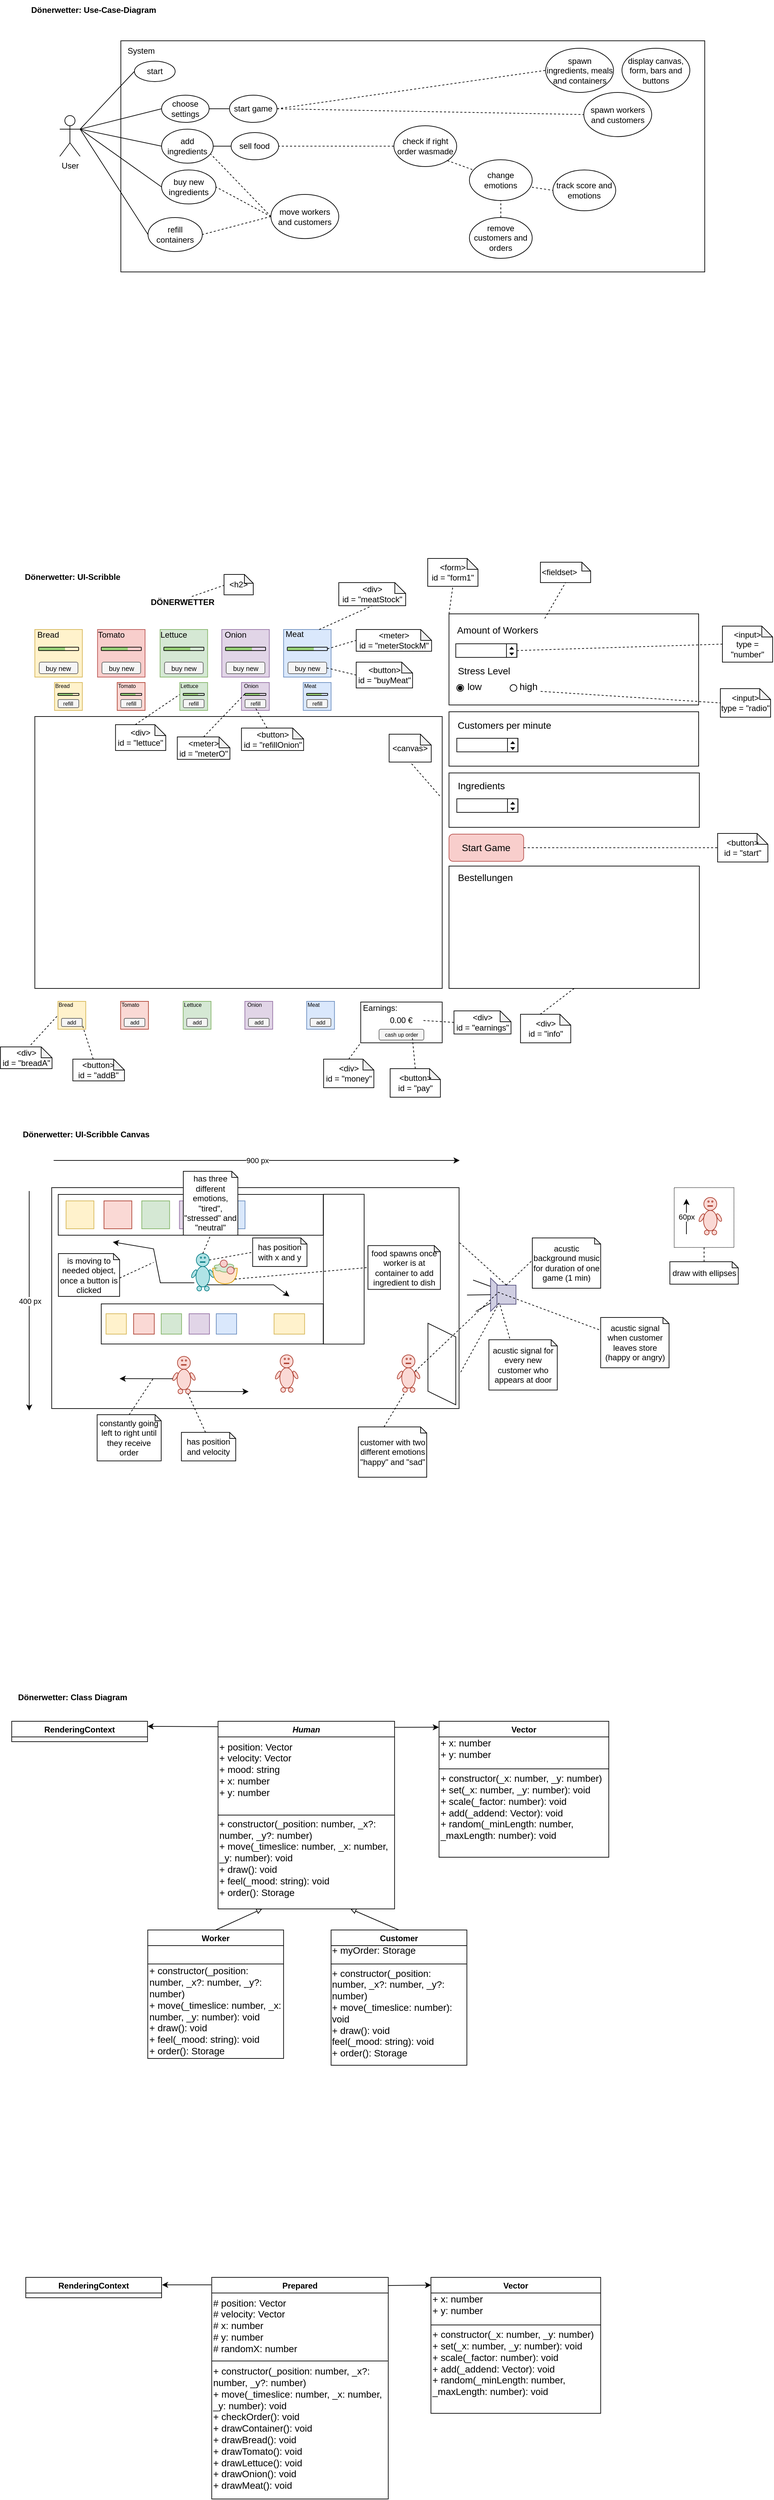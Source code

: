 <mxfile version="16.5.6" type="device" pages="3"><diagram id="Vv_hfT3yI39lmzvfEYYB" name="Scribbles"><mxGraphModel dx="486" dy="2101" grid="0" gridSize="10" guides="1" tooltips="1" connect="1" arrows="1" fold="1" page="1" pageScale="1" pageWidth="1169" pageHeight="827" math="0" shadow="0"><root><mxCell id="0"/><mxCell id="1" parent="0"/><mxCell id="7ufbn9LdsKzgqG5S6U1V-25" value="" style="rounded=0;whiteSpace=wrap;html=1;shadow=0;sketch=0;" parent="1" vertex="1"><mxGeometry x="180" y="-1580" width="860" height="340" as="geometry"/></mxCell><mxCell id="7ufbn9LdsKzgqG5S6U1V-1" value="User" style="shape=umlActor;verticalLabelPosition=bottom;verticalAlign=top;html=1;outlineConnect=0;sketch=0;" parent="1" vertex="1"><mxGeometry x="90" y="-1470" width="30" height="60" as="geometry"/></mxCell><mxCell id="7ufbn9LdsKzgqG5S6U1V-2" value="Dönerwetter: Use-Case-Diagram" style="text;html=1;strokeColor=none;fillColor=none;align=center;verticalAlign=middle;whiteSpace=wrap;rounded=0;shadow=0;sketch=0;fontStyle=1" parent="1" vertex="1"><mxGeometry x="40" y="-1640" width="200" height="30" as="geometry"/></mxCell><mxCell id="7ufbn9LdsKzgqG5S6U1V-6" value="start" style="ellipse;whiteSpace=wrap;html=1;shadow=0;sketch=0;" parent="1" vertex="1"><mxGeometry x="200" y="-1550" width="60" height="30" as="geometry"/></mxCell><mxCell id="7ufbn9LdsKzgqG5S6U1V-7" value="choose settings" style="ellipse;whiteSpace=wrap;html=1;shadow=0;sketch=0;" parent="1" vertex="1"><mxGeometry x="240" y="-1500" width="70" height="40" as="geometry"/></mxCell><mxCell id="7ufbn9LdsKzgqG5S6U1V-8" value="System" style="text;html=1;strokeColor=none;fillColor=none;align=center;verticalAlign=middle;whiteSpace=wrap;rounded=0;shadow=0;sketch=0;" parent="1" vertex="1"><mxGeometry x="180" y="-1580" width="60" height="30" as="geometry"/></mxCell><mxCell id="7ufbn9LdsKzgqG5S6U1V-9" value="move workers and customers" style="ellipse;whiteSpace=wrap;html=1;shadow=0;sketch=0;" parent="1" vertex="1"><mxGeometry x="401" y="-1354" width="100" height="65" as="geometry"/></mxCell><mxCell id="7ufbn9LdsKzgqG5S6U1V-10" value="add ingredients" style="ellipse;whiteSpace=wrap;html=1;shadow=0;sketch=0;" parent="1" vertex="1"><mxGeometry x="240" y="-1450" width="76" height="50" as="geometry"/></mxCell><mxCell id="7ufbn9LdsKzgqG5S6U1V-12" value="sell food" style="ellipse;whiteSpace=wrap;html=1;shadow=0;sketch=0;" parent="1" vertex="1"><mxGeometry x="342.35" y="-1445" width="70" height="40" as="geometry"/></mxCell><mxCell id="7ufbn9LdsKzgqG5S6U1V-16" value="buy new ingredients" style="ellipse;whiteSpace=wrap;html=1;shadow=0;sketch=0;" parent="1" vertex="1"><mxGeometry x="240" y="-1390" width="80" height="50" as="geometry"/></mxCell><mxCell id="7ufbn9LdsKzgqG5S6U1V-17" value="refill containers" style="ellipse;whiteSpace=wrap;html=1;shadow=0;sketch=0;" parent="1" vertex="1"><mxGeometry x="220" y="-1320" width="80" height="50" as="geometry"/></mxCell><mxCell id="7ufbn9LdsKzgqG5S6U1V-18" value="start game" style="ellipse;whiteSpace=wrap;html=1;shadow=0;sketch=0;" parent="1" vertex="1"><mxGeometry x="340" y="-1500" width="70" height="40" as="geometry"/></mxCell><mxCell id="7ufbn9LdsKzgqG5S6U1V-21" value="" style="endArrow=none;html=1;rounded=0;entryX=0;entryY=0.5;entryDx=0;entryDy=0;exitX=1;exitY=0.333;exitDx=0;exitDy=0;exitPerimeter=0;sketch=0;" parent="1" source="7ufbn9LdsKzgqG5S6U1V-1" target="7ufbn9LdsKzgqG5S6U1V-6" edge="1"><mxGeometry width="50" height="50" relative="1" as="geometry"><mxPoint x="90" y="-1310" as="sourcePoint"/><mxPoint x="140" y="-1360" as="targetPoint"/></mxGeometry></mxCell><mxCell id="7ufbn9LdsKzgqG5S6U1V-22" value="" style="endArrow=none;html=1;rounded=0;entryX=0;entryY=0.5;entryDx=0;entryDy=0;exitX=1;exitY=0.333;exitDx=0;exitDy=0;exitPerimeter=0;sketch=0;" parent="1" source="7ufbn9LdsKzgqG5S6U1V-1" target="7ufbn9LdsKzgqG5S6U1V-17" edge="1"><mxGeometry width="50" height="50" relative="1" as="geometry"><mxPoint x="110" y="-1320" as="sourcePoint"/><mxPoint x="160" y="-1370" as="targetPoint"/></mxGeometry></mxCell><mxCell id="7ufbn9LdsKzgqG5S6U1V-23" value="" style="endArrow=none;html=1;rounded=0;entryX=0;entryY=0.5;entryDx=0;entryDy=0;sketch=0;" parent="1" target="7ufbn9LdsKzgqG5S6U1V-7" edge="1"><mxGeometry width="50" height="50" relative="1" as="geometry"><mxPoint x="120" y="-1450" as="sourcePoint"/><mxPoint x="140" y="-1340" as="targetPoint"/></mxGeometry></mxCell><mxCell id="7ufbn9LdsKzgqG5S6U1V-24" value="" style="endArrow=none;html=1;rounded=0;entryX=0;entryY=0.5;entryDx=0;entryDy=0;sketch=0;" parent="1" edge="1"><mxGeometry width="50" height="50" relative="1" as="geometry"><mxPoint x="120" y="-1450" as="sourcePoint"/><mxPoint x="240.0" y="-1425" as="targetPoint"/></mxGeometry></mxCell><mxCell id="7ufbn9LdsKzgqG5S6U1V-26" value="" style="endArrow=none;html=1;rounded=0;entryX=0;entryY=0.5;entryDx=0;entryDy=0;sketch=0;" parent="1" target="7ufbn9LdsKzgqG5S6U1V-16" edge="1"><mxGeometry width="50" height="50" relative="1" as="geometry"><mxPoint x="120" y="-1450" as="sourcePoint"/><mxPoint x="130" y="-1340" as="targetPoint"/></mxGeometry></mxCell><mxCell id="7ufbn9LdsKzgqG5S6U1V-28" value="" style="endArrow=none;html=1;rounded=0;entryX=0;entryY=0.5;entryDx=0;entryDy=0;exitX=1;exitY=0.5;exitDx=0;exitDy=0;sketch=0;" parent="1" source="7ufbn9LdsKzgqG5S6U1V-7" target="7ufbn9LdsKzgqG5S6U1V-18" edge="1"><mxGeometry width="50" height="50" relative="1" as="geometry"><mxPoint x="390" y="-1320" as="sourcePoint"/><mxPoint x="440" y="-1370" as="targetPoint"/></mxGeometry></mxCell><mxCell id="7ufbn9LdsKzgqG5S6U1V-34" value="Dönerwetter: UI-Scribble" style="text;html=1;strokeColor=none;fillColor=none;align=center;verticalAlign=middle;whiteSpace=wrap;rounded=0;shadow=0;sketch=0;fontStyle=1" parent="1" vertex="1"><mxGeometry x="28.65" y="-806" width="160" height="30" as="geometry"/></mxCell><mxCell id="7ufbn9LdsKzgqG5S6U1V-35" value="Dönerwetter: Class Diagram" style="text;html=1;strokeColor=none;fillColor=none;align=center;verticalAlign=middle;whiteSpace=wrap;rounded=0;shadow=0;sketch=0;fontStyle=1" parent="1" vertex="1"><mxGeometry x="18.65" y="842" width="180" height="30" as="geometry"/></mxCell><mxCell id="7ufbn9LdsKzgqG5S6U1V-36" value="Human" style="swimlane;shadow=0;sketch=0;fontStyle=3" parent="1" vertex="1"><mxGeometry x="323.15" y="892" width="260" height="276" as="geometry"/></mxCell><mxCell id="NYr3dE6Q6y0g7leL66x5-40" value="&lt;div align=&quot;left&quot;&gt;+ position: Vector&lt;/div&gt;&lt;div align=&quot;left&quot;&gt;+ velocity: Vector&lt;/div&gt;&lt;div align=&quot;left&quot;&gt;+ mood: string&lt;/div&gt;&lt;div align=&quot;left&quot;&gt;+ x: number&lt;/div&gt;&lt;div align=&quot;left&quot;&gt;+ y: number&lt;br&gt;&lt;/div&gt;" style="text;html=1;strokeColor=none;fillColor=none;align=left;verticalAlign=middle;whiteSpace=wrap;rounded=0;shadow=0;sketch=0;fontSize=14;" parent="7ufbn9LdsKzgqG5S6U1V-36" vertex="1"><mxGeometry y="36" width="200" height="70" as="geometry"/></mxCell><mxCell id="NYr3dE6Q6y0g7leL66x5-41" value="&lt;div&gt;+ constructor(_position: number, _x?: number, _y?: number)&lt;/div&gt;&lt;div&gt;+ move(_timeslice: number, _x: number, _y: number): void&lt;/div&gt;&lt;div&gt;+ draw(): void&lt;/div&gt;&lt;div&gt;+ feel(_mood: string): void&lt;/div&gt;&lt;div&gt;+ order(): Storage&lt;br&gt;&lt;/div&gt;" style="text;html=1;strokeColor=none;fillColor=none;align=left;verticalAlign=middle;whiteSpace=wrap;rounded=0;shadow=0;sketch=0;fontSize=14;" parent="7ufbn9LdsKzgqG5S6U1V-36" vertex="1"><mxGeometry y="166" width="260" height="70" as="geometry"/></mxCell><mxCell id="7ufbn9LdsKzgqG5S6U1V-37" value="Vector" style="swimlane;shadow=0;sketch=0;startSize=23;" parent="1" vertex="1"><mxGeometry x="648.65" y="892" width="250" height="200" as="geometry"/></mxCell><mxCell id="NYr3dE6Q6y0g7leL66x5-43" value="&lt;div&gt;+ x: number&lt;/div&gt;&lt;div&gt;+ y: number&lt;br&gt;&lt;/div&gt;" style="text;html=1;strokeColor=none;fillColor=none;align=left;verticalAlign=middle;whiteSpace=wrap;rounded=0;shadow=0;sketch=0;fontSize=14;" parent="7ufbn9LdsKzgqG5S6U1V-37" vertex="1"><mxGeometry y="20" width="200" height="40" as="geometry"/></mxCell><mxCell id="NYr3dE6Q6y0g7leL66x5-44" value="" style="endArrow=none;html=1;rounded=0;sketch=0;fontSize=14;exitX=0;exitY=0.5;exitDx=0;exitDy=0;" parent="7ufbn9LdsKzgqG5S6U1V-37" edge="1"><mxGeometry width="50" height="50" relative="1" as="geometry"><mxPoint y="70" as="sourcePoint"/><mxPoint x="250" y="70" as="targetPoint"/></mxGeometry></mxCell><mxCell id="NYr3dE6Q6y0g7leL66x5-45" value="&lt;div&gt;+ constructor(_x: number, _y: number)&lt;/div&gt;&lt;div&gt;+ set(_x: number, _y: number): void&lt;br&gt;&lt;/div&gt;&lt;div&gt;+ scale(_factor: number): void&lt;/div&gt;&lt;div&gt;+ add(_addend: Vector): void&lt;/div&gt;&lt;div&gt;+ random(_minLength: number, _maxLength: number): void&lt;br&gt;&lt;/div&gt;" style="text;html=1;strokeColor=none;fillColor=none;align=left;verticalAlign=middle;whiteSpace=wrap;rounded=0;shadow=0;sketch=0;fontSize=14;" parent="7ufbn9LdsKzgqG5S6U1V-37" vertex="1"><mxGeometry y="76" width="250" height="100" as="geometry"/></mxCell><mxCell id="7ufbn9LdsKzgqG5S6U1V-38" value="RenderingContext" style="swimlane;shadow=0;sketch=0;startSize=23;" parent="1" vertex="1"><mxGeometry x="19.25" y="892" width="200" height="30" as="geometry"/></mxCell><mxCell id="7ufbn9LdsKzgqG5S6U1V-39" value="Worker" style="swimlane;shadow=0;sketch=0;" parent="1" vertex="1"><mxGeometry x="219.66" y="1199" width="200" height="189" as="geometry"/></mxCell><mxCell id="NYr3dE6Q6y0g7leL66x5-48" value="" style="endArrow=none;html=1;rounded=0;sketch=0;fontSize=14;entryX=1;entryY=0.5;entryDx=0;entryDy=0;exitX=0;exitY=0.5;exitDx=0;exitDy=0;" parent="7ufbn9LdsKzgqG5S6U1V-39" edge="1"><mxGeometry width="50" height="50" relative="1" as="geometry"><mxPoint x="-0.02" y="50" as="sourcePoint"/><mxPoint x="199.98" y="50" as="targetPoint"/></mxGeometry></mxCell><mxCell id="NYr3dE6Q6y0g7leL66x5-50" value="&lt;div&gt;+ constructor(_position: number, _x?: number, _y?: number)&lt;/div&gt;&lt;div&gt;+ move(_timeslice: number, _x: number, _y: number): void&lt;/div&gt;&lt;div&gt;+ draw(): void&lt;/div&gt;&lt;div&gt;+ feel(_mood: string): void&lt;/div&gt;&lt;div&gt;+ order(): Storage&lt;br&gt;&lt;/div&gt;" style="text;html=1;strokeColor=none;fillColor=none;align=left;verticalAlign=middle;whiteSpace=wrap;rounded=0;shadow=0;sketch=0;fontSize=14;" parent="7ufbn9LdsKzgqG5S6U1V-39" vertex="1"><mxGeometry y="80" width="200" height="77" as="geometry"/></mxCell><mxCell id="7ufbn9LdsKzgqG5S6U1V-41" value="Customer" style="swimlane;shadow=0;sketch=0;" parent="1" vertex="1"><mxGeometry x="489.66" y="1199" width="200" height="199" as="geometry"/></mxCell><mxCell id="NYr3dE6Q6y0g7leL66x5-49" value="" style="endArrow=none;html=1;rounded=0;sketch=0;fontSize=14;entryX=1;entryY=0.5;entryDx=0;entryDy=0;exitX=0;exitY=0.5;exitDx=0;exitDy=0;" parent="7ufbn9LdsKzgqG5S6U1V-41" edge="1"><mxGeometry width="50" height="50" relative="1" as="geometry"><mxPoint x="-0.63" y="50" as="sourcePoint"/><mxPoint x="199.37" y="50" as="targetPoint"/></mxGeometry></mxCell><mxCell id="NYr3dE6Q6y0g7leL66x5-51" value="&lt;div&gt;+ constructor(_position: number, _x?: number, _y?: number)&lt;/div&gt;&lt;div&gt;+ move(_timeslice: number): void&lt;/div&gt;&lt;div&gt;+ draw(): void&lt;/div&gt;&lt;div&gt;feel(_mood: string): void&lt;/div&gt;&lt;div&gt;+ order(): Storage&lt;br&gt;&lt;/div&gt;&lt;div&gt;&lt;br&gt;&lt;/div&gt;&lt;div&gt;&lt;br&gt;&lt;/div&gt;" style="text;html=1;strokeColor=none;fillColor=none;align=left;verticalAlign=middle;whiteSpace=wrap;rounded=0;shadow=0;sketch=0;fontSize=14;" parent="7ufbn9LdsKzgqG5S6U1V-41" vertex="1"><mxGeometry x="-0.63" y="55" width="200" height="167" as="geometry"/></mxCell><mxCell id="NYr3dE6Q6y0g7leL66x5-52" value="+ myOrder: Storage" style="text;html=1;strokeColor=none;fillColor=none;align=left;verticalAlign=middle;whiteSpace=wrap;rounded=0;shadow=0;sketch=0;fontSize=14;" parent="7ufbn9LdsKzgqG5S6U1V-41" vertex="1"><mxGeometry x="-0.63" y="20" width="200" height="20" as="geometry"/></mxCell><mxCell id="7ufbn9LdsKzgqG5S6U1V-42" value="" style="endArrow=block;html=1;rounded=0;sketch=0;entryX=0.25;entryY=1;entryDx=0;entryDy=0;exitX=0.5;exitY=0;exitDx=0;exitDy=0;endFill=0;" parent="1" source="7ufbn9LdsKzgqG5S6U1V-39" target="7ufbn9LdsKzgqG5S6U1V-36" edge="1"><mxGeometry width="50" height="50" relative="1" as="geometry"><mxPoint x="228.65" y="1122" as="sourcePoint"/><mxPoint x="278.65" y="1072" as="targetPoint"/></mxGeometry></mxCell><mxCell id="7ufbn9LdsKzgqG5S6U1V-43" value="" style="endArrow=block;html=1;rounded=0;sketch=0;entryX=0.75;entryY=1;entryDx=0;entryDy=0;exitX=0.5;exitY=0;exitDx=0;exitDy=0;endFill=0;" parent="1" source="7ufbn9LdsKzgqG5S6U1V-41" target="7ufbn9LdsKzgqG5S6U1V-36" edge="1"><mxGeometry width="50" height="50" relative="1" as="geometry"><mxPoint x="388.65" y="1192" as="sourcePoint"/><mxPoint x="458.65" y="1102" as="targetPoint"/></mxGeometry></mxCell><mxCell id="NYr3dE6Q6y0g7leL66x5-42" value="" style="endArrow=none;html=1;rounded=0;sketch=0;fontSize=14;entryX=1;entryY=0.5;entryDx=0;entryDy=0;exitX=0;exitY=0.5;exitDx=0;exitDy=0;" parent="1" source="7ufbn9LdsKzgqG5S6U1V-36" target="7ufbn9LdsKzgqG5S6U1V-36" edge="1"><mxGeometry width="50" height="50" relative="1" as="geometry"><mxPoint x="338.65" y="1032" as="sourcePoint"/><mxPoint x="388.65" y="982" as="targetPoint"/></mxGeometry></mxCell><mxCell id="NYr3dE6Q6y0g7leL66x5-46" value="" style="endArrow=classic;html=1;rounded=0;sketch=0;fontSize=14;endFill=1;entryX=1;entryY=0.25;entryDx=0;entryDy=0;exitX=-0.002;exitY=0.029;exitDx=0;exitDy=0;exitPerimeter=0;" parent="1" source="7ufbn9LdsKzgqG5S6U1V-36" target="7ufbn9LdsKzgqG5S6U1V-38" edge="1"><mxGeometry width="50" height="50" relative="1" as="geometry"><mxPoint x="328.65" y="992" as="sourcePoint"/><mxPoint x="378.65" y="942" as="targetPoint"/></mxGeometry></mxCell><mxCell id="NYr3dE6Q6y0g7leL66x5-47" value="" style="endArrow=classic;html=1;rounded=0;sketch=0;fontSize=14;endFill=1;entryX=-0.001;entryY=0.044;entryDx=0;entryDy=0;exitX=1;exitY=0.032;exitDx=0;exitDy=0;exitPerimeter=0;entryPerimeter=0;" parent="1" source="7ufbn9LdsKzgqG5S6U1V-36" target="7ufbn9LdsKzgqG5S6U1V-37" edge="1"><mxGeometry width="50" height="50" relative="1" as="geometry"><mxPoint x="628.65" y="892" as="sourcePoint"/><mxPoint x="579.65" y="892.5" as="targetPoint"/></mxGeometry></mxCell><mxCell id="NYr3dE6Q6y0g7leL66x5-55" value="spawn workers and customers" style="ellipse;whiteSpace=wrap;html=1;shadow=0;sketch=0;" parent="1" vertex="1"><mxGeometry x="861.87" y="-1504" width="100" height="65" as="geometry"/></mxCell><mxCell id="NYr3dE6Q6y0g7leL66x5-56" value="display canvas, form, bars and buttons" style="ellipse;whiteSpace=wrap;html=1;shadow=0;sketch=0;" parent="1" vertex="1"><mxGeometry x="918.08" y="-1569" width="100" height="65" as="geometry"/></mxCell><mxCell id="NYr3dE6Q6y0g7leL66x5-57" value="track score and emotions" style="ellipse;whiteSpace=wrap;html=1;shadow=0;sketch=0;" parent="1" vertex="1"><mxGeometry x="816.37" y="-1390" width="92.5" height="60" as="geometry"/></mxCell><mxCell id="NYr3dE6Q6y0g7leL66x5-59" value="change emotions" style="ellipse;whiteSpace=wrap;html=1;shadow=0;sketch=0;" parent="1" vertex="1"><mxGeometry x="693.37" y="-1405" width="92.5" height="60" as="geometry"/></mxCell><mxCell id="NYr3dE6Q6y0g7leL66x5-60" value="spawn ingredients, meals and containers" style="ellipse;whiteSpace=wrap;html=1;shadow=0;sketch=0;" parent="1" vertex="1"><mxGeometry x="805.66" y="-1569" width="100" height="65" as="geometry"/></mxCell><mxCell id="NYr3dE6Q6y0g7leL66x5-61" value="check if right order wasmade " style="ellipse;whiteSpace=wrap;html=1;shadow=0;sketch=0;" parent="1" vertex="1"><mxGeometry x="582.15" y="-1455" width="92.5" height="60" as="geometry"/></mxCell><mxCell id="uH6MYtDiAGB0uPXM_ioZ-2" value="" style="rounded=0;whiteSpace=wrap;html=1;shadow=0;sketch=0;fontSize=14;fillColor=none;" parent="1" vertex="1"><mxGeometry x="53.3" y="-586" width="600" height="400" as="geometry"/></mxCell><mxCell id="uH6MYtDiAGB0uPXM_ioZ-3" value="" style="rounded=0;whiteSpace=wrap;html=1;shadow=0;sketch=0;fontSize=14;fillColor=none;" parent="1" vertex="1"><mxGeometry x="663.3" y="-366" width="368.7" height="180" as="geometry"/></mxCell><mxCell id="uH6MYtDiAGB0uPXM_ioZ-4" value="" style="rounded=0;whiteSpace=wrap;html=1;shadow=0;sketch=0;fontSize=14;fillColor=none;" parent="1" vertex="1"><mxGeometry x="663.3" y="-737" width="367.7" height="134" as="geometry"/></mxCell><mxCell id="uH6MYtDiAGB0uPXM_ioZ-5" value="Bestellungen" style="text;html=1;strokeColor=none;fillColor=none;align=center;verticalAlign=middle;whiteSpace=wrap;rounded=0;shadow=0;sketch=0;fontSize=14;" parent="1" vertex="1"><mxGeometry x="667" y="-359" width="100" height="20" as="geometry"/></mxCell><mxCell id="uH6MYtDiAGB0uPXM_ioZ-7" value="Amount of Workers" style="text;html=1;strokeColor=none;fillColor=none;align=center;verticalAlign=middle;whiteSpace=wrap;rounded=0;shadow=0;sketch=0;fontSize=14;" parent="1" vertex="1"><mxGeometry x="672.4" y="-723" width="125.55" height="20" as="geometry"/></mxCell><mxCell id="uH6MYtDiAGB0uPXM_ioZ-8" value="Stress Level" style="text;html=1;strokeColor=none;fillColor=none;align=center;verticalAlign=middle;whiteSpace=wrap;rounded=0;shadow=0;sketch=0;fontSize=14;" parent="1" vertex="1"><mxGeometry x="672.4" y="-663" width="85.55" height="20" as="geometry"/></mxCell><mxCell id="uH6MYtDiAGB0uPXM_ioZ-10" value="" style="rounded=0;whiteSpace=wrap;html=1;shadow=0;sketch=0;fontSize=14;fillColor=none;" parent="1" vertex="1"><mxGeometry x="663.3" y="-593" width="367.7" height="80" as="geometry"/></mxCell><mxCell id="uH6MYtDiAGB0uPXM_ioZ-11" value="Customers per minute" style="text;html=1;strokeColor=none;fillColor=none;align=center;verticalAlign=middle;whiteSpace=wrap;rounded=0;shadow=0;sketch=0;fontSize=14;" parent="1" vertex="1"><mxGeometry x="672.4" y="-583" width="145.55" height="20" as="geometry"/></mxCell><mxCell id="uH6MYtDiAGB0uPXM_ioZ-12" value="" style="rounded=0;whiteSpace=wrap;html=1;shadow=0;sketch=0;fontSize=14;fillColor=none;" parent="1" vertex="1"><mxGeometry x="663.3" y="-503" width="368.7" height="80" as="geometry"/></mxCell><mxCell id="uH6MYtDiAGB0uPXM_ioZ-13" value="Ingredients" style="text;html=1;strokeColor=none;fillColor=none;align=center;verticalAlign=middle;whiteSpace=wrap;rounded=0;shadow=0;sketch=0;fontSize=14;" parent="1" vertex="1"><mxGeometry x="674.82" y="-494" width="72" height="20" as="geometry"/></mxCell><mxCell id="uH6MYtDiAGB0uPXM_ioZ-14" value="Start Game" style="rounded=1;whiteSpace=wrap;html=1;shadow=0;sketch=0;fontSize=14;fillColor=#f8cecc;strokeColor=#b85450;" parent="1" vertex="1"><mxGeometry x="663.3" y="-413" width="110" height="40" as="geometry"/></mxCell><mxCell id="uH6MYtDiAGB0uPXM_ioZ-15" value="" style="rounded=0;whiteSpace=wrap;html=1;shadow=0;sketch=0;fontSize=14;fillColor=none;" parent="1" vertex="1"><mxGeometry x="673.3" y="-693" width="90" height="20" as="geometry"/></mxCell><mxCell id="uH6MYtDiAGB0uPXM_ioZ-16" value="" style="ellipse;whiteSpace=wrap;html=1;aspect=fixed;rounded=0;shadow=0;sketch=0;fontSize=14;fillColor=none;" parent="1" vertex="1"><mxGeometry x="674.82" y="-633" width="10" height="10" as="geometry"/></mxCell><mxCell id="uH6MYtDiAGB0uPXM_ioZ-17" value="" style="ellipse;whiteSpace=wrap;html=1;aspect=fixed;rounded=0;shadow=0;sketch=0;fontSize=14;fillColor=none;" parent="1" vertex="1"><mxGeometry x="753.3" y="-633" width="10" height="10" as="geometry"/></mxCell><mxCell id="uH6MYtDiAGB0uPXM_ioZ-18" value="low" style="text;html=1;strokeColor=none;fillColor=none;align=center;verticalAlign=middle;whiteSpace=wrap;rounded=0;shadow=0;sketch=0;fontSize=14;" parent="1" vertex="1"><mxGeometry x="684.82" y="-638" width="31.87" height="15" as="geometry"/></mxCell><mxCell id="uH6MYtDiAGB0uPXM_ioZ-19" value="high" style="text;html=1;strokeColor=none;fillColor=none;align=center;verticalAlign=middle;whiteSpace=wrap;rounded=0;shadow=0;sketch=0;fontSize=14;" parent="1" vertex="1"><mxGeometry x="763.3" y="-638" width="35" height="15" as="geometry"/></mxCell><mxCell id="uH6MYtDiAGB0uPXM_ioZ-20" value="" style="ellipse;whiteSpace=wrap;html=1;aspect=fixed;rounded=0;shadow=0;sketch=0;fontSize=14;fillColor=#000000;" parent="1" vertex="1"><mxGeometry x="676.82" y="-631" width="6" height="6" as="geometry"/></mxCell><mxCell id="uH6MYtDiAGB0uPXM_ioZ-21" value="" style="rounded=0;whiteSpace=wrap;html=1;shadow=0;sketch=0;fontSize=14;fillColor=none;" parent="1" vertex="1"><mxGeometry x="747.95" y="-693" width="15.35" height="20" as="geometry"/></mxCell><mxCell id="uH6MYtDiAGB0uPXM_ioZ-25" value="" style="triangle;whiteSpace=wrap;html=1;rounded=0;shadow=0;sketch=0;fontSize=14;fillColor=#000000;rotation=-90;" parent="1" vertex="1"><mxGeometry x="754.13" y="-689" width="3" height="5" as="geometry"/></mxCell><mxCell id="uH6MYtDiAGB0uPXM_ioZ-26" value="" style="triangle;whiteSpace=wrap;html=1;rounded=0;shadow=0;sketch=0;fontSize=14;fillColor=#000000;rotation=90;" parent="1" vertex="1"><mxGeometry x="754.13" y="-680.5" width="3" height="5" as="geometry"/></mxCell><mxCell id="uH6MYtDiAGB0uPXM_ioZ-27" value="" style="rounded=0;whiteSpace=wrap;html=1;shadow=0;sketch=0;fontSize=14;fillColor=none;" parent="1" vertex="1"><mxGeometry x="674.82" y="-554" width="90" height="20" as="geometry"/></mxCell><mxCell id="uH6MYtDiAGB0uPXM_ioZ-28" value="" style="rounded=0;whiteSpace=wrap;html=1;shadow=0;sketch=0;fontSize=14;fillColor=none;" parent="1" vertex="1"><mxGeometry x="749.47" y="-554" width="15.35" height="20" as="geometry"/></mxCell><mxCell id="uH6MYtDiAGB0uPXM_ioZ-29" value="" style="triangle;whiteSpace=wrap;html=1;rounded=0;shadow=0;sketch=0;fontSize=14;fillColor=#000000;rotation=-90;" parent="1" vertex="1"><mxGeometry x="755.65" y="-550" width="3" height="5" as="geometry"/></mxCell><mxCell id="uH6MYtDiAGB0uPXM_ioZ-30" value="" style="triangle;whiteSpace=wrap;html=1;rounded=0;shadow=0;sketch=0;fontSize=14;fillColor=#000000;rotation=90;" parent="1" vertex="1"><mxGeometry x="755.65" y="-541.5" width="3" height="5" as="geometry"/></mxCell><mxCell id="uH6MYtDiAGB0uPXM_ioZ-31" value="" style="rounded=0;whiteSpace=wrap;html=1;shadow=0;sketch=0;fontSize=14;fillColor=none;" parent="1" vertex="1"><mxGeometry x="674.82" y="-465" width="90" height="20" as="geometry"/></mxCell><mxCell id="uH6MYtDiAGB0uPXM_ioZ-32" value="" style="rounded=0;whiteSpace=wrap;html=1;shadow=0;sketch=0;fontSize=14;fillColor=none;" parent="1" vertex="1"><mxGeometry x="749.47" y="-465" width="15.35" height="20" as="geometry"/></mxCell><mxCell id="uH6MYtDiAGB0uPXM_ioZ-33" value="" style="triangle;whiteSpace=wrap;html=1;rounded=0;shadow=0;sketch=0;fontSize=14;fillColor=#000000;rotation=-90;" parent="1" vertex="1"><mxGeometry x="755.65" y="-461" width="3" height="5" as="geometry"/></mxCell><mxCell id="uH6MYtDiAGB0uPXM_ioZ-34" value="" style="triangle;whiteSpace=wrap;html=1;rounded=0;shadow=0;sketch=0;fontSize=14;fillColor=#000000;rotation=90;" parent="1" vertex="1"><mxGeometry x="755.65" y="-452.5" width="3" height="5" as="geometry"/></mxCell><mxCell id="uH6MYtDiAGB0uPXM_ioZ-35" value="" style="rounded=0;whiteSpace=wrap;html=1;shadow=0;sketch=0;fontSize=14;fillColor=#fff2cc;strokeColor=#d6b656;" parent="1" vertex="1"><mxGeometry x="53.3" y="-714" width="70" height="70" as="geometry"/></mxCell><mxCell id="uH6MYtDiAGB0uPXM_ioZ-36" value="&lt;font style=&quot;font-size: 12px&quot;&gt;Bread&lt;/font&gt;" style="text;html=1;strokeColor=none;fillColor=none;align=center;verticalAlign=middle;whiteSpace=wrap;rounded=0;shadow=0;sketch=0;fontSize=14;" parent="1" vertex="1"><mxGeometry x="53.3" y="-712" width="40" height="9" as="geometry"/></mxCell><mxCell id="uH6MYtDiAGB0uPXM_ioZ-37" value="" style="rounded=1;whiteSpace=wrap;html=1;shadow=0;sketch=0;fontSize=12;fillColor=#f5f5f5;fontColor=#333333;strokeColor=#666666;" parent="1" vertex="1"><mxGeometry x="59.8" y="-666" width="57" height="17" as="geometry"/></mxCell><mxCell id="uH6MYtDiAGB0uPXM_ioZ-38" value="buy new" style="text;html=1;strokeColor=none;fillColor=none;align=center;verticalAlign=middle;whiteSpace=wrap;rounded=0;shadow=0;sketch=0;fontSize=10;" parent="1" vertex="1"><mxGeometry x="65.3" y="-660.5" width="46" height="6" as="geometry"/></mxCell><mxCell id="uH6MYtDiAGB0uPXM_ioZ-40" value="" style="rounded=1;whiteSpace=wrap;html=1;shadow=0;sketch=0;fontSize=10;fillColor=#97D077;strokeColor=none;" parent="1" vertex="1"><mxGeometry x="59.3" y="-688" width="38.5" height="5" as="geometry"/></mxCell><mxCell id="uH6MYtDiAGB0uPXM_ioZ-39" value="" style="rounded=1;whiteSpace=wrap;html=1;shadow=0;sketch=0;fontSize=10;fillColor=none;" parent="1" vertex="1"><mxGeometry x="58.8" y="-688" width="59" height="5" as="geometry"/></mxCell><mxCell id="uH6MYtDiAGB0uPXM_ioZ-41" value="" style="rounded=0;whiteSpace=wrap;html=1;shadow=0;sketch=0;fontSize=14;fillColor=#f8cecc;strokeColor=#b85450;" parent="1" vertex="1"><mxGeometry x="145.65" y="-714" width="70" height="70" as="geometry"/></mxCell><mxCell id="uH6MYtDiAGB0uPXM_ioZ-42" value="Tomato" style="text;html=1;strokeColor=none;fillColor=none;align=center;verticalAlign=middle;whiteSpace=wrap;rounded=0;shadow=0;sketch=0;fontSize=12;" parent="1" vertex="1"><mxGeometry x="145.65" y="-711" width="40" height="9" as="geometry"/></mxCell><mxCell id="uH6MYtDiAGB0uPXM_ioZ-43" value="" style="rounded=1;whiteSpace=wrap;html=1;shadow=0;sketch=0;fontSize=12;fillColor=#f5f5f5;fontColor=#333333;strokeColor=#666666;" parent="1" vertex="1"><mxGeometry x="152.15" y="-666" width="57" height="17" as="geometry"/></mxCell><mxCell id="uH6MYtDiAGB0uPXM_ioZ-44" value="buy new" style="text;html=1;strokeColor=none;fillColor=none;align=center;verticalAlign=middle;whiteSpace=wrap;rounded=0;shadow=0;sketch=0;fontSize=10;" parent="1" vertex="1"><mxGeometry x="157.65" y="-660.5" width="46" height="6" as="geometry"/></mxCell><mxCell id="uH6MYtDiAGB0uPXM_ioZ-45" value="" style="rounded=1;whiteSpace=wrap;html=1;shadow=0;sketch=0;fontSize=10;fillColor=#97D077;strokeColor=none;" parent="1" vertex="1"><mxGeometry x="151.65" y="-688" width="38.5" height="5" as="geometry"/></mxCell><mxCell id="uH6MYtDiAGB0uPXM_ioZ-46" value="" style="rounded=1;whiteSpace=wrap;html=1;shadow=0;sketch=0;fontSize=10;fillColor=none;" parent="1" vertex="1"><mxGeometry x="151.15" y="-688" width="59" height="5" as="geometry"/></mxCell><mxCell id="uH6MYtDiAGB0uPXM_ioZ-47" value="" style="rounded=0;whiteSpace=wrap;html=1;shadow=0;sketch=0;fontSize=14;fillColor=#d5e8d4;strokeColor=#82b366;" parent="1" vertex="1"><mxGeometry x="237.8" y="-714" width="70" height="70" as="geometry"/></mxCell><mxCell id="uH6MYtDiAGB0uPXM_ioZ-48" value="Lettuce" style="text;html=1;strokeColor=none;fillColor=none;align=center;verticalAlign=middle;whiteSpace=wrap;rounded=0;shadow=0;sketch=0;fontSize=12;" parent="1" vertex="1"><mxGeometry x="237.8" y="-711" width="40" height="9" as="geometry"/></mxCell><mxCell id="uH6MYtDiAGB0uPXM_ioZ-49" value="" style="rounded=1;whiteSpace=wrap;html=1;shadow=0;sketch=0;fontSize=12;fillColor=#f5f5f5;fontColor=#333333;strokeColor=#666666;" parent="1" vertex="1"><mxGeometry x="244.3" y="-666" width="57" height="17" as="geometry"/></mxCell><mxCell id="uH6MYtDiAGB0uPXM_ioZ-50" value="buy new" style="text;html=1;strokeColor=none;fillColor=none;align=center;verticalAlign=middle;whiteSpace=wrap;rounded=0;shadow=0;sketch=0;fontSize=10;" parent="1" vertex="1"><mxGeometry x="249.8" y="-660.5" width="46" height="6" as="geometry"/></mxCell><mxCell id="uH6MYtDiAGB0uPXM_ioZ-51" value="" style="rounded=1;whiteSpace=wrap;html=1;shadow=0;sketch=0;fontSize=10;fillColor=#97D077;strokeColor=none;" parent="1" vertex="1"><mxGeometry x="243.8" y="-688" width="38.5" height="5" as="geometry"/></mxCell><mxCell id="uH6MYtDiAGB0uPXM_ioZ-52" value="" style="rounded=1;whiteSpace=wrap;html=1;shadow=0;sketch=0;fontSize=10;fillColor=none;" parent="1" vertex="1"><mxGeometry x="243.3" y="-688" width="59" height="5" as="geometry"/></mxCell><mxCell id="uH6MYtDiAGB0uPXM_ioZ-53" value="" style="rounded=0;whiteSpace=wrap;html=1;shadow=0;sketch=0;fontSize=14;fillColor=#e1d5e7;strokeColor=#9673a6;" parent="1" vertex="1"><mxGeometry x="328.65" y="-714" width="70" height="70" as="geometry"/></mxCell><mxCell id="uH6MYtDiAGB0uPXM_ioZ-54" value="Onion" style="text;html=1;strokeColor=none;fillColor=none;align=center;verticalAlign=middle;whiteSpace=wrap;rounded=0;shadow=0;sketch=0;fontSize=12;" parent="1" vertex="1"><mxGeometry x="328.65" y="-711" width="40" height="9" as="geometry"/></mxCell><mxCell id="uH6MYtDiAGB0uPXM_ioZ-55" value="" style="rounded=1;whiteSpace=wrap;html=1;shadow=0;sketch=0;fontSize=12;fillColor=#f5f5f5;fontColor=#333333;strokeColor=#666666;" parent="1" vertex="1"><mxGeometry x="335.15" y="-666" width="57" height="17" as="geometry"/></mxCell><mxCell id="uH6MYtDiAGB0uPXM_ioZ-56" value="buy new" style="text;html=1;strokeColor=none;fillColor=none;align=center;verticalAlign=middle;whiteSpace=wrap;rounded=0;shadow=0;sketch=0;fontSize=10;" parent="1" vertex="1"><mxGeometry x="340.65" y="-660.5" width="46" height="6" as="geometry"/></mxCell><mxCell id="uH6MYtDiAGB0uPXM_ioZ-57" value="" style="rounded=1;whiteSpace=wrap;html=1;shadow=0;sketch=0;fontSize=10;fillColor=#97D077;strokeColor=none;" parent="1" vertex="1"><mxGeometry x="334.65" y="-688" width="38.5" height="5" as="geometry"/></mxCell><mxCell id="uH6MYtDiAGB0uPXM_ioZ-58" value="" style="rounded=1;whiteSpace=wrap;html=1;shadow=0;sketch=0;fontSize=10;fillColor=none;" parent="1" vertex="1"><mxGeometry x="334.15" y="-688" width="59" height="5" as="geometry"/></mxCell><mxCell id="uH6MYtDiAGB0uPXM_ioZ-59" value="" style="rounded=0;whiteSpace=wrap;html=1;shadow=0;sketch=0;fontSize=14;fillColor=#dae8fc;strokeColor=#6c8ebf;" parent="1" vertex="1"><mxGeometry x="419.65" y="-714" width="70" height="70" as="geometry"/></mxCell><mxCell id="uH6MYtDiAGB0uPXM_ioZ-60" value="Meat" style="text;html=1;strokeColor=none;fillColor=none;align=center;verticalAlign=middle;whiteSpace=wrap;rounded=0;shadow=0;sketch=0;fontSize=12;" parent="1" vertex="1"><mxGeometry x="415.65" y="-712" width="40" height="9" as="geometry"/></mxCell><mxCell id="uH6MYtDiAGB0uPXM_ioZ-61" value="" style="rounded=1;whiteSpace=wrap;html=1;shadow=0;sketch=0;fontSize=12;fillColor=#f5f5f5;fontColor=#333333;strokeColor=#666666;" parent="1" vertex="1"><mxGeometry x="426.15" y="-666" width="57" height="17" as="geometry"/></mxCell><mxCell id="uH6MYtDiAGB0uPXM_ioZ-62" value="buy new" style="text;html=1;strokeColor=none;fillColor=none;align=center;verticalAlign=middle;whiteSpace=wrap;rounded=0;shadow=0;sketch=0;fontSize=10;" parent="1" vertex="1"><mxGeometry x="431.65" y="-660.5" width="46" height="6" as="geometry"/></mxCell><mxCell id="uH6MYtDiAGB0uPXM_ioZ-63" value="" style="rounded=1;whiteSpace=wrap;html=1;shadow=0;sketch=0;fontSize=10;fillColor=#97D077;strokeColor=none;" parent="1" vertex="1"><mxGeometry x="425.65" y="-688" width="38.5" height="5" as="geometry"/></mxCell><mxCell id="uH6MYtDiAGB0uPXM_ioZ-64" value="" style="rounded=1;whiteSpace=wrap;html=1;shadow=0;sketch=0;fontSize=10;fillColor=none;" parent="1" vertex="1"><mxGeometry x="425.15" y="-688" width="59" height="5" as="geometry"/></mxCell><mxCell id="uH6MYtDiAGB0uPXM_ioZ-71" value="" style="rounded=0;whiteSpace=wrap;html=1;shadow=0;sketch=0;fontSize=14;fillColor=#fff2cc;strokeColor=#d6b656;" parent="1" vertex="1"><mxGeometry x="82.3" y="-636" width="41" height="41" as="geometry"/></mxCell><mxCell id="uH6MYtDiAGB0uPXM_ioZ-72" value="&lt;font style=&quot;font-size: 8px;&quot;&gt;Bread&lt;/font&gt;" style="text;html=1;strokeColor=none;fillColor=none;align=center;verticalAlign=middle;whiteSpace=wrap;rounded=0;shadow=0;sketch=0;fontSize=8;" parent="1" vertex="1"><mxGeometry x="73.65" y="-636" width="40" height="9" as="geometry"/></mxCell><mxCell id="uH6MYtDiAGB0uPXM_ioZ-73" value="" style="rounded=1;whiteSpace=wrap;html=1;shadow=0;sketch=0;fontSize=12;fillColor=#f5f5f5;fontColor=#333333;strokeColor=#666666;" parent="1" vertex="1"><mxGeometry x="87.55" y="-611" width="30.5" height="12" as="geometry"/></mxCell><mxCell id="uH6MYtDiAGB0uPXM_ioZ-74" value="refill" style="text;html=1;strokeColor=none;fillColor=none;align=center;verticalAlign=middle;whiteSpace=wrap;rounded=0;shadow=0;sketch=0;fontSize=8;" parent="1" vertex="1"><mxGeometry x="93.3" y="-608" width="19" height="6" as="geometry"/></mxCell><mxCell id="uH6MYtDiAGB0uPXM_ioZ-75" value="" style="rounded=1;whiteSpace=wrap;html=1;shadow=0;sketch=0;fontSize=10;fillColor=#97D077;strokeColor=none;" parent="1" vertex="1"><mxGeometry x="87.3" y="-620" width="22" height="3" as="geometry"/></mxCell><mxCell id="uH6MYtDiAGB0uPXM_ioZ-76" value="" style="rounded=1;whiteSpace=wrap;html=1;shadow=0;sketch=0;fontSize=10;fillColor=none;" parent="1" vertex="1"><mxGeometry x="87.3" y="-620" width="31" height="3" as="geometry"/></mxCell><mxCell id="uH6MYtDiAGB0uPXM_ioZ-77" value="" style="rounded=0;whiteSpace=wrap;html=1;shadow=0;sketch=0;fontSize=14;fillColor=#fad9d5;strokeColor=#ae4132;" parent="1" vertex="1"><mxGeometry x="174.65" y="-636" width="41" height="41" as="geometry"/></mxCell><mxCell id="uH6MYtDiAGB0uPXM_ioZ-78" value="" style="rounded=1;whiteSpace=wrap;html=1;shadow=0;sketch=0;fontSize=12;fillColor=#f5f5f5;fontColor=#333333;strokeColor=#666666;" parent="1" vertex="1"><mxGeometry x="179.9" y="-611" width="30.5" height="12" as="geometry"/></mxCell><mxCell id="uH6MYtDiAGB0uPXM_ioZ-79" value="refill" style="text;html=1;strokeColor=none;fillColor=none;align=center;verticalAlign=middle;whiteSpace=wrap;rounded=0;shadow=0;sketch=0;fontSize=8;" parent="1" vertex="1"><mxGeometry x="185.65" y="-608" width="19" height="6" as="geometry"/></mxCell><mxCell id="uH6MYtDiAGB0uPXM_ioZ-80" value="" style="rounded=1;whiteSpace=wrap;html=1;shadow=0;sketch=0;fontSize=10;fillColor=#97D077;strokeColor=none;" parent="1" vertex="1"><mxGeometry x="179.65" y="-620" width="22" height="3" as="geometry"/></mxCell><mxCell id="uH6MYtDiAGB0uPXM_ioZ-81" value="" style="rounded=1;whiteSpace=wrap;html=1;shadow=0;sketch=0;fontSize=10;fillColor=none;" parent="1" vertex="1"><mxGeometry x="179.65" y="-620" width="31" height="3" as="geometry"/></mxCell><mxCell id="uH6MYtDiAGB0uPXM_ioZ-82" value="Tomato" style="text;html=1;strokeColor=none;fillColor=none;align=center;verticalAlign=middle;whiteSpace=wrap;rounded=0;shadow=0;sketch=0;fontSize=8;" parent="1" vertex="1"><mxGeometry x="168.65" y="-636" width="40" height="9" as="geometry"/></mxCell><mxCell id="uH6MYtDiAGB0uPXM_ioZ-84" value="" style="rounded=0;whiteSpace=wrap;html=1;shadow=0;sketch=0;fontSize=14;fillColor=#d5e8d4;strokeColor=#82b366;" parent="1" vertex="1"><mxGeometry x="266.8" y="-636" width="41" height="41" as="geometry"/></mxCell><mxCell id="uH6MYtDiAGB0uPXM_ioZ-85" value="" style="rounded=1;whiteSpace=wrap;html=1;shadow=0;sketch=0;fontSize=12;fillColor=#f5f5f5;fontColor=#333333;strokeColor=#666666;" parent="1" vertex="1"><mxGeometry x="272.05" y="-611" width="30.5" height="12" as="geometry"/></mxCell><mxCell id="uH6MYtDiAGB0uPXM_ioZ-86" value="refill" style="text;html=1;strokeColor=none;fillColor=none;align=center;verticalAlign=middle;whiteSpace=wrap;rounded=0;shadow=0;sketch=0;fontSize=8;" parent="1" vertex="1"><mxGeometry x="277.8" y="-608" width="19" height="6" as="geometry"/></mxCell><mxCell id="uH6MYtDiAGB0uPXM_ioZ-87" value="" style="rounded=1;whiteSpace=wrap;html=1;shadow=0;sketch=0;fontSize=10;fillColor=#97D077;strokeColor=none;" parent="1" vertex="1"><mxGeometry x="271.8" y="-620" width="22" height="3" as="geometry"/></mxCell><mxCell id="uH6MYtDiAGB0uPXM_ioZ-88" value="" style="rounded=1;whiteSpace=wrap;html=1;shadow=0;sketch=0;fontSize=10;fillColor=none;" parent="1" vertex="1"><mxGeometry x="271.8" y="-620" width="31" height="3" as="geometry"/></mxCell><mxCell id="uH6MYtDiAGB0uPXM_ioZ-89" value="Lettuce" style="text;html=1;strokeColor=none;fillColor=none;align=center;verticalAlign=middle;whiteSpace=wrap;rounded=0;shadow=0;sketch=0;fontSize=8;" parent="1" vertex="1"><mxGeometry x="260.8" y="-636" width="40" height="9" as="geometry"/></mxCell><mxCell id="uH6MYtDiAGB0uPXM_ioZ-90" value="" style="rounded=0;whiteSpace=wrap;html=1;shadow=0;sketch=0;fontSize=14;fillColor=#e1d5e7;strokeColor=#9673a6;" parent="1" vertex="1"><mxGeometry x="357.65" y="-636" width="41" height="41" as="geometry"/></mxCell><mxCell id="uH6MYtDiAGB0uPXM_ioZ-91" value="" style="rounded=1;whiteSpace=wrap;html=1;shadow=0;sketch=0;fontSize=12;fillColor=#f5f5f5;fontColor=#333333;strokeColor=#666666;" parent="1" vertex="1"><mxGeometry x="362.9" y="-611" width="30.5" height="12" as="geometry"/></mxCell><mxCell id="uH6MYtDiAGB0uPXM_ioZ-92" value="refill" style="text;html=1;strokeColor=none;fillColor=none;align=center;verticalAlign=middle;whiteSpace=wrap;rounded=0;shadow=0;sketch=0;fontSize=8;" parent="1" vertex="1"><mxGeometry x="368.65" y="-608" width="19" height="6" as="geometry"/></mxCell><mxCell id="uH6MYtDiAGB0uPXM_ioZ-93" value="" style="rounded=1;whiteSpace=wrap;html=1;shadow=0;sketch=0;fontSize=10;fillColor=#97D077;strokeColor=none;" parent="1" vertex="1"><mxGeometry x="362.65" y="-620" width="22" height="3" as="geometry"/></mxCell><mxCell id="uH6MYtDiAGB0uPXM_ioZ-94" value="" style="rounded=1;whiteSpace=wrap;html=1;shadow=0;sketch=0;fontSize=10;fillColor=none;" parent="1" vertex="1"><mxGeometry x="362.65" y="-620" width="31" height="3" as="geometry"/></mxCell><mxCell id="uH6MYtDiAGB0uPXM_ioZ-95" value="Onion" style="text;html=1;strokeColor=none;fillColor=none;align=center;verticalAlign=middle;whiteSpace=wrap;rounded=0;shadow=0;sketch=0;fontSize=8;" parent="1" vertex="1"><mxGeometry x="351.65" y="-636" width="40" height="9" as="geometry"/></mxCell><mxCell id="uH6MYtDiAGB0uPXM_ioZ-96" value="" style="rounded=0;whiteSpace=wrap;html=1;shadow=0;sketch=0;fontSize=14;fillColor=#dae8fc;strokeColor=#6c8ebf;" parent="1" vertex="1"><mxGeometry x="448.65" y="-636" width="41" height="41" as="geometry"/></mxCell><mxCell id="uH6MYtDiAGB0uPXM_ioZ-97" value="" style="rounded=1;whiteSpace=wrap;html=1;shadow=0;sketch=0;fontSize=12;fillColor=#f5f5f5;fontColor=#333333;strokeColor=#666666;" parent="1" vertex="1"><mxGeometry x="453.9" y="-611" width="30.5" height="12" as="geometry"/></mxCell><mxCell id="uH6MYtDiAGB0uPXM_ioZ-98" value="refill" style="text;html=1;strokeColor=none;fillColor=none;align=center;verticalAlign=middle;whiteSpace=wrap;rounded=0;shadow=0;sketch=0;fontSize=8;" parent="1" vertex="1"><mxGeometry x="459.65" y="-608" width="19" height="6" as="geometry"/></mxCell><mxCell id="uH6MYtDiAGB0uPXM_ioZ-99" value="" style="rounded=1;whiteSpace=wrap;html=1;shadow=0;sketch=0;fontSize=10;fillColor=#97D077;strokeColor=none;" parent="1" vertex="1"><mxGeometry x="453.65" y="-620" width="22" height="3" as="geometry"/></mxCell><mxCell id="uH6MYtDiAGB0uPXM_ioZ-100" value="" style="rounded=1;whiteSpace=wrap;html=1;shadow=0;sketch=0;fontSize=10;fillColor=none;" parent="1" vertex="1"><mxGeometry x="453.65" y="-620" width="31" height="3" as="geometry"/></mxCell><mxCell id="uH6MYtDiAGB0uPXM_ioZ-101" value="Meat" style="text;html=1;strokeColor=none;fillColor=none;align=center;verticalAlign=middle;whiteSpace=wrap;rounded=0;shadow=0;sketch=0;fontSize=8;" parent="1" vertex="1"><mxGeometry x="438.65" y="-636" width="40" height="9" as="geometry"/></mxCell><mxCell id="uH6MYtDiAGB0uPXM_ioZ-108" value="" style="rounded=0;whiteSpace=wrap;html=1;shadow=0;sketch=0;fontSize=14;fillColor=#fff2cc;strokeColor=#d6b656;" parent="1" vertex="1"><mxGeometry x="87.3" y="-167" width="41" height="41" as="geometry"/></mxCell><mxCell id="uH6MYtDiAGB0uPXM_ioZ-109" value="&lt;font style=&quot;font-size: 8px;&quot;&gt;Bread&lt;/font&gt;" style="text;html=1;strokeColor=none;fillColor=none;align=center;verticalAlign=middle;whiteSpace=wrap;rounded=0;shadow=0;sketch=0;fontSize=8;" parent="1" vertex="1"><mxGeometry x="78.65" y="-167" width="40" height="9" as="geometry"/></mxCell><mxCell id="uH6MYtDiAGB0uPXM_ioZ-110" value="" style="rounded=1;whiteSpace=wrap;html=1;shadow=0;sketch=0;fontSize=12;fillColor=#f5f5f5;fontColor=#333333;strokeColor=#666666;" parent="1" vertex="1"><mxGeometry x="92.55" y="-142" width="30.5" height="12" as="geometry"/></mxCell><mxCell id="uH6MYtDiAGB0uPXM_ioZ-111" value="add" style="text;html=1;strokeColor=none;fillColor=none;align=center;verticalAlign=middle;whiteSpace=wrap;rounded=0;shadow=0;sketch=0;fontSize=8;" parent="1" vertex="1"><mxGeometry x="98.3" y="-139" width="19" height="6" as="geometry"/></mxCell><mxCell id="uH6MYtDiAGB0uPXM_ioZ-114" value="" style="rounded=0;whiteSpace=wrap;html=1;shadow=0;sketch=0;fontSize=14;fillColor=#fad9d5;strokeColor=#ae4132;" parent="1" vertex="1"><mxGeometry x="179.65" y="-167" width="41" height="41" as="geometry"/></mxCell><mxCell id="uH6MYtDiAGB0uPXM_ioZ-115" value="" style="rounded=1;whiteSpace=wrap;html=1;shadow=0;sketch=0;fontSize=12;fillColor=#f5f5f5;fontColor=#333333;strokeColor=#666666;" parent="1" vertex="1"><mxGeometry x="184.9" y="-142" width="30.5" height="12" as="geometry"/></mxCell><mxCell id="uH6MYtDiAGB0uPXM_ioZ-116" value="add" style="text;html=1;strokeColor=none;fillColor=none;align=center;verticalAlign=middle;whiteSpace=wrap;rounded=0;shadow=0;sketch=0;fontSize=8;" parent="1" vertex="1"><mxGeometry x="190.65" y="-139" width="19" height="6" as="geometry"/></mxCell><mxCell id="uH6MYtDiAGB0uPXM_ioZ-119" value="Tomato" style="text;html=1;strokeColor=none;fillColor=none;align=center;verticalAlign=middle;whiteSpace=wrap;rounded=0;shadow=0;sketch=0;fontSize=8;" parent="1" vertex="1"><mxGeometry x="173.65" y="-167" width="40" height="9" as="geometry"/></mxCell><mxCell id="uH6MYtDiAGB0uPXM_ioZ-120" value="" style="rounded=0;whiteSpace=wrap;html=1;shadow=0;sketch=0;fontSize=14;fillColor=#d5e8d4;strokeColor=#82b366;" parent="1" vertex="1"><mxGeometry x="271.8" y="-167" width="41" height="41" as="geometry"/></mxCell><mxCell id="uH6MYtDiAGB0uPXM_ioZ-121" value="" style="rounded=1;whiteSpace=wrap;html=1;shadow=0;sketch=0;fontSize=12;fillColor=#f5f5f5;fontColor=#333333;strokeColor=#666666;" parent="1" vertex="1"><mxGeometry x="277.05" y="-142" width="30.5" height="12" as="geometry"/></mxCell><mxCell id="uH6MYtDiAGB0uPXM_ioZ-122" value="add" style="text;html=1;strokeColor=none;fillColor=none;align=center;verticalAlign=middle;whiteSpace=wrap;rounded=0;shadow=0;sketch=0;fontSize=8;" parent="1" vertex="1"><mxGeometry x="282.8" y="-139" width="19" height="6" as="geometry"/></mxCell><mxCell id="uH6MYtDiAGB0uPXM_ioZ-125" value="Lettuce" style="text;html=1;strokeColor=none;fillColor=none;align=center;verticalAlign=middle;whiteSpace=wrap;rounded=0;shadow=0;sketch=0;fontSize=8;" parent="1" vertex="1"><mxGeometry x="265.8" y="-167" width="40" height="9" as="geometry"/></mxCell><mxCell id="uH6MYtDiAGB0uPXM_ioZ-126" value="" style="rounded=0;whiteSpace=wrap;html=1;shadow=0;sketch=0;fontSize=14;fillColor=#e1d5e7;strokeColor=#9673a6;" parent="1" vertex="1"><mxGeometry x="362.65" y="-167" width="41" height="41" as="geometry"/></mxCell><mxCell id="uH6MYtDiAGB0uPXM_ioZ-127" value="" style="rounded=1;whiteSpace=wrap;html=1;shadow=0;sketch=0;fontSize=12;fillColor=#f5f5f5;fontColor=#333333;strokeColor=#666666;" parent="1" vertex="1"><mxGeometry x="367.9" y="-142" width="30.5" height="12" as="geometry"/></mxCell><mxCell id="uH6MYtDiAGB0uPXM_ioZ-128" value="add" style="text;html=1;strokeColor=none;fillColor=none;align=center;verticalAlign=middle;whiteSpace=wrap;rounded=0;shadow=0;sketch=0;fontSize=8;" parent="1" vertex="1"><mxGeometry x="373.65" y="-139" width="19" height="6" as="geometry"/></mxCell><mxCell id="uH6MYtDiAGB0uPXM_ioZ-131" value="Onion" style="text;html=1;strokeColor=none;fillColor=none;align=center;verticalAlign=middle;whiteSpace=wrap;rounded=0;shadow=0;sketch=0;fontSize=8;" parent="1" vertex="1"><mxGeometry x="356.65" y="-167" width="40" height="9" as="geometry"/></mxCell><mxCell id="uH6MYtDiAGB0uPXM_ioZ-132" value="" style="rounded=0;whiteSpace=wrap;html=1;shadow=0;sketch=0;fontSize=14;fillColor=#dae8fc;strokeColor=#6c8ebf;" parent="1" vertex="1"><mxGeometry x="453.65" y="-167" width="41" height="41" as="geometry"/></mxCell><mxCell id="uH6MYtDiAGB0uPXM_ioZ-133" value="" style="rounded=1;whiteSpace=wrap;html=1;shadow=0;sketch=0;fontSize=12;fillColor=#f5f5f5;fontColor=#333333;strokeColor=#666666;" parent="1" vertex="1"><mxGeometry x="458.9" y="-142" width="30.5" height="12" as="geometry"/></mxCell><mxCell id="uH6MYtDiAGB0uPXM_ioZ-134" value="add" style="text;html=1;strokeColor=none;fillColor=none;align=center;verticalAlign=middle;whiteSpace=wrap;rounded=0;shadow=0;sketch=0;fontSize=8;" parent="1" vertex="1"><mxGeometry x="464.65" y="-139" width="19" height="6" as="geometry"/></mxCell><mxCell id="uH6MYtDiAGB0uPXM_ioZ-137" value="Meat" style="text;html=1;strokeColor=none;fillColor=none;align=center;verticalAlign=middle;whiteSpace=wrap;rounded=0;shadow=0;sketch=0;fontSize=8;" parent="1" vertex="1"><mxGeometry x="443.65" y="-167" width="40" height="9" as="geometry"/></mxCell><mxCell id="uH6MYtDiAGB0uPXM_ioZ-138" value="&amp;lt;canvas&amp;gt;" style="shape=note;whiteSpace=wrap;html=1;backgroundOutline=1;darkOpacity=0.05;rounded=0;shadow=0;sketch=0;fontSize=12;fillColor=none;size=16;" parent="1" vertex="1"><mxGeometry x="575.15" y="-560" width="62" height="41" as="geometry"/></mxCell><mxCell id="uH6MYtDiAGB0uPXM_ioZ-140" value="&lt;div&gt;&amp;lt;meter&amp;gt; &lt;br&gt;&lt;/div&gt;&lt;div&gt;id = &quot;meterStockM&quot;&lt;br&gt;&lt;/div&gt;" style="shape=note;whiteSpace=wrap;html=1;backgroundOutline=1;darkOpacity=0.05;rounded=0;shadow=0;sketch=0;fontSize=12;fillColor=none;size=16;" parent="1" vertex="1"><mxGeometry x="526.65" y="-714" width="111" height="32" as="geometry"/></mxCell><mxCell id="uH6MYtDiAGB0uPXM_ioZ-141" value="&lt;div&gt;&amp;lt;form&amp;gt;&lt;/div&gt;&lt;div&gt;id = &quot;form1&quot;&lt;br&gt;&lt;/div&gt;" style="shape=note;whiteSpace=wrap;html=1;backgroundOutline=1;darkOpacity=0.05;rounded=0;shadow=0;sketch=0;fontSize=12;fillColor=none;size=16;" parent="1" vertex="1"><mxGeometry x="632" y="-818.5" width="74" height="41" as="geometry"/></mxCell><mxCell id="uH6MYtDiAGB0uPXM_ioZ-142" value="" style="endArrow=none;dashed=1;html=1;rounded=0;sketch=0;fontSize=12;entryX=0.5;entryY=1;entryDx=0;entryDy=0;entryPerimeter=0;exitX=0;exitY=0;exitDx=0;exitDy=0;" parent="1" source="uH6MYtDiAGB0uPXM_ioZ-4" target="uH6MYtDiAGB0uPXM_ioZ-141" edge="1"><mxGeometry width="50" height="50" relative="1" as="geometry"><mxPoint x="713" y="-843" as="sourcePoint"/><mxPoint x="763" y="-893" as="targetPoint"/></mxGeometry></mxCell><mxCell id="uH6MYtDiAGB0uPXM_ioZ-143" value="&lt;div&gt;&amp;lt;input&amp;gt;&lt;/div&gt;&lt;div&gt;type = &quot;number&quot;&lt;br&gt;&lt;/div&gt;" style="shape=note;whiteSpace=wrap;html=1;backgroundOutline=1;darkOpacity=0.05;rounded=0;shadow=0;sketch=0;fontSize=12;fillColor=none;size=16;" parent="1" vertex="1"><mxGeometry x="1066" y="-719" width="74" height="53" as="geometry"/></mxCell><mxCell id="uH6MYtDiAGB0uPXM_ioZ-144" value="" style="endArrow=none;dashed=1;html=1;rounded=0;sketch=0;fontSize=12;entryX=0;entryY=0.5;entryDx=0;entryDy=0;entryPerimeter=0;exitX=1;exitY=0.5;exitDx=0;exitDy=0;" parent="1" source="uH6MYtDiAGB0uPXM_ioZ-21" target="uH6MYtDiAGB0uPXM_ioZ-143" edge="1"><mxGeometry width="50" height="50" relative="1" as="geometry"><mxPoint x="772.95" y="-622" as="sourcePoint"/><mxPoint x="848.95" y="-683.0" as="targetPoint"/></mxGeometry></mxCell><mxCell id="uH6MYtDiAGB0uPXM_ioZ-145" value="&lt;div&gt;&amp;lt;input&amp;gt;&lt;/div&gt;&lt;div&gt;type = &quot;radio&quot;&lt;br&gt;&lt;/div&gt;" style="shape=note;whiteSpace=wrap;html=1;backgroundOutline=1;darkOpacity=0.05;rounded=0;shadow=0;sketch=0;fontSize=12;fillColor=none;size=16;" parent="1" vertex="1"><mxGeometry x="1063" y="-627" width="74" height="42" as="geometry"/></mxCell><mxCell id="uH6MYtDiAGB0uPXM_ioZ-146" value="" style="endArrow=none;dashed=1;html=1;rounded=0;sketch=0;fontSize=12;entryX=0;entryY=0.5;entryDx=0;entryDy=0;entryPerimeter=0;exitX=1;exitY=1;exitDx=0;exitDy=0;" parent="1" source="uH6MYtDiAGB0uPXM_ioZ-19" target="uH6MYtDiAGB0uPXM_ioZ-145" edge="1"><mxGeometry width="50" height="50" relative="1" as="geometry"><mxPoint x="848.95" y="-515" as="sourcePoint"/><mxPoint x="848.95" y="-610" as="targetPoint"/></mxGeometry></mxCell><mxCell id="uH6MYtDiAGB0uPXM_ioZ-147" value="&lt;div&gt;&amp;lt;button&amp;gt;&lt;/div&gt;&lt;div&gt;id = &quot;start&quot;&lt;br&gt;&lt;/div&gt;" style="shape=note;whiteSpace=wrap;html=1;backgroundOutline=1;darkOpacity=0.05;rounded=0;shadow=0;sketch=0;fontSize=12;fillColor=none;size=16;" parent="1" vertex="1"><mxGeometry x="1059" y="-414" width="74" height="42" as="geometry"/></mxCell><mxCell id="uH6MYtDiAGB0uPXM_ioZ-148" value="" style="endArrow=none;dashed=1;html=1;rounded=0;sketch=0;fontSize=12;entryX=0;entryY=0.5;entryDx=0;entryDy=0;entryPerimeter=0;exitX=1;exitY=0.5;exitDx=0;exitDy=0;" parent="1" source="uH6MYtDiAGB0uPXM_ioZ-14" target="uH6MYtDiAGB0uPXM_ioZ-147" edge="1"><mxGeometry width="50" height="50" relative="1" as="geometry"><mxPoint x="806" y="-372" as="sourcePoint"/><mxPoint x="856" y="-422" as="targetPoint"/></mxGeometry></mxCell><mxCell id="uH6MYtDiAGB0uPXM_ioZ-149" value="&lt;div align=&quot;left&quot;&gt;&amp;lt;fieldset&amp;gt;&lt;/div&gt;" style="shape=note;whiteSpace=wrap;html=1;backgroundOutline=1;darkOpacity=0.05;rounded=0;shadow=0;sketch=0;fontSize=12;fillColor=none;size=13;align=left;" parent="1" vertex="1"><mxGeometry x="797.95" y="-813" width="74" height="30" as="geometry"/></mxCell><mxCell id="uH6MYtDiAGB0uPXM_ioZ-150" value="" style="endArrow=none;dashed=1;html=1;rounded=0;sketch=0;fontSize=12;entryX=0.5;entryY=1;entryDx=0;entryDy=0;entryPerimeter=0;exitX=1.051;exitY=-0.36;exitDx=0;exitDy=0;exitPerimeter=0;" parent="1" source="uH6MYtDiAGB0uPXM_ioZ-7" target="uH6MYtDiAGB0uPXM_ioZ-149" edge="1"><mxGeometry width="50" height="50" relative="1" as="geometry"><mxPoint x="773" y="-840" as="sourcePoint"/><mxPoint x="823" y="-890" as="targetPoint"/></mxGeometry></mxCell><mxCell id="uH6MYtDiAGB0uPXM_ioZ-151" value="&lt;div&gt;&amp;lt;div&amp;gt;&lt;/div&gt;&lt;div&gt;id = &quot;info&quot;&lt;br&gt;&lt;/div&gt;" style="shape=note;whiteSpace=wrap;html=1;backgroundOutline=1;darkOpacity=0.05;rounded=0;shadow=0;sketch=0;fontSize=12;fillColor=none;size=16;" parent="1" vertex="1"><mxGeometry x="768.65" y="-148" width="74" height="42" as="geometry"/></mxCell><mxCell id="uH6MYtDiAGB0uPXM_ioZ-152" value="" style="endArrow=none;dashed=1;html=1;rounded=0;sketch=0;fontSize=12;entryX=0;entryY=0;entryDx=29;entryDy=0;entryPerimeter=0;exitX=0.5;exitY=1;exitDx=0;exitDy=0;" parent="1" source="uH6MYtDiAGB0uPXM_ioZ-3" target="uH6MYtDiAGB0uPXM_ioZ-151" edge="1"><mxGeometry width="50" height="50" relative="1" as="geometry"><mxPoint x="717.65" y="-114" as="sourcePoint"/><mxPoint x="767.65" y="-164" as="targetPoint"/></mxGeometry></mxCell><mxCell id="uH6MYtDiAGB0uPXM_ioZ-153" value="" style="endArrow=none;dashed=1;html=1;rounded=0;sketch=0;fontSize=12;entryX=0.5;entryY=1;entryDx=0;entryDy=0;entryPerimeter=0;exitX=0.994;exitY=0.292;exitDx=0;exitDy=0;exitPerimeter=0;" parent="1" source="uH6MYtDiAGB0uPXM_ioZ-2" target="uH6MYtDiAGB0uPXM_ioZ-138" edge="1"><mxGeometry width="50" height="50" relative="1" as="geometry"><mxPoint x="514.65" y="-90" as="sourcePoint"/><mxPoint x="564.65" y="-140" as="targetPoint"/></mxGeometry></mxCell><mxCell id="uH6MYtDiAGB0uPXM_ioZ-154" value="&lt;div&gt;&amp;lt;div&amp;gt;&lt;/div&gt;&lt;div&gt;id = &quot;meatStock&quot;&lt;br&gt;&lt;/div&gt;" style="shape=note;whiteSpace=wrap;html=1;backgroundOutline=1;darkOpacity=0.05;rounded=0;shadow=0;sketch=0;fontSize=12;fillColor=none;size=16;" parent="1" vertex="1"><mxGeometry x="501" y="-783" width="98.5" height="34" as="geometry"/></mxCell><mxCell id="uH6MYtDiAGB0uPXM_ioZ-155" value="" style="endArrow=none;dashed=1;html=1;rounded=0;sketch=0;fontSize=12;entryX=0.5;entryY=1;entryDx=0;entryDy=0;entryPerimeter=0;exitX=0.75;exitY=0;exitDx=0;exitDy=0;" parent="1" source="uH6MYtDiAGB0uPXM_ioZ-59" target="uH6MYtDiAGB0uPXM_ioZ-154" edge="1"><mxGeometry width="50" height="50" relative="1" as="geometry"><mxPoint x="377.65" y="-721" as="sourcePoint"/><mxPoint x="427.65" y="-771" as="targetPoint"/></mxGeometry></mxCell><mxCell id="uH6MYtDiAGB0uPXM_ioZ-156" value="" style="endArrow=none;dashed=1;html=1;rounded=0;sketch=0;fontSize=12;entryX=0;entryY=0.5;entryDx=0;entryDy=0;entryPerimeter=0;exitX=1;exitY=0.5;exitDx=0;exitDy=0;" parent="1" source="uH6MYtDiAGB0uPXM_ioZ-64" target="uH6MYtDiAGB0uPXM_ioZ-140" edge="1"><mxGeometry width="50" height="50" relative="1" as="geometry"><mxPoint x="509.65" y="-602" as="sourcePoint"/><mxPoint x="559.65" y="-652" as="targetPoint"/></mxGeometry></mxCell><mxCell id="uH6MYtDiAGB0uPXM_ioZ-157" value="&lt;div&gt;&amp;lt;button&amp;gt;&lt;/div&gt;&lt;div&gt;id = &quot;buyMeat&quot;&lt;br&gt;&lt;/div&gt;" style="shape=note;whiteSpace=wrap;html=1;backgroundOutline=1;darkOpacity=0.05;rounded=0;shadow=0;sketch=0;fontSize=12;fillColor=none;size=16;" parent="1" vertex="1"><mxGeometry x="526.65" y="-666" width="83" height="38" as="geometry"/></mxCell><mxCell id="uH6MYtDiAGB0uPXM_ioZ-158" value="" style="endArrow=none;dashed=1;html=1;rounded=0;sketch=0;fontSize=12;entryX=0;entryY=0.5;entryDx=0;entryDy=0;entryPerimeter=0;exitX=1;exitY=0.5;exitDx=0;exitDy=0;" parent="1" source="uH6MYtDiAGB0uPXM_ioZ-61" target="uH6MYtDiAGB0uPXM_ioZ-157" edge="1"><mxGeometry width="50" height="50" relative="1" as="geometry"><mxPoint x="481.65" y="-577" as="sourcePoint"/><mxPoint x="531.65" y="-627" as="targetPoint"/></mxGeometry></mxCell><mxCell id="uH6MYtDiAGB0uPXM_ioZ-159" value="&lt;div&gt;&amp;lt;div&amp;gt;&lt;/div&gt;&lt;div&gt;id = &quot;lettuce&quot;&lt;br&gt;&lt;/div&gt;" style="shape=note;whiteSpace=wrap;html=1;backgroundOutline=1;darkOpacity=0.05;rounded=0;shadow=0;sketch=0;fontSize=12;fillColor=none;size=16;" parent="1" vertex="1"><mxGeometry x="172.15" y="-574" width="74" height="38" as="geometry"/></mxCell><mxCell id="uH6MYtDiAGB0uPXM_ioZ-160" value="" style="endArrow=none;dashed=1;html=1;rounded=0;sketch=0;fontSize=12;entryX=-0.009;entryY=0.434;entryDx=0;entryDy=0;entryPerimeter=0;exitX=0;exitY=0;exitDx=29;exitDy=0;exitPerimeter=0;" parent="1" source="uH6MYtDiAGB0uPXM_ioZ-159" target="uH6MYtDiAGB0uPXM_ioZ-84" edge="1"><mxGeometry width="50" height="50" relative="1" as="geometry"><mxPoint x="262.65" y="-526" as="sourcePoint"/><mxPoint x="312.65" y="-576" as="targetPoint"/></mxGeometry></mxCell><mxCell id="uH6MYtDiAGB0uPXM_ioZ-161" value="&lt;div&gt;&amp;lt;button&amp;gt;&lt;/div&gt;&lt;div&gt;id = &quot;refillOnion&quot;&lt;br&gt;&lt;/div&gt;" style="shape=note;whiteSpace=wrap;html=1;backgroundOutline=1;darkOpacity=0.05;rounded=0;shadow=0;sketch=0;fontSize=12;fillColor=none;size=16;" parent="1" vertex="1"><mxGeometry x="357.65" y="-569" width="91.5" height="33" as="geometry"/></mxCell><mxCell id="uH6MYtDiAGB0uPXM_ioZ-162" value="" style="endArrow=none;dashed=1;html=1;rounded=0;sketch=0;fontSize=12;entryX=0.5;entryY=1;entryDx=0;entryDy=0;exitX=0;exitY=0;exitDx=37.75;exitDy=0;exitPerimeter=0;" parent="1" source="uH6MYtDiAGB0uPXM_ioZ-161" target="uH6MYtDiAGB0uPXM_ioZ-91" edge="1"><mxGeometry width="50" height="50" relative="1" as="geometry"><mxPoint x="278.65" y="-498" as="sourcePoint"/><mxPoint x="328.65" y="-548" as="targetPoint"/></mxGeometry></mxCell><mxCell id="uH6MYtDiAGB0uPXM_ioZ-163" value="&lt;div&gt;&amp;lt;meter&amp;gt;&lt;/div&gt;&lt;div&gt;id = &quot;meterO&quot;&lt;br&gt;&lt;/div&gt;" style="shape=note;whiteSpace=wrap;html=1;backgroundOutline=1;darkOpacity=0.05;rounded=0;shadow=0;sketch=0;fontSize=12;fillColor=none;size=16;" parent="1" vertex="1"><mxGeometry x="263.15" y="-556" width="77.5" height="33" as="geometry"/></mxCell><mxCell id="uH6MYtDiAGB0uPXM_ioZ-164" value="" style="endArrow=none;dashed=1;html=1;rounded=0;sketch=0;fontSize=12;entryX=0;entryY=0.25;entryDx=0;entryDy=0;exitX=0.5;exitY=0;exitDx=0;exitDy=0;exitPerimeter=0;" parent="1" source="uH6MYtDiAGB0uPXM_ioZ-163" target="uH6MYtDiAGB0uPXM_ioZ-94" edge="1"><mxGeometry width="50" height="50" relative="1" as="geometry"><mxPoint x="308.65" y="-565" as="sourcePoint"/><mxPoint x="358.65" y="-615" as="targetPoint"/></mxGeometry></mxCell><mxCell id="uH6MYtDiAGB0uPXM_ioZ-165" value="&lt;div&gt;&amp;lt;div&amp;gt;&lt;/div&gt;&lt;div&gt;id = &quot;breadA&quot;&lt;br&gt;&lt;/div&gt;" style="shape=note;whiteSpace=wrap;html=1;backgroundOutline=1;darkOpacity=0.05;rounded=0;shadow=0;sketch=0;fontSize=12;fillColor=none;size=16;" parent="1" vertex="1"><mxGeometry x="2.65" y="-100" width="76" height="32" as="geometry"/></mxCell><mxCell id="uH6MYtDiAGB0uPXM_ioZ-166" value="" style="endArrow=none;dashed=1;html=1;rounded=0;sketch=0;fontSize=12;entryX=0;entryY=0.5;entryDx=0;entryDy=0;exitX=0;exitY=0;exitDx=30;exitDy=0;exitPerimeter=0;" parent="1" target="uH6MYtDiAGB0uPXM_ioZ-108" edge="1"><mxGeometry width="50" height="50" relative="1" as="geometry"><mxPoint x="47.3" y="-103" as="sourcePoint"/><mxPoint x="66.65" y="-163" as="targetPoint"/></mxGeometry></mxCell><mxCell id="uH6MYtDiAGB0uPXM_ioZ-167" value="&lt;div&gt;&amp;lt;button&amp;gt;&lt;/div&gt;&lt;div&gt;id = &quot;addB&quot;&lt;br&gt;&lt;/div&gt;" style="shape=note;whiteSpace=wrap;html=1;backgroundOutline=1;darkOpacity=0.05;rounded=0;shadow=0;sketch=0;fontSize=12;fillColor=none;size=16;" parent="1" vertex="1"><mxGeometry x="109.3" y="-82" width="76" height="32" as="geometry"/></mxCell><mxCell id="uH6MYtDiAGB0uPXM_ioZ-168" value="" style="endArrow=none;dashed=1;html=1;rounded=0;sketch=0;fontSize=12;entryX=1;entryY=0.75;entryDx=0;entryDy=0;exitX=0;exitY=0;exitDx=30;exitDy=0;exitPerimeter=0;" parent="1" source="uH6MYtDiAGB0uPXM_ioZ-167" target="uH6MYtDiAGB0uPXM_ioZ-110" edge="1"><mxGeometry width="50" height="50" relative="1" as="geometry"><mxPoint x="120.65" y="-76" as="sourcePoint"/><mxPoint x="170.65" y="-126" as="targetPoint"/></mxGeometry></mxCell><mxCell id="uH6MYtDiAGB0uPXM_ioZ-170" value="" style="rounded=0;whiteSpace=wrap;html=1;shadow=0;sketch=0;fontSize=12;fillColor=none;" parent="1" vertex="1"><mxGeometry x="533.3" y="-166" width="120" height="60" as="geometry"/></mxCell><mxCell id="uH6MYtDiAGB0uPXM_ioZ-171" value="Earnings:" style="text;html=1;strokeColor=none;fillColor=none;align=center;verticalAlign=middle;whiteSpace=wrap;rounded=0;shadow=0;sketch=0;fontSize=12;" parent="1" vertex="1"><mxGeometry x="541.65" y="-162" width="40" height="9" as="geometry"/></mxCell><mxCell id="uH6MYtDiAGB0uPXM_ioZ-172" value="0.00 €" style="text;html=1;strokeColor=none;fillColor=none;align=center;verticalAlign=middle;whiteSpace=wrap;rounded=0;shadow=0;sketch=0;fontSize=12;" parent="1" vertex="1"><mxGeometry x="563.3" y="-148" width="60" height="18" as="geometry"/></mxCell><mxCell id="uH6MYtDiAGB0uPXM_ioZ-174" value="" style="rounded=1;whiteSpace=wrap;html=1;shadow=0;sketch=0;fontSize=12;fillColor=#f5f5f5;fontColor=#333333;strokeColor=#666666;" parent="1" vertex="1"><mxGeometry x="560.3" y="-126" width="66" height="16" as="geometry"/></mxCell><mxCell id="uH6MYtDiAGB0uPXM_ioZ-175" value="cash up order" style="text;html=1;strokeColor=none;fillColor=none;align=center;verticalAlign=middle;whiteSpace=wrap;rounded=0;shadow=0;sketch=0;fontSize=8;" parent="1" vertex="1"><mxGeometry x="567.68" y="-121" width="51.25" height="6" as="geometry"/></mxCell><mxCell id="uH6MYtDiAGB0uPXM_ioZ-176" value="&lt;div&gt;&amp;lt;div&amp;gt;&lt;/div&gt;&lt;div&gt;id = &quot;earnings&quot;&lt;br&gt;&lt;/div&gt;" style="shape=note;whiteSpace=wrap;html=1;backgroundOutline=1;darkOpacity=0.05;rounded=0;shadow=0;sketch=0;fontSize=12;fillColor=none;size=16;" parent="1" vertex="1"><mxGeometry x="670.65" y="-153" width="84" height="34" as="geometry"/></mxCell><mxCell id="uH6MYtDiAGB0uPXM_ioZ-177" value="" style="endArrow=none;dashed=1;html=1;rounded=0;sketch=0;fontSize=12;entryX=1;entryY=0.5;entryDx=0;entryDy=0;exitX=0;exitY=0.5;exitDx=0;exitDy=0;exitPerimeter=0;" parent="1" source="uH6MYtDiAGB0uPXM_ioZ-176" target="uH6MYtDiAGB0uPXM_ioZ-172" edge="1"><mxGeometry width="50" height="50" relative="1" as="geometry"><mxPoint x="692.65" y="-100" as="sourcePoint"/><mxPoint x="742.65" y="-150" as="targetPoint"/></mxGeometry></mxCell><mxCell id="uH6MYtDiAGB0uPXM_ioZ-178" value="&lt;div&gt;&amp;lt;button&amp;gt;&lt;/div&gt;&lt;div&gt;id = &quot;pay&quot;&lt;br&gt;&lt;/div&gt;" style="shape=note;whiteSpace=wrap;html=1;backgroundOutline=1;darkOpacity=0.05;rounded=0;shadow=0;sketch=0;fontSize=12;fillColor=none;size=16;" parent="1" vertex="1"><mxGeometry x="576.65" y="-68" width="74" height="42" as="geometry"/></mxCell><mxCell id="uH6MYtDiAGB0uPXM_ioZ-179" value="" style="endArrow=none;dashed=1;html=1;rounded=0;sketch=0;fontSize=12;entryX=0.81;entryY=0.935;entryDx=0;entryDy=0;exitX=0.5;exitY=0;exitDx=0;exitDy=0;exitPerimeter=0;entryPerimeter=0;" parent="1" source="uH6MYtDiAGB0uPXM_ioZ-178" target="uH6MYtDiAGB0uPXM_ioZ-175" edge="1"><mxGeometry width="50" height="50" relative="1" as="geometry"><mxPoint x="515.65" y="-42" as="sourcePoint"/><mxPoint x="565.65" y="-92" as="targetPoint"/></mxGeometry></mxCell><mxCell id="uH6MYtDiAGB0uPXM_ioZ-180" value="&lt;div&gt;&amp;lt;div&amp;gt;&lt;/div&gt;&lt;div&gt;id = &quot;money&quot;&lt;br&gt;&lt;/div&gt;" style="shape=note;whiteSpace=wrap;html=1;backgroundOutline=1;darkOpacity=0.05;rounded=0;shadow=0;sketch=0;fontSize=12;fillColor=none;size=16;" parent="1" vertex="1"><mxGeometry x="478.65" y="-82" width="74" height="42" as="geometry"/></mxCell><mxCell id="uH6MYtDiAGB0uPXM_ioZ-181" value="" style="endArrow=none;dashed=1;html=1;rounded=0;sketch=0;fontSize=12;entryX=0;entryY=1;entryDx=0;entryDy=0;exitX=0.5;exitY=0;exitDx=0;exitDy=0;exitPerimeter=0;" parent="1" source="uH6MYtDiAGB0uPXM_ioZ-180" target="uH6MYtDiAGB0uPXM_ioZ-170" edge="1"><mxGeometry width="50" height="50" relative="1" as="geometry"><mxPoint x="428.65" y="-44" as="sourcePoint"/><mxPoint x="478.65" y="-94" as="targetPoint"/></mxGeometry></mxCell><mxCell id="uH6MYtDiAGB0uPXM_ioZ-182" value="Dönerwetter: UI-Scribble Canvas" style="text;html=1;strokeColor=none;fillColor=none;align=center;verticalAlign=middle;whiteSpace=wrap;rounded=0;shadow=0;sketch=0;fontStyle=1" parent="1" vertex="1"><mxGeometry x="28.65" y="14" width="200" height="30" as="geometry"/></mxCell><mxCell id="uH6MYtDiAGB0uPXM_ioZ-183" value="" style="rounded=0;whiteSpace=wrap;html=1;shadow=0;sketch=0;fontSize=14;fillColor=none;" parent="1" vertex="1"><mxGeometry x="78.15" y="107" width="600" height="325" as="geometry"/></mxCell><mxCell id="uH6MYtDiAGB0uPXM_ioZ-184" value="" style="rounded=0;whiteSpace=wrap;html=1;shadow=0;sketch=0;fontSize=12;fillColor=none;" parent="1" vertex="1"><mxGeometry x="87.8" y="117" width="390.35" height="60" as="geometry"/></mxCell><mxCell id="uH6MYtDiAGB0uPXM_ioZ-185" value="" style="rounded=0;whiteSpace=wrap;html=1;shadow=0;sketch=0;fontSize=12;fillColor=none;rotation=90;" parent="1" vertex="1"><mxGeometry x="398.17" y="196.98" width="220.32" height="60" as="geometry"/></mxCell><mxCell id="uH6MYtDiAGB0uPXM_ioZ-187" value="" style="rounded=0;whiteSpace=wrap;html=1;shadow=0;sketch=0;fontSize=12;fillColor=none;" parent="1" vertex="1"><mxGeometry x="151.15" y="278" width="327" height="59" as="geometry"/></mxCell><mxCell id="uH6MYtDiAGB0uPXM_ioZ-188" value="" style="rounded=0;whiteSpace=wrap;html=1;shadow=0;sketch=0;fontSize=14;fillColor=#fff2cc;strokeColor=#d6b656;" parent="1" vertex="1"><mxGeometry x="99.3" y="126.5" width="41" height="41" as="geometry"/></mxCell><mxCell id="uH6MYtDiAGB0uPXM_ioZ-189" value="" style="rounded=0;whiteSpace=wrap;html=1;shadow=0;sketch=0;fontSize=14;fillColor=#fad9d5;strokeColor=#ae4132;" parent="1" vertex="1"><mxGeometry x="155.15" y="126.5" width="41" height="41" as="geometry"/></mxCell><mxCell id="uH6MYtDiAGB0uPXM_ioZ-190" value="" style="rounded=0;whiteSpace=wrap;html=1;shadow=0;sketch=0;fontSize=14;fillColor=#d5e8d4;strokeColor=#82b366;" parent="1" vertex="1"><mxGeometry x="210.8" y="126.5" width="41" height="41" as="geometry"/></mxCell><mxCell id="uH6MYtDiAGB0uPXM_ioZ-191" value="" style="rounded=0;whiteSpace=wrap;html=1;shadow=0;sketch=0;fontSize=14;fillColor=#e1d5e7;strokeColor=#9673a6;" parent="1" vertex="1"><mxGeometry x="266.3" y="126.5" width="41" height="41" as="geometry"/></mxCell><mxCell id="uH6MYtDiAGB0uPXM_ioZ-192" value="" style="rounded=0;whiteSpace=wrap;html=1;shadow=0;sketch=0;fontSize=14;fillColor=#dae8fc;strokeColor=#6c8ebf;" parent="1" vertex="1"><mxGeometry x="321.9" y="126.5" width="41" height="41" as="geometry"/></mxCell><mxCell id="uH6MYtDiAGB0uPXM_ioZ-193" value="" style="rounded=0;whiteSpace=wrap;html=1;shadow=0;sketch=0;fontSize=14;fillColor=#fff2cc;strokeColor=#d6b656;" parent="1" vertex="1"><mxGeometry x="158.15" y="292.5" width="30" height="30" as="geometry"/></mxCell><mxCell id="uH6MYtDiAGB0uPXM_ioZ-194" value="" style="rounded=0;whiteSpace=wrap;html=1;shadow=0;sketch=0;fontSize=14;fillColor=#fad9d5;strokeColor=#ae4132;" parent="1" vertex="1"><mxGeometry x="198.75" y="292.5" width="30.5" height="30" as="geometry"/></mxCell><mxCell id="uH6MYtDiAGB0uPXM_ioZ-195" value="" style="rounded=0;whiteSpace=wrap;html=1;shadow=0;sketch=0;fontSize=14;fillColor=#d5e8d4;strokeColor=#82b366;" parent="1" vertex="1"><mxGeometry x="239.42" y="292.5" width="30" height="30" as="geometry"/></mxCell><mxCell id="uH6MYtDiAGB0uPXM_ioZ-196" value="" style="rounded=0;whiteSpace=wrap;html=1;shadow=0;sketch=0;fontSize=14;fillColor=#e1d5e7;strokeColor=#9673a6;" parent="1" vertex="1"><mxGeometry x="280.5" y="292.5" width="30" height="30" as="geometry"/></mxCell><mxCell id="uH6MYtDiAGB0uPXM_ioZ-197" value="" style="rounded=0;whiteSpace=wrap;html=1;shadow=0;sketch=0;fontSize=14;fillColor=#dae8fc;strokeColor=#6c8ebf;" parent="1" vertex="1"><mxGeometry x="320.5" y="292.5" width="30" height="30" as="geometry"/></mxCell><mxCell id="uH6MYtDiAGB0uPXM_ioZ-198" value="" style="rounded=0;whiteSpace=wrap;html=1;shadow=0;sketch=0;fontSize=12;fillColor=#fff2cc;strokeColor=#d6b656;" parent="1" vertex="1"><mxGeometry x="405.65" y="292.5" width="45" height="30" as="geometry"/></mxCell><mxCell id="uH6MYtDiAGB0uPXM_ioZ-199" value="" style="shape=parallelogram;perimeter=parallelogramPerimeter;whiteSpace=wrap;html=1;fixedSize=1;rounded=0;shadow=0;sketch=0;fontSize=12;fillColor=none;rotation=90;" parent="1" vertex="1"><mxGeometry x="592.8" y="346" width="120" height="41" as="geometry"/></mxCell><mxCell id="uH6MYtDiAGB0uPXM_ioZ-200" value="" style="ellipse;whiteSpace=wrap;html=1;aspect=fixed;rounded=0;shadow=0;sketch=0;fontSize=12;fillColor=#b0e3e6;strokeColor=#0e8088;" parent="1" vertex="1"><mxGeometry x="291.15" y="204" width="19" height="19" as="geometry"/></mxCell><mxCell id="uH6MYtDiAGB0uPXM_ioZ-201" value="" style="ellipse;whiteSpace=wrap;html=1;rounded=0;shadow=0;sketch=0;fontSize=12;fillColor=#b0e3e6;rotation=90;strokeColor=#0e8088;" parent="1" vertex="1"><mxGeometry x="285.65" y="228" width="30" height="20" as="geometry"/></mxCell><mxCell id="uH6MYtDiAGB0uPXM_ioZ-202" value="" style="ellipse;whiteSpace=wrap;html=1;rounded=0;shadow=0;sketch=0;fontSize=12;fillColor=#b0e3e6;rotation=60;strokeColor=#0e8088;" parent="1" vertex="1"><mxGeometry x="307.3" y="231" width="12.5" height="5" as="geometry"/></mxCell><mxCell id="uH6MYtDiAGB0uPXM_ioZ-203" value="" style="ellipse;whiteSpace=wrap;html=1;rounded=0;shadow=0;sketch=0;fontSize=12;fillColor=#b0e3e6;rotation=120;strokeColor=#0e8088;" parent="1" vertex="1"><mxGeometry x="281.48" y="231.24" width="13.06" height="5" as="geometry"/></mxCell><mxCell id="uH6MYtDiAGB0uPXM_ioZ-205" value="" style="ellipse;whiteSpace=wrap;html=1;aspect=fixed;rounded=0;shadow=0;sketch=0;fontSize=12;fillColor=#b0e3e6;strokeColor=#0e8088;" parent="1" vertex="1"><mxGeometry x="292.0" y="252" width="7" height="7" as="geometry"/></mxCell><mxCell id="uH6MYtDiAGB0uPXM_ioZ-206" value="" style="ellipse;whiteSpace=wrap;html=1;aspect=fixed;rounded=0;shadow=0;sketch=0;fontSize=12;fillColor=#b0e3e6;strokeColor=#0e8088;" parent="1" vertex="1"><mxGeometry x="303.15" y="252" width="7" height="7" as="geometry"/></mxCell><mxCell id="uH6MYtDiAGB0uPXM_ioZ-207" value="" style="ellipse;whiteSpace=wrap;html=1;aspect=fixed;rounded=0;shadow=0;sketch=0;fontSize=12;fillColor=#b0e3e6;strokeColor=#0e8088;" parent="1" vertex="1"><mxGeometry x="297.0" y="209" width="2" height="2" as="geometry"/></mxCell><mxCell id="uH6MYtDiAGB0uPXM_ioZ-208" value="" style="ellipse;whiteSpace=wrap;html=1;aspect=fixed;rounded=0;shadow=0;sketch=0;fontSize=12;fillColor=#b0e3e6;strokeColor=#0e8088;" parent="1" vertex="1"><mxGeometry x="302.65" y="209" width="2" height="2" as="geometry"/></mxCell><mxCell id="uH6MYtDiAGB0uPXM_ioZ-211" value="" style="rounded=0;whiteSpace=wrap;html=1;shadow=0;sketch=0;fontSize=12;fillColor=#b0e3e6;strokeColor=#0e8088;" parent="1" vertex="1"><mxGeometry x="297.0" y="216" width="7" height="1" as="geometry"/></mxCell><mxCell id="uH6MYtDiAGB0uPXM_ioZ-212" value="" style="ellipse;whiteSpace=wrap;html=1;aspect=fixed;rounded=0;shadow=0;sketch=0;fontSize=12;fillColor=#fad9d5;strokeColor=#ae4132;" parent="1" vertex="1"><mxGeometry x="594.15" y="353" width="19" height="19" as="geometry"/></mxCell><mxCell id="uH6MYtDiAGB0uPXM_ioZ-213" value="" style="ellipse;whiteSpace=wrap;html=1;rounded=0;shadow=0;sketch=0;fontSize=12;fillColor=#fad9d5;rotation=90;strokeColor=#ae4132;" parent="1" vertex="1"><mxGeometry x="588.65" y="377" width="30" height="20" as="geometry"/></mxCell><mxCell id="uH6MYtDiAGB0uPXM_ioZ-214" value="" style="ellipse;whiteSpace=wrap;html=1;rounded=0;shadow=0;sketch=0;fontSize=12;fillColor=#fad9d5;rotation=60;strokeColor=#ae4132;" parent="1" vertex="1"><mxGeometry x="610.3" y="380" width="12.5" height="5" as="geometry"/></mxCell><mxCell id="uH6MYtDiAGB0uPXM_ioZ-215" value="" style="ellipse;whiteSpace=wrap;html=1;rounded=0;shadow=0;sketch=0;fontSize=12;fillColor=#fad9d5;rotation=120;strokeColor=#ae4132;" parent="1" vertex="1"><mxGeometry x="584.48" y="380.24" width="13.06" height="5" as="geometry"/></mxCell><mxCell id="uH6MYtDiAGB0uPXM_ioZ-216" value="" style="ellipse;whiteSpace=wrap;html=1;aspect=fixed;rounded=0;shadow=0;sketch=0;fontSize=12;fillColor=#fad9d5;strokeColor=#ae4132;" parent="1" vertex="1"><mxGeometry x="595" y="401" width="7" height="7" as="geometry"/></mxCell><mxCell id="uH6MYtDiAGB0uPXM_ioZ-217" value="" style="ellipse;whiteSpace=wrap;html=1;aspect=fixed;rounded=0;shadow=0;sketch=0;fontSize=12;fillColor=#fad9d5;strokeColor=#ae4132;" parent="1" vertex="1"><mxGeometry x="606.15" y="401" width="7" height="7" as="geometry"/></mxCell><mxCell id="uH6MYtDiAGB0uPXM_ioZ-218" value="" style="ellipse;whiteSpace=wrap;html=1;aspect=fixed;rounded=0;shadow=0;sketch=0;fontSize=12;fillColor=#fad9d5;strokeColor=#ae4132;" parent="1" vertex="1"><mxGeometry x="600" y="358" width="2" height="2" as="geometry"/></mxCell><mxCell id="uH6MYtDiAGB0uPXM_ioZ-219" value="" style="ellipse;whiteSpace=wrap;html=1;aspect=fixed;rounded=0;shadow=0;sketch=0;fontSize=12;fillColor=#fad9d5;strokeColor=#ae4132;" parent="1" vertex="1"><mxGeometry x="605.65" y="358" width="2" height="2" as="geometry"/></mxCell><mxCell id="uH6MYtDiAGB0uPXM_ioZ-220" value="" style="rounded=0;whiteSpace=wrap;html=1;shadow=0;sketch=0;fontSize=12;fillColor=#fad9d5;strokeColor=#ae4132;" parent="1" vertex="1"><mxGeometry x="600" y="365" width="7" height="1" as="geometry"/></mxCell><mxCell id="uH6MYtDiAGB0uPXM_ioZ-221" value="" style="ellipse;whiteSpace=wrap;html=1;aspect=fixed;rounded=0;shadow=0;sketch=0;fontSize=12;fillColor=#fad9d5;strokeColor=#ae4132;" parent="1" vertex="1"><mxGeometry x="414.66" y="353" width="19" height="19" as="geometry"/></mxCell><mxCell id="uH6MYtDiAGB0uPXM_ioZ-222" value="" style="ellipse;whiteSpace=wrap;html=1;rounded=0;shadow=0;sketch=0;fontSize=12;fillColor=#fad9d5;rotation=90;strokeColor=#ae4132;" parent="1" vertex="1"><mxGeometry x="409.16" y="377" width="30" height="20" as="geometry"/></mxCell><mxCell id="uH6MYtDiAGB0uPXM_ioZ-223" value="" style="ellipse;whiteSpace=wrap;html=1;rounded=0;shadow=0;sketch=0;fontSize=12;fillColor=#fad9d5;rotation=60;strokeColor=#ae4132;" parent="1" vertex="1"><mxGeometry x="430.81" y="380" width="12.5" height="5" as="geometry"/></mxCell><mxCell id="uH6MYtDiAGB0uPXM_ioZ-224" value="" style="ellipse;whiteSpace=wrap;html=1;rounded=0;shadow=0;sketch=0;fontSize=12;fillColor=#fad9d5;rotation=120;strokeColor=#ae4132;" parent="1" vertex="1"><mxGeometry x="404.99" y="380.24" width="13.06" height="5" as="geometry"/></mxCell><mxCell id="uH6MYtDiAGB0uPXM_ioZ-225" value="" style="ellipse;whiteSpace=wrap;html=1;aspect=fixed;rounded=0;shadow=0;sketch=0;fontSize=12;fillColor=#fad9d5;strokeColor=#ae4132;" parent="1" vertex="1"><mxGeometry x="415.51" y="401" width="7" height="7" as="geometry"/></mxCell><mxCell id="uH6MYtDiAGB0uPXM_ioZ-226" value="" style="ellipse;whiteSpace=wrap;html=1;aspect=fixed;rounded=0;shadow=0;sketch=0;fontSize=12;fillColor=#fad9d5;strokeColor=#ae4132;" parent="1" vertex="1"><mxGeometry x="426.66" y="401" width="7" height="7" as="geometry"/></mxCell><mxCell id="uH6MYtDiAGB0uPXM_ioZ-227" value="" style="ellipse;whiteSpace=wrap;html=1;aspect=fixed;rounded=0;shadow=0;sketch=0;fontSize=12;fillColor=#fad9d5;strokeColor=#ae4132;" parent="1" vertex="1"><mxGeometry x="420.51" y="358" width="2" height="2" as="geometry"/></mxCell><mxCell id="uH6MYtDiAGB0uPXM_ioZ-228" value="" style="ellipse;whiteSpace=wrap;html=1;aspect=fixed;rounded=0;shadow=0;sketch=0;fontSize=12;fillColor=#fad9d5;strokeColor=#ae4132;" parent="1" vertex="1"><mxGeometry x="426.16" y="358" width="2" height="2" as="geometry"/></mxCell><mxCell id="uH6MYtDiAGB0uPXM_ioZ-229" value="" style="rounded=0;whiteSpace=wrap;html=1;shadow=0;sketch=0;fontSize=12;fillColor=#fad9d5;strokeColor=#ae4132;" parent="1" vertex="1"><mxGeometry x="420.51" y="365" width="7" height="1" as="geometry"/></mxCell><mxCell id="uH6MYtDiAGB0uPXM_ioZ-230" value="" style="ellipse;whiteSpace=wrap;html=1;aspect=fixed;rounded=0;shadow=0;sketch=0;fontSize=12;fillColor=#fad9d5;strokeColor=#ae4132;" parent="1" vertex="1"><mxGeometry x="263.35" y="355.24" width="19" height="19" as="geometry"/></mxCell><mxCell id="uH6MYtDiAGB0uPXM_ioZ-231" value="" style="ellipse;whiteSpace=wrap;html=1;rounded=0;shadow=0;sketch=0;fontSize=12;fillColor=#fad9d5;rotation=90;strokeColor=#ae4132;" parent="1" vertex="1"><mxGeometry x="257.85" y="379.24" width="30" height="20" as="geometry"/></mxCell><mxCell id="uH6MYtDiAGB0uPXM_ioZ-232" value="" style="ellipse;whiteSpace=wrap;html=1;rounded=0;shadow=0;sketch=0;fontSize=12;fillColor=#fad9d5;rotation=60;strokeColor=#ae4132;" parent="1" vertex="1"><mxGeometry x="279.5" y="382.24" width="12.5" height="5" as="geometry"/></mxCell><mxCell id="uH6MYtDiAGB0uPXM_ioZ-233" value="" style="ellipse;whiteSpace=wrap;html=1;rounded=0;shadow=0;sketch=0;fontSize=12;fillColor=#fad9d5;rotation=120;strokeColor=#ae4132;" parent="1" vertex="1"><mxGeometry x="253.68" y="382.48" width="13.06" height="5" as="geometry"/></mxCell><mxCell id="uH6MYtDiAGB0uPXM_ioZ-234" value="" style="ellipse;whiteSpace=wrap;html=1;aspect=fixed;rounded=0;shadow=0;sketch=0;fontSize=12;fillColor=#fad9d5;strokeColor=#ae4132;" parent="1" vertex="1"><mxGeometry x="264.2" y="403.24" width="7" height="7" as="geometry"/></mxCell><mxCell id="uH6MYtDiAGB0uPXM_ioZ-235" value="" style="ellipse;whiteSpace=wrap;html=1;aspect=fixed;rounded=0;shadow=0;sketch=0;fontSize=12;fillColor=#fad9d5;strokeColor=#ae4132;" parent="1" vertex="1"><mxGeometry x="275.35" y="403.24" width="7" height="7" as="geometry"/></mxCell><mxCell id="uH6MYtDiAGB0uPXM_ioZ-236" value="" style="ellipse;whiteSpace=wrap;html=1;aspect=fixed;rounded=0;shadow=0;sketch=0;fontSize=12;fillColor=#fad9d5;strokeColor=#ae4132;" parent="1" vertex="1"><mxGeometry x="269.2" y="360.24" width="2" height="2" as="geometry"/></mxCell><mxCell id="uH6MYtDiAGB0uPXM_ioZ-237" value="" style="ellipse;whiteSpace=wrap;html=1;aspect=fixed;rounded=0;shadow=0;sketch=0;fontSize=12;fillColor=#fad9d5;strokeColor=#ae4132;" parent="1" vertex="1"><mxGeometry x="274.85" y="360.24" width="2" height="2" as="geometry"/></mxCell><mxCell id="uH6MYtDiAGB0uPXM_ioZ-238" value="" style="rounded=0;whiteSpace=wrap;html=1;shadow=0;sketch=0;fontSize=12;fillColor=#fad9d5;strokeColor=#ae4132;" parent="1" vertex="1"><mxGeometry x="269.2" y="367.24" width="7" height="1" as="geometry"/></mxCell><mxCell id="uH6MYtDiAGB0uPXM_ioZ-241" value="" style="endArrow=none;html=1;rounded=0;sketch=0;fontSize=12;exitX=1;exitY=0.5;exitDx=0;exitDy=0;" parent="1" source="7ufbn9LdsKzgqG5S6U1V-10" edge="1"><mxGeometry width="50" height="50" relative="1" as="geometry"><mxPoint x="327" y="-1354" as="sourcePoint"/><mxPoint x="342" y="-1425" as="targetPoint"/></mxGeometry></mxCell><mxCell id="uH6MYtDiAGB0uPXM_ioZ-242" value="" style="endArrow=none;dashed=1;html=1;rounded=0;sketch=0;fontSize=12;entryX=1;entryY=0.5;entryDx=0;entryDy=0;exitX=0;exitY=0.5;exitDx=0;exitDy=0;" parent="1" source="NYr3dE6Q6y0g7leL66x5-61" target="7ufbn9LdsKzgqG5S6U1V-12" edge="1"><mxGeometry width="50" height="50" relative="1" as="geometry"><mxPoint x="391" y="-1339" as="sourcePoint"/><mxPoint x="441" y="-1389" as="targetPoint"/></mxGeometry></mxCell><mxCell id="uH6MYtDiAGB0uPXM_ioZ-244" value="" style="endArrow=none;dashed=1;html=1;rounded=0;sketch=0;fontSize=12;entryX=0.955;entryY=0.737;entryDx=0;entryDy=0;entryPerimeter=0;exitX=0;exitY=0.5;exitDx=0;exitDy=0;" parent="1" source="7ufbn9LdsKzgqG5S6U1V-9" target="7ufbn9LdsKzgqG5S6U1V-10" edge="1"><mxGeometry width="50" height="50" relative="1" as="geometry"><mxPoint x="321" y="-1302" as="sourcePoint"/><mxPoint x="371" y="-1352" as="targetPoint"/></mxGeometry></mxCell><mxCell id="uH6MYtDiAGB0uPXM_ioZ-245" value="" style="endArrow=none;dashed=1;html=1;rounded=0;sketch=0;fontSize=12;entryX=1;entryY=0.5;entryDx=0;entryDy=0;exitX=0;exitY=0.5;exitDx=0;exitDy=0;" parent="1" source="7ufbn9LdsKzgqG5S6U1V-9" target="7ufbn9LdsKzgqG5S6U1V-16" edge="1"><mxGeometry width="50" height="50" relative="1" as="geometry"><mxPoint x="425.45" y="-1334.354" as="sourcePoint"/><mxPoint x="322.58" y="-1403.15" as="targetPoint"/></mxGeometry></mxCell><mxCell id="uH6MYtDiAGB0uPXM_ioZ-246" value="" style="endArrow=none;dashed=1;html=1;rounded=0;sketch=0;fontSize=12;entryX=1;entryY=0.5;entryDx=0;entryDy=0;exitX=0;exitY=0.5;exitDx=0;exitDy=0;" parent="1" source="7ufbn9LdsKzgqG5S6U1V-9" target="7ufbn9LdsKzgqG5S6U1V-17" edge="1"><mxGeometry width="50" height="50" relative="1" as="geometry"><mxPoint x="435.45" y="-1324.354" as="sourcePoint"/><mxPoint x="332.58" y="-1393.15" as="targetPoint"/></mxGeometry></mxCell><mxCell id="uH6MYtDiAGB0uPXM_ioZ-247" value="" style="endArrow=none;dashed=1;html=1;rounded=0;sketch=0;fontSize=12;entryX=0.076;entryY=0.257;entryDx=0;entryDy=0;exitX=1;exitY=1;exitDx=0;exitDy=0;entryPerimeter=0;" parent="1" source="NYr3dE6Q6y0g7leL66x5-61" target="NYr3dE6Q6y0g7leL66x5-59" edge="1"><mxGeometry width="50" height="50" relative="1" as="geometry"><mxPoint x="603" y="-1359" as="sourcePoint"/><mxPoint x="653" y="-1409" as="targetPoint"/></mxGeometry></mxCell><mxCell id="uH6MYtDiAGB0uPXM_ioZ-248" value="" style="endArrow=none;dashed=1;html=1;rounded=0;sketch=0;fontSize=12;entryX=0;entryY=0.5;entryDx=0;entryDy=0;exitX=0.995;exitY=0.674;exitDx=0;exitDy=0;exitPerimeter=0;" parent="1" source="NYr3dE6Q6y0g7leL66x5-59" target="NYr3dE6Q6y0g7leL66x5-57" edge="1"><mxGeometry width="50" height="50" relative="1" as="geometry"><mxPoint x="641" y="-1242" as="sourcePoint"/><mxPoint x="691" y="-1292" as="targetPoint"/></mxGeometry></mxCell><mxCell id="uH6MYtDiAGB0uPXM_ioZ-249" value="remove customers and orders" style="ellipse;whiteSpace=wrap;html=1;shadow=0;sketch=0;" parent="1" vertex="1"><mxGeometry x="693.37" y="-1320" width="92.5" height="60" as="geometry"/></mxCell><mxCell id="uH6MYtDiAGB0uPXM_ioZ-250" value="" style="endArrow=none;dashed=1;html=1;rounded=0;sketch=0;fontSize=12;entryX=0.5;entryY=1;entryDx=0;entryDy=0;exitX=0.5;exitY=0;exitDx=0;exitDy=0;" parent="1" source="uH6MYtDiAGB0uPXM_ioZ-249" target="NYr3dE6Q6y0g7leL66x5-59" edge="1"><mxGeometry width="50" height="50" relative="1" as="geometry"><mxPoint x="618" y="-1290" as="sourcePoint"/><mxPoint x="668" y="-1340" as="targetPoint"/></mxGeometry></mxCell><mxCell id="uH6MYtDiAGB0uPXM_ioZ-252" value="" style="endArrow=none;dashed=1;html=1;rounded=0;sketch=0;fontSize=12;entryX=0;entryY=0.5;entryDx=0;entryDy=0;exitX=1;exitY=0.5;exitDx=0;exitDy=0;" parent="1" source="7ufbn9LdsKzgqG5S6U1V-18" target="NYr3dE6Q6y0g7leL66x5-60" edge="1"><mxGeometry width="50" height="50" relative="1" as="geometry"><mxPoint x="542" y="-1487" as="sourcePoint"/><mxPoint x="592" y="-1537" as="targetPoint"/></mxGeometry></mxCell><mxCell id="uH6MYtDiAGB0uPXM_ioZ-253" value="" style="endArrow=none;dashed=1;html=1;rounded=0;sketch=0;fontSize=12;entryX=0;entryY=0.5;entryDx=0;entryDy=0;exitX=1;exitY=0.5;exitDx=0;exitDy=0;" parent="1" source="7ufbn9LdsKzgqG5S6U1V-18" target="NYr3dE6Q6y0g7leL66x5-55" edge="1"><mxGeometry width="50" height="50" relative="1" as="geometry"><mxPoint x="420" y="-1470" as="sourcePoint"/><mxPoint x="814.45" y="-1513.5" as="targetPoint"/></mxGeometry></mxCell><mxCell id="WM2pqOOjieCW6EhR5CTo-1" value="" style="endArrow=classic;html=1;rounded=0;sketch=0;fontSize=14;exitX=1;exitY=1;exitDx=0;exitDy=0;" parent="1" source="uH6MYtDiAGB0uPXM_ioZ-233" edge="1"><mxGeometry width="50" height="50" relative="1" as="geometry"><mxPoint x="158.15" y="427" as="sourcePoint"/><mxPoint x="178.15" y="388" as="targetPoint"/></mxGeometry></mxCell><mxCell id="WM2pqOOjieCW6EhR5CTo-2" value="" style="endArrow=classic;html=1;rounded=0;sketch=0;fontSize=14;exitX=1;exitY=0.5;exitDx=0;exitDy=0;" parent="1" source="uH6MYtDiAGB0uPXM_ioZ-235" edge="1"><mxGeometry width="50" height="50" relative="1" as="geometry"><mxPoint x="318.15" y="457" as="sourcePoint"/><mxPoint x="368.15" y="407" as="targetPoint"/></mxGeometry></mxCell><mxCell id="WM2pqOOjieCW6EhR5CTo-3" value="" style="endArrow=classic;html=1;rounded=0;sketch=0;fontSize=14;" parent="1" edge="1"><mxGeometry width="50" height="50" relative="1" as="geometry"><mxPoint x="288.15" y="247" as="sourcePoint"/><mxPoint x="168.15" y="187" as="targetPoint"/><Array as="points"><mxPoint x="238.15" y="247"/><mxPoint x="228.15" y="197"/></Array></mxGeometry></mxCell><mxCell id="WM2pqOOjieCW6EhR5CTo-4" value="" style="endArrow=classic;html=1;rounded=0;sketch=0;fontSize=14;" parent="1" edge="1"><mxGeometry width="50" height="50" relative="1" as="geometry"><mxPoint x="307" y="250" as="sourcePoint"/><mxPoint x="428.15" y="267" as="targetPoint"/><Array as="points"><mxPoint x="405" y="250"/></Array></mxGeometry></mxCell><mxCell id="nmQNUSiJ5Cus0vjSXP8a-1" value="has position with x and y" style="shape=note;whiteSpace=wrap;html=1;backgroundOutline=1;darkOpacity=0.05;rounded=0;shadow=0;sketch=0;fontSize=12;fillColor=none;size=9;" parent="1" vertex="1"><mxGeometry x="374.15" y="181" width="80" height="42" as="geometry"/></mxCell><mxCell id="nmQNUSiJ5Cus0vjSXP8a-2" value="" style="endArrow=none;dashed=1;html=1;rounded=0;sketch=0;fontSize=14;entryX=0;entryY=0.5;entryDx=0;entryDy=0;entryPerimeter=0;exitX=1;exitY=0.5;exitDx=0;exitDy=0;" parent="1" source="uH6MYtDiAGB0uPXM_ioZ-200" target="nmQNUSiJ5Cus0vjSXP8a-1" edge="1"><mxGeometry width="50" height="50" relative="1" as="geometry"><mxPoint x="328.15" y="237" as="sourcePoint"/><mxPoint x="378.15" y="187" as="targetPoint"/></mxGeometry></mxCell><mxCell id="nmQNUSiJ5Cus0vjSXP8a-3" value="has position and velocity" style="shape=note;whiteSpace=wrap;html=1;backgroundOutline=1;darkOpacity=0.05;rounded=0;shadow=0;sketch=0;fontSize=12;fillColor=none;size=9;" parent="1" vertex="1"><mxGeometry x="269.2" y="467" width="80" height="42" as="geometry"/></mxCell><mxCell id="nmQNUSiJ5Cus0vjSXP8a-4" value="" style="endArrow=none;dashed=1;html=1;rounded=0;sketch=0;fontSize=14;entryX=0.5;entryY=1;entryDx=0;entryDy=0;exitX=0;exitY=0;exitDx=35.5;exitDy=0;exitPerimeter=0;" parent="1" source="nmQNUSiJ5Cus0vjSXP8a-3" target="uH6MYtDiAGB0uPXM_ioZ-235" edge="1"><mxGeometry width="50" height="50" relative="1" as="geometry"><mxPoint x="238.15" y="497" as="sourcePoint"/><mxPoint x="288.15" y="447" as="targetPoint"/></mxGeometry></mxCell><mxCell id="nmQNUSiJ5Cus0vjSXP8a-5" value="customer with two different emotions &quot;happy&quot; and &quot;sad&quot;" style="shape=note;whiteSpace=wrap;html=1;backgroundOutline=1;darkOpacity=0.05;rounded=0;shadow=0;sketch=0;fontSize=12;fillColor=none;size=9;" parent="1" vertex="1"><mxGeometry x="529.8" y="459" width="100.7" height="74" as="geometry"/></mxCell><mxCell id="nmQNUSiJ5Cus0vjSXP8a-6" value="" style="endArrow=none;dashed=1;html=1;rounded=0;sketch=0;fontSize=14;entryX=0.5;entryY=1;entryDx=0;entryDy=0;exitX=0;exitY=0;exitDx=37.825;exitDy=0;exitPerimeter=0;" parent="1" source="nmQNUSiJ5Cus0vjSXP8a-5" target="uH6MYtDiAGB0uPXM_ioZ-216" edge="1"><mxGeometry width="50" height="50" relative="1" as="geometry"><mxPoint x="498.15" y="497" as="sourcePoint"/><mxPoint x="548.15" y="447" as="targetPoint"/></mxGeometry></mxCell><mxCell id="nmQNUSiJ5Cus0vjSXP8a-7" value="constantly going left to right until they receive order" style="shape=note;whiteSpace=wrap;html=1;backgroundOutline=1;darkOpacity=0.05;rounded=0;shadow=0;sketch=0;fontSize=12;fillColor=none;size=9;" parent="1" vertex="1"><mxGeometry x="145.07" y="441" width="94.35" height="68" as="geometry"/></mxCell><mxCell id="nmQNUSiJ5Cus0vjSXP8a-8" value="" style="endArrow=none;dashed=1;html=1;rounded=0;sketch=0;fontSize=14;exitX=0.5;exitY=0;exitDx=0;exitDy=0;exitPerimeter=0;" parent="1" source="nmQNUSiJ5Cus0vjSXP8a-7" edge="1"><mxGeometry width="50" height="50" relative="1" as="geometry"><mxPoint x="168.15" y="447" as="sourcePoint"/><mxPoint x="228.15" y="387" as="targetPoint"/></mxGeometry></mxCell><mxCell id="nmQNUSiJ5Cus0vjSXP8a-9" value="is moving to needed object, once a button is clicked" style="shape=note;whiteSpace=wrap;html=1;backgroundOutline=1;darkOpacity=0.05;rounded=0;shadow=0;sketch=0;fontSize=12;fillColor=none;size=9;" parent="1" vertex="1"><mxGeometry x="87.97" y="204" width="90.18" height="63" as="geometry"/></mxCell><mxCell id="nmQNUSiJ5Cus0vjSXP8a-10" value="" style="endArrow=none;dashed=1;html=1;rounded=0;sketch=0;fontSize=14;exitX=0;exitY=0;exitDx=90.18;exitDy=36;exitPerimeter=0;" parent="1" source="nmQNUSiJ5Cus0vjSXP8a-9" edge="1"><mxGeometry width="50" height="50" relative="1" as="geometry"><mxPoint x="188.15" y="257" as="sourcePoint"/><mxPoint x="228.15" y="217" as="targetPoint"/></mxGeometry></mxCell><mxCell id="nmQNUSiJ5Cus0vjSXP8a-22" value="has three different emotions, &quot;tired&quot;, &quot;stressed&quot; and &quot;neutral&quot;" style="shape=note;whiteSpace=wrap;html=1;backgroundOutline=1;darkOpacity=0.05;rounded=0;shadow=0;sketch=0;fontSize=12;fillColor=default;size=9;" parent="1" vertex="1"><mxGeometry x="271.98" y="83" width="80.35" height="94" as="geometry"/></mxCell><mxCell id="nmQNUSiJ5Cus0vjSXP8a-23" value="" style="endArrow=none;dashed=1;html=1;rounded=0;sketch=0;fontSize=14;entryX=0.5;entryY=1;entryDx=0;entryDy=0;entryPerimeter=0;exitX=0.5;exitY=0;exitDx=0;exitDy=0;" parent="1" source="uH6MYtDiAGB0uPXM_ioZ-200" target="nmQNUSiJ5Cus0vjSXP8a-22" edge="1"><mxGeometry width="50" height="50" relative="1" as="geometry"><mxPoint x="243.5" y="240" as="sourcePoint"/><mxPoint x="293.5" y="190" as="targetPoint"/></mxGeometry></mxCell><mxCell id="v6rpbH6Xde32XYpYwGIr-1" value="Prepared" style="swimlane;shadow=0;sketch=0;fontStyle=1" parent="1" vertex="1"><mxGeometry x="313.85" y="1710" width="260" height="326" as="geometry"/></mxCell><mxCell id="v6rpbH6Xde32XYpYwGIr-2" value="&lt;div align=&quot;left&quot;&gt;# position: Vector&lt;/div&gt;&lt;div align=&quot;left&quot;&gt;# velocity: Vector&lt;/div&gt;&lt;div align=&quot;left&quot;&gt;# x: number&lt;/div&gt;&lt;div align=&quot;left&quot;&gt;# y: number&lt;/div&gt;&lt;div align=&quot;left&quot;&gt;# randomX: number&lt;br&gt;&lt;/div&gt;" style="text;html=1;strokeColor=none;fillColor=none;align=left;verticalAlign=middle;whiteSpace=wrap;rounded=0;shadow=0;sketch=0;fontSize=14;" parent="v6rpbH6Xde32XYpYwGIr-1" vertex="1"><mxGeometry y="36" width="200" height="70" as="geometry"/></mxCell><mxCell id="v6rpbH6Xde32XYpYwGIr-3" value="&lt;div&gt;+ constructor(_position: number, _x?: number, _y?: number)&lt;/div&gt;&lt;div&gt;+ move(_timeslice: number, _x: number, _y: number): void&lt;/div&gt;&lt;div&gt;+ checkOrder(): void&lt;/div&gt;&lt;div&gt;+ drawContainer(): void&lt;/div&gt;&lt;div&gt;+ drawBread(): void&lt;/div&gt;&lt;div&gt;+ drawTomato(): void&lt;/div&gt;&lt;div&gt;+ drawLettuce(): void&lt;/div&gt;&lt;div&gt;+ drawOnion(): void&lt;/div&gt;&lt;div&gt;+ drawMeat(): void&lt;br&gt;&lt;/div&gt;" style="text;html=1;strokeColor=none;fillColor=none;align=left;verticalAlign=middle;whiteSpace=wrap;rounded=0;shadow=0;sketch=0;fontSize=14;" parent="v6rpbH6Xde32XYpYwGIr-1" vertex="1"><mxGeometry x="0.35" y="128" width="260" height="188" as="geometry"/></mxCell><mxCell id="v6rpbH6Xde32XYpYwGIr-4" value="" style="endArrow=none;html=1;rounded=0;sketch=0;fontSize=14;exitX=0;exitY=0.5;exitDx=0;exitDy=0;" parent="v6rpbH6Xde32XYpYwGIr-1" edge="1"><mxGeometry width="50" height="50" relative="1" as="geometry"><mxPoint y="123" as="sourcePoint"/><mxPoint x="259.35" y="123" as="targetPoint"/></mxGeometry></mxCell><mxCell id="v6rpbH6Xde32XYpYwGIr-5" value="Vector" style="swimlane;shadow=0;sketch=0;startSize=23;" parent="1" vertex="1"><mxGeometry x="636.72" y="1710" width="250" height="200" as="geometry"/></mxCell><mxCell id="v6rpbH6Xde32XYpYwGIr-6" value="&lt;div&gt;+ x: number&lt;/div&gt;&lt;div&gt;+ y: number&lt;br&gt;&lt;/div&gt;" style="text;html=1;strokeColor=none;fillColor=none;align=left;verticalAlign=middle;whiteSpace=wrap;rounded=0;shadow=0;sketch=0;fontSize=14;" parent="v6rpbH6Xde32XYpYwGIr-5" vertex="1"><mxGeometry y="20" width="200" height="40" as="geometry"/></mxCell><mxCell id="v6rpbH6Xde32XYpYwGIr-7" value="" style="endArrow=none;html=1;rounded=0;sketch=0;fontSize=14;exitX=0;exitY=0.5;exitDx=0;exitDy=0;" parent="v6rpbH6Xde32XYpYwGIr-5" edge="1"><mxGeometry width="50" height="50" relative="1" as="geometry"><mxPoint y="70" as="sourcePoint"/><mxPoint x="250" y="70" as="targetPoint"/></mxGeometry></mxCell><mxCell id="v6rpbH6Xde32XYpYwGIr-8" value="&lt;div&gt;+ constructor(_x: number, _y: number)&lt;/div&gt;&lt;div&gt;+ set(_x: number, _y: number): void&lt;br&gt;&lt;/div&gt;&lt;div&gt;+ scale(_factor: number): void&lt;/div&gt;&lt;div&gt;+ add(_addend: Vector): void&lt;/div&gt;&lt;div&gt;+ random(_minLength: number, _maxLength: number): void&lt;br&gt;&lt;/div&gt;" style="text;html=1;strokeColor=none;fillColor=none;align=left;verticalAlign=middle;whiteSpace=wrap;rounded=0;shadow=0;sketch=0;fontSize=14;" parent="v6rpbH6Xde32XYpYwGIr-5" vertex="1"><mxGeometry y="76" width="250" height="100" as="geometry"/></mxCell><mxCell id="v6rpbH6Xde32XYpYwGIr-9" value="RenderingContext" style="swimlane;shadow=0;sketch=0;startSize=23;" parent="1" vertex="1"><mxGeometry x="40" y="1710" width="200" height="30" as="geometry"/></mxCell><mxCell id="v6rpbH6Xde32XYpYwGIr-10" value="" style="endArrow=classic;html=1;rounded=0;sketch=0;fontSize=12;entryX=1.003;entryY=0.367;entryDx=0;entryDy=0;entryPerimeter=0;" parent="1" target="v6rpbH6Xde32XYpYwGIr-9" edge="1"><mxGeometry width="50" height="50" relative="1" as="geometry"><mxPoint x="313.2" y="1721" as="sourcePoint"/><mxPoint x="277.2" y="1750" as="targetPoint"/></mxGeometry></mxCell><mxCell id="v6rpbH6Xde32XYpYwGIr-11" value="" style="endArrow=classic;html=1;rounded=0;sketch=0;fontSize=12;entryX=0.001;entryY=0.057;entryDx=0;entryDy=0;entryPerimeter=0;exitX=0.998;exitY=0.037;exitDx=0;exitDy=0;exitPerimeter=0;" parent="1" source="v6rpbH6Xde32XYpYwGIr-1" target="v6rpbH6Xde32XYpYwGIr-5" edge="1"><mxGeometry width="50" height="50" relative="1" as="geometry"><mxPoint x="570.2" y="1722" as="sourcePoint"/><mxPoint x="620.2" y="1672" as="targetPoint"/></mxGeometry></mxCell><mxCell id="ndMG8jMJZSuYGcC5nisQ-3" value="&lt;b&gt;DÖNERWETTER&lt;/b&gt;" style="text;html=1;strokeColor=none;fillColor=none;align=center;verticalAlign=middle;whiteSpace=wrap;rounded=0;" vertex="1" parent="1"><mxGeometry x="240.65" y="-769" width="60" height="30" as="geometry"/></mxCell><mxCell id="ndMG8jMJZSuYGcC5nisQ-4" value="&lt;div&gt;&amp;lt;h2&amp;gt;&lt;/div&gt;" style="shape=note;whiteSpace=wrap;html=1;backgroundOutline=1;darkOpacity=0.05;rounded=0;shadow=0;sketch=0;fontSize=12;fillColor=none;size=13;align=center;" vertex="1" parent="1"><mxGeometry x="331.96" y="-795" width="43.04" height="30" as="geometry"/></mxCell><mxCell id="ndMG8jMJZSuYGcC5nisQ-5" value="" style="endArrow=none;dashed=1;html=1;rounded=0;sketch=0;fontSize=12;exitX=0.75;exitY=0;exitDx=0;exitDy=0;" edge="1" parent="1"><mxGeometry width="50" height="50" relative="1" as="geometry"><mxPoint x="284.55" y="-762.5" as="sourcePoint"/><mxPoint x="332" y="-779" as="targetPoint"/></mxGeometry></mxCell><mxCell id="4FDK0yrRiSFBtaGA8PsY-1" value="" style="triangle;whiteSpace=wrap;html=1;fillColor=#d0cee2;strokeColor=#56517e;" vertex="1" parent="1"><mxGeometry x="724.55" y="240" width="25" height="49" as="geometry"/></mxCell><mxCell id="4FDK0yrRiSFBtaGA8PsY-2" value="" style="whiteSpace=wrap;html=1;aspect=fixed;fillColor=#d0cee2;strokeColor=#56517e;" vertex="1" parent="1"><mxGeometry x="733.95" y="250.5" width="28" height="28" as="geometry"/></mxCell><mxCell id="4FDK0yrRiSFBtaGA8PsY-3" value="" style="endArrow=none;html=1;rounded=0;entryX=0;entryY=0.25;entryDx=0;entryDy=0;" edge="1" parent="1" target="4FDK0yrRiSFBtaGA8PsY-1"><mxGeometry width="50" height="50" relative="1" as="geometry"><mxPoint x="698.85" y="243" as="sourcePoint"/><mxPoint x="714.85" y="239" as="targetPoint"/></mxGeometry></mxCell><mxCell id="4FDK0yrRiSFBtaGA8PsY-4" value="" style="endArrow=none;html=1;rounded=0;entryX=0;entryY=0.5;entryDx=0;entryDy=0;" edge="1" parent="1" target="4FDK0yrRiSFBtaGA8PsY-1"><mxGeometry width="50" height="50" relative="1" as="geometry"><mxPoint x="689.85" y="265" as="sourcePoint"/><mxPoint x="734.55" y="262.25" as="targetPoint"/></mxGeometry></mxCell><mxCell id="4FDK0yrRiSFBtaGA8PsY-5" value="" style="endArrow=none;html=1;rounded=0;entryX=0;entryY=0.75;entryDx=0;entryDy=0;" edge="1" parent="1" target="4FDK0yrRiSFBtaGA8PsY-1"><mxGeometry width="50" height="50" relative="1" as="geometry"><mxPoint x="702.85" y="289" as="sourcePoint"/><mxPoint x="722.85" y="274" as="targetPoint"/></mxGeometry></mxCell><mxCell id="4FDK0yrRiSFBtaGA8PsY-6" value="" style="endArrow=none;dashed=1;html=1;rounded=0;exitX=1.004;exitY=0.835;exitDx=0;exitDy=0;exitPerimeter=0;entryX=0.5;entryY=1;entryDx=0;entryDy=0;" edge="1" parent="1" source="uH6MYtDiAGB0uPXM_ioZ-183" target="4FDK0yrRiSFBtaGA8PsY-1"><mxGeometry width="50" height="50" relative="1" as="geometry"><mxPoint x="673.5" y="332.5" as="sourcePoint"/><mxPoint x="723.85" y="289" as="targetPoint"/></mxGeometry></mxCell><mxCell id="4FDK0yrRiSFBtaGA8PsY-7" value="" style="endArrow=none;dashed=1;html=1;rounded=0;" edge="1" parent="1"><mxGeometry width="50" height="50" relative="1" as="geometry"><mxPoint x="752.85" y="329" as="sourcePoint"/><mxPoint x="738.15" y="278.5" as="targetPoint"/></mxGeometry></mxCell><mxCell id="4FDK0yrRiSFBtaGA8PsY-8" value="acustic signal for every new customer who appears at door" style="shape=note;whiteSpace=wrap;html=1;backgroundOutline=1;darkOpacity=0.05;rounded=0;shadow=0;sketch=0;fontSize=12;fillColor=none;size=9;" vertex="1" parent="1"><mxGeometry x="722.1" y="330.74" width="100.7" height="74" as="geometry"/></mxCell><mxCell id="4FDK0yrRiSFBtaGA8PsY-10" value="" style="endArrow=none;dashed=1;html=1;rounded=0;entryX=0.5;entryY=0;entryDx=0;entryDy=0;" edge="1" parent="1" target="4FDK0yrRiSFBtaGA8PsY-2"><mxGeometry width="50" height="50" relative="1" as="geometry"><mxPoint x="678.85" y="188" as="sourcePoint"/><mxPoint x="733.85" y="299" as="targetPoint"/><Array as="points"/></mxGeometry></mxCell><mxCell id="4FDK0yrRiSFBtaGA8PsY-11" value="" style="endArrow=none;dashed=1;html=1;rounded=0;" edge="1" parent="1"><mxGeometry width="50" height="50" relative="1" as="geometry"><mxPoint x="747.38" y="250.5" as="sourcePoint"/><mxPoint x="784.85" y="215" as="targetPoint"/></mxGeometry></mxCell><mxCell id="4FDK0yrRiSFBtaGA8PsY-12" value="acustic background music for duration of one game (1 min)" style="shape=note;whiteSpace=wrap;html=1;backgroundOutline=1;darkOpacity=0.05;rounded=0;shadow=0;sketch=0;fontSize=12;fillColor=none;size=9;" vertex="1" parent="1"><mxGeometry x="786.02" y="181" width="100.7" height="74" as="geometry"/></mxCell><mxCell id="4FDK0yrRiSFBtaGA8PsY-13" value="" style="endArrow=classic;html=1;rounded=0;" edge="1" parent="1"><mxGeometry relative="1" as="geometry"><mxPoint x="81" y="67" as="sourcePoint"/><mxPoint x="679" y="67" as="targetPoint"/></mxGeometry></mxCell><mxCell id="4FDK0yrRiSFBtaGA8PsY-14" value="900 px" style="edgeLabel;resizable=0;html=1;align=center;verticalAlign=middle;" connectable="0" vertex="1" parent="4FDK0yrRiSFBtaGA8PsY-13"><mxGeometry relative="1" as="geometry"><mxPoint x="1" as="offset"/></mxGeometry></mxCell><mxCell id="4FDK0yrRiSFBtaGA8PsY-15" value="" style="endArrow=classic;html=1;rounded=0;" edge="1" parent="1"><mxGeometry relative="1" as="geometry"><mxPoint x="45" y="112" as="sourcePoint"/><mxPoint x="45" y="435" as="targetPoint"/></mxGeometry></mxCell><mxCell id="4FDK0yrRiSFBtaGA8PsY-16" value="400 px" style="edgeLabel;resizable=0;html=1;align=center;verticalAlign=middle;" connectable="0" vertex="1" parent="4FDK0yrRiSFBtaGA8PsY-15"><mxGeometry relative="1" as="geometry"><mxPoint x="1" as="offset"/></mxGeometry></mxCell><mxCell id="sm1zTUu1uXypbSd6KwAI-1" value="" style="shape=or;whiteSpace=wrap;html=1;rotation=90;fillColor=#ffe6cc;strokeColor=#d79b00;" vertex="1" parent="1"><mxGeometry x="321.9" y="219" width="23" height="36" as="geometry"/></mxCell><mxCell id="sm1zTUu1uXypbSd6KwAI-4" value="" style="ellipse;shape=cloud;whiteSpace=wrap;html=1;fillColor=#d5e8d4;strokeColor=#82b366;" vertex="1" parent="1"><mxGeometry x="315.2" y="217" width="34" height="15" as="geometry"/></mxCell><mxCell id="sm1zTUu1uXypbSd6KwAI-6" value="" style="ellipse;whiteSpace=wrap;html=1;aspect=fixed;fillColor=#f8cecc;strokeColor=#b85450;" vertex="1" parent="1"><mxGeometry x="326.3" y="213.5" width="10.5" height="10.5" as="geometry"/></mxCell><mxCell id="sm1zTUu1uXypbSd6KwAI-7" value="" style="ellipse;whiteSpace=wrap;html=1;aspect=fixed;fillColor=#f8cecc;strokeColor=#b85450;" vertex="1" parent="1"><mxGeometry x="336.3" y="223.5" width="10.5" height="10.5" as="geometry"/></mxCell><mxCell id="sm1zTUu1uXypbSd6KwAI-8" value="food spawns once worker is at container to add ingredient to dish" style="shape=note;whiteSpace=wrap;html=1;backgroundOutline=1;darkOpacity=0.05;rounded=0;shadow=0;sketch=0;fontSize=12;fillColor=none;size=9;" vertex="1" parent="1"><mxGeometry x="543.95" y="192.25" width="106.7" height="64.5" as="geometry"/></mxCell><mxCell id="sm1zTUu1uXypbSd6KwAI-9" value="" style="endArrow=none;dashed=1;html=1;rounded=0;entryX=0;entryY=0.5;entryDx=0;entryDy=0;entryPerimeter=0;exitX=0.7;exitY=0.1;exitDx=0;exitDy=0;exitPerimeter=0;" edge="1" parent="1" source="sm1zTUu1uXypbSd6KwAI-1" target="sm1zTUu1uXypbSd6KwAI-8"><mxGeometry width="50" height="50" relative="1" as="geometry"><mxPoint x="384" y="311" as="sourcePoint"/><mxPoint x="434" y="261" as="targetPoint"/></mxGeometry></mxCell><mxCell id="sm1zTUu1uXypbSd6KwAI-10" value="" style="ellipse;whiteSpace=wrap;html=1;aspect=fixed;rounded=0;shadow=0;sketch=0;fontSize=12;fillColor=#fad9d5;strokeColor=#ae4132;" vertex="1" parent="1"><mxGeometry x="1038.66" y="121.5" width="19" height="19" as="geometry"/></mxCell><mxCell id="sm1zTUu1uXypbSd6KwAI-11" value="" style="ellipse;whiteSpace=wrap;html=1;rounded=0;shadow=0;sketch=0;fontSize=12;fillColor=#fad9d5;rotation=90;strokeColor=#ae4132;" vertex="1" parent="1"><mxGeometry x="1033.16" y="145.5" width="30" height="20" as="geometry"/></mxCell><mxCell id="sm1zTUu1uXypbSd6KwAI-12" value="" style="ellipse;whiteSpace=wrap;html=1;rounded=0;shadow=0;sketch=0;fontSize=12;fillColor=#fad9d5;rotation=60;strokeColor=#ae4132;" vertex="1" parent="1"><mxGeometry x="1054.81" y="148.5" width="12.5" height="5" as="geometry"/></mxCell><mxCell id="sm1zTUu1uXypbSd6KwAI-13" value="" style="ellipse;whiteSpace=wrap;html=1;rounded=0;shadow=0;sketch=0;fontSize=12;fillColor=#fad9d5;rotation=120;strokeColor=#ae4132;" vertex="1" parent="1"><mxGeometry x="1028.99" y="148.74" width="13.06" height="5" as="geometry"/></mxCell><mxCell id="sm1zTUu1uXypbSd6KwAI-14" value="" style="ellipse;whiteSpace=wrap;html=1;aspect=fixed;rounded=0;shadow=0;sketch=0;fontSize=12;fillColor=#fad9d5;strokeColor=#ae4132;" vertex="1" parent="1"><mxGeometry x="1039.51" y="169.5" width="7" height="7" as="geometry"/></mxCell><mxCell id="sm1zTUu1uXypbSd6KwAI-15" value="" style="ellipse;whiteSpace=wrap;html=1;aspect=fixed;rounded=0;shadow=0;sketch=0;fontSize=12;fillColor=#fad9d5;strokeColor=#ae4132;" vertex="1" parent="1"><mxGeometry x="1050.66" y="169.5" width="7" height="7" as="geometry"/></mxCell><mxCell id="sm1zTUu1uXypbSd6KwAI-16" value="" style="ellipse;whiteSpace=wrap;html=1;aspect=fixed;rounded=0;shadow=0;sketch=0;fontSize=12;fillColor=#fad9d5;strokeColor=#ae4132;" vertex="1" parent="1"><mxGeometry x="1044.51" y="126.5" width="2" height="2" as="geometry"/></mxCell><mxCell id="sm1zTUu1uXypbSd6KwAI-17" value="" style="ellipse;whiteSpace=wrap;html=1;aspect=fixed;rounded=0;shadow=0;sketch=0;fontSize=12;fillColor=#fad9d5;strokeColor=#ae4132;" vertex="1" parent="1"><mxGeometry x="1050.16" y="126.5" width="2" height="2" as="geometry"/></mxCell><mxCell id="sm1zTUu1uXypbSd6KwAI-18" value="" style="rounded=0;whiteSpace=wrap;html=1;shadow=0;sketch=0;fontSize=12;fillColor=#fad9d5;strokeColor=#ae4132;" vertex="1" parent="1"><mxGeometry x="1044.51" y="133.5" width="7" height="1" as="geometry"/></mxCell><mxCell id="sm1zTUu1uXypbSd6KwAI-19" value="" style="whiteSpace=wrap;html=1;aspect=fixed;fillColor=none;dashed=1;dashPattern=1 1;" vertex="1" parent="1"><mxGeometry x="995" y="107" width="88" height="88" as="geometry"/></mxCell><mxCell id="sm1zTUu1uXypbSd6KwAI-20" value="" style="endArrow=classic;html=1;rounded=0;" edge="1" parent="1"><mxGeometry relative="1" as="geometry"><mxPoint x="1013" y="175.5" as="sourcePoint"/><mxPoint x="1013" y="123.5" as="targetPoint"/></mxGeometry></mxCell><mxCell id="sm1zTUu1uXypbSd6KwAI-21" value="60px" style="edgeLabel;resizable=0;html=1;align=center;verticalAlign=middle;dashed=1;dashPattern=1 1;fillColor=none;" connectable="0" vertex="1" parent="sm1zTUu1uXypbSd6KwAI-20"><mxGeometry relative="1" as="geometry"/></mxCell><mxCell id="sm1zTUu1uXypbSd6KwAI-22" value="draw with ellipses" style="shape=note;whiteSpace=wrap;html=1;backgroundOutline=1;darkOpacity=0.05;rounded=0;shadow=0;sketch=0;fontSize=12;fillColor=none;size=9;" vertex="1" parent="1"><mxGeometry x="988.65" y="216" width="100.7" height="33" as="geometry"/></mxCell><mxCell id="sm1zTUu1uXypbSd6KwAI-23" value="" style="endArrow=none;dashed=1;html=1;rounded=0;entryX=0.5;entryY=0;entryDx=0;entryDy=0;entryPerimeter=0;exitX=0.5;exitY=1;exitDx=0;exitDy=0;" edge="1" parent="1" source="sm1zTUu1uXypbSd6KwAI-19" target="sm1zTUu1uXypbSd6KwAI-22"><mxGeometry width="50" height="50" relative="1" as="geometry"><mxPoint x="762.85" y="339" as="sourcePoint"/><mxPoint x="748.15" y="288.5" as="targetPoint"/></mxGeometry></mxCell><mxCell id="7jveJxPJdjeqjV2bzHEf-1" value="" style="endArrow=none;dashed=1;html=1;rounded=0;exitX=0;exitY=0.5;exitDx=0;exitDy=0;" edge="1" parent="1" source="uH6MYtDiAGB0uPXM_ioZ-214"><mxGeometry width="50" height="50" relative="1" as="geometry"><mxPoint x="683.5" y="342.5" as="sourcePoint"/><mxPoint x="887" y="317" as="targetPoint"/><Array as="points"><mxPoint x="736" y="261"/></Array></mxGeometry></mxCell><mxCell id="7jveJxPJdjeqjV2bzHEf-2" value="acustic signal when customer leaves store (happy or angry)" style="shape=note;whiteSpace=wrap;html=1;backgroundOutline=1;darkOpacity=0.05;rounded=0;shadow=0;sketch=0;fontSize=12;fillColor=none;size=9;" vertex="1" parent="1"><mxGeometry x="886.72" y="298" width="100.7" height="74" as="geometry"/></mxCell></root></mxGraphModel></diagram><diagram id="WKBzohv68XzqayhNrPQI" name="AD Main"><mxGraphModel dx="1458" dy="1342" grid="0" gridSize="10" guides="1" tooltips="1" connect="1" arrows="1" fold="1" page="1" pageScale="1" pageWidth="1169" pageHeight="827" math="0" shadow="0"><root><mxCell id="p5_1TvKa_t0foCOeIXH9-0"/><mxCell id="p5_1TvKa_t0foCOeIXH9-1" parent="p5_1TvKa_t0foCOeIXH9-0"/><mxCell id="3NUUEjsSsPFTvxgRZQwU-32" value="" style="rounded=1;whiteSpace=wrap;html=1;shadow=0;sketch=0;fontSize=12;fillColor=none;" parent="p5_1TvKa_t0foCOeIXH9-1" vertex="1"><mxGeometry x="38.12" y="2920" width="441.88" height="380" as="geometry"/></mxCell><mxCell id="2scFhgN7Nr9KoakQU5kE-31" value="" style="rounded=1;whiteSpace=wrap;html=1;shadow=0;sketch=0;fontSize=14;fillColor=default;" parent="p5_1TvKa_t0foCOeIXH9-1" vertex="1"><mxGeometry x="371" y="4993" width="615.92" height="785" as="geometry"/></mxCell><mxCell id="2scFhgN7Nr9KoakQU5kE-29" value="" style="rounded=1;whiteSpace=wrap;html=1;shadow=0;sketch=0;fontSize=14;fillColor=default;" parent="p5_1TvKa_t0foCOeIXH9-1" vertex="1"><mxGeometry x="697.46" y="4383" width="333.77" height="530" as="geometry"/></mxCell><mxCell id="2scFhgN7Nr9KoakQU5kE-28" value="" style="rounded=1;whiteSpace=wrap;html=1;shadow=0;sketch=0;fontSize=14;fillColor=default;" parent="p5_1TvKa_t0foCOeIXH9-1" vertex="1"><mxGeometry x="397.75" y="4499" width="247.27" height="420" as="geometry"/></mxCell><mxCell id="2scFhgN7Nr9KoakQU5kE-18" value="" style="rounded=1;whiteSpace=wrap;html=1;shadow=0;sketch=0;fontSize=14;fillColor=default;" parent="p5_1TvKa_t0foCOeIXH9-1" vertex="1"><mxGeometry x="510.25" y="3405" width="350" height="570" as="geometry"/></mxCell><mxCell id="2scFhgN7Nr9KoakQU5kE-9" value="" style="rounded=1;whiteSpace=wrap;html=1;shadow=0;sketch=0;fontSize=12;fillColor=none;" parent="p5_1TvKa_t0foCOeIXH9-1" vertex="1"><mxGeometry x="38.12" y="2502.5" width="1051.88" height="397.5" as="geometry"/></mxCell><mxCell id="AD0oLzzQQ_i2E5QhE60y-16" value="" style="rounded=1;whiteSpace=wrap;html=1;shadow=0;sketch=0;fontSize=14;fillColor=default;" parent="p5_1TvKa_t0foCOeIXH9-1" vertex="1"><mxGeometry x="300.27" y="3390" width="187.96" height="180" as="geometry"/></mxCell><mxCell id="x2FypT3vLNB4fPDZLcuz-9" value="" style="rounded=1;whiteSpace=wrap;html=1;shadow=0;sketch=0;fontSize=12;" parent="p5_1TvKa_t0foCOeIXH9-1" vertex="1"><mxGeometry x="630" y="900" width="286.63" height="745" as="geometry"/></mxCell><mxCell id="i6KCw-I2p0K3C7FgCo8r-89" value="&lt;div style=&quot;font-size: 12px;&quot;&gt;workers = []&lt;/div&gt;&lt;div style=&quot;font-size: 12px;&quot;&gt;customers = []&lt;/div&gt;&lt;div style=&quot;font-size: 12px;&quot;&gt;orders = []&lt;/div&gt;&lt;div style=&quot;font-size: 12px;&quot;&gt;ordersMade = []&lt;/div&gt;&lt;div style=&quot;font-size: 12px;&quot;&gt;currentCustomerAmount = 0&lt;br style=&quot;font-size: 12px;&quot;&gt;&lt;/div&gt;" style="rounded=0;whiteSpace=wrap;html=1;shadow=0;sketch=0;fontSize=12;fillColor=none;" parent="p5_1TvKa_t0foCOeIXH9-1" vertex="1"><mxGeometry x="668.72" y="1113" width="183.44" height="87.5" as="geometry"/></mxCell><mxCell id="x2FypT3vLNB4fPDZLcuz-3" value="" style="rounded=1;whiteSpace=wrap;html=1;shadow=0;sketch=0;fontSize=12;" parent="p5_1TvKa_t0foCOeIXH9-1" vertex="1"><mxGeometry x="294.24" y="900" width="299.76" height="565" as="geometry"/></mxCell><mxCell id="i6KCw-I2p0K3C7FgCo8r-0" value="" style="rounded=1;whiteSpace=wrap;html=1;shadow=0;sketch=0;fontSize=12;fillColor=none;" parent="p5_1TvKa_t0foCOeIXH9-1" vertex="1"><mxGeometry x="458.3" y="1680" width="372.5" height="731" as="geometry"/></mxCell><mxCell id="i6KCw-I2p0K3C7FgCo8r-1" value="" style="rounded=1;whiteSpace=wrap;html=1;shadow=0;sketch=0;fontSize=12;fillColor=none;" parent="p5_1TvKa_t0foCOeIXH9-1" vertex="1"><mxGeometry x="36.5" y="2080" width="372.5" height="385" as="geometry"/></mxCell><mxCell id="i6KCw-I2p0K3C7FgCo8r-2" value="" style="rounded=1;whiteSpace=wrap;html=1;shadow=0;sketch=0;fontSize=12;fillColor=none;" parent="p5_1TvKa_t0foCOeIXH9-1" vertex="1"><mxGeometry x="36.5" y="1680" width="372.5" height="385" as="geometry"/></mxCell><mxCell id="i6KCw-I2p0K3C7FgCo8r-3" value="" style="rounded=1;whiteSpace=wrap;html=1;shadow=0;sketch=0;fontSize=12;" parent="p5_1TvKa_t0foCOeIXH9-1" vertex="1"><mxGeometry x="31.79" y="900" width="220" height="450" as="geometry"/></mxCell><mxCell id="i6KCw-I2p0K3C7FgCo8r-4" value="&lt;u&gt;Dönerwetter: Activity Diagram Main.ts&lt;/u&gt;" style="text;html=1;strokeColor=none;fillColor=none;align=center;verticalAlign=middle;whiteSpace=wrap;rounded=0;shadow=0;sketch=0;fontStyle=1" parent="p5_1TvKa_t0foCOeIXH9-1" vertex="1"><mxGeometry x="36.5" y="40" width="223.5" height="30" as="geometry"/></mxCell><mxCell id="i6KCw-I2p0K3C7FgCo8r-5" style="edgeStyle=orthogonalEdgeStyle;rounded=0;sketch=0;orthogonalLoop=1;jettySize=auto;html=1;entryX=0.5;entryY=0;entryDx=0;entryDy=0;fontSize=12;" parent="p5_1TvKa_t0foCOeIXH9-1" source="i6KCw-I2p0K3C7FgCo8r-6" target="i6KCw-I2p0K3C7FgCo8r-7" edge="1"><mxGeometry relative="1" as="geometry"/></mxCell><mxCell id="i6KCw-I2p0K3C7FgCo8r-6" value="install load listener" style="rounded=1;whiteSpace=wrap;html=1;shadow=0;sketch=0;fontSize=12;fillColor=none;" parent="p5_1TvKa_t0foCOeIXH9-1" vertex="1"><mxGeometry x="39.75" y="217.5" width="113.5" height="30" as="geometry"/></mxCell><mxCell id="i6KCw-I2p0K3C7FgCo8r-7" value="" style="ellipse;html=1;shape=endState;fillColor=#000000;strokeColor=#ff0000;shadow=0;sketch=0;fontSize=12;" parent="p5_1TvKa_t0foCOeIXH9-1" vertex="1"><mxGeometry x="86.5" y="268" width="20" height="20" as="geometry"/></mxCell><mxCell id="i6KCw-I2p0K3C7FgCo8r-8" style="edgeStyle=orthogonalEdgeStyle;rounded=0;sketch=0;orthogonalLoop=1;jettySize=auto;html=1;entryX=0.5;entryY=0;entryDx=0;entryDy=0;fontSize=12;endArrow=classic;endFill=1;exitX=0.48;exitY=0.767;exitDx=0;exitDy=0;exitPerimeter=0;" parent="p5_1TvKa_t0foCOeIXH9-1" source="i6KCw-I2p0K3C7FgCo8r-9" target="i6KCw-I2p0K3C7FgCo8r-6" edge="1"><mxGeometry relative="1" as="geometry"/></mxCell><mxCell id="i6KCw-I2p0K3C7FgCo8r-9" value="" style="ellipse;html=1;shape=startState;fillColor=#000000;strokeColor=#ff0000;shadow=0;sketch=0;fontSize=12;" parent="p5_1TvKa_t0foCOeIXH9-1" vertex="1"><mxGeometry x="86.5" y="170" width="20" height="20" as="geometry"/></mxCell><mxCell id="i6KCw-I2p0K3C7FgCo8r-10" style="edgeStyle=orthogonalEdgeStyle;rounded=0;sketch=0;orthogonalLoop=1;jettySize=auto;html=1;entryX=0.5;entryY=0;entryDx=0;entryDy=0;fontSize=12;" parent="p5_1TvKa_t0foCOeIXH9-1" source="i6KCw-I2p0K3C7FgCo8r-11" target="i6KCw-I2p0K3C7FgCo8r-13" edge="1"><mxGeometry relative="1" as="geometry"/></mxCell><mxCell id="i6KCw-I2p0K3C7FgCo8r-11" value="load" style="shape=step;perimeter=stepPerimeter;whiteSpace=wrap;html=1;fixedSize=1;shadow=0;sketch=0;fontSize=12;fillColor=none;" parent="p5_1TvKa_t0foCOeIXH9-1" vertex="1"><mxGeometry x="193.98" y="170" width="80" height="20" as="geometry"/></mxCell><mxCell id="i6KCw-I2p0K3C7FgCo8r-12" style="edgeStyle=orthogonalEdgeStyle;rounded=0;sketch=0;orthogonalLoop=1;jettySize=auto;html=1;entryX=0.5;entryY=0;entryDx=0;entryDy=0;fontSize=12;" parent="p5_1TvKa_t0foCOeIXH9-1" source="i6KCw-I2p0K3C7FgCo8r-13" target="i6KCw-I2p0K3C7FgCo8r-14" edge="1"><mxGeometry relative="1" as="geometry"/></mxCell><mxCell id="i6KCw-I2p0K3C7FgCo8r-13" value="&lt;div style=&quot;font-size: 12px;&quot; align=&quot;left&quot;&gt;handleLoad&lt;/div&gt;" style="rounded=1;whiteSpace=wrap;html=1;shadow=0;sketch=0;fontSize=12;fillColor=none;align=left;" parent="p5_1TvKa_t0foCOeIXH9-1" vertex="1"><mxGeometry x="175.32" y="215" width="115" height="32.5" as="geometry"/></mxCell><mxCell id="i6KCw-I2p0K3C7FgCo8r-14" value="" style="ellipse;html=1;shape=endState;fillColor=#000000;strokeColor=#ff0000;shadow=0;sketch=0;fontSize=12;" parent="p5_1TvKa_t0foCOeIXH9-1" vertex="1"><mxGeometry x="222.82" y="275" width="20" height="20" as="geometry"/></mxCell><mxCell id="i6KCw-I2p0K3C7FgCo8r-15" value="" style="strokeWidth=2;html=1;shape=mxgraph.flowchart.annotation_2;align=left;labelPosition=right;pointerEvents=1;shadow=0;sketch=0;fontSize=12;fillColor=none;rotation=90;" parent="p5_1TvKa_t0foCOeIXH9-1" vertex="1"><mxGeometry x="254" y="225" width="20" height="15" as="geometry"/></mxCell><mxCell id="i6KCw-I2p0K3C7FgCo8r-16" style="edgeStyle=orthogonalEdgeStyle;rounded=0;sketch=0;orthogonalLoop=1;jettySize=auto;html=1;entryX=0.5;entryY=0;entryDx=0;entryDy=0;fontSize=12;" parent="p5_1TvKa_t0foCOeIXH9-1" source="i6KCw-I2p0K3C7FgCo8r-17" target="i6KCw-I2p0K3C7FgCo8r-19" edge="1"><mxGeometry relative="1" as="geometry"/></mxCell><mxCell id="i6KCw-I2p0K3C7FgCo8r-17" value="" style="verticalLabelPosition=bottom;verticalAlign=top;html=1;shape=mxgraph.flowchart.collate;shadow=0;sketch=0;fontSize=12;fillColor=none;" parent="p5_1TvKa_t0foCOeIXH9-1" vertex="1"><mxGeometry x="351.5" y="160" width="30" height="40" as="geometry"/></mxCell><mxCell id="i6KCw-I2p0K3C7FgCo8r-18" style="edgeStyle=orthogonalEdgeStyle;rounded=0;sketch=0;orthogonalLoop=1;jettySize=auto;html=1;entryX=0.5;entryY=0;entryDx=0;entryDy=0;fontSize=12;" parent="p5_1TvKa_t0foCOeIXH9-1" source="i6KCw-I2p0K3C7FgCo8r-19" target="i6KCw-I2p0K3C7FgCo8r-21" edge="1"><mxGeometry relative="1" as="geometry"/></mxCell><mxCell id="i6KCw-I2p0K3C7FgCo8r-19" value="update" style="rounded=1;whiteSpace=wrap;html=1;shadow=0;sketch=0;fontSize=12;fillColor=none;align=left;" parent="p5_1TvKa_t0foCOeIXH9-1" vertex="1"><mxGeometry x="325.25" y="230" width="82.5" height="30" as="geometry"/></mxCell><mxCell id="i6KCw-I2p0K3C7FgCo8r-20" value="" style="strokeWidth=2;html=1;shape=mxgraph.flowchart.annotation_2;align=left;labelPosition=right;pointerEvents=1;shadow=0;sketch=0;fontSize=12;fillColor=none;rotation=90;" parent="p5_1TvKa_t0foCOeIXH9-1" vertex="1"><mxGeometry x="377.75" y="237.5" width="20" height="15" as="geometry"/></mxCell><mxCell id="i6KCw-I2p0K3C7FgCo8r-21" value="" style="ellipse;html=1;shape=endState;fillColor=#000000;strokeColor=#ff0000;shadow=0;sketch=0;fontSize=12;" parent="p5_1TvKa_t0foCOeIXH9-1" vertex="1"><mxGeometry x="356.5" y="285" width="20" height="20" as="geometry"/></mxCell><mxCell id="i6KCw-I2p0K3C7FgCo8r-22" value="&lt;div style=&quot;font-size: 12px;&quot; align=&quot;left&quot;&gt;20 ms&lt;/div&gt;" style="shape=note;size=20;whiteSpace=wrap;html=1;shadow=0;sketch=0;fontSize=12;fillColor=none;align=left;" parent="p5_1TvKa_t0foCOeIXH9-1" vertex="1"><mxGeometry x="384" y="110" width="65" height="40" as="geometry"/></mxCell><mxCell id="i6KCw-I2p0K3C7FgCo8r-23" value="" style="endArrow=none;dashed=1;html=1;rounded=0;sketch=0;fontSize=12;entryX=0.452;entryY=1.017;entryDx=0;entryDy=0;entryPerimeter=0;" parent="p5_1TvKa_t0foCOeIXH9-1" source="i6KCw-I2p0K3C7FgCo8r-17" target="i6KCw-I2p0K3C7FgCo8r-22" edge="1"><mxGeometry width="50" height="50" relative="1" as="geometry"><mxPoint x="471.5" y="280" as="sourcePoint"/><mxPoint x="407.75" y="155" as="targetPoint"/></mxGeometry></mxCell><mxCell id="i6KCw-I2p0K3C7FgCo8r-24" style="edgeStyle=orthogonalEdgeStyle;rounded=0;sketch=0;orthogonalLoop=1;jettySize=auto;html=1;entryX=0.5;entryY=0;entryDx=0;entryDy=0;fontSize=12;" parent="p5_1TvKa_t0foCOeIXH9-1" source="i6KCw-I2p0K3C7FgCo8r-25" target="i6KCw-I2p0K3C7FgCo8r-27" edge="1"><mxGeometry relative="1" as="geometry"/></mxCell><mxCell id="i6KCw-I2p0K3C7FgCo8r-25" value="&lt;div style=&quot;font-size: 12px;&quot;&gt;click on &lt;br style=&quot;font-size: 12px;&quot;&gt;&lt;/div&gt;&lt;div style=&quot;font-size: 12px;&quot;&gt;&quot;Start Game&quot;&lt;/div&gt;" style="shape=step;perimeter=stepPerimeter;whiteSpace=wrap;html=1;fixedSize=1;shadow=0;sketch=0;fontSize=12;fillColor=none;" parent="p5_1TvKa_t0foCOeIXH9-1" vertex="1"><mxGeometry x="461.5" y="155" width="123.75" height="35" as="geometry"/></mxCell><mxCell id="i6KCw-I2p0K3C7FgCo8r-26" style="edgeStyle=orthogonalEdgeStyle;rounded=0;sketch=0;orthogonalLoop=1;jettySize=auto;html=1;entryX=0.5;entryY=0;entryDx=0;entryDy=0;fontSize=12;" parent="p5_1TvKa_t0foCOeIXH9-1" source="i6KCw-I2p0K3C7FgCo8r-27" target="i6KCw-I2p0K3C7FgCo8r-28" edge="1"><mxGeometry relative="1" as="geometry"/></mxCell><mxCell id="i6KCw-I2p0K3C7FgCo8r-27" value="startGame" style="rounded=1;whiteSpace=wrap;html=1;shadow=0;sketch=0;fontSize=12;fillColor=none;align=left;" parent="p5_1TvKa_t0foCOeIXH9-1" vertex="1"><mxGeometry x="471.31" y="222.5" width="104.13" height="25" as="geometry"/></mxCell><mxCell id="i6KCw-I2p0K3C7FgCo8r-28" value="" style="ellipse;html=1;shape=endState;fillColor=#000000;strokeColor=#ff0000;shadow=0;sketch=0;fontSize=12;" parent="p5_1TvKa_t0foCOeIXH9-1" vertex="1"><mxGeometry x="513.38" y="285" width="20" height="20" as="geometry"/></mxCell><mxCell id="i6KCw-I2p0K3C7FgCo8r-29" value="" style="strokeWidth=2;html=1;shape=mxgraph.flowchart.annotation_2;align=left;labelPosition=right;pointerEvents=1;shadow=0;sketch=0;fontSize=12;fillColor=none;rotation=90;" parent="p5_1TvKa_t0foCOeIXH9-1" vertex="1"><mxGeometry x="545.53" y="227.5" width="20" height="15" as="geometry"/></mxCell><mxCell id="i6KCw-I2p0K3C7FgCo8r-30" style="edgeStyle=orthogonalEdgeStyle;rounded=0;sketch=0;orthogonalLoop=1;jettySize=auto;html=1;entryX=0.5;entryY=0;entryDx=0;entryDy=0;fontSize=12;" parent="p5_1TvKa_t0foCOeIXH9-1" source="i6KCw-I2p0K3C7FgCo8r-31" target="i6KCw-I2p0K3C7FgCo8r-33" edge="1"><mxGeometry relative="1" as="geometry"/></mxCell><mxCell id="i6KCw-I2p0K3C7FgCo8r-31" value="click on refill" style="shape=step;perimeter=stepPerimeter;whiteSpace=wrap;html=1;fixedSize=1;shadow=0;sketch=0;fontSize=12;fillColor=none;" parent="p5_1TvKa_t0foCOeIXH9-1" vertex="1"><mxGeometry x="601.5" y="155" width="123.75" height="35" as="geometry"/></mxCell><mxCell id="i6KCw-I2p0K3C7FgCo8r-32" style="edgeStyle=orthogonalEdgeStyle;rounded=0;sketch=0;orthogonalLoop=1;jettySize=auto;html=1;entryX=0.5;entryY=0;entryDx=0;entryDy=0;fontSize=12;" parent="p5_1TvKa_t0foCOeIXH9-1" source="i6KCw-I2p0K3C7FgCo8r-33" target="i6KCw-I2p0K3C7FgCo8r-34" edge="1"><mxGeometry relative="1" as="geometry"/></mxCell><mxCell id="i6KCw-I2p0K3C7FgCo8r-33" value="refillBread" style="rounded=1;whiteSpace=wrap;html=1;shadow=0;sketch=0;fontSize=12;fillColor=none;align=left;" parent="p5_1TvKa_t0foCOeIXH9-1" vertex="1"><mxGeometry x="616.31" y="222.5" width="94.13" height="27.5" as="geometry"/></mxCell><mxCell id="i6KCw-I2p0K3C7FgCo8r-34" value="" style="ellipse;html=1;shape=endState;fillColor=#000000;strokeColor=#ff0000;shadow=0;sketch=0;fontSize=12;" parent="p5_1TvKa_t0foCOeIXH9-1" vertex="1"><mxGeometry x="653.09" y="285" width="20" height="20" as="geometry"/></mxCell><mxCell id="i6KCw-I2p0K3C7FgCo8r-35" value="" style="strokeWidth=2;html=1;shape=mxgraph.flowchart.annotation_2;align=left;labelPosition=right;pointerEvents=1;shadow=0;sketch=0;fontSize=12;fillColor=none;rotation=90;" parent="p5_1TvKa_t0foCOeIXH9-1" vertex="1"><mxGeometry x="684.2" y="228.75" width="20" height="15" as="geometry"/></mxCell><mxCell id="i6KCw-I2p0K3C7FgCo8r-36" style="edgeStyle=orthogonalEdgeStyle;rounded=0;sketch=0;orthogonalLoop=1;jettySize=auto;html=1;entryX=0.5;entryY=0;entryDx=0;entryDy=0;fontSize=12;" parent="p5_1TvKa_t0foCOeIXH9-1" source="i6KCw-I2p0K3C7FgCo8r-37" target="i6KCw-I2p0K3C7FgCo8r-39" edge="1"><mxGeometry relative="1" as="geometry"/></mxCell><mxCell id="i6KCw-I2p0K3C7FgCo8r-37" value="&lt;div style=&quot;font-size: 12px;&quot;&gt;click on buy&lt;/div&gt;&lt;div style=&quot;font-size: 12px;&quot;&gt;ingredients&lt;br style=&quot;font-size: 12px;&quot;&gt;&lt;/div&gt;" style="shape=step;perimeter=stepPerimeter;whiteSpace=wrap;html=1;fixedSize=1;shadow=0;sketch=0;fontSize=12;fillColor=none;" parent="p5_1TvKa_t0foCOeIXH9-1" vertex="1"><mxGeometry x="741.5" y="155" width="123.75" height="35" as="geometry"/></mxCell><mxCell id="i6KCw-I2p0K3C7FgCo8r-38" style="edgeStyle=orthogonalEdgeStyle;rounded=0;sketch=0;orthogonalLoop=1;jettySize=auto;html=1;entryX=0.5;entryY=0;entryDx=0;entryDy=0;fontSize=12;" parent="p5_1TvKa_t0foCOeIXH9-1" source="i6KCw-I2p0K3C7FgCo8r-39" target="i6KCw-I2p0K3C7FgCo8r-40" edge="1"><mxGeometry relative="1" as="geometry"/></mxCell><mxCell id="i6KCw-I2p0K3C7FgCo8r-39" value="buyBread" style="rounded=1;whiteSpace=wrap;html=1;shadow=0;sketch=0;fontSize=12;fillColor=none;align=left;" parent="p5_1TvKa_t0foCOeIXH9-1" vertex="1"><mxGeometry x="759.78" y="222.5" width="86.98" height="25" as="geometry"/></mxCell><mxCell id="i6KCw-I2p0K3C7FgCo8r-40" value="" style="ellipse;html=1;shape=endState;fillColor=#000000;strokeColor=#ff0000;shadow=0;sketch=0;fontSize=12;" parent="p5_1TvKa_t0foCOeIXH9-1" vertex="1"><mxGeometry x="793.38" y="285" width="20" height="20" as="geometry"/></mxCell><mxCell id="i6KCw-I2p0K3C7FgCo8r-41" value="" style="strokeWidth=2;html=1;shape=mxgraph.flowchart.annotation_2;align=left;labelPosition=right;pointerEvents=1;shadow=0;sketch=0;fontSize=12;fillColor=none;rotation=90;" parent="p5_1TvKa_t0foCOeIXH9-1" vertex="1"><mxGeometry x="820.12" y="227.5" width="20" height="15" as="geometry"/></mxCell><mxCell id="i6KCw-I2p0K3C7FgCo8r-42" style="edgeStyle=orthogonalEdgeStyle;rounded=0;sketch=0;orthogonalLoop=1;jettySize=auto;html=1;entryX=0.5;entryY=0;entryDx=0;entryDy=0;fontSize=12;" parent="p5_1TvKa_t0foCOeIXH9-1" source="i6KCw-I2p0K3C7FgCo8r-43" target="i6KCw-I2p0K3C7FgCo8r-45" edge="1"><mxGeometry relative="1" as="geometry"/></mxCell><mxCell id="i6KCw-I2p0K3C7FgCo8r-43" value="&lt;div style=&quot;font-size: 12px;&quot;&gt;click on &lt;br style=&quot;font-size: 12px;&quot;&gt;&lt;/div&gt;&lt;div style=&quot;font-size: 12px;&quot;&gt;&quot;pay&quot;&lt;/div&gt;" style="shape=step;perimeter=stepPerimeter;whiteSpace=wrap;html=1;fixedSize=1;shadow=0;sketch=0;fontSize=12;fillColor=none;" parent="p5_1TvKa_t0foCOeIXH9-1" vertex="1"><mxGeometry x="1012.29" y="161.25" width="123.75" height="35" as="geometry"/></mxCell><mxCell id="i6KCw-I2p0K3C7FgCo8r-44" style="edgeStyle=orthogonalEdgeStyle;rounded=0;sketch=0;orthogonalLoop=1;jettySize=auto;html=1;entryX=0.5;entryY=0;entryDx=0;entryDy=0;fontSize=12;" parent="p5_1TvKa_t0foCOeIXH9-1" source="i6KCw-I2p0K3C7FgCo8r-45" target="i6KCw-I2p0K3C7FgCo8r-46" edge="1"><mxGeometry relative="1" as="geometry"/></mxCell><mxCell id="i6KCw-I2p0K3C7FgCo8r-45" value="cashUpOrder" style="rounded=1;whiteSpace=wrap;html=1;shadow=0;sketch=0;fontSize=12;fillColor=none;align=left;" parent="p5_1TvKa_t0foCOeIXH9-1" vertex="1"><mxGeometry x="1016.66" y="228.75" width="115" height="25" as="geometry"/></mxCell><mxCell id="i6KCw-I2p0K3C7FgCo8r-46" value="" style="ellipse;html=1;shape=endState;fillColor=#000000;strokeColor=#ff0000;shadow=0;sketch=0;fontSize=12;" parent="p5_1TvKa_t0foCOeIXH9-1" vertex="1"><mxGeometry x="1064.17" y="291.25" width="20" height="20" as="geometry"/></mxCell><mxCell id="i6KCw-I2p0K3C7FgCo8r-47" value="" style="strokeWidth=2;html=1;shape=mxgraph.flowchart.annotation_2;align=left;labelPosition=right;pointerEvents=1;shadow=0;sketch=0;fontSize=12;fillColor=none;rotation=90;" parent="p5_1TvKa_t0foCOeIXH9-1" vertex="1"><mxGeometry x="1105.72" y="233.75" width="20" height="15" as="geometry"/></mxCell><mxCell id="i6KCw-I2p0K3C7FgCo8r-50" value="Storage" style="swimlane;shadow=0;sketch=0;fontSize=12;fillColor=none;" parent="p5_1TvKa_t0foCOeIXH9-1" vertex="1"><mxGeometry x="320.73" y="360" width="125" height="123" as="geometry"/></mxCell><mxCell id="i6KCw-I2p0K3C7FgCo8r-51" value="&lt;div style=&quot;font-size: 12px;&quot;&gt;bread: number&lt;/div&gt;&lt;div style=&quot;font-size: 12px;&quot;&gt;tomato: number&lt;/div&gt;&lt;div style=&quot;font-size: 12px;&quot;&gt;lettuce: number&lt;/div&gt;&lt;div style=&quot;font-size: 12px;&quot;&gt;onion: number&lt;/div&gt;&lt;div style=&quot;font-size: 12px;&quot;&gt;meat: number&lt;br style=&quot;font-size: 12px;&quot;&gt;&lt;/div&gt;" style="text;html=1;align=center;verticalAlign=middle;resizable=0;points=[];autosize=1;strokeColor=none;fillColor=none;fontSize=12;sketch=0;" parent="i6KCw-I2p0K3C7FgCo8r-50" vertex="1"><mxGeometry x="10" y="28" width="100" height="80" as="geometry"/></mxCell><mxCell id="i6KCw-I2p0K3C7FgCo8r-52" value="storageLeft" style="swimlane;shadow=0;sketch=0;fontSize=12;fillColor=none;" parent="p5_1TvKa_t0foCOeIXH9-1" vertex="1"><mxGeometry x="475.73" y="360" width="125" height="123" as="geometry"/></mxCell><mxCell id="i6KCw-I2p0K3C7FgCo8r-53" value="&lt;div style=&quot;font-size: 12px;&quot;&gt;bread: 1000&lt;/div&gt;&lt;div style=&quot;font-size: 12px;&quot;&gt;tomato: 1000&lt;/div&gt;&lt;div style=&quot;font-size: 12px;&quot;&gt;lettuce: 1000&lt;/div&gt;&lt;div style=&quot;font-size: 12px;&quot;&gt;onion: 1000&lt;/div&gt;&lt;div style=&quot;font-size: 12px;&quot;&gt;meat: 1000&lt;/div&gt;" style="text;html=1;align=center;verticalAlign=middle;resizable=0;points=[];autosize=1;strokeColor=none;fillColor=none;fontSize=12;sketch=0;" parent="i6KCw-I2p0K3C7FgCo8r-52" vertex="1"><mxGeometry x="15" y="28" width="90" height="80" as="geometry"/></mxCell><mxCell id="i6KCw-I2p0K3C7FgCo8r-54" value="counterLeft" style="swimlane;shadow=0;sketch=0;fontSize=12;fillColor=none;" parent="p5_1TvKa_t0foCOeIXH9-1" vertex="1"><mxGeometry x="320.73" y="503" width="125" height="123" as="geometry"/></mxCell><mxCell id="i6KCw-I2p0K3C7FgCo8r-55" value="&lt;div style=&quot;font-size: 12px;&quot;&gt;bread: 80&lt;/div&gt;&lt;div style=&quot;font-size: 12px;&quot;&gt;tomato: 80&lt;/div&gt;&lt;div style=&quot;font-size: 12px;&quot;&gt;lettuce: 80&lt;/div&gt;&lt;div style=&quot;font-size: 12px;&quot;&gt;onion: 80&lt;/div&gt;&lt;div style=&quot;font-size: 12px;&quot;&gt;meat: 80&lt;/div&gt;" style="text;html=1;align=center;verticalAlign=middle;resizable=0;points=[];autosize=1;strokeColor=none;fillColor=none;fontSize=12;sketch=0;" parent="i6KCw-I2p0K3C7FgCo8r-54" vertex="1"><mxGeometry x="25" y="28" width="70" height="80" as="geometry"/></mxCell><mxCell id="i6KCw-I2p0K3C7FgCo8r-56" value="currentOrder" style="swimlane;shadow=0;sketch=0;fontSize=12;fillColor=none;startSize=23;" parent="p5_1TvKa_t0foCOeIXH9-1" vertex="1"><mxGeometry x="475.73" y="503" width="125" height="123" as="geometry"/></mxCell><mxCell id="i6KCw-I2p0K3C7FgCo8r-57" value="&lt;div style=&quot;font-size: 12px;&quot;&gt;bread: 0&lt;/div&gt;&lt;div style=&quot;font-size: 12px;&quot;&gt;tomato: 0&lt;/div&gt;&lt;div style=&quot;font-size: 12px;&quot;&gt;lettuce: 0&lt;/div&gt;&lt;div style=&quot;font-size: 12px;&quot;&gt;onion: 0&lt;/div&gt;&lt;div style=&quot;font-size: 12px;&quot;&gt;meat: 0&lt;/div&gt;" style="text;html=1;align=center;verticalAlign=middle;resizable=0;points=[];autosize=1;strokeColor=none;fillColor=none;fontSize=12;sketch=0;" parent="i6KCw-I2p0K3C7FgCo8r-56" vertex="1"><mxGeometry x="25" y="28" width="70" height="80" as="geometry"/></mxCell><mxCell id="i6KCw-I2p0K3C7FgCo8r-58" style="edgeStyle=orthogonalEdgeStyle;rounded=0;sketch=0;orthogonalLoop=1;jettySize=auto;html=1;entryX=0.5;entryY=0;entryDx=0;entryDy=0;fontSize=12;exitX=0.5;exitY=0.838;exitDx=0;exitDy=0;exitPerimeter=0;" parent="p5_1TvKa_t0foCOeIXH9-1" source="i6KCw-I2p0K3C7FgCo8r-59" target="i6KCw-I2p0K3C7FgCo8r-61" edge="1"><mxGeometry relative="1" as="geometry"/></mxCell><mxCell id="i6KCw-I2p0K3C7FgCo8r-59" value="" style="ellipse;html=1;shape=startState;fillColor=#000000;strokeColor=#ff0000;shadow=0;sketch=0;fontSize=12;" parent="p5_1TvKa_t0foCOeIXH9-1" vertex="1"><mxGeometry x="120.54" y="905" width="20" height="20" as="geometry"/></mxCell><mxCell id="i6KCw-I2p0K3C7FgCo8r-60" style="edgeStyle=orthogonalEdgeStyle;rounded=0;sketch=0;orthogonalLoop=1;jettySize=auto;html=1;entryX=0.5;entryY=0;entryDx=0;entryDy=0;fontSize=12;" parent="p5_1TvKa_t0foCOeIXH9-1" source="i6KCw-I2p0K3C7FgCo8r-61" target="i6KCw-I2p0K3C7FgCo8r-65" edge="1"><mxGeometry relative="1" as="geometry"/></mxCell><mxCell id="i6KCw-I2p0K3C7FgCo8r-61" value="get RenderingContext" style="rounded=1;whiteSpace=wrap;html=1;shadow=0;sketch=0;fontSize=12;fillColor=none;" parent="p5_1TvKa_t0foCOeIXH9-1" vertex="1"><mxGeometry x="70.54" y="955" width="120" height="40" as="geometry"/></mxCell><mxCell id="i6KCw-I2p0K3C7FgCo8r-62" value="handleLoad" style="text;html=1;strokeColor=none;fillColor=none;align=center;verticalAlign=middle;whiteSpace=wrap;rounded=0;shadow=0;sketch=0;fontSize=12;fontStyle=1" parent="p5_1TvKa_t0foCOeIXH9-1" vertex="1"><mxGeometry x="165.54" y="905" width="60" height="30" as="geometry"/></mxCell><mxCell id="i6KCw-I2p0K3C7FgCo8r-63" value="&lt;div style=&quot;font-size: 12px&quot; align=&quot;left&quot;&gt;&lt;b style=&quot;font-size: 12px&quot;&gt;Globals:&lt;/b&gt;&lt;br style=&quot;font-size: 12px&quot;&gt;&lt;/div&gt;&lt;div style=&quot;font-size: 12px&quot; align=&quot;left&quot;&gt;&lt;br style=&quot;font-size: 12px&quot;&gt;&lt;/div&gt;&lt;div style=&quot;font-size: 12px&quot; align=&quot;left&quot;&gt;crc2: CanvasRenderingContext2D&lt;/div&gt;&lt;div style=&quot;font-size: 12px&quot; align=&quot;left&quot;&gt;let info: HTMLElement&lt;br style=&quot;font-size: 12px&quot;&gt;&lt;/div&gt;&lt;div style=&quot;font-size: 12px&quot; align=&quot;left&quot;&gt;imageData: ImageData&lt;/div&gt;&lt;div style=&quot;font-size: 12px&quot; align=&quot;left&quot;&gt;&lt;br style=&quot;font-size: 12px&quot;&gt;&lt;/div&gt;&lt;div style=&quot;font-size: 12px&quot; align=&quot;left&quot;&gt;workers: Worker[]&lt;/div&gt;&lt;div style=&quot;font-size: 12px&quot; align=&quot;left&quot;&gt;customers: Customer[]&lt;/div&gt;&lt;div style=&quot;font-size: 12px&quot; align=&quot;left&quot;&gt;orders: Storage[]&lt;/div&gt;&lt;div style=&quot;font-size: 12px&quot; align=&quot;left&quot;&gt;ordersMade: Storage[]&lt;/div&gt;&lt;div style=&quot;font-size: 12px&quot; align=&quot;left&quot;&gt;displayOrders : string[]&lt;/div&gt;&lt;div style=&quot;font-size: 12px&quot; align=&quot;left&quot;&gt;drawOrders: Prepared[]&lt;/div&gt;&lt;div style=&quot;font-size: 12px&quot; align=&quot;left&quot;&gt;currentCustomerAmount: number = 0&lt;/div&gt;&lt;div style=&quot;font-size: 12px&quot; align=&quot;left&quot;&gt;earnings: number = 0&lt;/div&gt;&lt;div style=&quot;font-size: 12px&quot; align=&quot;left&quot;&gt;happyScore: number = 0&lt;/div&gt;&lt;div style=&quot;font-size: 12px&quot; align=&quot;left&quot;&gt;orderCorrect: boolean&lt;/div&gt;&lt;div style=&quot;font-size: 12px&quot; align=&quot;left&quot;&gt;moodWorker: string&lt;/div&gt;&lt;div style=&quot;font-size: 12px&quot; align=&quot;left&quot;&gt;moodCustomer: string&lt;/div&gt;&lt;div style=&quot;font-size: 12px&quot; align=&quot;left&quot;&gt;&lt;br style=&quot;font-size: 12px&quot;&gt;&lt;/div&gt;&lt;div style=&quot;font-size: 12px&quot; align=&quot;left&quot;&gt;xOfWorker: number&lt;/div&gt;&lt;div style=&quot;font-size: 12px&quot; align=&quot;left&quot;&gt;yOfWorker: number&lt;/div&gt;&lt;div style=&quot;font-size: 12px&quot; align=&quot;left&quot;&gt;&lt;div style=&quot;font-size: 12px&quot; align=&quot;left&quot;&gt;xOfWorker2: number&lt;/div&gt;yOfWorker2: number&lt;/div&gt;&lt;div style=&quot;font-size: 12px&quot; align=&quot;left&quot;&gt;&lt;div style=&quot;font-size: 12px&quot; align=&quot;left&quot;&gt;xOfCustomer: number&lt;/div&gt;yOfCustomer: number&lt;/div&gt;" style="rounded=0;whiteSpace=wrap;html=1;shadow=0;sketch=0;fontSize=12;fillColor=none;" parent="p5_1TvKa_t0foCOeIXH9-1" vertex="1"><mxGeometry x="31.79" y="360" width="250" height="424" as="geometry"/></mxCell><mxCell id="i6KCw-I2p0K3C7FgCo8r-64" style="edgeStyle=orthogonalEdgeStyle;rounded=0;sketch=0;orthogonalLoop=1;jettySize=auto;html=1;entryX=0.5;entryY=0;entryDx=0;entryDy=0;fontSize=12;" parent="p5_1TvKa_t0foCOeIXH9-1" source="i6KCw-I2p0K3C7FgCo8r-65" target="i6KCw-I2p0K3C7FgCo8r-67" edge="1"><mxGeometry relative="1" as="geometry"/></mxCell><mxCell id="i6KCw-I2p0K3C7FgCo8r-65" value="&lt;div style=&quot;font-size: 12px;&quot;&gt;install click listener&lt;/div&gt;&lt;div style=&quot;font-size: 12px;&quot;&gt;on start button&lt;br style=&quot;font-size: 12px;&quot;&gt;&lt;/div&gt;" style="rounded=1;whiteSpace=wrap;html=1;shadow=0;sketch=0;fontSize=12;fillColor=none;" parent="p5_1TvKa_t0foCOeIXH9-1" vertex="1"><mxGeometry x="70.54" y="1025" width="120" height="40" as="geometry"/></mxCell><mxCell id="i6KCw-I2p0K3C7FgCo8r-66" style="edgeStyle=orthogonalEdgeStyle;rounded=0;sketch=0;orthogonalLoop=1;jettySize=auto;html=1;entryX=0.5;entryY=0;entryDx=0;entryDy=0;fontSize=12;" parent="p5_1TvKa_t0foCOeIXH9-1" source="i6KCw-I2p0K3C7FgCo8r-67" target="i6KCw-I2p0K3C7FgCo8r-69" edge="1"><mxGeometry relative="1" as="geometry"/></mxCell><mxCell id="i6KCw-I2p0K3C7FgCo8r-67" value="get ImageData" style="rounded=1;whiteSpace=wrap;html=1;shadow=0;sketch=0;fontSize=12;fillColor=none;" parent="p5_1TvKa_t0foCOeIXH9-1" vertex="1"><mxGeometry x="70.54" y="1090" width="120" height="40" as="geometry"/></mxCell><mxCell id="i6KCw-I2p0K3C7FgCo8r-68" style="edgeStyle=orthogonalEdgeStyle;rounded=0;sketch=0;orthogonalLoop=1;jettySize=auto;html=1;entryX=0.5;entryY=0;entryDx=0;entryDy=0;fontSize=12;" parent="p5_1TvKa_t0foCOeIXH9-1" source="i6KCw-I2p0K3C7FgCo8r-69" edge="1"><mxGeometry relative="1" as="geometry"><mxPoint x="130.54" y="1222.5" as="targetPoint"/></mxGeometry></mxCell><mxCell id="i6KCw-I2p0K3C7FgCo8r-69" value="&lt;div style=&quot;font-size: 12px;&quot; align=&quot;left&quot;&gt;drawBackground&lt;/div&gt;" style="rounded=1;whiteSpace=wrap;html=1;shadow=0;sketch=0;fontSize=12;fillColor=none;align=left;" parent="p5_1TvKa_t0foCOeIXH9-1" vertex="1"><mxGeometry x="56.79" y="1155" width="147.5" height="40" as="geometry"/></mxCell><mxCell id="i6KCw-I2p0K3C7FgCo8r-70" value="" style="strokeWidth=2;html=1;shape=mxgraph.flowchart.annotation_2;align=left;labelPosition=right;pointerEvents=1;shadow=0;sketch=0;fontSize=12;fillColor=none;rotation=90;" parent="p5_1TvKa_t0foCOeIXH9-1" vertex="1"><mxGeometry x="174.29" y="1167.5" width="20" height="15" as="geometry"/></mxCell><mxCell id="i6KCw-I2p0K3C7FgCo8r-80" style="edgeStyle=orthogonalEdgeStyle;rounded=0;sketch=0;orthogonalLoop=1;jettySize=auto;html=1;entryX=0.5;entryY=0;entryDx=0;entryDy=0;fontSize=12;" parent="p5_1TvKa_t0foCOeIXH9-1" source="i6KCw-I2p0K3C7FgCo8r-81" target="i6KCw-I2p0K3C7FgCo8r-101" edge="1"><mxGeometry relative="1" as="geometry"/></mxCell><mxCell id="i6KCw-I2p0K3C7FgCo8r-81" value="window.setInterval(update, 20)" style="rounded=1;whiteSpace=wrap;html=1;shadow=0;sketch=0;fontSize=12;fillColor=none;align=left;" parent="p5_1TvKa_t0foCOeIXH9-1" vertex="1"><mxGeometry x="41.79" y="1223.75" width="177.5" height="60" as="geometry"/></mxCell><mxCell id="i6KCw-I2p0K3C7FgCo8r-82" value="" style="strokeWidth=2;html=1;shape=mxgraph.flowchart.annotation_2;align=left;labelPosition=right;pointerEvents=1;shadow=0;sketch=0;fontSize=12;fillColor=none;rotation=90;" parent="p5_1TvKa_t0foCOeIXH9-1" vertex="1"><mxGeometry x="120.02" y="1263.5" width="20" height="15" as="geometry"/></mxCell><mxCell id="i6KCw-I2p0K3C7FgCo8r-83" value="&lt;b style=&quot;font-size: 12px;&quot;&gt;startGame&lt;/b&gt;" style="text;html=1;strokeColor=none;fillColor=none;align=center;verticalAlign=middle;whiteSpace=wrap;rounded=0;shadow=0;sketch=0;fontSize=12;" parent="p5_1TvKa_t0foCOeIXH9-1" vertex="1"><mxGeometry x="827.08" y="900" width="60" height="30" as="geometry"/></mxCell><mxCell id="i6KCw-I2p0K3C7FgCo8r-84" style="edgeStyle=orthogonalEdgeStyle;rounded=0;sketch=0;orthogonalLoop=1;jettySize=auto;html=1;fontSize=12;exitX=0.5;exitY=1;exitDx=0;exitDy=0;" parent="p5_1TvKa_t0foCOeIXH9-1" source="x2FypT3vLNB4fPDZLcuz-1" target="iSTKf-fmylrogzjaq2_L-8" edge="1"><mxGeometry relative="1" as="geometry"><mxPoint x="764.2" y="936" as="sourcePoint"/><mxPoint x="759.58" y="930.84" as="targetPoint"/><Array as="points"/></mxGeometry></mxCell><mxCell id="x2FypT3vLNB4fPDZLcuz-6" style="edgeStyle=orthogonalEdgeStyle;rounded=0;sketch=0;orthogonalLoop=1;jettySize=auto;html=1;entryX=0.5;entryY=0;entryDx=0;entryDy=0;fontSize=12;endArrow=classic;endFill=1;" parent="p5_1TvKa_t0foCOeIXH9-1" source="i6KCw-I2p0K3C7FgCo8r-87" target="x2FypT3vLNB4fPDZLcuz-4" edge="1"><mxGeometry relative="1" as="geometry"/></mxCell><mxCell id="i6KCw-I2p0K3C7FgCo8r-87" value="&lt;div style=&quot;font-size: 12px;&quot; align=&quot;left&quot;&gt;listenToButtons&lt;/div&gt;" style="rounded=1;whiteSpace=wrap;html=1;shadow=0;sketch=0;fontSize=12;fillColor=none;align=left;" parent="p5_1TvKa_t0foCOeIXH9-1" vertex="1"><mxGeometry x="685.21" y="999" width="150.46" height="29" as="geometry"/></mxCell><mxCell id="x2FypT3vLNB4fPDZLcuz-8" style="edgeStyle=orthogonalEdgeStyle;rounded=0;sketch=0;orthogonalLoop=1;jettySize=auto;html=1;entryX=0.5;entryY=0;entryDx=0;entryDy=0;fontSize=12;endArrow=classic;endFill=1;" parent="p5_1TvKa_t0foCOeIXH9-1" source="i6KCw-I2p0K3C7FgCo8r-89" target="i6KCw-I2p0K3C7FgCo8r-91" edge="1"><mxGeometry relative="1" as="geometry"/></mxCell><mxCell id="i6KCw-I2p0K3C7FgCo8r-90" style="edgeStyle=orthogonalEdgeStyle;rounded=0;sketch=0;orthogonalLoop=1;jettySize=auto;html=1;entryX=0.5;entryY=0;entryDx=0;entryDy=0;fontSize=12;" parent="p5_1TvKa_t0foCOeIXH9-1" source="i6KCw-I2p0K3C7FgCo8r-91" target="i6KCw-I2p0K3C7FgCo8r-93" edge="1"><mxGeometry relative="1" as="geometry"/></mxCell><mxCell id="i6KCw-I2p0K3C7FgCo8r-91" value="data = get data from form" style="rounded=1;whiteSpace=wrap;html=1;shadow=0;sketch=0;fontSize=12;fillColor=none;" parent="p5_1TvKa_t0foCOeIXH9-1" vertex="1"><mxGeometry x="655.12" y="1233" width="210.63" height="40" as="geometry"/></mxCell><mxCell id="i6KCw-I2p0K3C7FgCo8r-92" style="edgeStyle=orthogonalEdgeStyle;rounded=0;sketch=0;orthogonalLoop=1;jettySize=auto;html=1;entryX=0.5;entryY=0;entryDx=0;entryDy=0;fontSize=12;" parent="p5_1TvKa_t0foCOeIXH9-1" source="i6KCw-I2p0K3C7FgCo8r-93" target="i6KCw-I2p0K3C7FgCo8r-95" edge="1"><mxGeometry relative="1" as="geometry"/></mxCell><mxCell id="i6KCw-I2p0K3C7FgCo8r-93" value="get level containers and set new value to meter bar and storageLeft" style="rounded=1;whiteSpace=wrap;html=1;shadow=0;sketch=0;fontSize=12;fillColor=none;" parent="p5_1TvKa_t0foCOeIXH9-1" vertex="1"><mxGeometry x="657.78" y="1305.5" width="205.32" height="60" as="geometry"/></mxCell><mxCell id="i6KCw-I2p0K3C7FgCo8r-94" style="edgeStyle=orthogonalEdgeStyle;rounded=0;sketch=0;orthogonalLoop=1;jettySize=auto;html=1;entryX=0.5;entryY=0;entryDx=0;entryDy=0;fontSize=12;" parent="p5_1TvKa_t0foCOeIXH9-1" source="i6KCw-I2p0K3C7FgCo8r-95" target="i6KCw-I2p0K3C7FgCo8r-98" edge="1"><mxGeometry relative="1" as="geometry"/></mxCell><mxCell id="i6KCw-I2p0K3C7FgCo8r-95" value="&lt;div style=&quot;font-size: 12px;&quot; align=&quot;left&quot;&gt;createWorker(data)&lt;br style=&quot;font-size: 12px;&quot;&gt;&lt;/div&gt;" style="rounded=1;whiteSpace=wrap;html=1;shadow=0;sketch=0;fontSize=12;fillColor=none;align=left;" parent="p5_1TvKa_t0foCOeIXH9-1" vertex="1"><mxGeometry x="673.09" y="1395.5" width="172.66" height="40" as="geometry"/></mxCell><mxCell id="i6KCw-I2p0K3C7FgCo8r-96" value="" style="strokeWidth=2;html=1;shape=mxgraph.flowchart.annotation_2;align=left;labelPosition=right;pointerEvents=1;shadow=0;sketch=0;fontSize=12;fillColor=none;rotation=90;" parent="p5_1TvKa_t0foCOeIXH9-1" vertex="1"><mxGeometry x="817.62" y="1408" width="20" height="15" as="geometry"/></mxCell><mxCell id="i6KCw-I2p0K3C7FgCo8r-97" style="edgeStyle=orthogonalEdgeStyle;rounded=0;sketch=0;orthogonalLoop=1;jettySize=auto;html=1;entryX=0.5;entryY=0;entryDx=0;entryDy=0;fontSize=12;" parent="p5_1TvKa_t0foCOeIXH9-1" source="i6KCw-I2p0K3C7FgCo8r-98" target="i6KCw-I2p0K3C7FgCo8r-103" edge="1"><mxGeometry relative="1" as="geometry"/></mxCell><mxCell id="i6KCw-I2p0K3C7FgCo8r-98" value="&lt;div style=&quot;font-size: 12px;&quot; align=&quot;left&quot;&gt;sendCustomer(data)&lt;br style=&quot;font-size: 12px;&quot;&gt;&lt;/div&gt;" style="rounded=1;whiteSpace=wrap;html=1;shadow=0;sketch=0;fontSize=12;fillColor=none;align=left;" parent="p5_1TvKa_t0foCOeIXH9-1" vertex="1"><mxGeometry x="674.1" y="1465.5" width="172.66" height="40" as="geometry"/></mxCell><mxCell id="i6KCw-I2p0K3C7FgCo8r-99" value="" style="strokeWidth=2;html=1;shape=mxgraph.flowchart.annotation_2;align=left;labelPosition=right;pointerEvents=1;shadow=0;sketch=0;fontSize=12;fillColor=none;rotation=90;" parent="p5_1TvKa_t0foCOeIXH9-1" vertex="1"><mxGeometry x="818.63" y="1478" width="20" height="15" as="geometry"/></mxCell><mxCell id="i6KCw-I2p0K3C7FgCo8r-100" value="" style="ellipse;html=1;shape=endState;fillColor=#000000;strokeColor=#ff0000;shadow=0;sketch=0;fontSize=12;" parent="p5_1TvKa_t0foCOeIXH9-1" vertex="1"><mxGeometry x="750.44" y="1613" width="20" height="20" as="geometry"/></mxCell><mxCell id="i6KCw-I2p0K3C7FgCo8r-101" value="" style="ellipse;html=1;shape=endState;fillColor=#000000;strokeColor=#ff0000;shadow=0;sketch=0;fontSize=12;" parent="p5_1TvKa_t0foCOeIXH9-1" vertex="1"><mxGeometry x="120.29" y="1315" width="20" height="20" as="geometry"/></mxCell><mxCell id="i6KCw-I2p0K3C7FgCo8r-102" style="edgeStyle=orthogonalEdgeStyle;rounded=0;sketch=0;orthogonalLoop=1;jettySize=auto;html=1;fontSize=12;" parent="p5_1TvKa_t0foCOeIXH9-1" source="i6KCw-I2p0K3C7FgCo8r-103" target="i6KCw-I2p0K3C7FgCo8r-100" edge="1"><mxGeometry relative="1" as="geometry"/></mxCell><mxCell id="i6KCw-I2p0K3C7FgCo8r-103" value="&lt;div style=&quot;font-size: 12px&quot;&gt;setTimeout(function () {&lt;/div&gt;&lt;div style=&quot;font-size: 12px&quot;&gt;alert(&quot;Game over!&quot;);&lt;/div&gt;&lt;div style=&quot;font-size: 12px&quot;&gt;}, 60000;&lt;br style=&quot;font-size: 12px&quot;&gt;&lt;/div&gt;" style="rounded=1;whiteSpace=wrap;html=1;shadow=0;sketch=0;fontSize=12;fillColor=none;" parent="p5_1TvKa_t0foCOeIXH9-1" vertex="1"><mxGeometry x="667.77" y="1536.5" width="185.32" height="52.5" as="geometry"/></mxCell><mxCell id="i6KCw-I2p0K3C7FgCo8r-104" value="&lt;b style=&quot;font-size: 12px;&quot;&gt;update&lt;/b&gt;" style="text;html=1;strokeColor=none;fillColor=none;align=center;verticalAlign=middle;whiteSpace=wrap;rounded=0;shadow=0;sketch=0;fontSize=12;" parent="p5_1TvKa_t0foCOeIXH9-1" vertex="1"><mxGeometry x="309.73" y="900" width="60" height="30" as="geometry"/></mxCell><mxCell id="i6KCw-I2p0K3C7FgCo8r-105" style="edgeStyle=orthogonalEdgeStyle;rounded=0;sketch=0;orthogonalLoop=1;jettySize=auto;html=1;entryX=0.5;entryY=0;entryDx=0;entryDy=0;fontSize=12;" parent="p5_1TvKa_t0foCOeIXH9-1" target="i6KCw-I2p0K3C7FgCo8r-108" edge="1"><mxGeometry relative="1" as="geometry"><mxPoint x="422.66" y="915" as="sourcePoint"/></mxGeometry></mxCell><mxCell id="HXEpVBcRXILTahLb68x2-5" style="edgeStyle=orthogonalEdgeStyle;rounded=0;sketch=0;orthogonalLoop=1;jettySize=auto;html=1;entryX=0.5;entryY=0;entryDx=0;entryDy=0;fontSize=12;endArrow=classic;endFill=1;" parent="p5_1TvKa_t0foCOeIXH9-1" source="i6KCw-I2p0K3C7FgCo8r-108" target="HXEpVBcRXILTahLb68x2-3" edge="1"><mxGeometry relative="1" as="geometry"/></mxCell><mxCell id="i6KCw-I2p0K3C7FgCo8r-108" value="put imageData(imageData)" style="rounded=1;whiteSpace=wrap;html=1;shadow=0;sketch=0;fontSize=12;fillColor=none;" parent="p5_1TvKa_t0foCOeIXH9-1" vertex="1"><mxGeometry x="342.66" y="940" width="160" height="50" as="geometry"/></mxCell><mxCell id="i6KCw-I2p0K3C7FgCo8r-109" style="edgeStyle=orthogonalEdgeStyle;rounded=0;sketch=0;orthogonalLoop=1;jettySize=auto;html=1;entryX=0.5;entryY=0;entryDx=0;entryDy=0;fontSize=12;" parent="p5_1TvKa_t0foCOeIXH9-1" source="i6KCw-I2p0K3C7FgCo8r-110" target="i6KCw-I2p0K3C7FgCo8r-112" edge="1"><mxGeometry relative="1" as="geometry"/></mxCell><mxCell id="i6KCw-I2p0K3C7FgCo8r-110" value="&lt;div style=&quot;font-size: 12px&quot;&gt;worker.move(_x, _y)&lt;br&gt;&lt;/div&gt;&lt;div style=&quot;font-size: 12px&quot;&gt;worker,draw&lt;/div&gt;&lt;div style=&quot;font-size: 12px&quot;&gt;worker.feel(_mood)&lt;br style=&quot;font-size: 12px&quot;&gt;&lt;/div&gt;" style="rounded=1;whiteSpace=wrap;html=1;shadow=0;sketch=0;fontSize=12;fillColor=none;" parent="p5_1TvKa_t0foCOeIXH9-1" vertex="1"><mxGeometry x="341.66" y="1245" width="160" height="50" as="geometry"/></mxCell><mxCell id="HXEpVBcRXILTahLb68x2-10" style="edgeStyle=orthogonalEdgeStyle;rounded=0;sketch=0;orthogonalLoop=1;jettySize=auto;html=1;fontSize=12;endArrow=classic;endFill=1;" parent="p5_1TvKa_t0foCOeIXH9-1" source="i6KCw-I2p0K3C7FgCo8r-112" target="HXEpVBcRXILTahLb68x2-2" edge="1"><mxGeometry relative="1" as="geometry"/></mxCell><mxCell id="i6KCw-I2p0K3C7FgCo8r-112" value="&lt;div style=&quot;font-size: 12px&quot;&gt;customer.move(_x, _y)&lt;br&gt;&lt;/div&gt;&lt;div style=&quot;font-size: 12px&quot;&gt;customer,draw&lt;/div&gt;&lt;div style=&quot;font-size: 12px&quot;&gt;customer.feel(_mood)&lt;br style=&quot;font-size: 12px&quot;&gt;&lt;/div&gt;" style="rounded=1;whiteSpace=wrap;html=1;shadow=0;sketch=0;fontSize=12;fillColor=none;" parent="p5_1TvKa_t0foCOeIXH9-1" vertex="1"><mxGeometry x="341.66" y="1322.5" width="160" height="50" as="geometry"/></mxCell><mxCell id="i6KCw-I2p0K3C7FgCo8r-113" value="" style="ellipse;html=1;shape=endState;fillColor=#000000;strokeColor=#ff0000;shadow=0;sketch=0;fontSize=12;" parent="p5_1TvKa_t0foCOeIXH9-1" vertex="1"><mxGeometry x="551.66" y="1170" width="20" height="20" as="geometry"/></mxCell><mxCell id="i6KCw-I2p0K3C7FgCo8r-114" style="edgeStyle=orthogonalEdgeStyle;rounded=0;sketch=0;orthogonalLoop=1;jettySize=auto;html=1;entryX=0.5;entryY=0;entryDx=0;entryDy=0;fontSize=12;" parent="p5_1TvKa_t0foCOeIXH9-1" source="i6KCw-I2p0K3C7FgCo8r-116" target="i6KCw-I2p0K3C7FgCo8r-110" edge="1"><mxGeometry relative="1" as="geometry"/></mxCell><mxCell id="i6KCw-I2p0K3C7FgCo8r-115" style="edgeStyle=orthogonalEdgeStyle;rounded=0;sketch=0;orthogonalLoop=1;jettySize=auto;html=1;entryX=0;entryY=0.5;entryDx=0;entryDy=0;fontSize=12;" parent="p5_1TvKa_t0foCOeIXH9-1" source="i6KCw-I2p0K3C7FgCo8r-116" target="i6KCw-I2p0K3C7FgCo8r-113" edge="1"><mxGeometry relative="1" as="geometry"/></mxCell><mxCell id="i6KCw-I2p0K3C7FgCo8r-116" value="" style="rhombus;whiteSpace=wrap;html=1;shadow=0;sketch=0;fontSize=12;fillColor=none;" parent="p5_1TvKa_t0foCOeIXH9-1" vertex="1"><mxGeometry x="406.66" y="1165" width="30" height="30" as="geometry"/></mxCell><mxCell id="i6KCw-I2p0K3C7FgCo8r-117" value="[go trough values of workers[ ], customers[ ], drawOrders[ ] ]" style="text;html=1;strokeColor=none;fillColor=none;align=center;verticalAlign=middle;whiteSpace=wrap;rounded=0;shadow=0;sketch=0;fontSize=12;" parent="p5_1TvKa_t0foCOeIXH9-1" vertex="1"><mxGeometry x="421.62" y="1208" width="171.33" height="30" as="geometry"/></mxCell><mxCell id="i6KCw-I2p0K3C7FgCo8r-118" value="&lt;div style=&quot;font-size: 12px;&quot;&gt;listenToAdd&lt;/div&gt;&lt;div style=&quot;font-size: 12px;&quot;&gt;Buttons&lt;/div&gt;" style="text;html=1;strokeColor=none;fillColor=none;align=center;verticalAlign=middle;whiteSpace=wrap;rounded=0;shadow=0;sketch=0;fontSize=12;fontStyle=1" parent="p5_1TvKa_t0foCOeIXH9-1" vertex="1"><mxGeometry x="322.0" y="3390" width="67.96" height="60" as="geometry"/></mxCell><mxCell id="i6KCw-I2p0K3C7FgCo8r-119" value="&lt;b style=&quot;font-size: 12px;&quot;&gt;createWorker&lt;/b&gt;" style="text;html=1;strokeColor=none;fillColor=none;align=center;verticalAlign=middle;whiteSpace=wrap;rounded=0;shadow=0;sketch=0;fontSize=12;" parent="p5_1TvKa_t0foCOeIXH9-1" vertex="1"><mxGeometry x="86.5" y="1700" width="60" height="30" as="geometry"/></mxCell><mxCell id="i6KCw-I2p0K3C7FgCo8r-120" value="&lt;b style=&quot;font-size: 12px;&quot;&gt;createCustomer&lt;/b&gt;" style="text;html=1;strokeColor=none;fillColor=none;align=center;verticalAlign=middle;whiteSpace=wrap;rounded=0;shadow=0;sketch=0;fontSize=12;" parent="p5_1TvKa_t0foCOeIXH9-1" vertex="1"><mxGeometry x="515.94" y="1700" width="60" height="30" as="geometry"/></mxCell><mxCell id="i6KCw-I2p0K3C7FgCo8r-121" style="edgeStyle=orthogonalEdgeStyle;rounded=0;sketch=0;orthogonalLoop=1;jettySize=auto;html=1;entryX=0.5;entryY=0;entryDx=0;entryDy=0;fontSize=12;" parent="p5_1TvKa_t0foCOeIXH9-1" source="i6KCw-I2p0K3C7FgCo8r-2" target="i6KCw-I2p0K3C7FgCo8r-124" edge="1"><mxGeometry relative="1" as="geometry"><mxPoint x="239" y="1716" as="sourcePoint"/><Array as="points"><mxPoint x="230" y="1700"/><mxPoint x="230" y="1700"/></Array></mxGeometry></mxCell><mxCell id="i6KCw-I2p0K3C7FgCo8r-123" style="edgeStyle=orthogonalEdgeStyle;rounded=0;sketch=0;orthogonalLoop=1;jettySize=auto;html=1;entryX=0.5;entryY=0;entryDx=0;entryDy=0;fontSize=12;" parent="p5_1TvKa_t0foCOeIXH9-1" source="i6KCw-I2p0K3C7FgCo8r-124" target="i6KCw-I2p0K3C7FgCo8r-127" edge="1"><mxGeometry relative="1" as="geometry"/></mxCell><mxCell id="i6KCw-I2p0K3C7FgCo8r-124" value="&lt;div style=&quot;font-size: 12px&quot;&gt;i: number = 0&lt;/div&gt;&lt;div style=&quot;font-size: 12px&quot;&gt;const amountWorker = get from form data&lt;br style=&quot;font-size: 12px&quot;&gt;&lt;/div&gt;" style="rounded=0;whiteSpace=wrap;html=1;shadow=0;sketch=0;fontSize=12;fillColor=none;" parent="p5_1TvKa_t0foCOeIXH9-1" vertex="1"><mxGeometry x="157.25" y="1740" width="163.5" height="50" as="geometry"/></mxCell><mxCell id="i6KCw-I2p0K3C7FgCo8r-125" style="edgeStyle=orthogonalEdgeStyle;rounded=0;sketch=0;orthogonalLoop=1;jettySize=auto;html=1;entryX=0.5;entryY=0;entryDx=0;entryDy=0;fontSize=12;" parent="p5_1TvKa_t0foCOeIXH9-1" source="i6KCw-I2p0K3C7FgCo8r-127" target="i6KCw-I2p0K3C7FgCo8r-129" edge="1"><mxGeometry relative="1" as="geometry"/></mxCell><mxCell id="i6KCw-I2p0K3C7FgCo8r-126" style="edgeStyle=orthogonalEdgeStyle;rounded=0;sketch=0;orthogonalLoop=1;jettySize=auto;html=1;entryX=0;entryY=0.5;entryDx=0;entryDy=0;fontSize=12;" parent="p5_1TvKa_t0foCOeIXH9-1" source="i6KCw-I2p0K3C7FgCo8r-127" target="i6KCw-I2p0K3C7FgCo8r-134" edge="1"><mxGeometry relative="1" as="geometry"/></mxCell><mxCell id="i6KCw-I2p0K3C7FgCo8r-127" value="" style="rhombus;whiteSpace=wrap;html=1;shadow=0;sketch=0;fontSize=12;fillColor=none;" parent="p5_1TvKa_t0foCOeIXH9-1" vertex="1"><mxGeometry x="224" y="1815" width="30" height="30" as="geometry"/></mxCell><mxCell id="i6KCw-I2p0K3C7FgCo8r-128" style="edgeStyle=orthogonalEdgeStyle;rounded=0;sketch=0;orthogonalLoop=1;jettySize=auto;html=1;entryX=0.5;entryY=0;entryDx=0;entryDy=0;fontSize=12;" parent="p5_1TvKa_t0foCOeIXH9-1" source="i6KCw-I2p0K3C7FgCo8r-129" target="i6KCw-I2p0K3C7FgCo8r-133" edge="1"><mxGeometry relative="1" as="geometry"/></mxCell><mxCell id="i6KCw-I2p0K3C7FgCo8r-129" value="&lt;div style=&quot;font-size: 12px;&quot;&gt;let worker: Human = new Worker();&lt;/div&gt;" style="rounded=0;whiteSpace=wrap;html=1;shadow=0;sketch=0;fontSize=12;fillColor=none;" parent="p5_1TvKa_t0foCOeIXH9-1" vertex="1"><mxGeometry x="122.25" y="1905" width="233.5" height="30" as="geometry"/></mxCell><mxCell id="i6KCw-I2p0K3C7FgCo8r-130" style="edgeStyle=orthogonalEdgeStyle;rounded=0;sketch=0;orthogonalLoop=1;jettySize=auto;html=1;entryX=0;entryY=0.5;entryDx=0;entryDy=0;fontSize=12;" parent="p5_1TvKa_t0foCOeIXH9-1" source="i6KCw-I2p0K3C7FgCo8r-131" target="i6KCw-I2p0K3C7FgCo8r-127" edge="1"><mxGeometry relative="1" as="geometry"/></mxCell><mxCell id="i6KCw-I2p0K3C7FgCo8r-131" value="i++" style="rounded=0;whiteSpace=wrap;html=1;shadow=0;sketch=0;fontSize=12;fillColor=none;" parent="p5_1TvKa_t0foCOeIXH9-1" vertex="1"><mxGeometry x="64" y="1815" width="51.75" height="30" as="geometry"/></mxCell><mxCell id="i6KCw-I2p0K3C7FgCo8r-132" style="edgeStyle=orthogonalEdgeStyle;rounded=0;sketch=0;orthogonalLoop=1;jettySize=auto;html=1;entryX=0.5;entryY=1;entryDx=0;entryDy=0;fontSize=12;" parent="p5_1TvKa_t0foCOeIXH9-1" source="i6KCw-I2p0K3C7FgCo8r-133" target="i6KCw-I2p0K3C7FgCo8r-131" edge="1"><mxGeometry relative="1" as="geometry"/></mxCell><mxCell id="i6KCw-I2p0K3C7FgCo8r-133" value="&lt;div style=&quot;font-size: 12px;&quot;&gt;worker.draw&lt;/div&gt;&lt;div style=&quot;font-size: 12px;&quot;&gt;worker.feel(_mood)&lt;/div&gt;workers.push(worker)" style="rounded=1;whiteSpace=wrap;html=1;shadow=0;sketch=0;fontSize=12;fillColor=none;" parent="p5_1TvKa_t0foCOeIXH9-1" vertex="1"><mxGeometry x="164" y="1965" width="150" height="70" as="geometry"/></mxCell><mxCell id="i6KCw-I2p0K3C7FgCo8r-134" value="" style="ellipse;html=1;shape=endState;fillColor=#000000;strokeColor=#ff0000;shadow=0;sketch=0;fontSize=12;" parent="p5_1TvKa_t0foCOeIXH9-1" vertex="1"><mxGeometry x="362.75" y="1820" width="20" height="20" as="geometry"/></mxCell><mxCell id="i6KCw-I2p0K3C7FgCo8r-135" value="[i &amp;lt; amount]" style="text;html=1;strokeColor=none;fillColor=none;align=center;verticalAlign=middle;whiteSpace=wrap;rounded=0;shadow=0;sketch=0;fontSize=12;" parent="p5_1TvKa_t0foCOeIXH9-1" vertex="1"><mxGeometry x="147.5" y="1865" width="85" height="30" as="geometry"/></mxCell><mxCell id="i6KCw-I2p0K3C7FgCo8r-136" value="&lt;div style=&quot;font-size: 12px&quot;&gt;i: number = 0&lt;/div&gt;&lt;div style=&quot;font-size: 12px&quot;&gt;let amountCustomer = get from form data&lt;br style=&quot;font-size: 12px&quot;&gt;&lt;/div&gt;&lt;div style=&quot;font-size: 12px&quot;&gt;let sound = HTMLAudioElement&lt;/div&gt;" style="rounded=0;whiteSpace=wrap;html=1;shadow=0;sketch=0;fontSize=12;fillColor=none;" parent="p5_1TvKa_t0foCOeIXH9-1" vertex="1"><mxGeometry x="512" y="1750" width="264" height="50" as="geometry"/></mxCell><mxCell id="i6KCw-I2p0K3C7FgCo8r-137" style="edgeStyle=orthogonalEdgeStyle;rounded=0;sketch=0;orthogonalLoop=1;jettySize=auto;html=1;entryX=0.5;entryY=0;entryDx=0;entryDy=0;fontSize=12;exitX=0.5;exitY=1;exitDx=0;exitDy=0;" parent="p5_1TvKa_t0foCOeIXH9-1" source="i6KCw-I2p0K3C7FgCo8r-136" target="i6KCw-I2p0K3C7FgCo8r-139" edge="1"><mxGeometry relative="1" as="geometry"><mxPoint x="641.045" y="1849.995" as="sourcePoint"/><Array as="points"><mxPoint x="640.93" y="1800"/></Array></mxGeometry></mxCell><mxCell id="i6KCw-I2p0K3C7FgCo8r-138" style="edgeStyle=orthogonalEdgeStyle;rounded=0;sketch=0;orthogonalLoop=1;jettySize=auto;html=1;entryX=0.5;entryY=0;entryDx=0;entryDy=0;fontSize=12;" parent="p5_1TvKa_t0foCOeIXH9-1" source="i6KCw-I2p0K3C7FgCo8r-139" target="i6KCw-I2p0K3C7FgCo8r-141" edge="1"><mxGeometry relative="1" as="geometry"/></mxCell><mxCell id="i6KCw-I2p0K3C7FgCo8r-139" value="&lt;div style=&quot;font-size: 12px&quot;&gt;let customer: Human = new Customer(position at door);&lt;/div&gt;" style="rounded=0;whiteSpace=wrap;html=1;shadow=0;sketch=0;fontSize=12;fillColor=none;" parent="p5_1TvKa_t0foCOeIXH9-1" vertex="1"><mxGeometry x="487" y="1821" width="308" height="30" as="geometry"/></mxCell><mxCell id="i6KCw-I2p0K3C7FgCo8r-140" style="edgeStyle=orthogonalEdgeStyle;rounded=0;sketch=0;orthogonalLoop=1;jettySize=auto;html=1;entryX=0.5;entryY=0;entryDx=0;entryDy=0;fontSize=12;" parent="p5_1TvKa_t0foCOeIXH9-1" source="i6KCw-I2p0K3C7FgCo8r-141" target="i6KCw-I2p0K3C7FgCo8r-161" edge="1"><mxGeometry relative="1" as="geometry"/></mxCell><mxCell id="i6KCw-I2p0K3C7FgCo8r-141" value="&lt;div style=&quot;font-size: 12px;&quot;&gt;customer.draw&lt;/div&gt;&lt;div style=&quot;font-size: 12px;&quot;&gt;customer.feel(_mood)&lt;/div&gt;&lt;div style=&quot;font-size: 12px;&quot;&gt;customer.move&lt;br style=&quot;font-size: 12px;&quot;&gt;&lt;/div&gt;&lt;div style=&quot;font-size: 12px;&quot;&gt;orders.push(customer.myOrder)&lt;/div&gt;customers.push(customer)" style="rounded=1;whiteSpace=wrap;html=1;shadow=0;sketch=0;fontSize=12;fillColor=none;" parent="p5_1TvKa_t0foCOeIXH9-1" vertex="1"><mxGeometry x="513.11" y="1880" width="256.88" height="100" as="geometry"/></mxCell><mxCell id="i6KCw-I2p0K3C7FgCo8r-142" value="" style="ellipse;html=1;shape=endState;fillColor=#000000;strokeColor=#ff0000;shadow=0;sketch=0;fontSize=12;" parent="p5_1TvKa_t0foCOeIXH9-1" vertex="1"><mxGeometry x="631.83" y="2383" width="20" height="20" as="geometry"/></mxCell><mxCell id="i6KCw-I2p0K3C7FgCo8r-143" style="edgeStyle=orthogonalEdgeStyle;rounded=0;sketch=0;orthogonalLoop=1;jettySize=auto;html=1;entryX=0.5;entryY=0;entryDx=0;entryDy=0;fontSize=12;exitX=0.491;exitY=0.794;exitDx=0;exitDy=0;exitPerimeter=0;endArrow=classic;endFill=1;" parent="p5_1TvKa_t0foCOeIXH9-1" source="i6KCw-I2p0K3C7FgCo8r-144" target="i6KCw-I2p0K3C7FgCo8r-136" edge="1"><mxGeometry relative="1" as="geometry"/></mxCell><mxCell id="i6KCw-I2p0K3C7FgCo8r-144" value="" style="ellipse;html=1;shape=startState;fillColor=#000000;strokeColor=#ff0000;shadow=0;sketch=0;fontSize=12;" parent="p5_1TvKa_t0foCOeIXH9-1" vertex="1"><mxGeometry x="634.27" y="1700" width="20" height="20" as="geometry"/></mxCell><mxCell id="i6KCw-I2p0K3C7FgCo8r-145" value="sendCustomer" style="text;html=1;strokeColor=none;fillColor=none;align=center;verticalAlign=middle;whiteSpace=wrap;rounded=0;shadow=0;sketch=0;fontSize=12;" parent="p5_1TvKa_t0foCOeIXH9-1" vertex="1"><mxGeometry x="127.42" y="2095" width="60" height="30" as="geometry"/></mxCell><mxCell id="i6KCw-I2p0K3C7FgCo8r-146" style="edgeStyle=orthogonalEdgeStyle;rounded=0;sketch=0;orthogonalLoop=1;jettySize=auto;html=1;entryX=0.5;entryY=0;entryDx=0;entryDy=0;fontSize=12;" parent="p5_1TvKa_t0foCOeIXH9-1" source="i6KCw-I2p0K3C7FgCo8r-147" target="i6KCw-I2p0K3C7FgCo8r-150" edge="1"><mxGeometry relative="1" as="geometry"/></mxCell><mxCell id="i6KCw-I2p0K3C7FgCo8r-147" value="&lt;div style=&quot;font-size: 12px;&quot;&gt;i: number = 0&lt;/div&gt;&lt;div style=&quot;font-size: 12px;&quot;&gt;let amountCustomer = get from form data&lt;br style=&quot;font-size: 12px;&quot;&gt;&lt;/div&gt;" style="rounded=0;whiteSpace=wrap;html=1;shadow=0;sketch=0;fontSize=12;fillColor=none;" parent="p5_1TvKa_t0foCOeIXH9-1" vertex="1"><mxGeometry x="157.23" y="2145" width="163.5" height="50" as="geometry"/></mxCell><mxCell id="i6KCw-I2p0K3C7FgCo8r-149" style="edgeStyle=orthogonalEdgeStyle;rounded=0;sketch=0;orthogonalLoop=1;jettySize=auto;html=1;entryX=0;entryY=0.5;entryDx=0;entryDy=0;fontSize=12;" parent="p5_1TvKa_t0foCOeIXH9-1" source="i6KCw-I2p0K3C7FgCo8r-150" target="i6KCw-I2p0K3C7FgCo8r-151" edge="1"><mxGeometry relative="1" as="geometry"/></mxCell><mxCell id="cHaGY7WEXb9_UHH0Fmwc-4" style="edgeStyle=orthogonalEdgeStyle;rounded=0;sketch=0;orthogonalLoop=1;jettySize=auto;html=1;entryX=0.5;entryY=0;entryDx=0;entryDy=0;fontSize=12;endArrow=classic;endFill=1;" parent="p5_1TvKa_t0foCOeIXH9-1" source="i6KCw-I2p0K3C7FgCo8r-150" target="uBAf0KANd6moN1gyJVPi-3" edge="1"><mxGeometry relative="1" as="geometry"/></mxCell><mxCell id="i6KCw-I2p0K3C7FgCo8r-150" value="" style="rhombus;whiteSpace=wrap;html=1;shadow=0;sketch=0;fontSize=12;fillColor=none;" parent="p5_1TvKa_t0foCOeIXH9-1" vertex="1"><mxGeometry x="223.98" y="2220" width="30" height="30" as="geometry"/></mxCell><mxCell id="i6KCw-I2p0K3C7FgCo8r-151" value="" style="ellipse;html=1;shape=endState;fillColor=#000000;strokeColor=#ff0000;shadow=0;sketch=0;fontSize=12;" parent="p5_1TvKa_t0foCOeIXH9-1" vertex="1"><mxGeometry x="362.73" y="2225" width="20" height="20" as="geometry"/></mxCell><mxCell id="cHaGY7WEXb9_UHH0Fmwc-6" style="edgeStyle=orthogonalEdgeStyle;rounded=0;sketch=0;orthogonalLoop=1;jettySize=auto;html=1;entryX=0.5;entryY=0;entryDx=0;entryDy=0;fontSize=12;endArrow=classic;endFill=1;" parent="p5_1TvKa_t0foCOeIXH9-1" source="i6KCw-I2p0K3C7FgCo8r-153" target="i6KCw-I2p0K3C7FgCo8r-155" edge="1"><mxGeometry relative="1" as="geometry"/></mxCell><mxCell id="i6KCw-I2p0K3C7FgCo8r-153" value="setTimeout random" style="rounded=1;whiteSpace=wrap;html=1;shadow=0;sketch=0;fontSize=12;fillColor=none;" parent="p5_1TvKa_t0foCOeIXH9-1" vertex="1"><mxGeometry x="179.98" y="2333" width="118" height="50" as="geometry"/></mxCell><mxCell id="i6KCw-I2p0K3C7FgCo8r-154" style="edgeStyle=orthogonalEdgeStyle;rounded=0;sketch=0;orthogonalLoop=1;jettySize=auto;html=1;entryX=0.5;entryY=1;entryDx=0;entryDy=0;fontSize=12;" parent="p5_1TvKa_t0foCOeIXH9-1" source="i6KCw-I2p0K3C7FgCo8r-155" target="i6KCw-I2p0K3C7FgCo8r-159" edge="1"><mxGeometry relative="1" as="geometry"><Array as="points"><mxPoint x="147.86" y="2427"/><mxPoint x="56.86" y="2427"/></Array></mxGeometry></mxCell><mxCell id="i6KCw-I2p0K3C7FgCo8r-155" value="createCustomer" style="rounded=1;whiteSpace=wrap;html=1;shadow=0;sketch=0;fontSize=12;fillColor=none;align=left;" parent="p5_1TvKa_t0foCOeIXH9-1" vertex="1"><mxGeometry x="170.99" y="2407.5" width="136.02" height="40" as="geometry"/></mxCell><mxCell id="i6KCw-I2p0K3C7FgCo8r-156" value="" style="strokeWidth=2;html=1;shape=mxgraph.flowchart.annotation_2;align=left;labelPosition=right;pointerEvents=1;shadow=0;sketch=0;fontSize=12;fillColor=none;rotation=90;" parent="p5_1TvKa_t0foCOeIXH9-1" vertex="1"><mxGeometry x="276.2" y="2420" width="20" height="15" as="geometry"/></mxCell><mxCell id="i6KCw-I2p0K3C7FgCo8r-157" value="[i &amp;lt; amountCustomer]" style="text;html=1;strokeColor=none;fillColor=none;align=center;verticalAlign=middle;whiteSpace=wrap;rounded=0;shadow=0;sketch=0;fontSize=12;" parent="p5_1TvKa_t0foCOeIXH9-1" vertex="1"><mxGeometry x="242.82" y="2255" width="122.73" height="15" as="geometry"/></mxCell><mxCell id="i6KCw-I2p0K3C7FgCo8r-158" style="edgeStyle=orthogonalEdgeStyle;rounded=0;sketch=0;orthogonalLoop=1;jettySize=auto;html=1;entryX=0;entryY=0.5;entryDx=0;entryDy=0;fontSize=12;" parent="p5_1TvKa_t0foCOeIXH9-1" source="i6KCw-I2p0K3C7FgCo8r-159" target="i6KCw-I2p0K3C7FgCo8r-150" edge="1"><mxGeometry relative="1" as="geometry"/></mxCell><mxCell id="i6KCw-I2p0K3C7FgCo8r-159" value="i++" style="rounded=0;whiteSpace=wrap;html=1;shadow=0;sketch=0;fontSize=12;fillColor=none;" parent="p5_1TvKa_t0foCOeIXH9-1" vertex="1"><mxGeometry x="82.73" y="2220" width="51.75" height="30" as="geometry"/></mxCell><mxCell id="i6KCw-I2p0K3C7FgCo8r-160" style="edgeStyle=orthogonalEdgeStyle;rounded=0;sketch=0;orthogonalLoop=1;jettySize=auto;html=1;entryX=0.5;entryY=0;entryDx=0;entryDy=0;fontSize=12;" parent="p5_1TvKa_t0foCOeIXH9-1" source="i6KCw-I2p0K3C7FgCo8r-161" target="i6KCw-I2p0K3C7FgCo8r-163" edge="1"><mxGeometry relative="1" as="geometry"/></mxCell><mxCell id="i6KCw-I2p0K3C7FgCo8r-161" value="let firstOrder: string = customer.myOrder.bread + customer.myOrder.tomato + customer.myOrder.lettuce + customer.myOrder.onion + customer.myOrder.meat;" style="rounded=0;whiteSpace=wrap;html=1;shadow=0;sketch=0;fontSize=12;fillColor=none;" parent="p5_1TvKa_t0foCOeIXH9-1" vertex="1"><mxGeometry x="538.89" y="2020" width="205.32" height="110" as="geometry"/></mxCell><mxCell id="i6KCw-I2p0K3C7FgCo8r-162" style="edgeStyle=orthogonalEdgeStyle;rounded=0;sketch=0;orthogonalLoop=1;jettySize=auto;html=1;entryX=0.5;entryY=0;entryDx=0;entryDy=0;fontSize=12;exitX=0.5;exitY=1;exitDx=0;exitDy=0;" parent="p5_1TvKa_t0foCOeIXH9-1" source="iSTKf-fmylrogzjaq2_L-13" target="i6KCw-I2p0K3C7FgCo8r-142" edge="1"><mxGeometry relative="1" as="geometry"/></mxCell><mxCell id="iSTKf-fmylrogzjaq2_L-12" value="" style="edgeStyle=orthogonalEdgeStyle;rounded=0;orthogonalLoop=1;jettySize=auto;html=1;" edge="1" parent="p5_1TvKa_t0foCOeIXH9-1" source="i6KCw-I2p0K3C7FgCo8r-163" target="iSTKf-fmylrogzjaq2_L-10"><mxGeometry relative="1" as="geometry"/></mxCell><mxCell id="i6KCw-I2p0K3C7FgCo8r-163" value="&lt;div style=&quot;font-size: 12px;&quot;&gt;displayOrders.push(firstOrder);&lt;/div&gt;&lt;div style=&quot;font-size: 12px;&quot;&gt;info.innerHTML = displayOrders;&lt;br style=&quot;font-size: 12px;&quot;&gt;&lt;/div&gt;" style="rounded=1;whiteSpace=wrap;html=1;shadow=0;sketch=0;fontSize=12;fillColor=none;" parent="p5_1TvKa_t0foCOeIXH9-1" vertex="1"><mxGeometry x="536.55" y="2160" width="210" height="60" as="geometry"/></mxCell><mxCell id="i6KCw-I2p0K3C7FgCo8r-164" value="" style="endArrow=none;dashed=1;html=1;rounded=0;sketch=0;fontSize=12;entryX=0;entryY=1;entryDx=0;entryDy=0;entryPerimeter=0;exitX=0.5;exitY=0;exitDx=0;exitDy=0;" parent="p5_1TvKa_t0foCOeIXH9-1" source="i6KCw-I2p0K3C7FgCo8r-31" target="i6KCw-I2p0K3C7FgCo8r-179" edge="1"><mxGeometry width="50" height="50" relative="1" as="geometry"><mxPoint x="436.5" y="180.909" as="sourcePoint"/><mxPoint x="819.16" y="110" as="targetPoint"/><Array as="points"/></mxGeometry></mxCell><mxCell id="i6KCw-I2p0K3C7FgCo8r-165" style="edgeStyle=orthogonalEdgeStyle;rounded=0;sketch=0;orthogonalLoop=1;jettySize=auto;html=1;entryX=0.5;entryY=0;entryDx=0;entryDy=0;fontSize=12;exitX=0.5;exitY=1;exitDx=0;exitDy=0;" parent="p5_1TvKa_t0foCOeIXH9-1" source="i6KCw-I2p0K3C7FgCo8r-166" target="i6KCw-I2p0K3C7FgCo8r-168" edge="1"><mxGeometry relative="1" as="geometry"><mxPoint x="936.01" y="210" as="sourcePoint"/><mxPoint x="935.88" y="240" as="targetPoint"/></mxGeometry></mxCell><mxCell id="i6KCw-I2p0K3C7FgCo8r-166" value="&lt;div style=&quot;font-size: 12px;&quot;&gt;click on &lt;br style=&quot;font-size: 12px;&quot;&gt;&lt;/div&gt;&lt;div style=&quot;font-size: 12px;&quot;&gt;&quot;add&quot;&lt;/div&gt;" style="shape=step;perimeter=stepPerimeter;whiteSpace=wrap;html=1;fixedSize=1;shadow=0;sketch=0;fontSize=12;fillColor=none;" parent="p5_1TvKa_t0foCOeIXH9-1" vertex="1"><mxGeometry x="874" y="160" width="123.75" height="35" as="geometry"/></mxCell><mxCell id="i6KCw-I2p0K3C7FgCo8r-167" style="edgeStyle=orthogonalEdgeStyle;rounded=0;sketch=0;orthogonalLoop=1;jettySize=auto;html=1;entryX=0.5;entryY=0;entryDx=0;entryDy=0;fontSize=12;exitX=0.5;exitY=1;exitDx=0;exitDy=0;" parent="p5_1TvKa_t0foCOeIXH9-1" source="i6KCw-I2p0K3C7FgCo8r-168" target="i6KCw-I2p0K3C7FgCo8r-169" edge="1"><mxGeometry relative="1" as="geometry"><mxPoint x="936.01" y="280" as="sourcePoint"/></mxGeometry></mxCell><mxCell id="i6KCw-I2p0K3C7FgCo8r-168" value="addBread" style="rounded=1;whiteSpace=wrap;html=1;shadow=0;sketch=0;fontSize=12;fillColor=none;align=left;" parent="p5_1TvKa_t0foCOeIXH9-1" vertex="1"><mxGeometry x="888.81" y="227.5" width="94.14" height="25" as="geometry"/></mxCell><mxCell id="i6KCw-I2p0K3C7FgCo8r-169" value="" style="ellipse;html=1;shape=endState;fillColor=#000000;strokeColor=#ff0000;shadow=0;sketch=0;fontSize=12;" parent="p5_1TvKa_t0foCOeIXH9-1" vertex="1"><mxGeometry x="925.88" y="290" width="20" height="20" as="geometry"/></mxCell><mxCell id="i6KCw-I2p0K3C7FgCo8r-170" value="" style="strokeWidth=2;html=1;shape=mxgraph.flowchart.annotation_2;align=left;labelPosition=right;pointerEvents=1;shadow=0;sketch=0;fontSize=12;fillColor=none;rotation=90;" parent="p5_1TvKa_t0foCOeIXH9-1" vertex="1"><mxGeometry x="956.31" y="232.5" width="20" height="15" as="geometry"/></mxCell><mxCell id="i6KCw-I2p0K3C7FgCo8r-171" value="" style="endArrow=none;dashed=1;html=1;rounded=0;sketch=0;fontSize=12;entryX=0.5;entryY=1;entryDx=0;entryDy=0;entryPerimeter=0;exitX=0.5;exitY=0;exitDx=0;exitDy=0;" parent="p5_1TvKa_t0foCOeIXH9-1" source="i6KCw-I2p0K3C7FgCo8r-166" target="i6KCw-I2p0K3C7FgCo8r-179" edge="1"><mxGeometry width="50" height="50" relative="1" as="geometry"><mxPoint x="1026.697" y="157" as="sourcePoint"/><mxPoint x="1015.79" y="110" as="targetPoint"/><Array as="points"/></mxGeometry></mxCell><mxCell id="i6KCw-I2p0K3C7FgCo8r-174" style="edgeStyle=orthogonalEdgeStyle;rounded=0;sketch=0;orthogonalLoop=1;jettySize=auto;html=1;entryX=0.488;entryY=0.007;entryDx=0;entryDy=0;entryPerimeter=0;fontSize=12;exitX=0.506;exitY=0.17;exitDx=0;exitDy=0;exitPerimeter=0;" parent="p5_1TvKa_t0foCOeIXH9-1" source="i6KCw-I2p0K3C7FgCo8r-175" target="i6KCw-I2p0K3C7FgCo8r-147" edge="1"><mxGeometry relative="1" as="geometry"/></mxCell><mxCell id="i6KCw-I2p0K3C7FgCo8r-175" value="" style="ellipse;html=1;shape=startState;fillColor=#000000;strokeColor=#ff0000;shadow=0;sketch=0;fontSize=12;" parent="p5_1TvKa_t0foCOeIXH9-1" vertex="1"><mxGeometry x="227.42" y="2095" width="20" height="20" as="geometry"/></mxCell><mxCell id="i6KCw-I2p0K3C7FgCo8r-179" value="&quot;refill&quot; and &quot;add&quot; buttons call up functions for every ingredient (e.g. refillTomato buyTomato and addTomato) " style="shape=note;size=12;whiteSpace=wrap;html=1;shadow=0;sketch=0;fontSize=12;fillColor=none;align=left;" parent="p5_1TvKa_t0foCOeIXH9-1" vertex="1"><mxGeometry x="798.3" y="40" width="196.63" height="70" as="geometry"/></mxCell><mxCell id="HXEpVBcRXILTahLb68x2-0" value="" style="endArrow=none;dashed=1;html=1;rounded=0;sketch=0;fontSize=12;entryX=0.211;entryY=1.002;entryDx=0;entryDy=0;entryPerimeter=0;exitX=0.5;exitY=0;exitDx=0;exitDy=0;" parent="p5_1TvKa_t0foCOeIXH9-1" source="i6KCw-I2p0K3C7FgCo8r-37" target="i6KCw-I2p0K3C7FgCo8r-179" edge="1"><mxGeometry width="50" height="50" relative="1" as="geometry"><mxPoint x="790" y="170" as="sourcePoint"/><mxPoint x="840" y="120" as="targetPoint"/></mxGeometry></mxCell><mxCell id="HXEpVBcRXILTahLb68x2-1" value="" style="strokeWidth=2;html=1;shape=mxgraph.flowchart.annotation_2;align=left;labelPosition=right;pointerEvents=1;shadow=0;sketch=0;fontSize=12;fillColor=none;rotation=90;" parent="p5_1TvKa_t0foCOeIXH9-1" vertex="1"><mxGeometry x="810.54" y="1006.46" width="13.08" height="15" as="geometry"/></mxCell><mxCell id="HXEpVBcRXILTahLb68x2-11" style="edgeStyle=orthogonalEdgeStyle;rounded=0;sketch=0;orthogonalLoop=1;jettySize=auto;html=1;entryX=0;entryY=0.5;entryDx=0;entryDy=0;fontSize=12;endArrow=classic;endFill=1;" parent="p5_1TvKa_t0foCOeIXH9-1" source="HXEpVBcRXILTahLb68x2-2" target="i6KCw-I2p0K3C7FgCo8r-116" edge="1"><mxGeometry relative="1" as="geometry"><Array as="points"><mxPoint x="321.16" y="1425"/><mxPoint x="321.16" y="1180"/></Array></mxGeometry></mxCell><mxCell id="HXEpVBcRXILTahLb68x2-2" value="&lt;div style=&quot;font-size: 12px;&quot;&gt;ingredient.checkOrder()&lt;/div&gt;&lt;div style=&quot;font-size: 12px;&quot;&gt;ingredient.move()&lt;br style=&quot;font-size: 12px;&quot;&gt;&lt;/div&gt;" style="rounded=1;whiteSpace=wrap;html=1;shadow=0;sketch=0;fontSize=12;fillColor=none;" parent="p5_1TvKa_t0foCOeIXH9-1" vertex="1"><mxGeometry x="341.66" y="1399.75" width="160" height="50" as="geometry"/></mxCell><mxCell id="HXEpVBcRXILTahLb68x2-8" style="edgeStyle=orthogonalEdgeStyle;rounded=0;sketch=0;orthogonalLoop=1;jettySize=auto;html=1;entryX=0.5;entryY=0;entryDx=0;entryDy=0;fontSize=12;endArrow=classic;endFill=1;" parent="p5_1TvKa_t0foCOeIXH9-1" source="HXEpVBcRXILTahLb68x2-3" target="HXEpVBcRXILTahLb68x2-6" edge="1"><mxGeometry relative="1" as="geometry"/></mxCell><mxCell id="HXEpVBcRXILTahLb68x2-3" value="moodCheck" style="rounded=1;whiteSpace=wrap;html=1;shadow=0;sketch=0;fontSize=12;fillColor=none;align=left;" parent="p5_1TvKa_t0foCOeIXH9-1" vertex="1"><mxGeometry x="367.03" y="1015" width="111.25" height="40" as="geometry"/></mxCell><mxCell id="HXEpVBcRXILTahLb68x2-4" value="" style="strokeWidth=2;html=1;shape=mxgraph.flowchart.annotation_2;align=left;labelPosition=right;pointerEvents=1;shadow=0;sketch=0;fontSize=12;fillColor=none;rotation=90;" parent="p5_1TvKa_t0foCOeIXH9-1" vertex="1"><mxGeometry x="451.82" y="1027.5" width="20" height="15" as="geometry"/></mxCell><mxCell id="HXEpVBcRXILTahLb68x2-9" style="edgeStyle=orthogonalEdgeStyle;rounded=0;sketch=0;orthogonalLoop=1;jettySize=auto;html=1;entryX=0.5;entryY=0;entryDx=0;entryDy=0;fontSize=12;endArrow=classic;endFill=1;" parent="p5_1TvKa_t0foCOeIXH9-1" source="HXEpVBcRXILTahLb68x2-6" target="i6KCw-I2p0K3C7FgCo8r-116" edge="1"><mxGeometry relative="1" as="geometry"/></mxCell><mxCell id="HXEpVBcRXILTahLb68x2-6" value="workerWalkCheck" style="rounded=1;whiteSpace=wrap;html=1;shadow=0;sketch=0;fontSize=12;fillColor=none;align=left;" parent="p5_1TvKa_t0foCOeIXH9-1" vertex="1"><mxGeometry x="351.1" y="1075" width="143.12" height="40" as="geometry"/></mxCell><mxCell id="HXEpVBcRXILTahLb68x2-7" value="" style="strokeWidth=2;html=1;shape=mxgraph.flowchart.annotation_2;align=left;labelPosition=right;pointerEvents=1;shadow=0;sketch=0;fontSize=12;fillColor=none;rotation=90;" parent="p5_1TvKa_t0foCOeIXH9-1" vertex="1"><mxGeometry x="470.09" y="1087.5" width="20" height="15" as="geometry"/></mxCell><mxCell id="x2FypT3vLNB4fPDZLcuz-1" value="_event: MouseEvent" style="rounded=0;whiteSpace=wrap;html=1;shadow=0;sketch=0;fontSize=12;fillColor=default;" parent="p5_1TvKa_t0foCOeIXH9-1" vertex="1"><mxGeometry x="707.51" y="880" width="105.86" height="35" as="geometry"/></mxCell><mxCell id="x2FypT3vLNB4fPDZLcuz-2" value="&lt;div style=&quot;font-size: 12px;&quot;&gt;_x: number&lt;/div&gt;&lt;div style=&quot;font-size: 12px;&quot;&gt;_y: number&lt;br style=&quot;font-size: 12px;&quot;&gt;&lt;/div&gt;" style="rounded=0;whiteSpace=wrap;html=1;shadow=0;sketch=0;fontSize=12;fillColor=default;" parent="p5_1TvKa_t0foCOeIXH9-1" vertex="1"><mxGeometry x="369.73" y="880" width="105.86" height="35" as="geometry"/></mxCell><mxCell id="x2FypT3vLNB4fPDZLcuz-7" style="edgeStyle=orthogonalEdgeStyle;rounded=0;sketch=0;orthogonalLoop=1;jettySize=auto;html=1;entryX=0.5;entryY=0;entryDx=0;entryDy=0;fontSize=12;endArrow=classic;endFill=1;" parent="p5_1TvKa_t0foCOeIXH9-1" source="x2FypT3vLNB4fPDZLcuz-4" target="i6KCw-I2p0K3C7FgCo8r-89" edge="1"><mxGeometry relative="1" as="geometry"/></mxCell><mxCell id="x2FypT3vLNB4fPDZLcuz-4" value="listenToAddButtons" style="rounded=1;whiteSpace=wrap;html=1;shadow=0;sketch=0;fontSize=12;fillColor=none;align=left;" parent="p5_1TvKa_t0foCOeIXH9-1" vertex="1"><mxGeometry x="685.21" y="1053" width="150.46" height="35" as="geometry"/></mxCell><mxCell id="x2FypT3vLNB4fPDZLcuz-5" value="" style="strokeWidth=2;html=1;shape=mxgraph.flowchart.annotation_2;align=left;labelPosition=right;pointerEvents=1;shadow=0;sketch=0;fontSize=12;fillColor=none;rotation=90;" parent="p5_1TvKa_t0foCOeIXH9-1" vertex="1"><mxGeometry x="810.8" y="1063" width="20" height="15" as="geometry"/></mxCell><mxCell id="x2FypT3vLNB4fPDZLcuz-10" value="data: FormData" style="rounded=0;whiteSpace=wrap;html=1;shadow=0;sketch=0;fontSize=12;fillColor=default;" parent="p5_1TvKa_t0foCOeIXH9-1" vertex="1"><mxGeometry x="184.49" y="1670" width="105.86" height="35" as="geometry"/></mxCell><mxCell id="gX50wrq6Di7qEpOKPdQy-0" value="moodCheck" style="text;html=1;strokeColor=none;fillColor=none;align=center;verticalAlign=middle;whiteSpace=wrap;rounded=0;shadow=0;sketch=0;fontSize=14;fontStyle=1" parent="p5_1TvKa_t0foCOeIXH9-1" vertex="1"><mxGeometry x="90" y="2510" width="60" height="30" as="geometry"/></mxCell><mxCell id="gX50wrq6Di7qEpOKPdQy-1" value="" style="ellipse;html=1;shape=endState;fillColor=#000000;strokeColor=#ff0000;shadow=0;sketch=0;fontSize=14;" parent="p5_1TvKa_t0foCOeIXH9-1" vertex="1"><mxGeometry x="1064.16" y="2750" width="20" height="20" as="geometry"/></mxCell><mxCell id="gX50wrq6Di7qEpOKPdQy-9" style="edgeStyle=orthogonalEdgeStyle;rounded=0;sketch=0;orthogonalLoop=1;jettySize=auto;html=1;entryX=0;entryY=0.5;entryDx=0;entryDy=0;fontSize=14;endArrow=classic;endFill=1;exitX=0.806;exitY=0.5;exitDx=0;exitDy=0;exitPerimeter=0;" parent="p5_1TvKa_t0foCOeIXH9-1" source="gX50wrq6Di7qEpOKPdQy-2" target="gX50wrq6Di7qEpOKPdQy-3" edge="1"><mxGeometry relative="1" as="geometry"/></mxCell><mxCell id="gX50wrq6Di7qEpOKPdQy-2" value="" style="ellipse;html=1;shape=startState;fillColor=#000000;strokeColor=#ff0000;shadow=0;sketch=0;fontSize=14;" parent="p5_1TvKa_t0foCOeIXH9-1" vertex="1"><mxGeometry x="56.79" y="2710" width="20" height="20" as="geometry"/></mxCell><mxCell id="gX50wrq6Di7qEpOKPdQy-50" style="edgeStyle=orthogonalEdgeStyle;rounded=0;sketch=0;orthogonalLoop=1;jettySize=auto;html=1;entryX=0;entryY=0.5;entryDx=0;entryDy=0;fontSize=12;endArrow=classic;endFill=1;" parent="p5_1TvKa_t0foCOeIXH9-1" source="gX50wrq6Di7qEpOKPdQy-3" target="gX50wrq6Di7qEpOKPdQy-47" edge="1"><mxGeometry relative="1" as="geometry"/></mxCell><mxCell id="gX50wrq6Di7qEpOKPdQy-3" value="let stressLevel = get data from form data" style="rounded=0;whiteSpace=wrap;html=1;shadow=0;sketch=0;fontSize=12;fillColor=none;" parent="p5_1TvKa_t0foCOeIXH9-1" vertex="1"><mxGeometry x="96.84" y="2695" width="163.5" height="50" as="geometry"/></mxCell><mxCell id="gX50wrq6Di7qEpOKPdQy-5" value="[stressLevel == &quot;low&quot;]" style="text;html=1;strokeColor=none;fillColor=none;align=center;verticalAlign=middle;whiteSpace=wrap;rounded=0;shadow=0;sketch=0;fontSize=12;" parent="p5_1TvKa_t0foCOeIXH9-1" vertex="1"><mxGeometry x="385.74" y="2540" width="143" height="30" as="geometry"/></mxCell><mxCell id="gX50wrq6Di7qEpOKPdQy-6" value="[stressLevel == &quot;high&quot;]" style="text;html=1;strokeColor=none;fillColor=none;align=center;verticalAlign=middle;whiteSpace=wrap;rounded=0;shadow=0;sketch=0;fontSize=12;" parent="p5_1TvKa_t0foCOeIXH9-1" vertex="1"><mxGeometry x="397.75" y="2680" width="127.03" height="30" as="geometry"/></mxCell><mxCell id="gX50wrq6Di7qEpOKPdQy-7" value="[currentCustomerAmount &amp;lt;= 1]" style="text;html=1;strokeColor=none;fillColor=none;align=center;verticalAlign=middle;whiteSpace=wrap;rounded=0;shadow=0;sketch=0;fontSize=10;" parent="p5_1TvKa_t0foCOeIXH9-1" vertex="1"><mxGeometry x="565.44" y="2510" width="146.02" height="20" as="geometry"/></mxCell><mxCell id="gX50wrq6Di7qEpOKPdQy-13" style="edgeStyle=orthogonalEdgeStyle;rounded=0;sketch=0;orthogonalLoop=1;jettySize=auto;html=1;entryX=0;entryY=0.5;entryDx=0;entryDy=0;fontSize=14;endArrow=classic;endFill=1;exitX=0.5;exitY=1;exitDx=0;exitDy=0;" parent="p5_1TvKa_t0foCOeIXH9-1" source="gX50wrq6Di7qEpOKPdQy-8" target="gX50wrq6Di7qEpOKPdQy-11" edge="1"><mxGeometry relative="1" as="geometry"><Array as="points"><mxPoint x="429" y="2685"/></Array></mxGeometry></mxCell><mxCell id="gX50wrq6Di7qEpOKPdQy-14" style="edgeStyle=orthogonalEdgeStyle;rounded=0;sketch=0;orthogonalLoop=1;jettySize=auto;html=1;entryX=0;entryY=0.5;entryDx=0;entryDy=0;fontSize=14;endArrow=classic;endFill=1;" parent="p5_1TvKa_t0foCOeIXH9-1" source="gX50wrq6Di7qEpOKPdQy-8" target="gX50wrq6Di7qEpOKPdQy-12" edge="1"><mxGeometry relative="1" as="geometry"><Array as="points"><mxPoint x="429.76" y="2565"/></Array></mxGeometry></mxCell><mxCell id="gX50wrq6Di7qEpOKPdQy-8" value="" style="rhombus;whiteSpace=wrap;html=1;shadow=0;sketch=0;fontSize=14;fillColor=none;" parent="p5_1TvKa_t0foCOeIXH9-1" vertex="1"><mxGeometry x="414.42" y="2610" width="30" height="30" as="geometry"/></mxCell><mxCell id="gX50wrq6Di7qEpOKPdQy-30" style="edgeStyle=orthogonalEdgeStyle;rounded=0;sketch=0;orthogonalLoop=1;jettySize=auto;html=1;entryX=0;entryY=0.5;entryDx=0;entryDy=0;fontSize=10;endArrow=classic;endFill=1;" parent="p5_1TvKa_t0foCOeIXH9-1" source="gX50wrq6Di7qEpOKPdQy-11" target="gX50wrq6Di7qEpOKPdQy-27" edge="1"><mxGeometry relative="1" as="geometry"><Array as="points"><mxPoint x="562.5" y="2720"/></Array></mxGeometry></mxCell><mxCell id="gX50wrq6Di7qEpOKPdQy-31" style="edgeStyle=orthogonalEdgeStyle;rounded=0;sketch=0;orthogonalLoop=1;jettySize=auto;html=1;entryX=0;entryY=0.5;entryDx=0;entryDy=0;fontSize=10;endArrow=classic;endFill=1;" parent="p5_1TvKa_t0foCOeIXH9-1" source="gX50wrq6Di7qEpOKPdQy-11" target="gX50wrq6Di7qEpOKPdQy-25" edge="1"><mxGeometry relative="1" as="geometry"><Array as="points"><mxPoint x="562.5" y="2645"/></Array></mxGeometry></mxCell><mxCell id="gX50wrq6Di7qEpOKPdQy-11" value="" style="rhombus;whiteSpace=wrap;html=1;shadow=0;sketch=0;fontSize=14;fillColor=none;" parent="p5_1TvKa_t0foCOeIXH9-1" vertex="1"><mxGeometry x="547.16" y="2670" width="30" height="30" as="geometry"/></mxCell><mxCell id="gX50wrq6Di7qEpOKPdQy-18" style="edgeStyle=orthogonalEdgeStyle;rounded=0;sketch=0;orthogonalLoop=1;jettySize=auto;html=1;entryX=0;entryY=0.5;entryDx=0;entryDy=0;fontSize=14;endArrow=classic;endFill=1;" parent="p5_1TvKa_t0foCOeIXH9-1" source="gX50wrq6Di7qEpOKPdQy-12" target="gX50wrq6Di7qEpOKPdQy-16" edge="1"><mxGeometry relative="1" as="geometry"/></mxCell><mxCell id="gX50wrq6Di7qEpOKPdQy-19" style="edgeStyle=orthogonalEdgeStyle;rounded=0;sketch=0;orthogonalLoop=1;jettySize=auto;html=1;entryX=0;entryY=0.5;entryDx=0;entryDy=0;fontSize=14;endArrow=classic;endFill=1;" parent="p5_1TvKa_t0foCOeIXH9-1" source="gX50wrq6Di7qEpOKPdQy-12" target="gX50wrq6Di7qEpOKPdQy-15" edge="1"><mxGeometry relative="1" as="geometry"><Array as="points"><mxPoint x="559.57" y="2530"/></Array></mxGeometry></mxCell><mxCell id="gX50wrq6Di7qEpOKPdQy-20" style="edgeStyle=orthogonalEdgeStyle;rounded=0;sketch=0;orthogonalLoop=1;jettySize=auto;html=1;entryX=0;entryY=0.5;entryDx=0;entryDy=0;fontSize=14;endArrow=classic;endFill=1;" parent="p5_1TvKa_t0foCOeIXH9-1" source="gX50wrq6Di7qEpOKPdQy-12" target="gX50wrq6Di7qEpOKPdQy-17" edge="1"><mxGeometry relative="1" as="geometry"><Array as="points"><mxPoint x="559.57" y="2600"/></Array></mxGeometry></mxCell><mxCell id="gX50wrq6Di7qEpOKPdQy-12" value="" style="rhombus;whiteSpace=wrap;html=1;shadow=0;sketch=0;fontSize=14;fillColor=none;" parent="p5_1TvKa_t0foCOeIXH9-1" vertex="1"><mxGeometry x="544.97" y="2550" width="30" height="30" as="geometry"/></mxCell><mxCell id="gX50wrq6Di7qEpOKPdQy-34" style="edgeStyle=orthogonalEdgeStyle;rounded=0;sketch=0;orthogonalLoop=1;jettySize=auto;html=1;entryX=0.5;entryY=0;entryDx=0;entryDy=0;fontSize=12;endArrow=classic;endFill=1;" parent="p5_1TvKa_t0foCOeIXH9-1" source="gX50wrq6Di7qEpOKPdQy-15" target="gX50wrq6Di7qEpOKPdQy-33" edge="1"><mxGeometry relative="1" as="geometry"/></mxCell><mxCell id="gX50wrq6Di7qEpOKPdQy-15" value="moodWorker = &quot;tired&quot;" style="rounded=1;whiteSpace=wrap;html=1;shadow=0;sketch=0;fontSize=12;fillColor=default;" parent="p5_1TvKa_t0foCOeIXH9-1" vertex="1"><mxGeometry x="737.14" y="2520" width="140.52" height="20" as="geometry"/></mxCell><mxCell id="gX50wrq6Di7qEpOKPdQy-36" style="edgeStyle=orthogonalEdgeStyle;rounded=0;sketch=0;orthogonalLoop=1;jettySize=auto;html=1;entryX=0;entryY=0.5;entryDx=0;entryDy=0;fontSize=12;endArrow=classic;endFill=1;" parent="p5_1TvKa_t0foCOeIXH9-1" source="gX50wrq6Di7qEpOKPdQy-16" target="gX50wrq6Di7qEpOKPdQy-33" edge="1"><mxGeometry relative="1" as="geometry"/></mxCell><mxCell id="gX50wrq6Di7qEpOKPdQy-16" value="moodWorker = &quot;neutral&quot;" style="rounded=1;whiteSpace=wrap;html=1;shadow=0;sketch=0;fontSize=12;fillColor=default;" parent="p5_1TvKa_t0foCOeIXH9-1" vertex="1"><mxGeometry x="736.95" y="2555" width="155.8" height="20" as="geometry"/></mxCell><mxCell id="gX50wrq6Di7qEpOKPdQy-35" style="edgeStyle=orthogonalEdgeStyle;rounded=0;sketch=0;orthogonalLoop=1;jettySize=auto;html=1;entryX=0.5;entryY=1;entryDx=0;entryDy=0;fontSize=12;endArrow=classic;endFill=1;" parent="p5_1TvKa_t0foCOeIXH9-1" source="gX50wrq6Di7qEpOKPdQy-17" target="gX50wrq6Di7qEpOKPdQy-33" edge="1"><mxGeometry relative="1" as="geometry"/></mxCell><mxCell id="gX50wrq6Di7qEpOKPdQy-17" value="moodWorker = &quot;stressed&quot;" style="rounded=1;whiteSpace=wrap;html=1;shadow=0;sketch=0;fontSize=12;fillColor=default;" parent="p5_1TvKa_t0foCOeIXH9-1" vertex="1"><mxGeometry x="738.07" y="2590" width="172.43" height="20" as="geometry"/></mxCell><mxCell id="gX50wrq6Di7qEpOKPdQy-21" value="[currentCustomerAmount == 2]" style="text;html=1;strokeColor=none;fillColor=none;align=center;verticalAlign=middle;whiteSpace=wrap;rounded=0;shadow=0;sketch=0;fontSize=10;" parent="p5_1TvKa_t0foCOeIXH9-1" vertex="1"><mxGeometry x="577.66" y="2545" width="146.02" height="20" as="geometry"/></mxCell><mxCell id="gX50wrq6Di7qEpOKPdQy-22" value="[currentCustomerAmount &amp;gt;= 3]" style="text;html=1;strokeColor=none;fillColor=none;align=center;verticalAlign=middle;whiteSpace=wrap;rounded=0;shadow=0;sketch=0;fontSize=10;" parent="p5_1TvKa_t0foCOeIXH9-1" vertex="1"><mxGeometry x="566.37" y="2580" width="146.02" height="20" as="geometry"/></mxCell><mxCell id="gX50wrq6Di7qEpOKPdQy-23" value="[currentCustomerAmount &amp;lt;= 2]" style="text;html=1;strokeColor=none;fillColor=none;align=center;verticalAlign=middle;whiteSpace=wrap;rounded=0;shadow=0;sketch=0;fontSize=10;" parent="p5_1TvKa_t0foCOeIXH9-1" vertex="1"><mxGeometry x="567.3" y="2625" width="146.02" height="20" as="geometry"/></mxCell><mxCell id="gX50wrq6Di7qEpOKPdQy-24" style="edgeStyle=orthogonalEdgeStyle;rounded=0;sketch=0;orthogonalLoop=1;jettySize=auto;html=1;entryX=0;entryY=0.5;entryDx=0;entryDy=0;fontSize=14;endArrow=classic;endFill=1;" parent="p5_1TvKa_t0foCOeIXH9-1" target="gX50wrq6Di7qEpOKPdQy-26" edge="1"><mxGeometry relative="1" as="geometry"><mxPoint x="577.02" y="2685" as="sourcePoint"/></mxGeometry></mxCell><mxCell id="gX50wrq6Di7qEpOKPdQy-39" style="edgeStyle=orthogonalEdgeStyle;rounded=0;sketch=0;orthogonalLoop=1;jettySize=auto;html=1;entryX=0.5;entryY=0;entryDx=0;entryDy=0;fontSize=12;endArrow=classic;endFill=1;" parent="p5_1TvKa_t0foCOeIXH9-1" source="gX50wrq6Di7qEpOKPdQy-25" target="gX50wrq6Di7qEpOKPdQy-37" edge="1"><mxGeometry relative="1" as="geometry"/></mxCell><mxCell id="gX50wrq6Di7qEpOKPdQy-25" value="moodWorker = &quot;tired&quot;" style="rounded=1;whiteSpace=wrap;html=1;shadow=0;sketch=0;fontSize=12;fillColor=default;" parent="p5_1TvKa_t0foCOeIXH9-1" vertex="1"><mxGeometry x="739.65" y="2635" width="140.52" height="20" as="geometry"/></mxCell><mxCell id="gX50wrq6Di7qEpOKPdQy-38" style="edgeStyle=orthogonalEdgeStyle;rounded=0;sketch=0;orthogonalLoop=1;jettySize=auto;html=1;entryX=0;entryY=0.5;entryDx=0;entryDy=0;fontSize=12;endArrow=classic;endFill=1;" parent="p5_1TvKa_t0foCOeIXH9-1" source="gX50wrq6Di7qEpOKPdQy-26" target="gX50wrq6Di7qEpOKPdQy-37" edge="1"><mxGeometry relative="1" as="geometry"/></mxCell><mxCell id="gX50wrq6Di7qEpOKPdQy-26" value="moodWorker = &quot;neutral&quot;" style="rounded=1;whiteSpace=wrap;html=1;shadow=0;sketch=0;fontSize=12;fillColor=default;" parent="p5_1TvKa_t0foCOeIXH9-1" vertex="1"><mxGeometry x="739" y="2675" width="155.8" height="20" as="geometry"/></mxCell><mxCell id="gX50wrq6Di7qEpOKPdQy-40" style="edgeStyle=orthogonalEdgeStyle;rounded=0;sketch=0;orthogonalLoop=1;jettySize=auto;html=1;entryX=0.5;entryY=1;entryDx=0;entryDy=0;fontSize=12;endArrow=classic;endFill=1;" parent="p5_1TvKa_t0foCOeIXH9-1" source="gX50wrq6Di7qEpOKPdQy-27" target="gX50wrq6Di7qEpOKPdQy-37" edge="1"><mxGeometry relative="1" as="geometry"/></mxCell><mxCell id="gX50wrq6Di7qEpOKPdQy-27" value="moodWorker = &quot;stressed&quot;" style="rounded=1;whiteSpace=wrap;html=1;shadow=0;sketch=0;fontSize=12;fillColor=default;" parent="p5_1TvKa_t0foCOeIXH9-1" vertex="1"><mxGeometry x="738.07" y="2710" width="172.43" height="20" as="geometry"/></mxCell><mxCell id="gX50wrq6Di7qEpOKPdQy-28" value="[currentCustomerAmount == 3]" style="text;html=1;strokeColor=none;fillColor=none;align=center;verticalAlign=middle;whiteSpace=wrap;rounded=0;shadow=0;sketch=0;fontSize=10;" parent="p5_1TvKa_t0foCOeIXH9-1" vertex="1"><mxGeometry x="579.71" y="2665" width="146.02" height="20" as="geometry"/></mxCell><mxCell id="2scFhgN7Nr9KoakQU5kE-8" style="edgeStyle=orthogonalEdgeStyle;rounded=0;sketch=0;orthogonalLoop=1;jettySize=auto;html=1;entryX=0.5;entryY=0;entryDx=0;entryDy=0;fontSize=12;endArrow=classic;endFill=1;" parent="p5_1TvKa_t0foCOeIXH9-1" source="gX50wrq6Di7qEpOKPdQy-33" target="gX50wrq6Di7qEpOKPdQy-41" edge="1"><mxGeometry relative="1" as="geometry"/></mxCell><mxCell id="gX50wrq6Di7qEpOKPdQy-33" value="" style="rhombus;whiteSpace=wrap;html=1;shadow=0;sketch=0;fontSize=14;fillColor=none;" parent="p5_1TvKa_t0foCOeIXH9-1" vertex="1"><mxGeometry x="945.58" y="2550" width="30" height="30" as="geometry"/></mxCell><mxCell id="2scFhgN7Nr9KoakQU5kE-7" style="edgeStyle=orthogonalEdgeStyle;rounded=0;sketch=0;orthogonalLoop=1;jettySize=auto;html=1;entryX=0;entryY=0.5;entryDx=0;entryDy=0;fontSize=12;endArrow=classic;endFill=1;" parent="p5_1TvKa_t0foCOeIXH9-1" source="gX50wrq6Di7qEpOKPdQy-37" target="gX50wrq6Di7qEpOKPdQy-41" edge="1"><mxGeometry relative="1" as="geometry"><Array as="points"><mxPoint x="986" y="2685"/><mxPoint x="986" y="2760"/></Array></mxGeometry></mxCell><mxCell id="gX50wrq6Di7qEpOKPdQy-37" value="" style="rhombus;whiteSpace=wrap;html=1;shadow=0;sketch=0;fontSize=14;fillColor=none;" parent="p5_1TvKa_t0foCOeIXH9-1" vertex="1"><mxGeometry x="944.96" y="2670" width="30" height="30" as="geometry"/></mxCell><mxCell id="gX50wrq6Di7qEpOKPdQy-44" style="edgeStyle=orthogonalEdgeStyle;rounded=0;sketch=0;orthogonalLoop=1;jettySize=auto;html=1;entryX=0;entryY=0.5;entryDx=0;entryDy=0;fontSize=12;endArrow=classic;endFill=1;" parent="p5_1TvKa_t0foCOeIXH9-1" source="gX50wrq6Di7qEpOKPdQy-41" target="gX50wrq6Di7qEpOKPdQy-1" edge="1"><mxGeometry relative="1" as="geometry"/></mxCell><mxCell id="gX50wrq6Di7qEpOKPdQy-41" value="" style="rhombus;whiteSpace=wrap;html=1;shadow=0;sketch=0;fontSize=14;fillColor=none;" parent="p5_1TvKa_t0foCOeIXH9-1" vertex="1"><mxGeometry x="1006.3" y="2745" width="30" height="30" as="geometry"/></mxCell><mxCell id="gX50wrq6Di7qEpOKPdQy-45" value="[currentCustomerAmount &amp;gt;= 5]" style="text;html=1;strokeColor=none;fillColor=none;align=center;verticalAlign=middle;whiteSpace=wrap;rounded=0;shadow=0;sketch=0;fontSize=10;" parent="p5_1TvKa_t0foCOeIXH9-1" vertex="1"><mxGeometry x="568.82" y="2700" width="146.02" height="20" as="geometry"/></mxCell><mxCell id="gX50wrq6Di7qEpOKPdQy-55" style="edgeStyle=orthogonalEdgeStyle;rounded=0;sketch=0;orthogonalLoop=1;jettySize=auto;html=1;entryX=0;entryY=0.5;entryDx=0;entryDy=0;fontSize=12;endArrow=classic;endFill=1;" parent="p5_1TvKa_t0foCOeIXH9-1" source="gX50wrq6Di7qEpOKPdQy-46" target="gX50wrq6Di7qEpOKPdQy-54" edge="1"><mxGeometry relative="1" as="geometry"><Array as="points"><mxPoint x="428" y="2860"/></Array></mxGeometry></mxCell><mxCell id="gX50wrq6Di7qEpOKPdQy-56" style="edgeStyle=orthogonalEdgeStyle;rounded=0;sketch=0;orthogonalLoop=1;jettySize=auto;html=1;entryX=0;entryY=0.5;entryDx=0;entryDy=0;fontSize=12;endArrow=classic;endFill=1;" parent="p5_1TvKa_t0foCOeIXH9-1" source="gX50wrq6Di7qEpOKPdQy-46" target="gX50wrq6Di7qEpOKPdQy-53" edge="1"><mxGeometry relative="1" as="geometry"><Array as="points"><mxPoint x="428" y="2790"/></Array></mxGeometry></mxCell><mxCell id="gX50wrq6Di7qEpOKPdQy-46" value="" style="rhombus;whiteSpace=wrap;html=1;shadow=0;sketch=0;fontSize=14;fillColor=none;" parent="p5_1TvKa_t0foCOeIXH9-1" vertex="1"><mxGeometry x="412.97" y="2810" width="30" height="30" as="geometry"/></mxCell><mxCell id="gX50wrq6Di7qEpOKPdQy-48" style="edgeStyle=orthogonalEdgeStyle;rounded=0;sketch=0;orthogonalLoop=1;jettySize=auto;html=1;entryX=0;entryY=0.5;entryDx=0;entryDy=0;fontSize=12;endArrow=classic;endFill=1;" parent="p5_1TvKa_t0foCOeIXH9-1" source="gX50wrq6Di7qEpOKPdQy-47" target="gX50wrq6Di7qEpOKPdQy-46" edge="1"><mxGeometry relative="1" as="geometry"><Array as="points"><mxPoint x="342" y="2825"/></Array></mxGeometry></mxCell><mxCell id="gX50wrq6Di7qEpOKPdQy-49" style="edgeStyle=orthogonalEdgeStyle;rounded=0;sketch=0;orthogonalLoop=1;jettySize=auto;html=1;entryX=0;entryY=0.5;entryDx=0;entryDy=0;fontSize=12;endArrow=classic;endFill=1;" parent="p5_1TvKa_t0foCOeIXH9-1" source="gX50wrq6Di7qEpOKPdQy-47" target="gX50wrq6Di7qEpOKPdQy-8" edge="1"><mxGeometry relative="1" as="geometry"><Array as="points"><mxPoint x="342" y="2625"/></Array></mxGeometry></mxCell><mxCell id="gX50wrq6Di7qEpOKPdQy-47" value="" style="rhombus;whiteSpace=wrap;html=1;shadow=0;sketch=0;fontSize=14;fillColor=none;" parent="p5_1TvKa_t0foCOeIXH9-1" vertex="1"><mxGeometry x="326.5" y="2705" width="30" height="30" as="geometry"/></mxCell><mxCell id="gX50wrq6Di7qEpOKPdQy-51" value="[worker]" style="text;html=1;strokeColor=none;fillColor=none;align=center;verticalAlign=middle;whiteSpace=wrap;rounded=0;shadow=0;sketch=0;fontSize=12;" parent="p5_1TvKa_t0foCOeIXH9-1" vertex="1"><mxGeometry x="290.35" y="2625" width="50.25" height="30" as="geometry"/></mxCell><mxCell id="gX50wrq6Di7qEpOKPdQy-52" value="[customer]" style="text;html=1;strokeColor=none;fillColor=none;align=center;verticalAlign=middle;whiteSpace=wrap;rounded=0;shadow=0;sketch=0;fontSize=12;" parent="p5_1TvKa_t0foCOeIXH9-1" vertex="1"><mxGeometry x="281.79" y="2790" width="50.25" height="30" as="geometry"/></mxCell><mxCell id="2scFhgN7Nr9KoakQU5kE-4" style="edgeStyle=orthogonalEdgeStyle;rounded=0;sketch=0;orthogonalLoop=1;jettySize=auto;html=1;entryX=0.5;entryY=0;entryDx=0;entryDy=0;fontSize=12;endArrow=classic;endFill=1;" parent="p5_1TvKa_t0foCOeIXH9-1" source="gX50wrq6Di7qEpOKPdQy-53" target="2scFhgN7Nr9KoakQU5kE-3" edge="1"><mxGeometry relative="1" as="geometry"/></mxCell><mxCell id="gX50wrq6Di7qEpOKPdQy-53" value="moodCustomer = &quot;sad&quot;" style="rounded=1;whiteSpace=wrap;html=1;shadow=0;sketch=0;fontSize=14;fillColor=default;" parent="p5_1TvKa_t0foCOeIXH9-1" vertex="1"><mxGeometry x="560.09" y="2780" width="154.75" height="20" as="geometry"/></mxCell><mxCell id="2scFhgN7Nr9KoakQU5kE-5" style="edgeStyle=orthogonalEdgeStyle;rounded=0;sketch=0;orthogonalLoop=1;jettySize=auto;html=1;entryX=0.5;entryY=1;entryDx=0;entryDy=0;fontSize=12;endArrow=classic;endFill=1;" parent="p5_1TvKa_t0foCOeIXH9-1" source="gX50wrq6Di7qEpOKPdQy-54" target="2scFhgN7Nr9KoakQU5kE-3" edge="1"><mxGeometry relative="1" as="geometry"/></mxCell><mxCell id="gX50wrq6Di7qEpOKPdQy-54" value="moodCustomer = &quot;happy&quot;" style="rounded=1;whiteSpace=wrap;html=1;shadow=0;sketch=0;fontSize=14;fillColor=default;" parent="p5_1TvKa_t0foCOeIXH9-1" vertex="1"><mxGeometry x="560.09" y="2850" width="165" height="20" as="geometry"/></mxCell><mxCell id="gX50wrq6Di7qEpOKPdQy-57" value="workerWalkCheck" style="text;html=1;strokeColor=none;fillColor=none;align=center;verticalAlign=middle;whiteSpace=wrap;rounded=0;shadow=0;sketch=0;fontSize=14;fontStyle=1" parent="p5_1TvKa_t0foCOeIXH9-1" vertex="1"><mxGeometry x="144.62" y="2920" width="60" height="30" as="geometry"/></mxCell><mxCell id="AD0oLzzQQ_i2E5QhE60y-2" value="&lt;div style=&quot;font-size: 12px&quot;&gt;&lt;span style=&quot;white-space: pre&quot;&gt;&#9;&lt;/span&gt;let addBreadIsClicked: boolean =&amp;nbsp; false&lt;/div&gt;&lt;div style=&quot;font-size: 12px&quot;&gt;&lt;span style=&quot;white-space: pre&quot;&gt;&#9;&lt;/span&gt;let addTomatoIsClicked: boolean =&amp;nbsp; false&lt;/div&gt;&lt;div style=&quot;font-size: 12px&quot;&gt;&lt;span style=&quot;white-space: pre&quot;&gt;&#9;&lt;/span&gt;let addLettuceIsClicked: boolean =&amp;nbsp; false&lt;/div&gt;&lt;div style=&quot;font-size: 12px&quot;&gt;&lt;span style=&quot;white-space: pre&quot;&gt;&#9;&lt;/span&gt;let addOnionIsClicked: boolean =&amp;nbsp; false&lt;/div&gt;&lt;div style=&quot;font-size: 12px&quot;&gt;&lt;span style=&quot;white-space: pre&quot;&gt;&#9;&lt;/span&gt;let addMeatIsClicked: boolean =&amp;nbsp; false&lt;/div&gt;&lt;div style=&quot;font-size: 12px&quot;&gt;&lt;br style=&quot;font-size: 12px&quot;&gt;&lt;/div&gt;&lt;div style=&quot;font-size: 12px&quot;&gt;&lt;div style=&quot;font-size: 12px&quot;&gt;&lt;span style=&quot;white-space: pre&quot;&gt;&#9;&lt;/span&gt;let BreadIsDrawn: boolean =&amp;nbsp; false&lt;/div&gt;&lt;div style=&quot;font-size: 12px&quot;&gt;&lt;span style=&quot;white-space: pre&quot;&gt;&#9;&lt;/span&gt;let TomatoIsDrawn: boolean =&amp;nbsp; false&lt;/div&gt;&lt;div style=&quot;font-size: 12px&quot;&gt;&lt;span style=&quot;white-space: pre&quot;&gt;&#9;&lt;/span&gt;let LettuceIsDrawn: boolean =&amp;nbsp; false&lt;/div&gt;&lt;div style=&quot;font-size: 12px&quot;&gt;&lt;span style=&quot;white-space: pre&quot;&gt;&#9;&lt;/span&gt;let OnionIsDrawn: boolean =&amp;nbsp; false&lt;/div&gt;&lt;div style=&quot;font-size: 12px&quot;&gt;&lt;span style=&quot;white-space: pre&quot;&gt;&#9;&lt;/span&gt;let MeatIsDrawn: boolean =&amp;nbsp; false&lt;/div&gt;&lt;/div&gt;" style="rounded=0;whiteSpace=wrap;html=1;shadow=0;sketch=0;fontSize=12;fillColor=default;align=left;" parent="p5_1TvKa_t0foCOeIXH9-1" vertex="1"><mxGeometry x="15" y="3395" width="266" height="196" as="geometry"/></mxCell><mxCell id="AD0oLzzQQ_i2E5QhE60y-3" value="Dönerwetter: Activity Diagram addIngredients.ts" style="text;html=1;strokeColor=none;fillColor=none;align=center;verticalAlign=middle;whiteSpace=wrap;rounded=0;shadow=0;sketch=0;fontSize=14;fontStyle=5" parent="p5_1TvKa_t0foCOeIXH9-1" vertex="1"><mxGeometry x="36.5" y="3340" width="351.98" height="30" as="geometry"/></mxCell><mxCell id="AD0oLzzQQ_i2E5QhE60y-15" style="edgeStyle=orthogonalEdgeStyle;rounded=0;sketch=0;orthogonalLoop=1;jettySize=auto;html=1;entryX=0.5;entryY=0;entryDx=0;entryDy=0;fontSize=12;endArrow=classic;endFill=1;" parent="p5_1TvKa_t0foCOeIXH9-1" source="AD0oLzzQQ_i2E5QhE60y-6" target="AD0oLzzQQ_i2E5QhE60y-13" edge="1"><mxGeometry relative="1" as="geometry"/></mxCell><mxCell id="AD0oLzzQQ_i2E5QhE60y-6" value="install listeners on add buttons" style="rounded=1;whiteSpace=wrap;html=1;shadow=0;sketch=0;fontSize=12;fillColor=default;" parent="p5_1TvKa_t0foCOeIXH9-1" vertex="1"><mxGeometry x="360.27" y="3460" width="114" height="50" as="geometry"/></mxCell><mxCell id="AD0oLzzQQ_i2E5QhE60y-14" style="edgeStyle=orthogonalEdgeStyle;rounded=0;sketch=0;orthogonalLoop=1;jettySize=auto;html=1;entryX=0.5;entryY=0;entryDx=0;entryDy=0;fontSize=12;endArrow=classic;endFill=1;exitX=0.498;exitY=0.79;exitDx=0;exitDy=0;exitPerimeter=0;" parent="p5_1TvKa_t0foCOeIXH9-1" source="AD0oLzzQQ_i2E5QhE60y-9" target="AD0oLzzQQ_i2E5QhE60y-6" edge="1"><mxGeometry relative="1" as="geometry"/></mxCell><mxCell id="AD0oLzzQQ_i2E5QhE60y-9" value="" style="ellipse;html=1;shape=startState;fillColor=#000000;strokeColor=#ff0000;shadow=0;sketch=0;fontSize=14;" parent="p5_1TvKa_t0foCOeIXH9-1" vertex="1"><mxGeometry x="407.27" y="3410" width="20" height="20" as="geometry"/></mxCell><mxCell id="AD0oLzzQQ_i2E5QhE60y-13" value="" style="ellipse;html=1;shape=endState;fillColor=#000000;strokeColor=#ff0000;shadow=0;sketch=0;fontSize=12;" parent="p5_1TvKa_t0foCOeIXH9-1" vertex="1"><mxGeometry x="407.27" y="3540" width="20" height="20" as="geometry"/></mxCell><mxCell id="7eK_rrRO0dy-KKmoN8TU-0" value="addBread" style="text;html=1;strokeColor=none;fillColor=none;align=center;verticalAlign=middle;whiteSpace=wrap;rounded=0;shadow=0;sketch=0;fontSize=12;fontStyle=1" parent="p5_1TvKa_t0foCOeIXH9-1" vertex="1"><mxGeometry x="753.62" y="3415" width="60" height="30" as="geometry"/></mxCell><mxCell id="7eK_rrRO0dy-KKmoN8TU-1" style="edgeStyle=orthogonalEdgeStyle;rounded=0;sketch=0;orthogonalLoop=1;jettySize=auto;html=1;entryX=0.5;entryY=0;entryDx=0;entryDy=0;fontSize=12;endArrow=classic;endFill=1;" parent="p5_1TvKa_t0foCOeIXH9-1" source="7eK_rrRO0dy-KKmoN8TU-2" target="7eK_rrRO0dy-KKmoN8TU-4" edge="1"><mxGeometry relative="1" as="geometry"/></mxCell><mxCell id="7eK_rrRO0dy-KKmoN8TU-2" value="currentOrder.bread ++" style="rounded=1;whiteSpace=wrap;html=1;shadow=0;sketch=0;fontSize=12;fillColor=none;" parent="p5_1TvKa_t0foCOeIXH9-1" vertex="1"><mxGeometry x="552.77" y="3555" width="150" height="30" as="geometry"/></mxCell><mxCell id="7eK_rrRO0dy-KKmoN8TU-3" style="edgeStyle=orthogonalEdgeStyle;rounded=0;sketch=0;orthogonalLoop=1;jettySize=auto;html=1;entryX=0.5;entryY=0;entryDx=0;entryDy=0;fontSize=12;endArrow=classic;endFill=1;" parent="p5_1TvKa_t0foCOeIXH9-1" source="7eK_rrRO0dy-KKmoN8TU-4" target="7eK_rrRO0dy-KKmoN8TU-8" edge="1"><mxGeometry relative="1" as="geometry"/></mxCell><mxCell id="7eK_rrRO0dy-KKmoN8TU-4" value="subtract amount from counterLeft.bread" style="rounded=1;whiteSpace=wrap;html=1;shadow=0;sketch=0;fontSize=12;fillColor=none;" parent="p5_1TvKa_t0foCOeIXH9-1" vertex="1"><mxGeometry x="552.78" y="3610" width="150" height="40" as="geometry"/></mxCell><mxCell id="7eK_rrRO0dy-KKmoN8TU-37" style="edgeStyle=orthogonalEdgeStyle;rounded=0;sketch=0;orthogonalLoop=1;jettySize=auto;html=1;entryX=0.5;entryY=0;entryDx=0;entryDy=0;fontSize=12;endArrow=classic;endFill=1;" parent="p5_1TvKa_t0foCOeIXH9-1" target="7eK_rrRO0dy-KKmoN8TU-35" edge="1"><mxGeometry relative="1" as="geometry"><mxPoint x="627.612" y="3485" as="sourcePoint"/></mxGeometry></mxCell><mxCell id="7eK_rrRO0dy-KKmoN8TU-7" style="edgeStyle=orthogonalEdgeStyle;rounded=0;sketch=0;orthogonalLoop=1;jettySize=auto;html=1;entryX=0.5;entryY=0;entryDx=0;entryDy=0;fontSize=12;endArrow=classic;endFill=1;" parent="p5_1TvKa_t0foCOeIXH9-1" source="7eK_rrRO0dy-KKmoN8TU-8" target="7eK_rrRO0dy-KKmoN8TU-39" edge="1"><mxGeometry relative="1" as="geometry"><mxPoint x="628.6" y="3750.0" as="targetPoint"/></mxGeometry></mxCell><mxCell id="7eK_rrRO0dy-KKmoN8TU-8" value="set new value of storageLeft to meter" style="rounded=1;whiteSpace=wrap;html=1;shadow=0;sketch=0;fontSize=12;fillColor=none;" parent="p5_1TvKa_t0foCOeIXH9-1" vertex="1"><mxGeometry x="542.78" y="3680" width="170" height="40" as="geometry"/></mxCell><mxCell id="7eK_rrRO0dy-KKmoN8TU-9" style="edgeStyle=orthogonalEdgeStyle;rounded=0;sketch=0;orthogonalLoop=1;jettySize=auto;html=1;entryX=0;entryY=0.5;entryDx=0;entryDy=0;fontSize=12;" parent="p5_1TvKa_t0foCOeIXH9-1" source="7eK_rrRO0dy-KKmoN8TU-11" target="7eK_rrRO0dy-KKmoN8TU-14" edge="1"><mxGeometry relative="1" as="geometry"/></mxCell><mxCell id="7eK_rrRO0dy-KKmoN8TU-10" style="edgeStyle=orthogonalEdgeStyle;rounded=0;sketch=0;orthogonalLoop=1;jettySize=auto;html=1;entryX=0.5;entryY=0;entryDx=0;entryDy=0;fontSize=12;" parent="p5_1TvKa_t0foCOeIXH9-1" source="7eK_rrRO0dy-KKmoN8TU-11" target="7eK_rrRO0dy-KKmoN8TU-13" edge="1"><mxGeometry relative="1" as="geometry"/></mxCell><mxCell id="7eK_rrRO0dy-KKmoN8TU-11" value="" style="rhombus;whiteSpace=wrap;html=1;shadow=0;sketch=0;fontSize=12;fillColor=none;" parent="p5_1TvKa_t0foCOeIXH9-1" vertex="1"><mxGeometry x="612.6" y="3860" width="30" height="30" as="geometry"/></mxCell><mxCell id="7eK_rrRO0dy-KKmoN8TU-12" style="edgeStyle=orthogonalEdgeStyle;rounded=0;sketch=0;orthogonalLoop=1;jettySize=auto;html=1;entryX=0;entryY=0.5;entryDx=0;entryDy=0;fontSize=12;endArrow=classic;endFill=1;" parent="p5_1TvKa_t0foCOeIXH9-1" source="7eK_rrRO0dy-KKmoN8TU-13" target="7eK_rrRO0dy-KKmoN8TU-11" edge="1"><mxGeometry relative="1" as="geometry"><Array as="points"><mxPoint x="559.41" y="3950"/><mxPoint x="559.41" y="3875"/></Array></mxGeometry></mxCell><mxCell id="7eK_rrRO0dy-KKmoN8TU-13" value="alert(&quot;refill bread&quot;)" style="rounded=1;whiteSpace=wrap;html=1;shadow=0;sketch=0;fontSize=12;fillColor=none;" parent="p5_1TvKa_t0foCOeIXH9-1" vertex="1"><mxGeometry x="570.3" y="3935" width="114.97" height="30" as="geometry"/></mxCell><mxCell id="7eK_rrRO0dy-KKmoN8TU-14" value="" style="ellipse;html=1;shape=endState;fillColor=#000000;strokeColor=#ff0000;shadow=0;sketch=0;fontSize=12;" parent="p5_1TvKa_t0foCOeIXH9-1" vertex="1"><mxGeometry x="826" y="3865" width="20" height="20" as="geometry"/></mxCell><mxCell id="7eK_rrRO0dy-KKmoN8TU-15" value="[counterLeft.bread &amp;lt;= 0]" style="text;html=1;strokeColor=none;fillColor=none;align=center;verticalAlign=middle;whiteSpace=wrap;rounded=0;shadow=0;sketch=0;fontSize=12;" parent="p5_1TvKa_t0foCOeIXH9-1" vertex="1"><mxGeometry x="613.14" y="3895" width="160" height="30" as="geometry"/></mxCell><mxCell id="7eK_rrRO0dy-KKmoN8TU-16" value="[counterLeft.bread &amp;gt; 0]" style="text;html=1;strokeColor=none;fillColor=none;align=center;verticalAlign=middle;whiteSpace=wrap;rounded=0;shadow=0;sketch=0;fontSize=12;" parent="p5_1TvKa_t0foCOeIXH9-1" vertex="1"><mxGeometry x="646.47" y="3845" width="170" height="30" as="geometry"/></mxCell><mxCell id="7eK_rrRO0dy-KKmoN8TU-28" style="edgeStyle=orthogonalEdgeStyle;rounded=0;sketch=0;orthogonalLoop=1;jettySize=auto;html=1;fontSize=12;entryX=0.5;entryY=0;entryDx=0;entryDy=0;" parent="p5_1TvKa_t0foCOeIXH9-1" source="7eK_rrRO0dy-KKmoN8TU-29" target="7eK_rrRO0dy-KKmoN8TU-11" edge="1"><mxGeometry relative="1" as="geometry"><mxPoint x="624.4" y="4060" as="targetPoint"/></mxGeometry></mxCell><mxCell id="7eK_rrRO0dy-KKmoN8TU-29" value="drawOrders.push(displayIngredients)" style="rounded=1;whiteSpace=wrap;html=1;shadow=0;sketch=0;fontSize=12;fillColor=none;" parent="p5_1TvKa_t0foCOeIXH9-1" vertex="1"><mxGeometry x="524.68" y="3805" width="205.83" height="30" as="geometry"/></mxCell><mxCell id="7eK_rrRO0dy-KKmoN8TU-36" style="edgeStyle=orthogonalEdgeStyle;rounded=0;sketch=0;orthogonalLoop=1;jettySize=auto;html=1;entryX=0.5;entryY=0;entryDx=0;entryDy=0;fontSize=12;endArrow=classic;endFill=1;" parent="p5_1TvKa_t0foCOeIXH9-1" source="7eK_rrRO0dy-KKmoN8TU-34" edge="1"><mxGeometry relative="1" as="geometry"><mxPoint x="627.6" y="3455" as="targetPoint"/></mxGeometry></mxCell><mxCell id="7eK_rrRO0dy-KKmoN8TU-34" value="_event: MouseEvent" style="rounded=0;whiteSpace=wrap;html=1;shadow=0;sketch=0;fontSize=12;fillColor=default;" parent="p5_1TvKa_t0foCOeIXH9-1" vertex="1"><mxGeometry x="574.85" y="3390" width="105.86" height="35" as="geometry"/></mxCell><mxCell id="7eK_rrRO0dy-KKmoN8TU-38" style="edgeStyle=orthogonalEdgeStyle;rounded=0;sketch=0;orthogonalLoop=1;jettySize=auto;html=1;entryX=0.5;entryY=0;entryDx=0;entryDy=0;fontSize=12;endArrow=classic;endFill=1;" parent="p5_1TvKa_t0foCOeIXH9-1" source="7eK_rrRO0dy-KKmoN8TU-35" target="7eK_rrRO0dy-KKmoN8TU-2" edge="1"><mxGeometry relative="1" as="geometry"/></mxCell><mxCell id="7eK_rrRO0dy-KKmoN8TU-35" value="&lt;div style=&quot;font-size: 12px;&quot;&gt;let meter: HTMLElement&lt;br style=&quot;font-size: 12px;&quot;&gt;&lt;/div&gt;" style="rounded=0;whiteSpace=wrap;html=1;shadow=0;sketch=0;fontSize=12;fillColor=none;" parent="p5_1TvKa_t0foCOeIXH9-1" vertex="1"><mxGeometry x="548.44" y="3505" width="160" height="20" as="geometry"/></mxCell><mxCell id="7eK_rrRO0dy-KKmoN8TU-42" style="edgeStyle=orthogonalEdgeStyle;rounded=0;sketch=0;orthogonalLoop=1;jettySize=auto;html=1;entryX=0.5;entryY=0;entryDx=0;entryDy=0;fontSize=12;endArrow=classic;endFill=1;" parent="p5_1TvKa_t0foCOeIXH9-1" source="7eK_rrRO0dy-KKmoN8TU-39" target="7eK_rrRO0dy-KKmoN8TU-29" edge="1"><mxGeometry relative="1" as="geometry"/></mxCell><mxCell id="7eK_rrRO0dy-KKmoN8TU-39" value="displayIngredient: Prepared = new Prepared" style="rounded=0;whiteSpace=wrap;html=1;shadow=0;sketch=0;fontSize=12;fillColor=none;" parent="p5_1TvKa_t0foCOeIXH9-1" vertex="1"><mxGeometry x="547.77" y="3742" width="160" height="30" as="geometry"/></mxCell><mxCell id="7eK_rrRO0dy-KKmoN8TU-43" value="&lt;div style=&quot;font-size: 12px&quot;&gt;&lt;span style=&quot;white-space: pre&quot;&gt;&#9;&lt;/span&gt;let refillBreadIsClicked: boolean =&amp;nbsp; false&lt;/div&gt;&lt;div style=&quot;font-size: 12px&quot;&gt;&lt;span style=&quot;white-space: pre&quot;&gt;&#9;&lt;/span&gt;let refillTomatoIsClicked: boolean =&amp;nbsp; false&lt;/div&gt;&lt;div style=&quot;font-size: 12px&quot;&gt;&lt;span style=&quot;white-space: pre&quot;&gt;&#9;&lt;/span&gt;let refillLettuceIsClicked: boolean =&amp;nbsp; false&lt;/div&gt;&lt;div style=&quot;font-size: 12px&quot;&gt;&lt;span style=&quot;white-space: pre&quot;&gt;&#9;&lt;/span&gt;let refillOnionIsClicked: boolean =&amp;nbsp; false&lt;/div&gt;&lt;div style=&quot;font-size: 12px&quot;&gt;&lt;span style=&quot;white-space: pre&quot;&gt;&#9;&lt;/span&gt;let refillMeatIsClicked: boolean =&amp;nbsp; false&lt;/div&gt;&lt;div style=&quot;font-size: 12px&quot;&gt;&lt;br style=&quot;font-size: 12px&quot;&gt;&lt;/div&gt;&lt;div style=&quot;font-size: 12px&quot;&gt;&lt;div style=&quot;font-size: 12px&quot;&gt;&lt;span style=&quot;white-space: pre&quot;&gt;&#9;&lt;/span&gt;let backToBread: boolean =&amp;nbsp; false&lt;/div&gt;&lt;span style=&quot;white-space: pre&quot;&gt;&#9;&lt;/span&gt;let backToTomato: boolean =&amp;nbsp; false&lt;/div&gt;&lt;div style=&quot;font-size: 12px&quot;&gt;&lt;span style=&quot;white-space: pre&quot;&gt;&#9;&lt;/span&gt;let backToLettuce: boolean =&amp;nbsp; false&lt;/div&gt;&lt;div style=&quot;font-size: 12px&quot;&gt;&lt;span style=&quot;white-space: pre&quot;&gt;&#9;&lt;/span&gt;let backToOnion: boolean =&amp;nbsp; false&lt;/div&gt;&lt;div style=&quot;font-size: 12px&quot;&gt;&lt;span style=&quot;white-space: pre&quot;&gt;&#9;&lt;/span&gt;let backToMeat: boolean =&amp;nbsp; false&lt;/div&gt;" style="rounded=0;whiteSpace=wrap;html=1;shadow=0;sketch=0;fontSize=12;fillColor=default;align=left;" parent="p5_1TvKa_t0foCOeIXH9-1" vertex="1"><mxGeometry x="43" y="4220" width="263" height="190" as="geometry"/></mxCell><mxCell id="7eK_rrRO0dy-KKmoN8TU-44" value="Dönerwetter: Activity Diagram container.ts" style="text;html=1;strokeColor=none;fillColor=none;align=center;verticalAlign=middle;whiteSpace=wrap;rounded=0;shadow=0;sketch=0;fontSize=14;fontStyle=5" parent="p5_1TvKa_t0foCOeIXH9-1" vertex="1"><mxGeometry x="39.75" y="4170" width="308.48" height="30" as="geometry"/></mxCell><mxCell id="7eK_rrRO0dy-KKmoN8TU-45" value="" style="rounded=1;whiteSpace=wrap;html=1;shadow=0;sketch=0;fontSize=14;fillColor=default;" parent="p5_1TvKa_t0foCOeIXH9-1" vertex="1"><mxGeometry x="371.0" y="4166" width="187.96" height="180" as="geometry"/></mxCell><mxCell id="7eK_rrRO0dy-KKmoN8TU-46" value="&lt;div style=&quot;font-size: 12px&quot;&gt;listenToButtons&lt;/div&gt;" style="text;html=1;strokeColor=none;fillColor=none;align=center;verticalAlign=middle;whiteSpace=wrap;rounded=0;shadow=0;sketch=0;fontSize=12;fontStyle=1" parent="p5_1TvKa_t0foCOeIXH9-1" vertex="1"><mxGeometry x="391.14" y="4176" width="67.96" height="20" as="geometry"/></mxCell><mxCell id="7eK_rrRO0dy-KKmoN8TU-47" style="edgeStyle=orthogonalEdgeStyle;rounded=0;sketch=0;orthogonalLoop=1;jettySize=auto;html=1;entryX=0.5;entryY=0;entryDx=0;entryDy=0;fontSize=12;endArrow=classic;endFill=1;" parent="p5_1TvKa_t0foCOeIXH9-1" source="7eK_rrRO0dy-KKmoN8TU-48" target="7eK_rrRO0dy-KKmoN8TU-51" edge="1"><mxGeometry relative="1" as="geometry"/></mxCell><mxCell id="7eK_rrRO0dy-KKmoN8TU-48" value="install listeners on refill and buy buttons" style="rounded=1;whiteSpace=wrap;html=1;shadow=0;sketch=0;fontSize=12;fillColor=default;" parent="p5_1TvKa_t0foCOeIXH9-1" vertex="1"><mxGeometry x="431.0" y="4236" width="114" height="50" as="geometry"/></mxCell><mxCell id="7eK_rrRO0dy-KKmoN8TU-49" style="edgeStyle=orthogonalEdgeStyle;rounded=0;sketch=0;orthogonalLoop=1;jettySize=auto;html=1;entryX=0.5;entryY=0;entryDx=0;entryDy=0;fontSize=12;endArrow=classic;endFill=1;exitX=0.498;exitY=0.79;exitDx=0;exitDy=0;exitPerimeter=0;" parent="p5_1TvKa_t0foCOeIXH9-1" source="7eK_rrRO0dy-KKmoN8TU-50" target="7eK_rrRO0dy-KKmoN8TU-48" edge="1"><mxGeometry relative="1" as="geometry"/></mxCell><mxCell id="7eK_rrRO0dy-KKmoN8TU-50" value="" style="ellipse;html=1;shape=startState;fillColor=#000000;strokeColor=#ff0000;shadow=0;sketch=0;fontSize=14;" parent="p5_1TvKa_t0foCOeIXH9-1" vertex="1"><mxGeometry x="478.0" y="4186" width="20" height="20" as="geometry"/></mxCell><mxCell id="7eK_rrRO0dy-KKmoN8TU-51" value="" style="ellipse;html=1;shape=endState;fillColor=#000000;strokeColor=#ff0000;shadow=0;sketch=0;fontSize=12;" parent="p5_1TvKa_t0foCOeIXH9-1" vertex="1"><mxGeometry x="478.0" y="4316" width="20" height="20" as="geometry"/></mxCell><mxCell id="HLgXWAk2cdFgKnpTktSp-0" value="" style="rounded=1;whiteSpace=wrap;html=1;shadow=0;sketch=0;fontSize=14;fillColor=none;" parent="p5_1TvKa_t0foCOeIXH9-1" vertex="1"><mxGeometry x="39.75" y="4470" width="320" height="474" as="geometry"/></mxCell><mxCell id="HLgXWAk2cdFgKnpTktSp-1" style="edgeStyle=orthogonalEdgeStyle;rounded=0;sketch=0;orthogonalLoop=1;jettySize=auto;html=1;entryX=0.5;entryY=0;entryDx=0;entryDy=0;fontSize=14;endArrow=classic;endFill=1;" parent="p5_1TvKa_t0foCOeIXH9-1" target="HLgXWAk2cdFgKnpTktSp-4" edge="1"><mxGeometry relative="1" as="geometry"><mxPoint x="177.371" y="4494" as="sourcePoint"/></mxGeometry></mxCell><mxCell id="HLgXWAk2cdFgKnpTktSp-2" value="buyBread" style="text;html=1;strokeColor=none;fillColor=none;align=center;verticalAlign=middle;whiteSpace=wrap;rounded=0;shadow=0;sketch=0;fontSize=12;fontStyle=1" parent="p5_1TvKa_t0foCOeIXH9-1" vertex="1"><mxGeometry x="249.73" y="4480" width="60" height="30" as="geometry"/></mxCell><mxCell id="HLgXWAk2cdFgKnpTktSp-3" style="edgeStyle=orthogonalEdgeStyle;rounded=0;sketch=0;orthogonalLoop=1;jettySize=auto;html=1;entryX=0.5;entryY=0;entryDx=0;entryDy=0;fontSize=14;endArrow=classic;endFill=1;" parent="p5_1TvKa_t0foCOeIXH9-1" source="HLgXWAk2cdFgKnpTktSp-4" target="HLgXWAk2cdFgKnpTktSp-11" edge="1"><mxGeometry relative="1" as="geometry"/></mxCell><mxCell id="HLgXWAk2cdFgKnpTktSp-4" value="let stockMeter: HTMLElement" style="rounded=0;whiteSpace=wrap;html=1;shadow=0;sketch=0;fontSize=12;fillColor=none;" parent="p5_1TvKa_t0foCOeIXH9-1" vertex="1"><mxGeometry x="69.75" y="4539" width="215.11" height="40" as="geometry"/></mxCell><mxCell id="HLgXWAk2cdFgKnpTktSp-5" style="edgeStyle=orthogonalEdgeStyle;rounded=0;sketch=0;orthogonalLoop=1;jettySize=auto;html=1;entryX=0.5;entryY=0;entryDx=0;entryDy=0;fontSize=14;endArrow=classic;endFill=1;exitX=0.5;exitY=1;exitDx=0;exitDy=0;" parent="p5_1TvKa_t0foCOeIXH9-1" source="HLgXWAk2cdFgKnpTktSp-6" target="HLgXWAk2cdFgKnpTktSp-8" edge="1"><mxGeometry relative="1" as="geometry"/></mxCell><mxCell id="HLgXWAk2cdFgKnpTktSp-6" value="storageLeft -= amountMissing" style="rounded=1;whiteSpace=wrap;html=1;shadow=0;sketch=0;fontSize=12;fillColor=none;" parent="p5_1TvKa_t0foCOeIXH9-1" vertex="1"><mxGeometry x="73.53" y="4664" width="210.12" height="30" as="geometry"/></mxCell><mxCell id="HLgXWAk2cdFgKnpTktSp-7" style="edgeStyle=orthogonalEdgeStyle;rounded=0;sketch=0;orthogonalLoop=1;jettySize=auto;html=1;fontSize=12;endArrow=classic;endFill=1;" parent="p5_1TvKa_t0foCOeIXH9-1" source="HLgXWAk2cdFgKnpTktSp-8" target="HLgXWAk2cdFgKnpTktSp-13" edge="1"><mxGeometry relative="1" as="geometry"/></mxCell><mxCell id="HLgXWAk2cdFgKnpTktSp-8" value="set Timeout of 5s:&lt;br&gt;set new value of storageLeft to meterStock" style="rounded=1;whiteSpace=wrap;html=1;shadow=0;sketch=0;fontSize=12;fillColor=none;" parent="p5_1TvKa_t0foCOeIXH9-1" vertex="1"><mxGeometry x="92.31" y="4732" width="170" height="57" as="geometry"/></mxCell><mxCell id="HLgXWAk2cdFgKnpTktSp-9" value="" style="ellipse;html=1;shape=endState;fillColor=#000000;strokeColor=#ff0000;shadow=0;sketch=0;fontSize=14;" parent="p5_1TvKa_t0foCOeIXH9-1" vertex="1"><mxGeometry x="167.49" y="4889" width="20" height="20" as="geometry"/></mxCell><mxCell id="HLgXWAk2cdFgKnpTktSp-10" style="edgeStyle=orthogonalEdgeStyle;rounded=0;sketch=0;orthogonalLoop=1;jettySize=auto;html=1;entryX=0.5;entryY=0;entryDx=0;entryDy=0;fontSize=14;endArrow=classic;endFill=1;" parent="p5_1TvKa_t0foCOeIXH9-1" source="HLgXWAk2cdFgKnpTktSp-11" target="HLgXWAk2cdFgKnpTktSp-6" edge="1"><mxGeometry relative="1" as="geometry"/></mxCell><mxCell id="HLgXWAk2cdFgKnpTktSp-11" value="let amountMissing: number = 1000 - stockMeter" style="rounded=1;whiteSpace=wrap;html=1;shadow=0;sketch=0;fontSize=12;fillColor=none;" parent="p5_1TvKa_t0foCOeIXH9-1" vertex="1"><mxGeometry x="73.53" y="4602" width="210.12" height="40" as="geometry"/></mxCell><mxCell id="HLgXWAk2cdFgKnpTktSp-12" style="edgeStyle=orthogonalEdgeStyle;rounded=0;sketch=0;orthogonalLoop=1;jettySize=auto;html=1;entryX=0.5;entryY=0;entryDx=0;entryDy=0;fontSize=12;endArrow=classic;endFill=1;" parent="p5_1TvKa_t0foCOeIXH9-1" source="HLgXWAk2cdFgKnpTktSp-13" target="HLgXWAk2cdFgKnpTktSp-9" edge="1"><mxGeometry relative="1" as="geometry"/></mxCell><mxCell id="HLgXWAk2cdFgKnpTktSp-13" value="calculate earnings and set new amount money to div" style="rounded=1;whiteSpace=wrap;html=1;shadow=0;sketch=0;fontSize=12;fillColor=none;" parent="p5_1TvKa_t0foCOeIXH9-1" vertex="1"><mxGeometry x="92.49" y="4819" width="170" height="40" as="geometry"/></mxCell><mxCell id="HLgXWAk2cdFgKnpTktSp-14" value="_event: MouseEvent" style="rounded=0;whiteSpace=wrap;html=1;shadow=0;sketch=0;fontSize=12;fillColor=default;" parent="p5_1TvKa_t0foCOeIXH9-1" vertex="1"><mxGeometry x="124.37" y="4460" width="105.86" height="35" as="geometry"/></mxCell><mxCell id="3UvIC0JFuHnd73ABA3G3-1" value="refillBread" style="text;html=1;strokeColor=none;fillColor=none;align=center;verticalAlign=middle;whiteSpace=wrap;rounded=0;shadow=0;sketch=0;fontSize=12;fontStyle=1" parent="p5_1TvKa_t0foCOeIXH9-1" vertex="1"><mxGeometry x="569.87" y="4509" width="60" height="30" as="geometry"/></mxCell><mxCell id="3UvIC0JFuHnd73ABA3G3-3" value="" style="ellipse;html=1;shape=endState;fillColor=#000000;strokeColor=#ff0000;shadow=0;sketch=0;fontSize=12;" parent="p5_1TvKa_t0foCOeIXH9-1" vertex="1"><mxGeometry x="495.66" y="4888" width="20" height="20" as="geometry"/></mxCell><mxCell id="3UvIC0JFuHnd73ABA3G3-4" style="edgeStyle=orthogonalEdgeStyle;rounded=0;sketch=0;orthogonalLoop=1;jettySize=auto;html=1;entryX=0.422;entryY=0.007;entryDx=0;entryDy=0;fontSize=14;entryPerimeter=0;" parent="p5_1TvKa_t0foCOeIXH9-1" source="3UvIC0JFuHnd73ABA3G3-5" target="3UvIC0JFuHnd73ABA3G3-7" edge="1"><mxGeometry relative="1" as="geometry"/></mxCell><mxCell id="3UvIC0JFuHnd73ABA3G3-5" value="&lt;div style=&quot;font-size: 12px;&quot;&gt;let meter: HTMLElement;&lt;/div&gt;&lt;div style=&quot;font-size: 12px;&quot;&gt;let meterStock: HTMLElement;&lt;br style=&quot;font-size: 12px;&quot;&gt;&lt;/div&gt;&lt;div style=&quot;font-size: 12px;&quot;&gt;let amountMIssing: number = 100 - meter;&lt;br style=&quot;font-size: 12px;&quot;&gt;&lt;/div&gt;" style="rounded=0;whiteSpace=wrap;html=1;shadow=0;sketch=0;fontSize=12;fillColor=none;" parent="p5_1TvKa_t0foCOeIXH9-1" vertex="1"><mxGeometry x="426.28" y="4629" width="160" height="80" as="geometry"/></mxCell><mxCell id="3UvIC0JFuHnd73ABA3G3-41" style="edgeStyle=orthogonalEdgeStyle;rounded=0;sketch=0;orthogonalLoop=1;jettySize=auto;html=1;entryX=0.5;entryY=0;entryDx=0;entryDy=0;fontSize=12;endArrow=classic;endFill=1;exitX=0.422;exitY=1.041;exitDx=0;exitDy=0;exitPerimeter=0;" parent="p5_1TvKa_t0foCOeIXH9-1" source="3UvIC0JFuHnd73ABA3G3-7" target="3UvIC0JFuHnd73ABA3G3-30" edge="1"><mxGeometry relative="1" as="geometry"/></mxCell><mxCell id="3UvIC0JFuHnd73ABA3G3-7" value="storageLeft.bread -= amountMissing" style="rounded=1;whiteSpace=wrap;html=1;shadow=0;sketch=0;fontSize=12;fillColor=none;" parent="p5_1TvKa_t0foCOeIXH9-1" vertex="1"><mxGeometry x="421.78" y="4748" width="200.24" height="40" as="geometry"/></mxCell><mxCell id="3UvIC0JFuHnd73ABA3G3-29" style="edgeStyle=orthogonalEdgeStyle;rounded=0;sketch=0;orthogonalLoop=1;jettySize=auto;html=1;entryX=0.5;entryY=0;entryDx=0;entryDy=0;fontSize=12;" parent="p5_1TvKa_t0foCOeIXH9-1" source="3UvIC0JFuHnd73ABA3G3-30" target="3UvIC0JFuHnd73ABA3G3-3" edge="1"><mxGeometry relative="1" as="geometry"/></mxCell><mxCell id="3UvIC0JFuHnd73ABA3G3-30" value="set new value of counterLeft to meter " style="rounded=1;whiteSpace=wrap;html=1;shadow=0;sketch=0;fontSize=12;fillColor=none;" parent="p5_1TvKa_t0foCOeIXH9-1" vertex="1"><mxGeometry x="421.28" y="4819" width="170" height="40" as="geometry"/></mxCell><mxCell id="3UvIC0JFuHnd73ABA3G3-39" style="edgeStyle=orthogonalEdgeStyle;rounded=0;sketch=0;orthogonalLoop=1;jettySize=auto;html=1;entryX=0.5;entryY=0;entryDx=0;entryDy=0;fontSize=12;endArrow=classic;endFill=1;" parent="p5_1TvKa_t0foCOeIXH9-1" source="3UvIC0JFuHnd73ABA3G3-35" target="3UvIC0JFuHnd73ABA3G3-38" edge="1"><mxGeometry relative="1" as="geometry"/></mxCell><mxCell id="3UvIC0JFuHnd73ABA3G3-35" value="_event: MouseEvent" style="rounded=0;whiteSpace=wrap;html=1;shadow=0;sketch=0;fontSize=12;fillColor=default;" parent="p5_1TvKa_t0foCOeIXH9-1" vertex="1"><mxGeometry x="453.35" y="4489" width="105.86" height="35" as="geometry"/></mxCell><mxCell id="3UvIC0JFuHnd73ABA3G3-40" style="edgeStyle=orthogonalEdgeStyle;rounded=0;sketch=0;orthogonalLoop=1;jettySize=auto;html=1;entryX=0.5;entryY=0;entryDx=0;entryDy=0;fontSize=12;endArrow=classic;endFill=1;" parent="p5_1TvKa_t0foCOeIXH9-1" source="3UvIC0JFuHnd73ABA3G3-38" target="3UvIC0JFuHnd73ABA3G3-5" edge="1"><mxGeometry relative="1" as="geometry"/></mxCell><mxCell id="3UvIC0JFuHnd73ABA3G3-38" value="refillBreadIsClicked = true" style="rounded=0;whiteSpace=wrap;html=1;shadow=0;sketch=0;fontSize=12;fillColor=none;" parent="p5_1TvKa_t0foCOeIXH9-1" vertex="1"><mxGeometry x="426.28" y="4559" width="160" height="30" as="geometry"/></mxCell><mxCell id="n6scs9m53PWmlYVMz8zK-2" value="" style="edgeStyle=orthogonalEdgeStyle;rounded=0;orthogonalLoop=1;jettySize=auto;html=1;" edge="1" parent="p5_1TvKa_t0foCOeIXH9-1" source="3UvIC0JFuHnd73ABA3G3-43" target="n6scs9m53PWmlYVMz8zK-0"><mxGeometry relative="1" as="geometry"/></mxCell><mxCell id="3UvIC0JFuHnd73ABA3G3-43" value="_event: MouseEvent" style="rounded=0;whiteSpace=wrap;html=1;shadow=0;sketch=0;fontSize=12;fillColor=default;" parent="p5_1TvKa_t0foCOeIXH9-1" vertex="1"><mxGeometry x="739.53" y="4373" width="105.86" height="35" as="geometry"/></mxCell><mxCell id="3UvIC0JFuHnd73ABA3G3-44" value="bringBread" style="text;html=1;strokeColor=none;fillColor=none;align=center;verticalAlign=middle;whiteSpace=wrap;rounded=0;shadow=0;sketch=0;fontSize=12;fontStyle=1" parent="p5_1TvKa_t0foCOeIXH9-1" vertex="1"><mxGeometry x="871.19" y="4393" width="60" height="30" as="geometry"/></mxCell><mxCell id="3UvIC0JFuHnd73ABA3G3-51" style="edgeStyle=orthogonalEdgeStyle;rounded=0;sketch=0;orthogonalLoop=1;jettySize=auto;html=1;entryX=0.5;entryY=0;entryDx=0;entryDy=0;fontSize=12;endArrow=classic;endFill=1;" parent="p5_1TvKa_t0foCOeIXH9-1" source="3UvIC0JFuHnd73ABA3G3-45" target="3UvIC0JFuHnd73ABA3G3-48" edge="1"><mxGeometry relative="1" as="geometry"/></mxCell><mxCell id="3UvIC0JFuHnd73ABA3G3-59" style="edgeStyle=orthogonalEdgeStyle;rounded=0;sketch=0;orthogonalLoop=1;jettySize=auto;html=1;entryX=0.5;entryY=0;entryDx=0;entryDy=0;fontSize=12;endArrow=classic;endFill=1;" parent="p5_1TvKa_t0foCOeIXH9-1" source="3UvIC0JFuHnd73ABA3G3-45" target="3UvIC0JFuHnd73ABA3G3-58" edge="1"><mxGeometry relative="1" as="geometry"/></mxCell><mxCell id="3UvIC0JFuHnd73ABA3G3-45" value="" style="rhombus;whiteSpace=wrap;html=1;shadow=0;sketch=0;fontSize=12;fillColor=none;" parent="p5_1TvKa_t0foCOeIXH9-1" vertex="1"><mxGeometry x="777.46" y="4568" width="30" height="30" as="geometry"/></mxCell><mxCell id="3UvIC0JFuHnd73ABA3G3-47" value="[worker infront of bread stock]" style="text;html=1;strokeColor=none;fillColor=none;align=center;verticalAlign=middle;whiteSpace=wrap;rounded=0;shadow=0;sketch=0;fontSize=12;" parent="p5_1TvKa_t0foCOeIXH9-1" vertex="1"><mxGeometry x="833.98" y="4554" width="85" height="30" as="geometry"/></mxCell><mxCell id="3UvIC0JFuHnd73ABA3G3-52" style="edgeStyle=orthogonalEdgeStyle;rounded=0;sketch=0;orthogonalLoop=1;jettySize=auto;html=1;entryX=0.5;entryY=0;entryDx=0;entryDy=0;fontSize=12;endArrow=classic;endFill=1;" parent="p5_1TvKa_t0foCOeIXH9-1" source="3UvIC0JFuHnd73ABA3G3-48" target="3UvIC0JFuHnd73ABA3G3-49" edge="1"><mxGeometry relative="1" as="geometry"/></mxCell><mxCell id="3UvIC0JFuHnd73ABA3G3-48" value="backToBread = true" style="rounded=1;whiteSpace=wrap;html=1;shadow=0;sketch=0;fontSize=12;fillColor=default;" parent="p5_1TvKa_t0foCOeIXH9-1" vertex="1"><mxGeometry x="865.39" y="4614" width="120" height="20" as="geometry"/></mxCell><mxCell id="3UvIC0JFuHnd73ABA3G3-53" style="edgeStyle=orthogonalEdgeStyle;rounded=0;sketch=0;orthogonalLoop=1;jettySize=auto;html=1;fontSize=12;endArrow=classic;endFill=1;" parent="p5_1TvKa_t0foCOeIXH9-1" source="3UvIC0JFuHnd73ABA3G3-49" target="3UvIC0JFuHnd73ABA3G3-50" edge="1"><mxGeometry relative="1" as="geometry"/></mxCell><mxCell id="3UvIC0JFuHnd73ABA3G3-49" value="&lt;div style=&quot;font-size: 12px;&quot;&gt;let meter: HTMLElement&lt;br style=&quot;font-size: 12px;&quot;&gt;&lt;/div&gt;" style="rounded=0;whiteSpace=wrap;html=1;shadow=0;sketch=0;fontSize=12;fillColor=none;" parent="p5_1TvKa_t0foCOeIXH9-1" vertex="1"><mxGeometry x="845.39" y="4664" width="160" height="20" as="geometry"/></mxCell><mxCell id="3UvIC0JFuHnd73ABA3G3-56" style="edgeStyle=orthogonalEdgeStyle;rounded=0;sketch=0;orthogonalLoop=1;jettySize=auto;html=1;entryX=0.5;entryY=0;entryDx=0;entryDy=0;fontSize=12;endArrow=classic;endFill=1;" parent="p5_1TvKa_t0foCOeIXH9-1" source="3UvIC0JFuHnd73ABA3G3-50" target="3UvIC0JFuHnd73ABA3G3-55" edge="1"><mxGeometry relative="1" as="geometry"/></mxCell><mxCell id="3UvIC0JFuHnd73ABA3G3-50" value="set value of bread meter to 100" style="rounded=1;whiteSpace=wrap;html=1;shadow=0;sketch=0;fontSize=12;fillColor=none;" parent="p5_1TvKa_t0foCOeIXH9-1" vertex="1"><mxGeometry x="850.36" y="4713" width="150.07" height="31" as="geometry"/></mxCell><mxCell id="3UvIC0JFuHnd73ABA3G3-60" style="edgeStyle=orthogonalEdgeStyle;rounded=0;sketch=0;orthogonalLoop=1;jettySize=auto;html=1;entryX=1;entryY=0.5;entryDx=0;entryDy=0;fontSize=12;endArrow=classic;endFill=1;" parent="p5_1TvKa_t0foCOeIXH9-1" source="3UvIC0JFuHnd73ABA3G3-55" target="3UvIC0JFuHnd73ABA3G3-58" edge="1"><mxGeometry relative="1" as="geometry"><Array as="points"><mxPoint x="925.23" y="4819"/></Array></mxGeometry></mxCell><mxCell id="3UvIC0JFuHnd73ABA3G3-55" value="refillBreadIsClicked = false" style="rounded=1;whiteSpace=wrap;html=1;shadow=0;sketch=0;fontSize=12;fillColor=default;" parent="p5_1TvKa_t0foCOeIXH9-1" vertex="1"><mxGeometry x="847.86" y="4773" width="155.07" height="20" as="geometry"/></mxCell><mxCell id="3UvIC0JFuHnd73ABA3G3-62" style="edgeStyle=orthogonalEdgeStyle;rounded=0;sketch=0;orthogonalLoop=1;jettySize=auto;html=1;entryX=0.5;entryY=0;entryDx=0;entryDy=0;fontSize=12;endArrow=classic;endFill=1;" parent="p5_1TvKa_t0foCOeIXH9-1" source="3UvIC0JFuHnd73ABA3G3-58" target="3UvIC0JFuHnd73ABA3G3-61" edge="1"><mxGeometry relative="1" as="geometry"/></mxCell><mxCell id="3UvIC0JFuHnd73ABA3G3-58" value="" style="rhombus;whiteSpace=wrap;html=1;shadow=0;sketch=0;fontSize=12;fillColor=none;" parent="p5_1TvKa_t0foCOeIXH9-1" vertex="1"><mxGeometry x="776.48" y="4804" width="30" height="30" as="geometry"/></mxCell><mxCell id="3UvIC0JFuHnd73ABA3G3-61" value="" style="ellipse;html=1;shape=endState;fillColor=#000000;strokeColor=#ff0000;shadow=0;sketch=0;fontSize=12;" parent="p5_1TvKa_t0foCOeIXH9-1" vertex="1"><mxGeometry x="781.48" y="4883" width="20" height="20" as="geometry"/></mxCell><mxCell id="3UvIC0JFuHnd73ABA3G3-63" value="[worker not infront of bread stock]" style="text;html=1;strokeColor=none;fillColor=none;align=center;verticalAlign=middle;whiteSpace=wrap;rounded=0;shadow=0;sketch=0;fontSize=12;" parent="p5_1TvKa_t0foCOeIXH9-1" vertex="1"><mxGeometry x="717.71" y="4604" width="72.86" height="50" as="geometry"/></mxCell><mxCell id="3UvIC0JFuHnd73ABA3G3-64" value="Dönerwetter: Activity Diagram pay.ts" style="text;html=1;strokeColor=none;fillColor=none;align=center;verticalAlign=middle;whiteSpace=wrap;rounded=0;shadow=0;sketch=0;fontSize=14;fontStyle=5" parent="p5_1TvKa_t0foCOeIXH9-1" vertex="1"><mxGeometry x="39.75" y="4990" width="264.98" height="30" as="geometry"/></mxCell><mxCell id="3UvIC0JFuHnd73ABA3G3-65" value="let payIsClicked : boolean = false" style="rounded=0;whiteSpace=wrap;html=1;shadow=0;sketch=0;fontSize=12;fillColor=default;" parent="p5_1TvKa_t0foCOeIXH9-1" vertex="1"><mxGeometry x="51.42" y="5038" width="196" height="30" as="geometry"/></mxCell><mxCell id="KROKiadci-OHd-bR2ZI6-0" style="edgeStyle=orthogonalEdgeStyle;rounded=0;sketch=0;orthogonalLoop=1;jettySize=auto;html=1;entryX=0.5;entryY=0;entryDx=0;entryDy=0;fontSize=14;exitX=0.5;exitY=1;exitDx=0;exitDy=0;" parent="p5_1TvKa_t0foCOeIXH9-1" source="EpKDfxgLyiLrUhVq2PO0-0" target="KROKiadci-OHd-bR2ZI6-3" edge="1"><mxGeometry relative="1" as="geometry"><mxPoint x="698.916" y="5023" as="sourcePoint"/></mxGeometry></mxCell><mxCell id="KROKiadci-OHd-bR2ZI6-2" style="edgeStyle=orthogonalEdgeStyle;rounded=0;sketch=0;orthogonalLoop=1;jettySize=auto;html=1;entryX=0.5;entryY=0;entryDx=0;entryDy=0;fontSize=12;" parent="p5_1TvKa_t0foCOeIXH9-1" source="KROKiadci-OHd-bR2ZI6-3" target="KROKiadci-OHd-bR2ZI6-6" edge="1"><mxGeometry relative="1" as="geometry"/></mxCell><mxCell id="KROKiadci-OHd-bR2ZI6-3" value="&lt;div style=&quot;font-size: 12px;&quot;&gt;ordersMade.push(currentOrder)&lt;/div&gt;" style="rounded=1;whiteSpace=wrap;html=1;shadow=0;sketch=0;fontSize=12;fillColor=none;" parent="p5_1TvKa_t0foCOeIXH9-1" vertex="1"><mxGeometry x="591.43" y="5044" width="215" height="35" as="geometry"/></mxCell><mxCell id="KROKiadci-OHd-bR2ZI6-4" value="cashUpOrder" style="text;html=1;strokeColor=none;fillColor=none;align=center;verticalAlign=middle;whiteSpace=wrap;rounded=0;shadow=0;sketch=0;fontSize=12;fontStyle=1" parent="p5_1TvKa_t0foCOeIXH9-1" vertex="1"><mxGeometry x="794.69" y="5003" width="60" height="30" as="geometry"/></mxCell><mxCell id="KROKiadci-OHd-bR2ZI6-5" style="edgeStyle=orthogonalEdgeStyle;rounded=0;sketch=0;orthogonalLoop=1;jettySize=auto;html=1;entryX=0.5;entryY=0;entryDx=0;entryDy=0;fontSize=12;" parent="p5_1TvKa_t0foCOeIXH9-1" source="KROKiadci-OHd-bR2ZI6-6" edge="1"><mxGeometry relative="1" as="geometry"><mxPoint x="698.93" y="5174" as="targetPoint"/></mxGeometry></mxCell><mxCell id="KROKiadci-OHd-bR2ZI6-6" value="payIsClicked = true" style="rounded=1;whiteSpace=wrap;html=1;shadow=0;sketch=0;fontSize=12;fillColor=none;" parent="p5_1TvKa_t0foCOeIXH9-1" vertex="1"><mxGeometry x="627.54" y="5104" width="142.8" height="40" as="geometry"/></mxCell><mxCell id="KROKiadci-OHd-bR2ZI6-14" style="edgeStyle=orthogonalEdgeStyle;rounded=0;sketch=0;orthogonalLoop=1;jettySize=auto;html=1;entryX=0.5;entryY=0;entryDx=0;entryDy=0;fontSize=12;endArrow=classic;endFill=1;" parent="p5_1TvKa_t0foCOeIXH9-1" source="KROKiadci-OHd-bR2ZI6-16" edge="1"><mxGeometry relative="1" as="geometry"><mxPoint x="866.44" y="5214" as="targetPoint"/></mxGeometry></mxCell><mxCell id="KROKiadci-OHd-bR2ZI6-15" style="edgeStyle=orthogonalEdgeStyle;rounded=0;sketch=0;orthogonalLoop=1;jettySize=auto;html=1;entryX=0.5;entryY=0;entryDx=0;entryDy=0;fontSize=12;endArrow=classic;endFill=1;" parent="p5_1TvKa_t0foCOeIXH9-1" source="KROKiadci-OHd-bR2ZI6-16" edge="1"><mxGeometry relative="1" as="geometry"><mxPoint x="543.02" y="5214" as="targetPoint"/></mxGeometry></mxCell><mxCell id="KROKiadci-OHd-bR2ZI6-16" value="" style="rhombus;whiteSpace=wrap;html=1;shadow=0;sketch=0;fontSize=12;fillColor=none;" parent="p5_1TvKa_t0foCOeIXH9-1" vertex="1"><mxGeometry x="684.25" y="5174" width="30" height="30" as="geometry"/></mxCell><mxCell id="KROKiadci-OHd-bR2ZI6-17" value="[ordersMade[0] is correct]" style="text;html=1;strokeColor=none;fillColor=none;align=center;verticalAlign=middle;whiteSpace=wrap;rounded=0;shadow=0;sketch=0;fontSize=12;" parent="p5_1TvKa_t0foCOeIXH9-1" vertex="1"><mxGeometry x="478.4" y="5164" width="190" height="20" as="geometry"/></mxCell><mxCell id="KROKiadci-OHd-bR2ZI6-21" style="edgeStyle=orthogonalEdgeStyle;rounded=0;sketch=0;orthogonalLoop=1;jettySize=auto;html=1;fontSize=12;endArrow=classic;endFill=1;" parent="p5_1TvKa_t0foCOeIXH9-1" source="KROKiadci-OHd-bR2ZI6-22" edge="1"><mxGeometry relative="1" as="geometry"><mxPoint x="543.877" y="5304" as="targetPoint"/></mxGeometry></mxCell><mxCell id="KROKiadci-OHd-bR2ZI6-22" value="&lt;div&gt;orderCorrect = true;&lt;br&gt;&lt;/div&gt;&lt;div&gt;delete first item of ordersMade, orders and displayOrders&lt;/div&gt;" style="rounded=1;whiteSpace=wrap;html=1;shadow=0;sketch=0;fontSize=12;fillColor=none;" parent="p5_1TvKa_t0foCOeIXH9-1" vertex="1"><mxGeometry x="455.86" y="5214" width="176" height="60" as="geometry"/></mxCell><mxCell id="EpKDfxgLyiLrUhVq2PO0-17" style="edgeStyle=orthogonalEdgeStyle;rounded=0;sketch=0;orthogonalLoop=1;jettySize=auto;html=1;entryX=0;entryY=0.5;entryDx=0;entryDy=0;fontSize=12;endArrow=classic;endFill=1;" parent="p5_1TvKa_t0foCOeIXH9-1" source="KROKiadci-OHd-bR2ZI6-25" target="KROKiadci-OHd-bR2ZI6-62" edge="1"><mxGeometry relative="1" as="geometry"><Array as="points"><mxPoint x="543.74" y="5704"/></Array></mxGeometry></mxCell><mxCell id="KROKiadci-OHd-bR2ZI6-25" value="set value = 0 for every key of currentOrder" style="rounded=1;whiteSpace=wrap;html=1;shadow=0;sketch=0;fontSize=12;fillColor=none;" parent="p5_1TvKa_t0foCOeIXH9-1" vertex="1"><mxGeometry x="455.86" y="5639" width="176" height="36" as="geometry"/></mxCell><mxCell id="KROKiadci-OHd-bR2ZI6-26" style="edgeStyle=orthogonalEdgeStyle;rounded=0;sketch=0;orthogonalLoop=1;jettySize=auto;html=1;fontSize=12;endArrow=classic;endFill=1;" parent="p5_1TvKa_t0foCOeIXH9-1" source="KROKiadci-OHd-bR2ZI6-27" target="KROKiadci-OHd-bR2ZI6-25" edge="1"><mxGeometry relative="1" as="geometry"/></mxCell><mxCell id="KROKiadci-OHd-bR2ZI6-27" value="delete order from info" style="rounded=1;whiteSpace=wrap;html=1;shadow=0;sketch=0;fontSize=12;fillColor=none;" parent="p5_1TvKa_t0foCOeIXH9-1" vertex="1"><mxGeometry x="455.86" y="5543" width="176" height="36" as="geometry"/></mxCell><mxCell id="EpKDfxgLyiLrUhVq2PO0-16" style="edgeStyle=orthogonalEdgeStyle;rounded=0;sketch=0;orthogonalLoop=1;jettySize=auto;html=1;entryX=0.5;entryY=0;entryDx=0;entryDy=0;fontSize=12;endArrow=classic;endFill=1;" parent="p5_1TvKa_t0foCOeIXH9-1" source="KROKiadci-OHd-bR2ZI6-29" target="EpKDfxgLyiLrUhVq2PO0-13" edge="1"><mxGeometry relative="1" as="geometry"/></mxCell><mxCell id="KROKiadci-OHd-bR2ZI6-29" value="&lt;div&gt;orderCorrect = false;&lt;br&gt;&lt;/div&gt;&lt;div&gt;delete first item of ordersMade, orders and displayOrders&lt;/div&gt;" style="rounded=1;whiteSpace=wrap;html=1;shadow=0;sketch=0;fontSize=12;fillColor=none;" parent="p5_1TvKa_t0foCOeIXH9-1" vertex="1"><mxGeometry x="778.44" y="5214" width="176" height="60" as="geometry"/></mxCell><mxCell id="KROKiadci-OHd-bR2ZI6-61" style="edgeStyle=orthogonalEdgeStyle;rounded=0;sketch=0;orthogonalLoop=1;jettySize=auto;html=1;entryX=0.5;entryY=0;entryDx=0;entryDy=0;fontSize=12;" parent="p5_1TvKa_t0foCOeIXH9-1" source="KROKiadci-OHd-bR2ZI6-62" target="KROKiadci-OHd-bR2ZI6-63" edge="1"><mxGeometry relative="1" as="geometry"/></mxCell><mxCell id="KROKiadci-OHd-bR2ZI6-62" value="" style="rhombus;whiteSpace=wrap;html=1;shadow=0;sketch=0;fontSize=12;fillColor=none;" parent="p5_1TvKa_t0foCOeIXH9-1" vertex="1"><mxGeometry x="687.18" y="5689" width="30" height="30" as="geometry"/></mxCell><mxCell id="KROKiadci-OHd-bR2ZI6-63" value="" style="ellipse;html=1;shape=endState;fillColor=#000000;strokeColor=#ff0000;shadow=0;sketch=0;fontSize=12;" parent="p5_1TvKa_t0foCOeIXH9-1" vertex="1"><mxGeometry x="692.18" y="5751" width="20" height="20" as="geometry"/></mxCell><mxCell id="EpKDfxgLyiLrUhVq2PO0-0" value="_event: MouseEvent" style="rounded=0;whiteSpace=wrap;html=1;shadow=0;sketch=0;fontSize=12;fillColor=default;" parent="p5_1TvKa_t0foCOeIXH9-1" vertex="1"><mxGeometry x="646.01" y="4983" width="105.86" height="35" as="geometry"/></mxCell><mxCell id="EpKDfxgLyiLrUhVq2PO0-1" value="[ordersMade[0] is wrong]" style="text;html=1;strokeColor=none;fillColor=none;align=center;verticalAlign=middle;whiteSpace=wrap;rounded=0;shadow=0;sketch=0;fontSize=12;" parent="p5_1TvKa_t0foCOeIXH9-1" vertex="1"><mxGeometry x="720.12" y="5164" width="190" height="20" as="geometry"/></mxCell><mxCell id="EpKDfxgLyiLrUhVq2PO0-5" style="edgeStyle=orthogonalEdgeStyle;rounded=0;sketch=0;orthogonalLoop=1;jettySize=auto;html=1;entryX=0.5;entryY=0;entryDx=0;entryDy=0;fontSize=12;endArrow=classic;endFill=1;" parent="p5_1TvKa_t0foCOeIXH9-1" source="EpKDfxgLyiLrUhVq2PO0-2" target="EpKDfxgLyiLrUhVq2PO0-3" edge="1"><mxGeometry relative="1" as="geometry"/></mxCell><mxCell id="EpKDfxgLyiLrUhVq2PO0-2" value="happyScore ++" style="rounded=1;whiteSpace=wrap;html=1;shadow=0;sketch=0;fontSize=12;fillColor=none;" parent="p5_1TvKa_t0foCOeIXH9-1" vertex="1"><mxGeometry x="488.0" y="5304" width="111.72" height="20" as="geometry"/></mxCell><mxCell id="EpKDfxgLyiLrUhVq2PO0-7" style="edgeStyle=orthogonalEdgeStyle;rounded=0;sketch=0;orthogonalLoop=1;jettySize=auto;html=1;fontSize=12;endArrow=classic;endFill=1;" parent="p5_1TvKa_t0foCOeIXH9-1" source="EpKDfxgLyiLrUhVq2PO0-3" target="EpKDfxgLyiLrUhVq2PO0-6" edge="1"><mxGeometry relative="1" as="geometry"/></mxCell><mxCell id="EpKDfxgLyiLrUhVq2PO0-3" value="calculate earnings and display amount of money in div" style="rounded=1;whiteSpace=wrap;html=1;shadow=0;sketch=0;fontSize=12;fillColor=none;" parent="p5_1TvKa_t0foCOeIXH9-1" vertex="1"><mxGeometry x="479.1" y="5348" width="129.52" height="46" as="geometry"/></mxCell><mxCell id="EpKDfxgLyiLrUhVq2PO0-8" style="edgeStyle=orthogonalEdgeStyle;rounded=0;sketch=0;orthogonalLoop=1;jettySize=auto;html=1;entryX=0.5;entryY=0;entryDx=0;entryDy=0;fontSize=12;endArrow=classic;endFill=1;" parent="p5_1TvKa_t0foCOeIXH9-1" source="EpKDfxgLyiLrUhVq2PO0-6" target="KROKiadci-OHd-bR2ZI6-27" edge="1"><mxGeometry relative="1" as="geometry"/></mxCell><mxCell id="EpKDfxgLyiLrUhVq2PO0-6" value="&lt;div&gt;setTimeout of 2s to&lt;/div&gt;&lt;div&gt;&lt;span&gt;delete&amp;nbsp;&lt;/span&gt;&lt;span&gt;drawOrders = [ ]&lt;/span&gt;&lt;/div&gt;&lt;div&gt;&lt;span&gt;delete customers[0],&lt;/span&gt;&lt;br&gt;&lt;/div&gt;&lt;div&gt;breadIsDrawn, etc = false&lt;/div&gt;&lt;div&gt;currentCustomerAmount --&lt;/div&gt;&lt;div&gt;&lt;span&gt;play goodbye-sound&lt;/span&gt;&lt;/div&gt;" style="rounded=1;whiteSpace=wrap;html=1;shadow=0;sketch=0;fontSize=12;fillColor=none;" parent="p5_1TvKa_t0foCOeIXH9-1" vertex="1"><mxGeometry x="417.94" y="5419" width="252" height="90" as="geometry"/></mxCell><mxCell id="EpKDfxgLyiLrUhVq2PO0-18" style="edgeStyle=orthogonalEdgeStyle;rounded=0;sketch=0;orthogonalLoop=1;jettySize=auto;html=1;entryX=1;entryY=0.5;entryDx=0;entryDy=0;fontSize=12;endArrow=classic;endFill=1;exitX=0.5;exitY=1;exitDx=0;exitDy=0;" parent="p5_1TvKa_t0foCOeIXH9-1" source="EpKDfxgLyiLrUhVq2PO0-9" target="KROKiadci-OHd-bR2ZI6-62" edge="1"><mxGeometry relative="1" as="geometry"><Array as="points"><mxPoint x="867" y="5661"/><mxPoint x="867" y="5704"/></Array><mxPoint x="866.333" y="5631" as="sourcePoint"/></mxGeometry></mxCell><mxCell id="EpKDfxgLyiLrUhVq2PO0-9" value="set value = 0 for every key of currentOrder" style="rounded=1;whiteSpace=wrap;html=1;shadow=0;sketch=0;fontSize=12;fillColor=none;" parent="p5_1TvKa_t0foCOeIXH9-1" vertex="1"><mxGeometry x="780.31" y="5625" width="176" height="36" as="geometry"/></mxCell><mxCell id="_ND3j2yrn3jSxT5Myknt-30" value="" style="edgeStyle=orthogonalEdgeStyle;rounded=0;orthogonalLoop=1;jettySize=auto;html=1;" edge="1" parent="p5_1TvKa_t0foCOeIXH9-1" source="EpKDfxgLyiLrUhVq2PO0-11" target="EpKDfxgLyiLrUhVq2PO0-9"><mxGeometry relative="1" as="geometry"/></mxCell><mxCell id="EpKDfxgLyiLrUhVq2PO0-11" value="delete order from info" style="rounded=1;whiteSpace=wrap;html=1;shadow=0;sketch=0;fontSize=12;fillColor=none;" parent="p5_1TvKa_t0foCOeIXH9-1" vertex="1"><mxGeometry x="780.31" y="5548" width="176" height="36" as="geometry"/></mxCell><mxCell id="EpKDfxgLyiLrUhVq2PO0-12" style="edgeStyle=orthogonalEdgeStyle;rounded=0;sketch=0;orthogonalLoop=1;jettySize=auto;html=1;fontSize=12;endArrow=classic;endFill=1;" parent="p5_1TvKa_t0foCOeIXH9-1" source="EpKDfxgLyiLrUhVq2PO0-13" target="_ND3j2yrn3jSxT5Myknt-27" edge="1"><mxGeometry relative="1" as="geometry"><mxPoint x="866" y="5384" as="targetPoint"/></mxGeometry></mxCell><mxCell id="EpKDfxgLyiLrUhVq2PO0-13" value="calculate earnings and display amount of money in div" style="rounded=1;whiteSpace=wrap;html=1;shadow=0;sketch=0;fontSize=12;fillColor=none;" parent="p5_1TvKa_t0foCOeIXH9-1" vertex="1"><mxGeometry x="801.82" y="5330" width="129.52" height="46" as="geometry"/></mxCell><mxCell id="EpKDfxgLyiLrUhVq2PO0-14" style="edgeStyle=orthogonalEdgeStyle;rounded=0;sketch=0;orthogonalLoop=1;jettySize=auto;html=1;entryX=0.448;entryY=0.016;entryDx=0;entryDy=0;fontSize=12;endArrow=classic;endFill=1;entryPerimeter=0;exitX=0.5;exitY=1;exitDx=0;exitDy=0;" parent="p5_1TvKa_t0foCOeIXH9-1" source="_ND3j2yrn3jSxT5Myknt-27" target="EpKDfxgLyiLrUhVq2PO0-11" edge="1"><mxGeometry relative="1" as="geometry"><mxPoint x="866.429" y="5438" as="sourcePoint"/></mxGeometry></mxCell><mxCell id="3NUUEjsSsPFTvxgRZQwU-1" style="edgeStyle=orthogonalEdgeStyle;rounded=0;sketch=0;orthogonalLoop=1;jettySize=auto;html=1;entryX=0.5;entryY=0;entryDx=0;entryDy=0;fontSize=12;endArrow=classic;endFill=1;exitX=0.502;exitY=0.786;exitDx=0;exitDy=0;exitPerimeter=0;" parent="p5_1TvKa_t0foCOeIXH9-1" source="7gRPVgBtAvjnOK9rhdYj-0" target="3NUUEjsSsPFTvxgRZQwU-0" edge="1"><mxGeometry relative="1" as="geometry"/></mxCell><mxCell id="7gRPVgBtAvjnOK9rhdYj-0" value="" style="ellipse;html=1;shape=startState;fillColor=#000000;strokeColor=#ff0000;shadow=0;sketch=0;fontSize=14;" parent="p5_1TvKa_t0foCOeIXH9-1" vertex="1"><mxGeometry x="247.8" y="2925" width="20" height="20" as="geometry"/></mxCell><mxCell id="2scFhgN7Nr9KoakQU5kE-0" value="[orderCorrect == false]" style="text;html=1;strokeColor=none;fillColor=none;align=center;verticalAlign=middle;whiteSpace=wrap;rounded=0;shadow=0;sketch=0;fontSize=12;" parent="p5_1TvKa_t0foCOeIXH9-1" vertex="1"><mxGeometry x="417.94" y="2760" width="132.06" height="30" as="geometry"/></mxCell><mxCell id="2scFhgN7Nr9KoakQU5kE-2" value="[orderCorrect == true]" style="text;html=1;strokeColor=none;fillColor=none;align=center;verticalAlign=middle;whiteSpace=wrap;rounded=0;shadow=0;sketch=0;fontSize=12;" parent="p5_1TvKa_t0foCOeIXH9-1" vertex="1"><mxGeometry x="420.47" y="2860" width="132.06" height="30" as="geometry"/></mxCell><mxCell id="2scFhgN7Nr9KoakQU5kE-6" style="edgeStyle=orthogonalEdgeStyle;rounded=0;sketch=0;orthogonalLoop=1;jettySize=auto;html=1;entryX=0.5;entryY=1;entryDx=0;entryDy=0;fontSize=12;endArrow=classic;endFill=1;" parent="p5_1TvKa_t0foCOeIXH9-1" source="2scFhgN7Nr9KoakQU5kE-3" target="gX50wrq6Di7qEpOKPdQy-41" edge="1"><mxGeometry relative="1" as="geometry"/></mxCell><mxCell id="2scFhgN7Nr9KoakQU5kE-3" value="" style="rhombus;whiteSpace=wrap;html=1;shadow=0;sketch=0;fontSize=14;fillColor=none;" parent="p5_1TvKa_t0foCOeIXH9-1" vertex="1"><mxGeometry x="797.91" y="2810" width="30" height="30" as="geometry"/></mxCell><mxCell id="3NUUEjsSsPFTvxgRZQwU-27" style="edgeStyle=orthogonalEdgeStyle;rounded=0;sketch=0;orthogonalLoop=1;jettySize=auto;html=1;entryX=0;entryY=0.5;entryDx=0;entryDy=0;fontSize=12;endArrow=classic;endFill=1;" parent="p5_1TvKa_t0foCOeIXH9-1" source="2scFhgN7Nr9KoakQU5kE-11" target="3NUUEjsSsPFTvxgRZQwU-26" edge="1"><mxGeometry relative="1" as="geometry"><Array as="points"><mxPoint x="125.07" y="3230"/></Array></mxGeometry></mxCell><mxCell id="2scFhgN7Nr9KoakQU5kE-11" value="set position to x and y of stock container" style="rounded=1;whiteSpace=wrap;html=1;shadow=0;sketch=0;fontSize=12;fillColor=default;" parent="p5_1TvKa_t0foCOeIXH9-1" vertex="1"><mxGeometry x="64.86" y="3165" width="120" height="30" as="geometry"/></mxCell><mxCell id="2scFhgN7Nr9KoakQU5kE-17" style="edgeStyle=orthogonalEdgeStyle;rounded=0;sketch=0;orthogonalLoop=1;jettySize=auto;html=1;entryX=0.5;entryY=0;entryDx=0;entryDy=0;fontSize=12;endArrow=classic;endFill=1;" parent="p5_1TvKa_t0foCOeIXH9-1" source="2scFhgN7Nr9KoakQU5kE-14" target="2scFhgN7Nr9KoakQU5kE-11" edge="1"><mxGeometry relative="1" as="geometry"/></mxCell><mxCell id="2scFhgN7Nr9KoakQU5kE-14" value="bringBread" style="rounded=1;whiteSpace=wrap;html=1;shadow=0;sketch=0;fontSize=12;fillColor=none;align=left;" parent="p5_1TvKa_t0foCOeIXH9-1" vertex="1"><mxGeometry x="72.52" y="3095" width="104.68" height="35" as="geometry"/></mxCell><mxCell id="2scFhgN7Nr9KoakQU5kE-15" value="" style="strokeWidth=2;html=1;shape=mxgraph.flowchart.annotation_2;align=left;labelPosition=right;pointerEvents=1;shadow=0;sketch=0;fontSize=12;fillColor=none;rotation=90;" parent="p5_1TvKa_t0foCOeIXH9-1" vertex="1"><mxGeometry x="144.62" y="3105" width="20" height="15" as="geometry"/></mxCell><mxCell id="cHaGY7WEXb9_UHH0Fmwc-5" style="edgeStyle=orthogonalEdgeStyle;rounded=0;sketch=0;orthogonalLoop=1;jettySize=auto;html=1;entryX=0.5;entryY=0;entryDx=0;entryDy=0;fontSize=12;endArrow=classic;endFill=1;" parent="p5_1TvKa_t0foCOeIXH9-1" source="uBAf0KANd6moN1gyJVPi-3" target="i6KCw-I2p0K3C7FgCo8r-153" edge="1"><mxGeometry relative="1" as="geometry"/></mxCell><mxCell id="cHaGY7WEXb9_UHH0Fmwc-7" style="edgeStyle=orthogonalEdgeStyle;rounded=0;sketch=0;orthogonalLoop=1;jettySize=auto;html=1;entryX=0;entryY=0.5;entryDx=0;entryDy=0;fontSize=12;endArrow=classic;endFill=1;" parent="p5_1TvKa_t0foCOeIXH9-1" source="uBAf0KANd6moN1gyJVPi-3" target="uBAf0KANd6moN1gyJVPi-6" edge="1"><mxGeometry relative="1" as="geometry"/></mxCell><mxCell id="uBAf0KANd6moN1gyJVPi-3" value="" style="rounded=0;whiteSpace=wrap;html=1;shadow=0;sketch=0;fontSize=12;fillColor=#000000;" parent="p5_1TvKa_t0foCOeIXH9-1" vertex="1"><mxGeometry x="197.5" y="2297" width="83" height="10" as="geometry"/></mxCell><mxCell id="uBAf0KANd6moN1gyJVPi-6" value="" style="ellipse;html=1;shape=endState;fillColor=#000000;strokeColor=#ff0000;shadow=0;sketch=0;fontSize=12;" parent="p5_1TvKa_t0foCOeIXH9-1" vertex="1"><mxGeometry x="361.5" y="2292" width="20" height="20" as="geometry"/></mxCell><mxCell id="3NUUEjsSsPFTvxgRZQwU-14" style="edgeStyle=orthogonalEdgeStyle;rounded=0;sketch=0;orthogonalLoop=1;jettySize=auto;html=1;fontSize=12;endArrow=classic;endFill=1;entryX=0.5;entryY=0;entryDx=0;entryDy=0;" parent="p5_1TvKa_t0foCOeIXH9-1" source="3NUUEjsSsPFTvxgRZQwU-0" edge="1" target="3NUUEjsSsPFTvxgRZQwU-10"><mxGeometry relative="1" as="geometry"><mxPoint x="258.099" y="3035" as="targetPoint"/></mxGeometry></mxCell><mxCell id="3NUUEjsSsPFTvxgRZQwU-15" style="edgeStyle=orthogonalEdgeStyle;rounded=0;sketch=0;orthogonalLoop=1;jettySize=auto;html=1;fontSize=12;endArrow=classic;endFill=1;entryX=0.5;entryY=0;entryDx=0;entryDy=0;" parent="p5_1TvKa_t0foCOeIXH9-1" source="3NUUEjsSsPFTvxgRZQwU-0" target="2scFhgN7Nr9KoakQU5kE-14" edge="1"><mxGeometry relative="1" as="geometry"><mxPoint x="125" y="3035" as="targetPoint"/></mxGeometry></mxCell><mxCell id="3NUUEjsSsPFTvxgRZQwU-22" style="edgeStyle=orthogonalEdgeStyle;rounded=0;sketch=0;orthogonalLoop=1;jettySize=auto;html=1;entryX=0.5;entryY=0;entryDx=0;entryDy=0;fontSize=12;endArrow=classic;endFill=1;" parent="p5_1TvKa_t0foCOeIXH9-1" source="3NUUEjsSsPFTvxgRZQwU-0" edge="1" target="3NUUEjsSsPFTvxgRZQwU-18"><mxGeometry relative="1" as="geometry"><mxPoint x="392.49" y="3035" as="targetPoint"/></mxGeometry></mxCell><mxCell id="3NUUEjsSsPFTvxgRZQwU-0" value="" style="rhombus;whiteSpace=wrap;html=1;shadow=0;sketch=0;fontSize=14;fillColor=none;" parent="p5_1TvKa_t0foCOeIXH9-1" vertex="1"><mxGeometry x="242.8" y="2965" width="30" height="30" as="geometry"/></mxCell><mxCell id="3NUUEjsSsPFTvxgRZQwU-29" style="edgeStyle=orthogonalEdgeStyle;rounded=0;sketch=0;orthogonalLoop=1;jettySize=auto;html=1;entryX=0.5;entryY=0;entryDx=0;entryDy=0;fontSize=12;endArrow=classic;endFill=1;" parent="p5_1TvKa_t0foCOeIXH9-1" source="3NUUEjsSsPFTvxgRZQwU-10" target="3NUUEjsSsPFTvxgRZQwU-26" edge="1"><mxGeometry relative="1" as="geometry"/></mxCell><mxCell id="3NUUEjsSsPFTvxgRZQwU-10" value="set position to x and y of container at counter" style="rounded=1;whiteSpace=wrap;html=1;shadow=0;sketch=0;fontSize=12;fillColor=default;" parent="p5_1TvKa_t0foCOeIXH9-1" vertex="1"><mxGeometry x="197.5" y="3070" width="120" height="50" as="geometry"/></mxCell><mxCell id="3NUUEjsSsPFTvxgRZQwU-28" style="edgeStyle=orthogonalEdgeStyle;rounded=0;sketch=0;orthogonalLoop=1;jettySize=auto;html=1;entryX=1;entryY=0.5;entryDx=0;entryDy=0;fontSize=12;endArrow=classic;endFill=1;" parent="p5_1TvKa_t0foCOeIXH9-1" source="3NUUEjsSsPFTvxgRZQwU-18" target="3NUUEjsSsPFTvxgRZQwU-26" edge="1"><mxGeometry relative="1" as="geometry"><Array as="points"><mxPoint x="391.07" y="3230"/></Array></mxGeometry></mxCell><mxCell id="3NUUEjsSsPFTvxgRZQwU-18" value="set position to x and y of container at counter" style="rounded=1;whiteSpace=wrap;html=1;shadow=0;sketch=0;fontSize=12;fillColor=default;" parent="p5_1TvKa_t0foCOeIXH9-1" vertex="1"><mxGeometry x="331.82" y="3070" width="120" height="50" as="geometry"/></mxCell><mxCell id="3NUUEjsSsPFTvxgRZQwU-23" value="[refillBreadIsClicked == true]" style="text;html=1;strokeColor=none;fillColor=none;align=center;verticalAlign=middle;whiteSpace=wrap;rounded=0;shadow=0;sketch=0;fontSize=12;" parent="p5_1TvKa_t0foCOeIXH9-1" vertex="1"><mxGeometry x="39.57" y="2955" width="170" height="20" as="geometry"/></mxCell><mxCell id="3NUUEjsSsPFTvxgRZQwU-24" value="[addBreadIsClicked == true]" style="text;html=1;strokeColor=none;fillColor=none;align=center;verticalAlign=middle;whiteSpace=wrap;rounded=0;shadow=0;sketch=0;fontSize=12;" parent="p5_1TvKa_t0foCOeIXH9-1" vertex="1"><mxGeometry x="304.27" y="2955" width="170" height="20" as="geometry"/></mxCell><mxCell id="3NUUEjsSsPFTvxgRZQwU-25" value="[backToBread == true]" style="text;html=1;strokeColor=none;fillColor=none;align=center;verticalAlign=middle;whiteSpace=wrap;rounded=0;shadow=0;sketch=0;fontSize=12;" parent="p5_1TvKa_t0foCOeIXH9-1" vertex="1"><mxGeometry x="192.06" y="3031" width="55.36" height="20" as="geometry"/></mxCell><mxCell id="3NUUEjsSsPFTvxgRZQwU-31" style="edgeStyle=orthogonalEdgeStyle;rounded=0;sketch=0;orthogonalLoop=1;jettySize=auto;html=1;entryX=0.507;entryY=-0.098;entryDx=0;entryDy=0;entryPerimeter=0;fontSize=12;endArrow=classic;endFill=1;" parent="p5_1TvKa_t0foCOeIXH9-1" source="3NUUEjsSsPFTvxgRZQwU-26" target="3NUUEjsSsPFTvxgRZQwU-30" edge="1"><mxGeometry relative="1" as="geometry"/></mxCell><mxCell id="3NUUEjsSsPFTvxgRZQwU-26" value="" style="rhombus;whiteSpace=wrap;html=1;shadow=0;sketch=0;fontSize=14;fillColor=none;" parent="p5_1TvKa_t0foCOeIXH9-1" vertex="1"><mxGeometry x="242.8" y="3215" width="30" height="30" as="geometry"/></mxCell><mxCell id="3NUUEjsSsPFTvxgRZQwU-30" value="" style="ellipse;html=1;shape=endState;fillColor=#000000;strokeColor=#ff0000;shadow=0;sketch=0;fontSize=14;" parent="p5_1TvKa_t0foCOeIXH9-1" vertex="1"><mxGeometry x="247.8" y="3275" width="20" height="20" as="geometry"/></mxCell><mxCell id="iSTKf-fmylrogzjaq2_L-9" value="" style="edgeStyle=orthogonalEdgeStyle;rounded=0;orthogonalLoop=1;jettySize=auto;html=1;" edge="1" parent="p5_1TvKa_t0foCOeIXH9-1" source="iSTKf-fmylrogzjaq2_L-8"><mxGeometry relative="1" as="geometry"><mxPoint x="760" y="1000" as="targetPoint"/></mxGeometry></mxCell><mxCell id="iSTKf-fmylrogzjaq2_L-8" value="&lt;div style=&quot;font-size: 12px&quot; align=&quot;left&quot;&gt;play background music&lt;/div&gt;" style="rounded=1;whiteSpace=wrap;html=1;shadow=0;sketch=0;fontSize=12;fillColor=none;align=left;" vertex="1" parent="p5_1TvKa_t0foCOeIXH9-1"><mxGeometry x="685.2" y="944" width="150.46" height="20" as="geometry"/></mxCell><mxCell id="iSTKf-fmylrogzjaq2_L-10" value="&lt;div style=&quot;font-size: 12px&quot;&gt;currentCustomerAmount ++&lt;/div&gt;" style="rounded=1;whiteSpace=wrap;html=1;shadow=0;sketch=0;fontSize=12;fillColor=none;" vertex="1" parent="p5_1TvKa_t0foCOeIXH9-1"><mxGeometry x="536" y="2248" width="210" height="37" as="geometry"/></mxCell><mxCell id="iSTKf-fmylrogzjaq2_L-13" value="&lt;div style=&quot;font-size: 12px&quot;&gt;sound.play()&lt;/div&gt;" style="rounded=1;whiteSpace=wrap;html=1;shadow=0;sketch=0;fontSize=12;fillColor=none;" vertex="1" parent="p5_1TvKa_t0foCOeIXH9-1"><mxGeometry x="536.55" y="2319" width="210" height="37" as="geometry"/></mxCell><mxCell id="iSTKf-fmylrogzjaq2_L-14" value="" style="edgeStyle=orthogonalEdgeStyle;rounded=0;orthogonalLoop=1;jettySize=auto;html=1;entryX=0.5;entryY=0;entryDx=0;entryDy=0;exitX=0.5;exitY=1;exitDx=0;exitDy=0;" edge="1" parent="p5_1TvKa_t0foCOeIXH9-1" source="iSTKf-fmylrogzjaq2_L-10" target="iSTKf-fmylrogzjaq2_L-13"><mxGeometry relative="1" as="geometry"><mxPoint x="651.6" y="2230" as="sourcePoint"/><mxPoint x="651.009" y="2258" as="targetPoint"/><Array as="points"><mxPoint x="642" y="2285"/><mxPoint x="642" y="2302"/></Array></mxGeometry></mxCell><mxCell id="JroTxLp8p8Ab05HzMLTf-0" value="[all values done]" style="text;html=1;strokeColor=none;fillColor=none;align=center;verticalAlign=middle;whiteSpace=wrap;rounded=0;shadow=0;sketch=0;fontSize=12;" vertex="1" parent="p5_1TvKa_t0foCOeIXH9-1"><mxGeometry x="445" y="1152.5" width="105" height="30" as="geometry"/></mxCell><mxCell id="_ND3j2yrn3jSxT5Myknt-0" value="" style="rounded=1;whiteSpace=wrap;html=1;shadow=0;sketch=0;fontSize=12;fillColor=default;" vertex="1" parent="p5_1TvKa_t0foCOeIXH9-1"><mxGeometry x="850.72" y="1750" width="275" height="381" as="geometry"/></mxCell><mxCell id="_ND3j2yrn3jSxT5Myknt-1" value="" style="ellipse;html=1;shape=endState;fillColor=#000000;strokeColor=#ff0000;shadow=0;sketch=0;fontSize=14;" vertex="1" parent="p5_1TvKa_t0foCOeIXH9-1"><mxGeometry x="978.2" y="2101.88" width="20" height="20" as="geometry"/></mxCell><mxCell id="_ND3j2yrn3jSxT5Myknt-2" style="edgeStyle=orthogonalEdgeStyle;rounded=0;sketch=0;orthogonalLoop=1;jettySize=auto;html=1;entryX=0.5;entryY=0;entryDx=0;entryDy=0;fontSize=12;endArrow=classic;endFill=1;exitX=0.499;exitY=0.781;exitDx=0;exitDy=0;exitPerimeter=0;" edge="1" parent="p5_1TvKa_t0foCOeIXH9-1" source="_ND3j2yrn3jSxT5Myknt-3" target="_ND3j2yrn3jSxT5Myknt-18"><mxGeometry relative="1" as="geometry"/></mxCell><mxCell id="_ND3j2yrn3jSxT5Myknt-3" value="" style="ellipse;html=1;shape=startState;fillColor=#000000;strokeColor=#ff0000;shadow=0;sketch=0;fontSize=14;" vertex="1" parent="p5_1TvKa_t0foCOeIXH9-1"><mxGeometry x="978.22" y="1765" width="20" height="20" as="geometry"/></mxCell><mxCell id="_ND3j2yrn3jSxT5Myknt-4" value="drawBackground" style="text;html=1;strokeColor=none;fillColor=none;align=center;verticalAlign=middle;whiteSpace=wrap;rounded=0;shadow=0;sketch=0;fontSize=12;fontStyle=1" vertex="1" parent="p5_1TvKa_t0foCOeIXH9-1"><mxGeometry x="898.72" y="1760" width="30" height="20" as="geometry"/></mxCell><mxCell id="_ND3j2yrn3jSxT5Myknt-5" style="edgeStyle=orthogonalEdgeStyle;rounded=0;sketch=0;orthogonalLoop=1;jettySize=auto;html=1;entryX=0.491;entryY=-0.004;entryDx=0;entryDy=0;fontSize=12;endArrow=classic;endFill=1;entryPerimeter=0;" edge="1" parent="p5_1TvKa_t0foCOeIXH9-1" source="_ND3j2yrn3jSxT5Myknt-6" target="_ND3j2yrn3jSxT5Myknt-8"><mxGeometry relative="1" as="geometry"><Array as="points"><mxPoint x="988" y="1890"/><mxPoint x="988" y="1890"/><mxPoint x="988" y="1892"/></Array></mxGeometry></mxCell><mxCell id="_ND3j2yrn3jSxT5Myknt-6" value="crc2.save()" style="rounded=1;whiteSpace=wrap;html=1;shadow=0;sketch=0;fontSize=12;fillColor=default;" vertex="1" parent="p5_1TvKa_t0foCOeIXH9-1"><mxGeometry x="946.96" y="1850" width="82.5" height="20" as="geometry"/></mxCell><mxCell id="_ND3j2yrn3jSxT5Myknt-8" value="fillRect(0, 0, canvas width, canvas height) )" style="rounded=1;whiteSpace=wrap;html=1;shadow=0;sketch=0;fontSize=12;fillColor=default;" vertex="1" parent="p5_1TvKa_t0foCOeIXH9-1"><mxGeometry x="889" y="1893" width="201" height="32.5" as="geometry"/></mxCell><mxCell id="_ND3j2yrn3jSxT5Myknt-9" style="edgeStyle=orthogonalEdgeStyle;rounded=0;sketch=0;orthogonalLoop=1;jettySize=auto;html=1;entryX=0.5;entryY=0;entryDx=0;entryDy=0;fontSize=12;endArrow=classic;endFill=1;" edge="1" parent="p5_1TvKa_t0foCOeIXH9-1" source="_ND3j2yrn3jSxT5Myknt-10" target="_ND3j2yrn3jSxT5Myknt-12"><mxGeometry relative="1" as="geometry"/></mxCell><mxCell id="_ND3j2yrn3jSxT5Myknt-10" value="draw shop interior with lines" style="rounded=1;whiteSpace=wrap;html=1;shadow=0;sketch=0;fontSize=12;fillColor=default;" vertex="1" parent="p5_1TvKa_t0foCOeIXH9-1"><mxGeometry x="890" y="1940" width="197" height="20" as="geometry"/></mxCell><mxCell id="_ND3j2yrn3jSxT5Myknt-23" value="" style="edgeStyle=orthogonalEdgeStyle;rounded=0;orthogonalLoop=1;jettySize=auto;html=1;" edge="1" parent="p5_1TvKa_t0foCOeIXH9-1" source="_ND3j2yrn3jSxT5Myknt-12" target="_ND3j2yrn3jSxT5Myknt-16"><mxGeometry relative="1" as="geometry"/></mxCell><mxCell id="_ND3j2yrn3jSxT5Myknt-12" value="draw containers with lines" style="rounded=1;whiteSpace=wrap;html=1;shadow=0;sketch=0;fontSize=12;fillColor=default;" vertex="1" parent="p5_1TvKa_t0foCOeIXH9-1"><mxGeometry x="892" y="1980" width="194" height="20" as="geometry"/></mxCell><mxCell id="_ND3j2yrn3jSxT5Myknt-15" style="edgeStyle=orthogonalEdgeStyle;rounded=0;sketch=0;orthogonalLoop=1;jettySize=auto;html=1;entryX=0.5;entryY=0;entryDx=0;entryDy=0;fontSize=12;endArrow=classic;endFill=1;" edge="1" parent="p5_1TvKa_t0foCOeIXH9-1" source="_ND3j2yrn3jSxT5Myknt-16" target="_ND3j2yrn3jSxT5Myknt-1"><mxGeometry relative="1" as="geometry"/></mxCell><mxCell id="_ND3j2yrn3jSxT5Myknt-16" value="&lt;div&gt;fill() and stroke()&lt;/div&gt;" style="rounded=1;whiteSpace=wrap;html=1;shadow=0;sketch=0;fontSize=12;fillColor=default;" vertex="1" parent="p5_1TvKa_t0foCOeIXH9-1"><mxGeometry x="931.34" y="2028.13" width="113.74" height="26.87" as="geometry"/></mxCell><mxCell id="_ND3j2yrn3jSxT5Myknt-17" style="edgeStyle=orthogonalEdgeStyle;rounded=0;sketch=0;orthogonalLoop=1;jettySize=auto;html=1;entryX=0.5;entryY=0;entryDx=0;entryDy=0;fontSize=12;endArrow=classic;endFill=1;" edge="1" parent="p5_1TvKa_t0foCOeIXH9-1" source="_ND3j2yrn3jSxT5Myknt-18" target="_ND3j2yrn3jSxT5Myknt-6"><mxGeometry relative="1" as="geometry"/></mxCell><mxCell id="_ND3j2yrn3jSxT5Myknt-18" value="crc2.resetTransform()" style="rounded=1;whiteSpace=wrap;html=1;shadow=0;sketch=0;fontSize=12;fillColor=default;" vertex="1" parent="p5_1TvKa_t0foCOeIXH9-1"><mxGeometry x="926.34" y="1810" width="123.76" height="20" as="geometry"/></mxCell><mxCell id="_ND3j2yrn3jSxT5Myknt-22" value="" style="endArrow=classic;html=1;rounded=0;entryX=0.5;entryY=0;entryDx=0;entryDy=0;exitX=0.492;exitY=0.996;exitDx=0;exitDy=0;exitPerimeter=0;" edge="1" parent="p5_1TvKa_t0foCOeIXH9-1" source="_ND3j2yrn3jSxT5Myknt-8" target="_ND3j2yrn3jSxT5Myknt-10"><mxGeometry width="50" height="50" relative="1" as="geometry"><mxPoint x="972" y="1991" as="sourcePoint"/><mxPoint x="1022" y="1941" as="targetPoint"/></mxGeometry></mxCell><mxCell id="_ND3j2yrn3jSxT5Myknt-26" value="&#10;&#10;&lt;div style=&quot;color: rgb(0, 0, 0); font-family: helvetica; font-size: 12px; font-style: normal; font-weight: 400; letter-spacing: normal; text-align: center; text-indent: 0px; text-transform: none; word-spacing: 0px; background-color: rgb(248, 249, 250);&quot;&gt;addBreadCklicked = true&lt;/div&gt;&lt;div style=&quot;color: rgb(0, 0, 0); font-family: helvetica; font-size: 12px; font-style: normal; font-weight: 400; letter-spacing: normal; text-align: center; text-indent: 0px; text-transform: none; word-spacing: 0px; background-color: rgb(248, 249, 250);&quot;&gt;breadIsDrawn = true&lt;/div&gt;&#10;&#10;" style="rounded=1;whiteSpace=wrap;html=1;shadow=0;sketch=0;fontSize=12;fillColor=default;" vertex="1" parent="p5_1TvKa_t0foCOeIXH9-1"><mxGeometry x="560.09" y="3454" width="137.37" height="33" as="geometry"/></mxCell><mxCell id="_ND3j2yrn3jSxT5Myknt-27" value="&lt;div&gt;setTimeout of 2s to&lt;/div&gt;&lt;div&gt;&lt;span&gt;delete&amp;nbsp;&lt;/span&gt;&lt;span&gt;drawOrders = [ ]&lt;/span&gt;&lt;/div&gt;&lt;div&gt;&lt;span&gt;delete customers[0],&lt;/span&gt;&lt;br&gt;&lt;/div&gt;&lt;div&gt;&lt;div&gt;breadIsDrawn, etc = false&lt;/div&gt;&lt;/div&gt;&lt;div&gt;&lt;span&gt;currentCustomerAmount --&lt;/span&gt;&lt;br&gt;&lt;/div&gt;&lt;div&gt;&lt;span&gt;play angry-sound&lt;/span&gt;&lt;/div&gt;&lt;div&gt;orderCorrect = true&lt;span&gt;&lt;br&gt;&lt;/span&gt;&lt;/div&gt;" style="rounded=1;whiteSpace=wrap;html=1;shadow=0;sketch=0;fontSize=12;fillColor=none;" vertex="1" parent="p5_1TvKa_t0foCOeIXH9-1"><mxGeometry x="774.44" y="5419" width="184" height="105" as="geometry"/></mxCell><mxCell id="_ND3j2yrn3jSxT5Myknt-31" value="do same function for each ingredient --&amp;gt;&lt;br&gt;addTomato(), addLettuce(), addOnion(), addMeat()" style="shape=note;size=12;whiteSpace=wrap;html=1;shadow=0;sketch=0;fontSize=12;fillColor=none;align=left;" vertex="1" parent="p5_1TvKa_t0foCOeIXH9-1"><mxGeometry x="910.5" y="3375" width="220.5" height="70" as="geometry"/></mxCell><mxCell id="_ND3j2yrn3jSxT5Myknt-32" value="" style="endArrow=none;dashed=1;html=1;rounded=0;exitX=0.999;exitY=0.128;exitDx=0;exitDy=0;exitPerimeter=0;" edge="1" parent="p5_1TvKa_t0foCOeIXH9-1" source="2scFhgN7Nr9KoakQU5kE-18" target="_ND3j2yrn3jSxT5Myknt-31"><mxGeometry width="50" height="50" relative="1" as="geometry"><mxPoint x="784" y="3396" as="sourcePoint"/><mxPoint x="834" y="3346" as="targetPoint"/></mxGeometry></mxCell><mxCell id="_ND3j2yrn3jSxT5Myknt-33" value="do same function for each ingredient --&amp;gt;&lt;br&gt;buyTomato(), buyLettuce(), buyOnion(), buyMeat()" style="shape=note;size=12;whiteSpace=wrap;html=1;shadow=0;sketch=0;fontSize=12;fillColor=none;align=left;" vertex="1" parent="p5_1TvKa_t0foCOeIXH9-1"><mxGeometry x="320" y="4371" width="223" height="65" as="geometry"/></mxCell><mxCell id="_ND3j2yrn3jSxT5Myknt-34" value="do same function for each ingredient --&amp;gt;&lt;br&gt;refillTomato(), refillLettuce(), refillOnion(), refillMeat()" style="shape=note;size=12;whiteSpace=wrap;html=1;shadow=0;sketch=0;fontSize=12;fillColor=none;align=left;" vertex="1" parent="p5_1TvKa_t0foCOeIXH9-1"><mxGeometry x="564" y="4313" width="121" height="123" as="geometry"/></mxCell><mxCell id="_ND3j2yrn3jSxT5Myknt-35" value="do same function for each ingredient --&amp;gt;&lt;br&gt;bringTomato(), bringLettuce(), bringOnion(), bringMeat()" style="shape=note;size=12;whiteSpace=wrap;html=1;shadow=0;sketch=0;fontSize=12;fillColor=none;align=left;" vertex="1" parent="p5_1TvKa_t0foCOeIXH9-1"><mxGeometry x="671.44" y="4170" width="130.38" height="123" as="geometry"/></mxCell><mxCell id="_ND3j2yrn3jSxT5Myknt-36" value="" style="endArrow=none;dashed=1;html=1;rounded=0;entryX=0.325;entryY=1.057;entryDx=0;entryDy=0;entryPerimeter=0;exitX=0.75;exitY=0;exitDx=0;exitDy=0;" edge="1" parent="p5_1TvKa_t0foCOeIXH9-1" source="HLgXWAk2cdFgKnpTktSp-0" target="_ND3j2yrn3jSxT5Myknt-33"><mxGeometry width="50" height="50" relative="1" as="geometry"><mxPoint x="458" y="4295" as="sourcePoint"/><mxPoint x="508" y="4245" as="targetPoint"/></mxGeometry></mxCell><mxCell id="_ND3j2yrn3jSxT5Myknt-37" value="" style="endArrow=none;dashed=1;html=1;rounded=0;entryX=0.539;entryY=0.977;entryDx=0;entryDy=0;entryPerimeter=0;exitX=0.75;exitY=0;exitDx=0;exitDy=0;" edge="1" parent="p5_1TvKa_t0foCOeIXH9-1" source="2scFhgN7Nr9KoakQU5kE-28" target="_ND3j2yrn3jSxT5Myknt-34"><mxGeometry width="50" height="50" relative="1" as="geometry"><mxPoint x="289.75" y="4480" as="sourcePoint"/><mxPoint x="355.87" y="4443.0" as="targetPoint"/></mxGeometry></mxCell><mxCell id="_ND3j2yrn3jSxT5Myknt-39" value="for more variety of dishes create new functions for new ingredient, create a new method in class Prepared and add ingredient as key in Storage&lt;br&gt;--&amp;gt; use example of bread" style="shape=note;size=12;whiteSpace=wrap;html=1;shadow=0;sketch=0;fontSize=12;fillColor=#d5e8d4;align=left;strokeColor=#82b366;" vertex="1" parent="p5_1TvKa_t0foCOeIXH9-1"><mxGeometry x="934.37" y="509.5" width="196.63" height="116.5" as="geometry"/></mxCell><mxCell id="n6scs9m53PWmlYVMz8zK-3" value="" style="edgeStyle=orthogonalEdgeStyle;rounded=0;orthogonalLoop=1;jettySize=auto;html=1;entryX=0.5;entryY=0;entryDx=0;entryDy=0;" edge="1" parent="p5_1TvKa_t0foCOeIXH9-1" source="n6scs9m53PWmlYVMz8zK-0" target="3UvIC0JFuHnd73ABA3G3-45"><mxGeometry relative="1" as="geometry"/></mxCell><mxCell id="n6scs9m53PWmlYVMz8zK-0" value="set Timeout and let worker stay in position in front container of storage" style="rounded=1;whiteSpace=wrap;html=1;fillColor=none;" vertex="1" parent="p5_1TvKa_t0foCOeIXH9-1"><mxGeometry x="712.16" y="4450" width="158.64" height="60" as="geometry"/></mxCell><mxCell id="n6scs9m53PWmlYVMz8zK-4" value="" style="endArrow=none;dashed=1;html=1;rounded=0;entryX=0.5;entryY=0;entryDx=0;entryDy=0;exitX=0.681;exitY=1.004;exitDx=0;exitDy=0;exitPerimeter=0;" edge="1" parent="p5_1TvKa_t0foCOeIXH9-1" source="_ND3j2yrn3jSxT5Myknt-35" target="2scFhgN7Nr9KoakQU5kE-29"><mxGeometry width="50" height="50" relative="1" as="geometry"><mxPoint x="763" y="4488" as="sourcePoint"/><mxPoint x="813" y="4438" as="targetPoint"/></mxGeometry></mxCell><mxCell id="n6scs9m53PWmlYVMz8zK-5" value="set different value of Timeout for each ingredient&lt;br&gt;--&amp;gt; e.g. worker waits longer in front of onion container than in front of lettuce container" style="shape=note;size=12;whiteSpace=wrap;html=1;shadow=0;sketch=0;fontSize=12;fillColor=none;align=left;" vertex="1" parent="p5_1TvKa_t0foCOeIXH9-1"><mxGeometry x="898.72" y="4173" width="130.38" height="123" as="geometry"/></mxCell><mxCell id="n6scs9m53PWmlYVMz8zK-6" value="" style="endArrow=none;dashed=1;html=1;rounded=0;entryX=1;entryY=0.5;entryDx=0;entryDy=0;exitX=0.641;exitY=1.04;exitDx=0;exitDy=0;exitPerimeter=0;" edge="1" parent="p5_1TvKa_t0foCOeIXH9-1" source="n6scs9m53PWmlYVMz8zK-5" target="n6scs9m53PWmlYVMz8zK-0"><mxGeometry width="50" height="50" relative="1" as="geometry"><mxPoint x="1050" y="4385" as="sourcePoint"/><mxPoint x="874.345" y="4393" as="targetPoint"/><Array as="points"><mxPoint x="981" y="4437"/></Array></mxGeometry></mxCell></root></mxGraphModel></diagram><diagram id="rXKOmQogg9aT5qVFaQcw" name="AD Classes"><mxGraphModel dx="1782" dy="1640" grid="0" gridSize="10" guides="1" tooltips="1" connect="1" arrows="1" fold="1" page="1" pageScale="1" pageWidth="1169" pageHeight="827" math="0" shadow="0"><root><mxCell id="xvbRY3o8q-F8iEyIPKuM-0"/><mxCell id="xvbRY3o8q-F8iEyIPKuM-1" parent="xvbRY3o8q-F8iEyIPKuM-0"/><mxCell id="SDtXd3Bhbb9IzKKSSnkq-8" value="" style="rounded=1;whiteSpace=wrap;html=1;shadow=0;sketch=0;fontSize=12;fillColor=default;" parent="xvbRY3o8q-F8iEyIPKuM-1" vertex="1"><mxGeometry x="90" y="2627.5" width="230" height="152.5" as="geometry"/></mxCell><mxCell id="BI5Q-73kCVJ5gs6JLemt-12" value="" style="rounded=1;whiteSpace=wrap;html=1;shadow=0;sketch=0;fontSize=12;fillColor=default;" parent="xvbRY3o8q-F8iEyIPKuM-1" vertex="1"><mxGeometry x="40" y="103.5" width="185" height="90" as="geometry"/></mxCell><mxCell id="BI5Q-73kCVJ5gs6JLemt-13" value="constructor" style="text;html=1;strokeColor=none;fillColor=none;align=center;verticalAlign=middle;whiteSpace=wrap;rounded=0;shadow=0;sketch=0;fontSize=12;fontStyle=1" parent="xvbRY3o8q-F8iEyIPKuM-1" vertex="1"><mxGeometry x="65" y="166" width="30" height="20" as="geometry"/></mxCell><mxCell id="BI5Q-73kCVJ5gs6JLemt-2" value="" style="rounded=1;whiteSpace=wrap;html=1;shadow=0;sketch=0;fontSize=12;fillColor=default;" parent="xvbRY3o8q-F8iEyIPKuM-1" vertex="1"><mxGeometry x="40" y="343.5" width="145" height="97.5" as="geometry"/></mxCell><mxCell id="sgsaaEUhaUnddNKakJYD-0" value="Dönerwetter: Activity Diagram - Human" style="text;html=1;strokeColor=none;fillColor=none;align=center;verticalAlign=middle;whiteSpace=wrap;rounded=0;shadow=0;sketch=0;fontStyle=1" parent="xvbRY3o8q-F8iEyIPKuM-1" vertex="1"><mxGeometry x="30" y="36" width="240" height="30" as="geometry"/></mxCell><mxCell id="7qJ-gAnV4MhelT2jlltZ-1" value="Dönerwetter: Activity Diagram - Worker" style="text;html=1;strokeColor=none;fillColor=none;align=center;verticalAlign=middle;whiteSpace=wrap;rounded=0;shadow=0;sketch=0;fontStyle=1" parent="xvbRY3o8q-F8iEyIPKuM-1" vertex="1"><mxGeometry x="487" y="37" width="240" height="30" as="geometry"/></mxCell><mxCell id="7qJ-gAnV4MhelT2jlltZ-2" value="Dönerwetter: Activity Diagram - Prepared" style="text;html=1;strokeColor=none;fillColor=none;align=center;verticalAlign=middle;whiteSpace=wrap;rounded=0;shadow=0;sketch=0;fontStyle=1" parent="xvbRY3o8q-F8iEyIPKuM-1" vertex="1"><mxGeometry x="40" y="1700" width="250" height="30" as="geometry"/></mxCell><mxCell id="ynbbK1rrG8fdmPsxDIPT-0" value="Dönerwetter: Activity Diagram - Customer" style="text;html=1;strokeColor=none;fillColor=none;align=center;verticalAlign=middle;whiteSpace=wrap;rounded=0;shadow=0;sketch=0;fontStyle=1" parent="xvbRY3o8q-F8iEyIPKuM-1" vertex="1"><mxGeometry x="40" y="860" width="250" height="30" as="geometry"/></mxCell><mxCell id="BI5Q-73kCVJ5gs6JLemt-4" value="" style="rounded=1;whiteSpace=wrap;html=1;shadow=0;sketch=0;fontSize=12;fillColor=default;" parent="xvbRY3o8q-F8iEyIPKuM-1" vertex="1"><mxGeometry x="210" y="233.5" width="120" height="90" as="geometry"/></mxCell><mxCell id="BI5Q-73kCVJ5gs6JLemt-5" value="" style="ellipse;html=1;shape=endState;fillColor=#000000;strokeColor=#ff0000;shadow=0;sketch=0;fontSize=14;" parent="xvbRY3o8q-F8iEyIPKuM-1" vertex="1"><mxGeometry x="260" y="293.5" width="20" height="20" as="geometry"/></mxCell><mxCell id="BI5Q-73kCVJ5gs6JLemt-6" style="edgeStyle=orthogonalEdgeStyle;rounded=0;sketch=0;orthogonalLoop=1;jettySize=auto;html=1;entryX=0.5;entryY=0;entryDx=0;entryDy=0;fontSize=12;endArrow=classic;endFill=1;exitX=0.497;exitY=0.765;exitDx=0;exitDy=0;exitPerimeter=0;" parent="xvbRY3o8q-F8iEyIPKuM-1" source="BI5Q-73kCVJ5gs6JLemt-7" target="BI5Q-73kCVJ5gs6JLemt-5" edge="1"><mxGeometry relative="1" as="geometry"/></mxCell><mxCell id="BI5Q-73kCVJ5gs6JLemt-7" value="" style="ellipse;html=1;shape=startState;fillColor=#000000;strokeColor=#ff0000;shadow=0;sketch=0;fontSize=14;" parent="xvbRY3o8q-F8iEyIPKuM-1" vertex="1"><mxGeometry x="260" y="243.5" width="20" height="20" as="geometry"/></mxCell><mxCell id="BI5Q-73kCVJ5gs6JLemt-8" value="&lt;b&gt;draw&lt;/b&gt;" style="text;html=1;strokeColor=none;fillColor=none;align=center;verticalAlign=middle;whiteSpace=wrap;rounded=0;shadow=0;sketch=0;fontSize=12;" parent="xvbRY3o8q-F8iEyIPKuM-1" vertex="1"><mxGeometry x="220" y="243.5" width="30" height="20" as="geometry"/></mxCell><mxCell id="BI5Q-73kCVJ5gs6JLemt-11" style="edgeStyle=orthogonalEdgeStyle;rounded=0;sketch=0;orthogonalLoop=1;jettySize=auto;html=1;entryX=0.5;entryY=0;entryDx=0;entryDy=0;fontSize=12;endArrow=classic;endFill=1;" parent="xvbRY3o8q-F8iEyIPKuM-1" source="BI5Q-73kCVJ5gs6JLemt-9" target="BI5Q-73kCVJ5gs6JLemt-10" edge="1"><mxGeometry relative="1" as="geometry"/></mxCell><mxCell id="BI5Q-73kCVJ5gs6JLemt-9" value="&lt;div&gt;_position: number&lt;/div&gt;&lt;div&gt;_x?: number&lt;/div&gt;&lt;div&gt;_y?: number&lt;br&gt;&lt;/div&gt;" style="rounded=0;whiteSpace=wrap;html=1;shadow=0;sketch=0;fontSize=12;fillColor=default;align=left;" parent="xvbRY3o8q-F8iEyIPKuM-1" vertex="1"><mxGeometry x="80" y="86" width="120" height="50" as="geometry"/></mxCell><mxCell id="BI5Q-73kCVJ5gs6JLemt-10" value="" style="ellipse;html=1;shape=endState;fillColor=#000000;strokeColor=#ff0000;shadow=0;sketch=0;fontSize=14;" parent="xvbRY3o8q-F8iEyIPKuM-1" vertex="1"><mxGeometry x="130" y="166" width="20" height="20" as="geometry"/></mxCell><mxCell id="BI5Q-73kCVJ5gs6JLemt-14" value="" style="rounded=1;whiteSpace=wrap;html=1;shadow=0;sketch=0;fontSize=12;fillColor=default;" parent="xvbRY3o8q-F8iEyIPKuM-1" vertex="1"><mxGeometry x="260" y="103.5" width="140" height="90" as="geometry"/></mxCell><mxCell id="BI5Q-73kCVJ5gs6JLemt-15" value="move" style="text;html=1;strokeColor=none;fillColor=none;align=center;verticalAlign=middle;whiteSpace=wrap;rounded=0;shadow=0;sketch=0;fontSize=12;fontStyle=1" parent="xvbRY3o8q-F8iEyIPKuM-1" vertex="1"><mxGeometry x="270" y="166" width="30" height="20" as="geometry"/></mxCell><mxCell id="BI5Q-73kCVJ5gs6JLemt-16" style="edgeStyle=orthogonalEdgeStyle;rounded=0;sketch=0;orthogonalLoop=1;jettySize=auto;html=1;entryX=0.5;entryY=0;entryDx=0;entryDy=0;fontSize=12;endArrow=classic;endFill=1;" parent="xvbRY3o8q-F8iEyIPKuM-1" source="BI5Q-73kCVJ5gs6JLemt-17" target="BI5Q-73kCVJ5gs6JLemt-18" edge="1"><mxGeometry relative="1" as="geometry"/></mxCell><mxCell id="BI5Q-73kCVJ5gs6JLemt-17" value="&lt;div&gt;_timeslice: number&lt;/div&gt;&lt;div&gt;_x?: number&lt;/div&gt;&lt;div&gt;_y?: number&lt;br&gt;&lt;/div&gt;" style="rounded=0;whiteSpace=wrap;html=1;shadow=0;sketch=0;fontSize=12;fillColor=default;align=left;" parent="xvbRY3o8q-F8iEyIPKuM-1" vertex="1"><mxGeometry x="270" y="86" width="120" height="50" as="geometry"/></mxCell><mxCell id="BI5Q-73kCVJ5gs6JLemt-18" value="" style="ellipse;html=1;shape=endState;fillColor=#000000;strokeColor=#ff0000;shadow=0;sketch=0;fontSize=14;" parent="xvbRY3o8q-F8iEyIPKuM-1" vertex="1"><mxGeometry x="320" y="166" width="20" height="20" as="geometry"/></mxCell><mxCell id="BI5Q-73kCVJ5gs6JLemt-29" value="" style="rounded=1;whiteSpace=wrap;html=1;shadow=0;sketch=0;fontSize=12;fillColor=default;" parent="xvbRY3o8q-F8iEyIPKuM-1" vertex="1"><mxGeometry x="742" y="452" width="320" height="320" as="geometry"/></mxCell><mxCell id="BI5Q-73kCVJ5gs6JLemt-30" value="feel" style="text;html=1;strokeColor=none;fillColor=none;align=center;verticalAlign=middle;whiteSpace=wrap;rounded=0;shadow=0;sketch=0;fontSize=12;fontStyle=1" parent="xvbRY3o8q-F8iEyIPKuM-1" vertex="1"><mxGeometry x="972" y="462" width="30" height="20" as="geometry"/></mxCell><mxCell id="zAsU6_H2NGBcNOqGzRT2-16" style="edgeStyle=orthogonalEdgeStyle;rounded=0;sketch=0;orthogonalLoop=1;jettySize=auto;html=1;entryX=0.5;entryY=0;entryDx=0;entryDy=0;fontSize=12;endArrow=classic;endFill=1;" parent="xvbRY3o8q-F8iEyIPKuM-1" source="BI5Q-73kCVJ5gs6JLemt-32" target="zAsU6_H2NGBcNOqGzRT2-15" edge="1"><mxGeometry relative="1" as="geometry"/></mxCell><mxCell id="BI5Q-73kCVJ5gs6JLemt-32" value="_mood: string" style="rounded=0;whiteSpace=wrap;html=1;shadow=0;sketch=0;fontSize=12;fillColor=default;align=left;" parent="xvbRY3o8q-F8iEyIPKuM-1" vertex="1"><mxGeometry x="842" y="442" width="120" height="30" as="geometry"/></mxCell><mxCell id="BI5Q-73kCVJ5gs6JLemt-33" value="" style="ellipse;html=1;shape=endState;fillColor=#000000;strokeColor=#ff0000;shadow=0;sketch=0;fontSize=14;" parent="xvbRY3o8q-F8iEyIPKuM-1" vertex="1"><mxGeometry x="892" y="742" width="20" height="20" as="geometry"/></mxCell><mxCell id="BI5Q-73kCVJ5gs6JLemt-37" style="edgeStyle=orthogonalEdgeStyle;rounded=0;sketch=0;orthogonalLoop=1;jettySize=auto;html=1;fontSize=12;endArrow=classic;endFill=1;" parent="xvbRY3o8q-F8iEyIPKuM-1" edge="1"><mxGeometry relative="1" as="geometry"><mxPoint x="114" y="372" as="sourcePoint"/><mxPoint x="114" y="407" as="targetPoint"/></mxGeometry></mxCell><mxCell id="BI5Q-73kCVJ5gs6JLemt-34" value="" style="ellipse;html=1;shape=startState;fillColor=#000000;strokeColor=#ff0000;shadow=0;sketch=0;fontSize=14;" parent="xvbRY3o8q-F8iEyIPKuM-1" vertex="1"><mxGeometry x="104" y="356" width="20" height="20" as="geometry"/></mxCell><mxCell id="BI5Q-73kCVJ5gs6JLemt-35" value="order" style="text;html=1;strokeColor=none;fillColor=none;align=center;verticalAlign=middle;whiteSpace=wrap;rounded=0;shadow=0;sketch=0;fontSize=12;fontStyle=1" parent="xvbRY3o8q-F8iEyIPKuM-1" vertex="1"><mxGeometry x="60" y="356" width="30" height="20" as="geometry"/></mxCell><mxCell id="BI5Q-73kCVJ5gs6JLemt-38" value="" style="ellipse;html=1;shape=endState;fillColor=#000000;strokeColor=#ff0000;shadow=0;sketch=0;fontSize=14;" parent="xvbRY3o8q-F8iEyIPKuM-1" vertex="1"><mxGeometry x="104.5" y="406" width="20" height="20" as="geometry"/></mxCell><mxCell id="BI5Q-73kCVJ5gs6JLemt-40" value="" style="rounded=1;whiteSpace=wrap;html=1;shadow=0;sketch=0;fontSize=12;fillColor=default;" parent="xvbRY3o8q-F8iEyIPKuM-1" vertex="1"><mxGeometry x="487" y="102" width="230" height="153" as="geometry"/></mxCell><mxCell id="BI5Q-73kCVJ5gs6JLemt-41" value="constructor" style="text;html=1;strokeColor=none;fillColor=none;align=center;verticalAlign=middle;whiteSpace=wrap;rounded=0;shadow=0;sketch=0;fontSize=12;fontStyle=1" parent="xvbRY3o8q-F8iEyIPKuM-1" vertex="1"><mxGeometry x="652" y="114.5" width="30" height="20" as="geometry"/></mxCell><mxCell id="BI5Q-73kCVJ5gs6JLemt-46" style="edgeStyle=orthogonalEdgeStyle;rounded=0;sketch=0;orthogonalLoop=1;jettySize=auto;html=1;fontSize=12;endArrow=classic;endFill=1;" parent="xvbRY3o8q-F8iEyIPKuM-1" source="BI5Q-73kCVJ5gs6JLemt-43" target="BI5Q-73kCVJ5gs6JLemt-45" edge="1"><mxGeometry relative="1" as="geometry"/></mxCell><mxCell id="BI5Q-73kCVJ5gs6JLemt-43" value="&lt;div&gt;_position: number&lt;/div&gt;&lt;div&gt;_x?: number&lt;/div&gt;&lt;div&gt;_y?: number&lt;br&gt;&lt;/div&gt;" style="rounded=0;whiteSpace=wrap;html=1;shadow=0;sketch=0;fontSize=12;fillColor=default;align=left;" parent="xvbRY3o8q-F8iEyIPKuM-1" vertex="1"><mxGeometry x="507" y="84.5" width="120" height="50" as="geometry"/></mxCell><mxCell id="BI5Q-73kCVJ5gs6JLemt-44" value="" style="ellipse;html=1;shape=endState;fillColor=#000000;strokeColor=#ff0000;shadow=0;sketch=0;fontSize=14;" parent="xvbRY3o8q-F8iEyIPKuM-1" vertex="1"><mxGeometry x="557.5" y="223" width="20" height="20" as="geometry"/></mxCell><mxCell id="BI5Q-73kCVJ5gs6JLemt-48" style="edgeStyle=orthogonalEdgeStyle;rounded=0;sketch=0;orthogonalLoop=1;jettySize=auto;html=1;entryX=0.5;entryY=0;entryDx=0;entryDy=0;fontSize=12;endArrow=classic;endFill=1;" parent="xvbRY3o8q-F8iEyIPKuM-1" source="BI5Q-73kCVJ5gs6JLemt-45" edge="1"><mxGeometry relative="1" as="geometry"><mxPoint x="567" y="223.25" as="targetPoint"/></mxGeometry></mxCell><mxCell id="BI5Q-73kCVJ5gs6JLemt-45" value="super(_position)" style="rounded=1;whiteSpace=wrap;html=1;shadow=0;sketch=0;fontSize=12;fillColor=default;" parent="xvbRY3o8q-F8iEyIPKuM-1" vertex="1"><mxGeometry x="507" y="164.5" width="120" height="30" as="geometry"/></mxCell><mxCell id="BI5Q-73kCVJ5gs6JLemt-50" value="" style="rounded=1;whiteSpace=wrap;html=1;shadow=0;sketch=0;fontSize=12;fillColor=default;" parent="xvbRY3o8q-F8iEyIPKuM-1" vertex="1"><mxGeometry x="753.51" y="72" width="374" height="259" as="geometry"/></mxCell><mxCell id="BI5Q-73kCVJ5gs6JLemt-51" value="move" style="text;html=1;strokeColor=none;fillColor=none;align=center;verticalAlign=middle;whiteSpace=wrap;rounded=0;shadow=0;sketch=0;fontSize=12;fontStyle=1" parent="xvbRY3o8q-F8iEyIPKuM-1" vertex="1"><mxGeometry x="782.49" y="112" width="30" height="20" as="geometry"/></mxCell><mxCell id="BI5Q-73kCVJ5gs6JLemt-53" value="&lt;div&gt;_timeslice: number&lt;/div&gt;&lt;div&gt;_x?: number&lt;/div&gt;&lt;div&gt;_y?: number&lt;br&gt;&lt;/div&gt;" style="rounded=0;whiteSpace=wrap;html=1;shadow=0;sketch=0;fontSize=12;fillColor=default;align=left;" parent="xvbRY3o8q-F8iEyIPKuM-1" vertex="1"><mxGeometry x="845" y="82" width="120" height="50" as="geometry"/></mxCell><mxCell id="zAsU6_H2NGBcNOqGzRT2-1" style="edgeStyle=orthogonalEdgeStyle;rounded=0;sketch=0;orthogonalLoop=1;jettySize=auto;html=1;entryX=0.5;entryY=0;entryDx=0;entryDy=0;fontSize=12;endArrow=classic;endFill=1;exitX=0.5;exitY=1;exitDx=0;exitDy=0;" parent="xvbRY3o8q-F8iEyIPKuM-1" source="BI5Q-73kCVJ5gs6JLemt-53" target="zAsU6_H2NGBcNOqGzRT2-0" edge="1"><mxGeometry relative="1" as="geometry"><mxPoint x="905.0" y="198.0" as="sourcePoint"/></mxGeometry></mxCell><mxCell id="zAsU6_H2NGBcNOqGzRT2-4" style="edgeStyle=orthogonalEdgeStyle;rounded=0;sketch=0;orthogonalLoop=1;jettySize=auto;html=1;entryX=0.5;entryY=0;entryDx=0;entryDy=0;fontSize=12;endArrow=classic;endFill=1;" parent="xvbRY3o8q-F8iEyIPKuM-1" source="zAsU6_H2NGBcNOqGzRT2-0" target="zAsU6_H2NGBcNOqGzRT2-3" edge="1"><mxGeometry relative="1" as="geometry"/></mxCell><mxCell id="zAsU6_H2NGBcNOqGzRT2-8" style="edgeStyle=orthogonalEdgeStyle;rounded=0;sketch=0;orthogonalLoop=1;jettySize=auto;html=1;entryX=0.5;entryY=1;entryDx=0;entryDy=0;fontSize=12;endArrow=classic;endFill=1;exitX=0.5;exitY=1;exitDx=0;exitDy=0;" parent="xvbRY3o8q-F8iEyIPKuM-1" source="zAsU6_H2NGBcNOqGzRT2-3" target="zAsU6_H2NGBcNOqGzRT2-0" edge="1"><mxGeometry relative="1" as="geometry"><mxPoint x="905" y="316.0" as="targetPoint"/></mxGeometry></mxCell><mxCell id="zAsU6_H2NGBcNOqGzRT2-0" value="" style="rhombus;whiteSpace=wrap;html=1;shadow=0;sketch=0;fontSize=12;fillColor=none;" parent="xvbRY3o8q-F8iEyIPKuM-1" vertex="1"><mxGeometry x="890" y="164.5" width="30" height="30" as="geometry"/></mxCell><mxCell id="zAsU6_H2NGBcNOqGzRT2-2" value="[position worker is not at its destination]" style="text;html=1;strokeColor=none;fillColor=none;align=center;verticalAlign=middle;whiteSpace=wrap;rounded=0;shadow=0;sketch=0;fontSize=12;" parent="xvbRY3o8q-F8iEyIPKuM-1" vertex="1"><mxGeometry x="933" y="146.5" width="113.62" height="35" as="geometry"/></mxCell><mxCell id="zAsU6_H2NGBcNOqGzRT2-3" value="adjust x and y closer to destination" style="rounded=1;whiteSpace=wrap;html=1;shadow=0;sketch=0;fontSize=12;fillColor=default;" parent="xvbRY3o8q-F8iEyIPKuM-1" vertex="1"><mxGeometry x="985" y="239.5" width="120" height="40" as="geometry"/></mxCell><mxCell id="zAsU6_H2NGBcNOqGzRT2-11" value="[position worker is at its destination]" style="text;html=1;strokeColor=none;fillColor=none;align=center;verticalAlign=middle;whiteSpace=wrap;rounded=0;shadow=0;sketch=0;fontSize=12;" parent="xvbRY3o8q-F8iEyIPKuM-1" vertex="1"><mxGeometry x="782.49" y="167" width="99.5" height="63" as="geometry"/></mxCell><mxCell id="zAsU6_H2NGBcNOqGzRT2-12" value="[_mood == &quot;tired&quot;]" style="text;html=1;strokeColor=none;fillColor=none;align=center;verticalAlign=middle;whiteSpace=wrap;rounded=0;shadow=0;sketch=0;fontSize=12;" parent="xvbRY3o8q-F8iEyIPKuM-1" vertex="1"><mxGeometry x="762" y="502" width="100" height="20" as="geometry"/></mxCell><mxCell id="zAsU6_H2NGBcNOqGzRT2-13" value="[_mood == &quot;neutral&quot;]" style="text;html=1;strokeColor=none;fillColor=none;align=center;verticalAlign=middle;whiteSpace=wrap;rounded=0;shadow=0;sketch=0;fontSize=12;" parent="xvbRY3o8q-F8iEyIPKuM-1" vertex="1"><mxGeometry x="829" y="548" width="80.48" height="30" as="geometry"/></mxCell><mxCell id="zAsU6_H2NGBcNOqGzRT2-14" value="[_mood == &quot;stressed&quot;]" style="text;html=1;strokeColor=none;fillColor=none;align=center;verticalAlign=middle;whiteSpace=wrap;rounded=0;shadow=0;sketch=0;fontSize=12;" parent="xvbRY3o8q-F8iEyIPKuM-1" vertex="1"><mxGeometry x="929.48" y="502" width="130" height="20" as="geometry"/></mxCell><mxCell id="zAsU6_H2NGBcNOqGzRT2-20" style="edgeStyle=orthogonalEdgeStyle;rounded=0;sketch=0;orthogonalLoop=1;jettySize=auto;html=1;entryX=0.5;entryY=0;entryDx=0;entryDy=0;fontSize=12;endArrow=classic;endFill=1;" parent="xvbRY3o8q-F8iEyIPKuM-1" source="zAsU6_H2NGBcNOqGzRT2-15" target="zAsU6_H2NGBcNOqGzRT2-18" edge="1"><mxGeometry relative="1" as="geometry"/></mxCell><mxCell id="zAsU6_H2NGBcNOqGzRT2-21" style="edgeStyle=orthogonalEdgeStyle;rounded=0;sketch=0;orthogonalLoop=1;jettySize=auto;html=1;entryX=0.5;entryY=0;entryDx=0;entryDy=0;fontSize=12;endArrow=classic;endFill=1;" parent="xvbRY3o8q-F8iEyIPKuM-1" source="zAsU6_H2NGBcNOqGzRT2-15" target="zAsU6_H2NGBcNOqGzRT2-19" edge="1"><mxGeometry relative="1" as="geometry"/></mxCell><mxCell id="zAsU6_H2NGBcNOqGzRT2-22" style="edgeStyle=orthogonalEdgeStyle;rounded=0;sketch=0;orthogonalLoop=1;jettySize=auto;html=1;entryX=0.5;entryY=0;entryDx=0;entryDy=0;fontSize=12;endArrow=classic;endFill=1;" parent="xvbRY3o8q-F8iEyIPKuM-1" source="zAsU6_H2NGBcNOqGzRT2-15" target="zAsU6_H2NGBcNOqGzRT2-17" edge="1"><mxGeometry relative="1" as="geometry"/></mxCell><mxCell id="zAsU6_H2NGBcNOqGzRT2-15" value="" style="rhombus;whiteSpace=wrap;html=1;shadow=0;sketch=0;fontSize=12;fillColor=none;" parent="xvbRY3o8q-F8iEyIPKuM-1" vertex="1"><mxGeometry x="887" y="512" width="30" height="30" as="geometry"/></mxCell><mxCell id="zAsU6_H2NGBcNOqGzRT2-26" style="edgeStyle=orthogonalEdgeStyle;rounded=0;sketch=0;orthogonalLoop=1;jettySize=auto;html=1;entryX=0;entryY=0.5;entryDx=0;entryDy=0;fontSize=12;endArrow=classic;endFill=1;" parent="xvbRY3o8q-F8iEyIPKuM-1" source="zAsU6_H2NGBcNOqGzRT2-17" target="zAsU6_H2NGBcNOqGzRT2-23" edge="1"><mxGeometry relative="1" as="geometry"><Array as="points"><mxPoint x="797" y="697"/></Array></mxGeometry></mxCell><mxCell id="zAsU6_H2NGBcNOqGzRT2-17" value="draw sleepy face" style="rounded=1;whiteSpace=wrap;html=1;shadow=0;sketch=0;fontSize=12;fillColor=default;" parent="xvbRY3o8q-F8iEyIPKuM-1" vertex="1"><mxGeometry x="762" y="600.25" width="70" height="41" as="geometry"/></mxCell><mxCell id="zAsU6_H2NGBcNOqGzRT2-24" style="edgeStyle=orthogonalEdgeStyle;rounded=0;sketch=0;orthogonalLoop=1;jettySize=auto;html=1;entryX=0.5;entryY=0;entryDx=0;entryDy=0;fontSize=12;endArrow=classic;endFill=1;" parent="xvbRY3o8q-F8iEyIPKuM-1" source="zAsU6_H2NGBcNOqGzRT2-18" target="zAsU6_H2NGBcNOqGzRT2-23" edge="1"><mxGeometry relative="1" as="geometry"/></mxCell><mxCell id="zAsU6_H2NGBcNOqGzRT2-18" value="draw straight face" style="rounded=1;whiteSpace=wrap;html=1;shadow=0;sketch=0;fontSize=12;fillColor=default;" parent="xvbRY3o8q-F8iEyIPKuM-1" vertex="1"><mxGeometry x="867" y="600.5" width="70" height="41" as="geometry"/></mxCell><mxCell id="zAsU6_H2NGBcNOqGzRT2-25" style="edgeStyle=orthogonalEdgeStyle;rounded=0;sketch=0;orthogonalLoop=1;jettySize=auto;html=1;entryX=1;entryY=0.5;entryDx=0;entryDy=0;fontSize=12;endArrow=classic;endFill=1;" parent="xvbRY3o8q-F8iEyIPKuM-1" source="zAsU6_H2NGBcNOqGzRT2-19" target="zAsU6_H2NGBcNOqGzRT2-23" edge="1"><mxGeometry relative="1" as="geometry"><Array as="points"><mxPoint x="1007" y="697"/></Array></mxGeometry></mxCell><mxCell id="zAsU6_H2NGBcNOqGzRT2-19" value="draw stressed face" style="rounded=1;whiteSpace=wrap;html=1;shadow=0;sketch=0;fontSize=12;fillColor=default;" parent="xvbRY3o8q-F8iEyIPKuM-1" vertex="1"><mxGeometry x="972" y="600.75" width="70" height="40.5" as="geometry"/></mxCell><mxCell id="zAsU6_H2NGBcNOqGzRT2-27" style="edgeStyle=orthogonalEdgeStyle;rounded=0;sketch=0;orthogonalLoop=1;jettySize=auto;html=1;entryX=0.5;entryY=0;entryDx=0;entryDy=0;fontSize=12;endArrow=classic;endFill=1;" parent="xvbRY3o8q-F8iEyIPKuM-1" source="zAsU6_H2NGBcNOqGzRT2-23" target="BI5Q-73kCVJ5gs6JLemt-33" edge="1"><mxGeometry relative="1" as="geometry"/></mxCell><mxCell id="zAsU6_H2NGBcNOqGzRT2-23" value="" style="rhombus;whiteSpace=wrap;html=1;shadow=0;sketch=0;fontSize=12;fillColor=none;" parent="xvbRY3o8q-F8iEyIPKuM-1" vertex="1"><mxGeometry x="887" y="682" width="30" height="30" as="geometry"/></mxCell><mxCell id="zAsU6_H2NGBcNOqGzRT2-28" value="" style="rounded=1;whiteSpace=wrap;html=1;shadow=0;sketch=0;fontSize=12;fillColor=default;" parent="xvbRY3o8q-F8iEyIPKuM-1" vertex="1"><mxGeometry x="40" y="233.5" width="140" height="90" as="geometry"/></mxCell><mxCell id="zAsU6_H2NGBcNOqGzRT2-29" value="feel" style="text;html=1;strokeColor=none;fillColor=none;align=center;verticalAlign=middle;whiteSpace=wrap;rounded=0;shadow=0;sketch=0;fontSize=12;fontStyle=1" parent="xvbRY3o8q-F8iEyIPKuM-1" vertex="1"><mxGeometry x="50" y="296" width="30" height="20" as="geometry"/></mxCell><mxCell id="zAsU6_H2NGBcNOqGzRT2-30" style="edgeStyle=orthogonalEdgeStyle;rounded=0;sketch=0;orthogonalLoop=1;jettySize=auto;html=1;entryX=0.5;entryY=0;entryDx=0;entryDy=0;fontSize=12;endArrow=classic;endFill=1;" parent="xvbRY3o8q-F8iEyIPKuM-1" source="zAsU6_H2NGBcNOqGzRT2-31" target="zAsU6_H2NGBcNOqGzRT2-32" edge="1"><mxGeometry relative="1" as="geometry"/></mxCell><mxCell id="zAsU6_H2NGBcNOqGzRT2-31" value="_mood: string" style="rounded=0;whiteSpace=wrap;html=1;shadow=0;sketch=0;fontSize=12;fillColor=default;align=left;" parent="xvbRY3o8q-F8iEyIPKuM-1" vertex="1"><mxGeometry x="50" y="216" width="120" height="30" as="geometry"/></mxCell><mxCell id="zAsU6_H2NGBcNOqGzRT2-32" value="" style="ellipse;html=1;shape=endState;fillColor=#000000;strokeColor=#ff0000;shadow=0;sketch=0;fontSize=14;" parent="xvbRY3o8q-F8iEyIPKuM-1" vertex="1"><mxGeometry x="100" y="296" width="20" height="20" as="geometry"/></mxCell><mxCell id="zAsU6_H2NGBcNOqGzRT2-33" value="" style="rounded=1;whiteSpace=wrap;html=1;shadow=0;sketch=0;fontSize=12;fillColor=default;" parent="xvbRY3o8q-F8iEyIPKuM-1" vertex="1"><mxGeometry x="442" y="452" width="275" height="265" as="geometry"/></mxCell><mxCell id="zAsU6_H2NGBcNOqGzRT2-34" value="" style="ellipse;html=1;shape=endState;fillColor=#000000;strokeColor=#ff0000;shadow=0;sketch=0;fontSize=14;" parent="xvbRY3o8q-F8iEyIPKuM-1" vertex="1"><mxGeometry x="571.5" y="683" width="20" height="20" as="geometry"/></mxCell><mxCell id="zAsU6_H2NGBcNOqGzRT2-36" value="" style="ellipse;html=1;shape=startState;fillColor=#000000;strokeColor=#ff0000;shadow=0;sketch=0;fontSize=14;" parent="xvbRY3o8q-F8iEyIPKuM-1" vertex="1"><mxGeometry x="569.5" y="467" width="20" height="20" as="geometry"/></mxCell><mxCell id="zAsU6_H2NGBcNOqGzRT2-37" value="&lt;b&gt;draw&lt;/b&gt;" style="text;html=1;strokeColor=none;fillColor=none;align=center;verticalAlign=middle;whiteSpace=wrap;rounded=0;shadow=0;sketch=0;fontSize=12;" parent="xvbRY3o8q-F8iEyIPKuM-1" vertex="1"><mxGeometry x="462" y="457" width="30" height="20" as="geometry"/></mxCell><mxCell id="zAsU6_H2NGBcNOqGzRT2-38" value="" style="rounded=1;whiteSpace=wrap;html=1;shadow=0;sketch=0;fontSize=12;fillColor=default;" parent="xvbRY3o8q-F8iEyIPKuM-1" vertex="1"><mxGeometry x="551.75" y="272" width="160" height="132.5" as="geometry"/></mxCell><mxCell id="zAsU6_H2NGBcNOqGzRT2-39" style="edgeStyle=orthogonalEdgeStyle;rounded=0;sketch=0;orthogonalLoop=1;jettySize=auto;html=1;entryX=0.5;entryY=0;entryDx=0;entryDy=0;fontSize=12;endArrow=classic;endFill=1;" parent="xvbRY3o8q-F8iEyIPKuM-1" source="zAsU6_H2NGBcNOqGzRT2-40" target="zAsU6_H2NGBcNOqGzRT2-43" edge="1"><mxGeometry relative="1" as="geometry"/></mxCell><mxCell id="zAsU6_H2NGBcNOqGzRT2-40" value="" style="ellipse;html=1;shape=startState;fillColor=#000000;strokeColor=#ff0000;shadow=0;sketch=0;fontSize=14;" parent="xvbRY3o8q-F8iEyIPKuM-1" vertex="1"><mxGeometry x="621.75" y="284.5" width="20" height="20" as="geometry"/></mxCell><mxCell id="zAsU6_H2NGBcNOqGzRT2-41" value="order" style="text;html=1;strokeColor=none;fillColor=none;align=center;verticalAlign=middle;whiteSpace=wrap;rounded=0;shadow=0;sketch=0;fontSize=12;fontStyle=1" parent="xvbRY3o8q-F8iEyIPKuM-1" vertex="1"><mxGeometry x="571.75" y="284.5" width="30" height="20" as="geometry"/></mxCell><mxCell id="zAsU6_H2NGBcNOqGzRT2-42" style="edgeStyle=orthogonalEdgeStyle;rounded=0;sketch=0;orthogonalLoop=1;jettySize=auto;html=1;entryX=0.5;entryY=0;entryDx=0;entryDy=0;fontSize=12;endArrow=classic;endFill=1;" parent="xvbRY3o8q-F8iEyIPKuM-1" source="zAsU6_H2NGBcNOqGzRT2-43" target="zAsU6_H2NGBcNOqGzRT2-44" edge="1"><mxGeometry relative="1" as="geometry"/></mxCell><mxCell id="zAsU6_H2NGBcNOqGzRT2-43" value="let currentOrder: Storage" style="rounded=0;whiteSpace=wrap;html=1;shadow=0;sketch=0;fontSize=12;fillColor=default;" parent="xvbRY3o8q-F8iEyIPKuM-1" vertex="1"><mxGeometry x="571.75" y="324.5" width="120" height="30" as="geometry"/></mxCell><mxCell id="zAsU6_H2NGBcNOqGzRT2-44" value="" style="ellipse;html=1;shape=endState;fillColor=#000000;strokeColor=#ff0000;shadow=0;sketch=0;fontSize=14;" parent="xvbRY3o8q-F8iEyIPKuM-1" vertex="1"><mxGeometry x="621.75" y="374.5" width="20" height="20" as="geometry"/></mxCell><mxCell id="zAsU6_H2NGBcNOqGzRT2-46" value="" style="rounded=1;whiteSpace=wrap;html=1;shadow=0;sketch=0;fontSize=12;fillColor=default;" parent="xvbRY3o8q-F8iEyIPKuM-1" vertex="1"><mxGeometry x="114" y="1283" width="320" height="272.5" as="geometry"/></mxCell><mxCell id="zAsU6_H2NGBcNOqGzRT2-47" value="feel" style="text;html=1;strokeColor=none;fillColor=none;align=center;verticalAlign=middle;whiteSpace=wrap;rounded=0;shadow=0;sketch=0;fontSize=12;fontStyle=1" parent="xvbRY3o8q-F8iEyIPKuM-1" vertex="1"><mxGeometry x="138" y="1298.5" width="30" height="20" as="geometry"/></mxCell><mxCell id="zAsU6_H2NGBcNOqGzRT2-48" style="edgeStyle=orthogonalEdgeStyle;rounded=0;sketch=0;orthogonalLoop=1;jettySize=auto;html=1;entryX=0.5;entryY=0;entryDx=0;entryDy=0;fontSize=12;endArrow=classic;endFill=1;" parent="xvbRY3o8q-F8iEyIPKuM-1" source="zAsU6_H2NGBcNOqGzRT2-49" target="zAsU6_H2NGBcNOqGzRT2-82" edge="1"><mxGeometry relative="1" as="geometry"/></mxCell><mxCell id="zAsU6_H2NGBcNOqGzRT2-49" value="_mood: string" style="rounded=0;whiteSpace=wrap;html=1;shadow=0;sketch=0;fontSize=12;fillColor=default;align=left;" parent="xvbRY3o8q-F8iEyIPKuM-1" vertex="1"><mxGeometry x="214" y="1273" width="120" height="30" as="geometry"/></mxCell><mxCell id="zAsU6_H2NGBcNOqGzRT2-50" value="" style="ellipse;html=1;shape=endState;fillColor=#000000;strokeColor=#ff0000;shadow=0;sketch=0;fontSize=14;" parent="xvbRY3o8q-F8iEyIPKuM-1" vertex="1"><mxGeometry x="264" y="1515.5" width="20" height="20" as="geometry"/></mxCell><mxCell id="zAsU6_H2NGBcNOqGzRT2-51" value="" style="rounded=1;whiteSpace=wrap;html=1;shadow=0;sketch=0;fontSize=12;fillColor=default;" parent="xvbRY3o8q-F8iEyIPKuM-1" vertex="1"><mxGeometry x="85" y="927.5" width="230" height="262.5" as="geometry"/></mxCell><mxCell id="zAsU6_H2NGBcNOqGzRT2-52" value="constructor" style="text;html=1;strokeColor=none;fillColor=none;align=center;verticalAlign=middle;whiteSpace=wrap;rounded=0;shadow=0;sketch=0;fontSize=12;fontStyle=1" parent="xvbRY3o8q-F8iEyIPKuM-1" vertex="1"><mxGeometry x="250" y="940" width="30" height="20" as="geometry"/></mxCell><mxCell id="zAsU6_H2NGBcNOqGzRT2-53" style="edgeStyle=orthogonalEdgeStyle;rounded=0;sketch=0;orthogonalLoop=1;jettySize=auto;html=1;fontSize=12;endArrow=classic;endFill=1;" parent="xvbRY3o8q-F8iEyIPKuM-1" source="zAsU6_H2NGBcNOqGzRT2-54" target="zAsU6_H2NGBcNOqGzRT2-57" edge="1"><mxGeometry relative="1" as="geometry"/></mxCell><mxCell id="zAsU6_H2NGBcNOqGzRT2-54" value="&lt;div&gt;_position: number&lt;/div&gt;&lt;div&gt;_x?: number&lt;/div&gt;&lt;div&gt;_y?: number&lt;br&gt;&lt;/div&gt;" style="rounded=0;whiteSpace=wrap;html=1;shadow=0;sketch=0;fontSize=12;fillColor=default;align=left;" parent="xvbRY3o8q-F8iEyIPKuM-1" vertex="1"><mxGeometry x="105" y="910" width="120" height="50" as="geometry"/></mxCell><mxCell id="zAsU6_H2NGBcNOqGzRT2-55" value="" style="ellipse;html=1;shape=endState;fillColor=#000000;strokeColor=#ff0000;shadow=0;sketch=0;fontSize=14;" parent="xvbRY3o8q-F8iEyIPKuM-1" vertex="1"><mxGeometry x="155" y="1160" width="20" height="20" as="geometry"/></mxCell><mxCell id="zAsU6_H2NGBcNOqGzRT2-56" style="edgeStyle=orthogonalEdgeStyle;rounded=0;sketch=0;orthogonalLoop=1;jettySize=auto;html=1;entryX=0.5;entryY=0;entryDx=0;entryDy=0;fontSize=12;endArrow=classic;endFill=1;" parent="xvbRY3o8q-F8iEyIPKuM-1" source="zAsU6_H2NGBcNOqGzRT2-57" target="zAsU6_H2NGBcNOqGzRT2-59" edge="1"><mxGeometry relative="1" as="geometry"/></mxCell><mxCell id="zAsU6_H2NGBcNOqGzRT2-57" value="super(_position)" style="rounded=1;whiteSpace=wrap;html=1;shadow=0;sketch=0;fontSize=12;fillColor=default;" parent="xvbRY3o8q-F8iEyIPKuM-1" vertex="1"><mxGeometry x="105" y="990" width="120" height="30" as="geometry"/></mxCell><mxCell id="zAsU6_H2NGBcNOqGzRT2-106" style="edgeStyle=orthogonalEdgeStyle;rounded=0;sketch=0;orthogonalLoop=1;jettySize=auto;html=1;entryX=0.5;entryY=0;entryDx=0;entryDy=0;fontSize=12;endArrow=classic;endFill=1;" parent="xvbRY3o8q-F8iEyIPKuM-1" source="zAsU6_H2NGBcNOqGzRT2-59" target="zAsU6_H2NGBcNOqGzRT2-103" edge="1"><mxGeometry relative="1" as="geometry"/></mxCell><mxCell id="zAsU6_H2NGBcNOqGzRT2-59" value="set velocity to (100, 0)" style="rounded=1;whiteSpace=wrap;html=1;shadow=0;sketch=0;fontSize=12;fillColor=default;" parent="xvbRY3o8q-F8iEyIPKuM-1" vertex="1"><mxGeometry x="105" y="1048.75" width="120" height="30" as="geometry"/></mxCell><mxCell id="zAsU6_H2NGBcNOqGzRT2-60" value="" style="rounded=1;whiteSpace=wrap;html=1;shadow=0;sketch=0;fontSize=12;fillColor=default;" parent="xvbRY3o8q-F8iEyIPKuM-1" vertex="1"><mxGeometry x="350" y="927.5" width="310" height="302.5" as="geometry"/></mxCell><mxCell id="zAsU6_H2NGBcNOqGzRT2-61" value="move" style="text;html=1;strokeColor=none;fillColor=none;align=center;verticalAlign=middle;whiteSpace=wrap;rounded=0;shadow=0;sketch=0;fontSize=12;fontStyle=1" parent="xvbRY3o8q-F8iEyIPKuM-1" vertex="1"><mxGeometry x="500" y="940" width="30" height="20" as="geometry"/></mxCell><mxCell id="zAsU6_H2NGBcNOqGzRT2-62" style="edgeStyle=orthogonalEdgeStyle;rounded=0;sketch=0;orthogonalLoop=1;jettySize=auto;html=1;entryX=0.5;entryY=0;entryDx=0;entryDy=0;fontSize=12;endArrow=classic;endFill=1;" parent="xvbRY3o8q-F8iEyIPKuM-1" source="zAsU6_H2NGBcNOqGzRT2-63" target="zAsU6_H2NGBcNOqGzRT2-66" edge="1"><mxGeometry relative="1" as="geometry"/></mxCell><mxCell id="zAsU6_H2NGBcNOqGzRT2-63" value="&lt;div&gt;_timeslice: number&lt;/div&gt;&lt;div&gt;_x?: number&lt;/div&gt;&lt;div&gt;_y?: number&lt;br&gt;&lt;/div&gt;" style="rounded=0;whiteSpace=wrap;html=1;shadow=0;sketch=0;fontSize=12;fillColor=default;align=left;" parent="xvbRY3o8q-F8iEyIPKuM-1" vertex="1"><mxGeometry x="370" y="910" width="120" height="50" as="geometry"/></mxCell><mxCell id="zAsU6_H2NGBcNOqGzRT2-64" value="" style="ellipse;html=1;shape=endState;fillColor=#000000;strokeColor=#ff0000;shadow=0;sketch=0;fontSize=14;" parent="xvbRY3o8q-F8iEyIPKuM-1" vertex="1"><mxGeometry x="420" y="1200" width="20" height="20" as="geometry"/></mxCell><mxCell id="zAsU6_H2NGBcNOqGzRT2-65" style="edgeStyle=orthogonalEdgeStyle;rounded=0;sketch=0;orthogonalLoop=1;jettySize=auto;html=1;entryX=0.5;entryY=0;entryDx=0;entryDy=0;fontSize=12;endArrow=classic;endFill=1;" parent="xvbRY3o8q-F8iEyIPKuM-1" source="zAsU6_H2NGBcNOqGzRT2-66" target="zAsU6_H2NGBcNOqGzRT2-69" edge="1"><mxGeometry relative="1" as="geometry"/></mxCell><mxCell id="zAsU6_H2NGBcNOqGzRT2-66" value="add velocity * _timeslice to position" style="rounded=1;whiteSpace=wrap;html=1;shadow=0;sketch=0;fontSize=12;fillColor=default;" parent="xvbRY3o8q-F8iEyIPKuM-1" vertex="1"><mxGeometry x="370" y="990" width="120" height="36" as="geometry"/></mxCell><mxCell id="zAsU6_H2NGBcNOqGzRT2-67" style="edgeStyle=orthogonalEdgeStyle;rounded=0;sketch=0;orthogonalLoop=1;jettySize=auto;html=1;entryX=0.5;entryY=0;entryDx=0;entryDy=0;fontSize=12;endArrow=classic;endFill=1;" parent="xvbRY3o8q-F8iEyIPKuM-1" source="zAsU6_H2NGBcNOqGzRT2-69" target="zAsU6_H2NGBcNOqGzRT2-72" edge="1"><mxGeometry relative="1" as="geometry"/></mxCell><mxCell id="zAsU6_H2NGBcNOqGzRT2-68" style="edgeStyle=orthogonalEdgeStyle;rounded=0;sketch=0;orthogonalLoop=1;jettySize=auto;html=1;entryX=0.5;entryY=0;entryDx=0;entryDy=0;fontSize=12;endArrow=classic;endFill=1;" parent="xvbRY3o8q-F8iEyIPKuM-1" source="zAsU6_H2NGBcNOqGzRT2-69" target="zAsU6_H2NGBcNOqGzRT2-74" edge="1"><mxGeometry relative="1" as="geometry"/></mxCell><mxCell id="zAsU6_H2NGBcNOqGzRT2-69" value="" style="rhombus;whiteSpace=wrap;html=1;shadow=0;sketch=0;fontSize=12;fillColor=none;" parent="xvbRY3o8q-F8iEyIPKuM-1" vertex="1"><mxGeometry x="415" y="1060" width="30" height="30" as="geometry"/></mxCell><mxCell id="zAsU6_H2NGBcNOqGzRT2-70" value="[customer is not in right position]" style="text;html=1;strokeColor=none;fillColor=none;align=center;verticalAlign=middle;whiteSpace=wrap;rounded=0;shadow=0;sketch=0;fontSize=12;" parent="xvbRY3o8q-F8iEyIPKuM-1" vertex="1"><mxGeometry x="490" y="1040" width="160" height="35" as="geometry"/></mxCell><mxCell id="zAsU6_H2NGBcNOqGzRT2-71" style="edgeStyle=orthogonalEdgeStyle;rounded=0;sketch=0;orthogonalLoop=1;jettySize=auto;html=1;entryX=1;entryY=0.5;entryDx=0;entryDy=0;fontSize=12;endArrow=classic;endFill=1;" parent="xvbRY3o8q-F8iEyIPKuM-1" source="zAsU6_H2NGBcNOqGzRT2-72" target="zAsU6_H2NGBcNOqGzRT2-74" edge="1"><mxGeometry relative="1" as="geometry"><Array as="points"><mxPoint x="570" y="1165"/></Array></mxGeometry></mxCell><mxCell id="zAsU6_H2NGBcNOqGzRT2-72" value="get new position" style="rounded=1;whiteSpace=wrap;html=1;shadow=0;sketch=0;fontSize=12;fillColor=default;" parent="xvbRY3o8q-F8iEyIPKuM-1" vertex="1"><mxGeometry x="510" y="1100" width="120" height="40" as="geometry"/></mxCell><mxCell id="zAsU6_H2NGBcNOqGzRT2-73" style="edgeStyle=orthogonalEdgeStyle;rounded=0;sketch=0;orthogonalLoop=1;jettySize=auto;html=1;entryX=0.5;entryY=0;entryDx=0;entryDy=0;fontSize=12;endArrow=classic;endFill=1;" parent="xvbRY3o8q-F8iEyIPKuM-1" source="zAsU6_H2NGBcNOqGzRT2-74" target="zAsU6_H2NGBcNOqGzRT2-64" edge="1"><mxGeometry relative="1" as="geometry"/></mxCell><mxCell id="zAsU6_H2NGBcNOqGzRT2-74" value="" style="rhombus;whiteSpace=wrap;html=1;shadow=0;sketch=0;fontSize=12;fillColor=none;" parent="xvbRY3o8q-F8iEyIPKuM-1" vertex="1"><mxGeometry x="415" y="1150" width="30" height="30" as="geometry"/></mxCell><mxCell id="zAsU6_H2NGBcNOqGzRT2-75" value="[customer is in right position]" style="text;html=1;strokeColor=none;fillColor=none;align=center;verticalAlign=middle;whiteSpace=wrap;rounded=0;shadow=0;sketch=0;fontSize=12;" parent="xvbRY3o8q-F8iEyIPKuM-1" vertex="1"><mxGeometry x="370" y="1081.25" width="60" height="58.75" as="geometry"/></mxCell><mxCell id="zAsU6_H2NGBcNOqGzRT2-76" value="[_mood == &quot;happy&quot;]" style="text;html=1;strokeColor=none;fillColor=none;align=center;verticalAlign=middle;whiteSpace=wrap;rounded=0;shadow=0;sketch=0;fontSize=12;" parent="xvbRY3o8q-F8iEyIPKuM-1" vertex="1"><mxGeometry x="134" y="1333" width="110" height="20" as="geometry"/></mxCell><mxCell id="zAsU6_H2NGBcNOqGzRT2-78" value="[_mood == &quot;sad&quot;]" style="text;html=1;strokeColor=none;fillColor=none;align=center;verticalAlign=middle;whiteSpace=wrap;rounded=0;shadow=0;sketch=0;fontSize=12;" parent="xvbRY3o8q-F8iEyIPKuM-1" vertex="1"><mxGeometry x="301.48" y="1333" width="130" height="20" as="geometry"/></mxCell><mxCell id="zAsU6_H2NGBcNOqGzRT2-80" style="edgeStyle=orthogonalEdgeStyle;rounded=0;sketch=0;orthogonalLoop=1;jettySize=auto;html=1;entryX=0.5;entryY=0;entryDx=0;entryDy=0;fontSize=12;endArrow=classic;endFill=1;" parent="xvbRY3o8q-F8iEyIPKuM-1" source="zAsU6_H2NGBcNOqGzRT2-82" target="zAsU6_H2NGBcNOqGzRT2-88" edge="1"><mxGeometry relative="1" as="geometry"/></mxCell><mxCell id="zAsU6_H2NGBcNOqGzRT2-81" style="edgeStyle=orthogonalEdgeStyle;rounded=0;sketch=0;orthogonalLoop=1;jettySize=auto;html=1;entryX=0.5;entryY=0;entryDx=0;entryDy=0;fontSize=12;endArrow=classic;endFill=1;" parent="xvbRY3o8q-F8iEyIPKuM-1" source="zAsU6_H2NGBcNOqGzRT2-82" target="zAsU6_H2NGBcNOqGzRT2-84" edge="1"><mxGeometry relative="1" as="geometry"/></mxCell><mxCell id="zAsU6_H2NGBcNOqGzRT2-82" value="" style="rhombus;whiteSpace=wrap;html=1;shadow=0;sketch=0;fontSize=12;fillColor=none;" parent="xvbRY3o8q-F8iEyIPKuM-1" vertex="1"><mxGeometry x="259" y="1343" width="30" height="30" as="geometry"/></mxCell><mxCell id="zAsU6_H2NGBcNOqGzRT2-83" style="edgeStyle=orthogonalEdgeStyle;rounded=0;sketch=0;orthogonalLoop=1;jettySize=auto;html=1;entryX=0;entryY=0.5;entryDx=0;entryDy=0;fontSize=12;endArrow=classic;endFill=1;" parent="xvbRY3o8q-F8iEyIPKuM-1" source="zAsU6_H2NGBcNOqGzRT2-84" target="zAsU6_H2NGBcNOqGzRT2-90" edge="1"><mxGeometry relative="1" as="geometry"><Array as="points"><mxPoint x="214" y="1470.5"/></Array></mxGeometry></mxCell><mxCell id="zAsU6_H2NGBcNOqGzRT2-84" value="draw happy face" style="rounded=1;whiteSpace=wrap;html=1;shadow=0;sketch=0;fontSize=12;fillColor=default;" parent="xvbRY3o8q-F8iEyIPKuM-1" vertex="1"><mxGeometry x="180.26" y="1395.5" width="70" height="41" as="geometry"/></mxCell><mxCell id="zAsU6_H2NGBcNOqGzRT2-87" style="edgeStyle=orthogonalEdgeStyle;rounded=0;sketch=0;orthogonalLoop=1;jettySize=auto;html=1;entryX=1;entryY=0.5;entryDx=0;entryDy=0;fontSize=12;endArrow=classic;endFill=1;" parent="xvbRY3o8q-F8iEyIPKuM-1" source="zAsU6_H2NGBcNOqGzRT2-88" target="zAsU6_H2NGBcNOqGzRT2-90" edge="1"><mxGeometry relative="1" as="geometry"><Array as="points"><mxPoint x="336" y="1470.5"/></Array></mxGeometry></mxCell><mxCell id="zAsU6_H2NGBcNOqGzRT2-88" value="draw sad face" style="rounded=1;whiteSpace=wrap;html=1;shadow=0;sketch=0;fontSize=12;fillColor=default;" parent="xvbRY3o8q-F8iEyIPKuM-1" vertex="1"><mxGeometry x="297.74" y="1395.5" width="70" height="40.5" as="geometry"/></mxCell><mxCell id="zAsU6_H2NGBcNOqGzRT2-89" style="edgeStyle=orthogonalEdgeStyle;rounded=0;sketch=0;orthogonalLoop=1;jettySize=auto;html=1;entryX=0.5;entryY=0;entryDx=0;entryDy=0;fontSize=12;endArrow=classic;endFill=1;" parent="xvbRY3o8q-F8iEyIPKuM-1" source="zAsU6_H2NGBcNOqGzRT2-90" target="zAsU6_H2NGBcNOqGzRT2-50" edge="1"><mxGeometry relative="1" as="geometry"/></mxCell><mxCell id="zAsU6_H2NGBcNOqGzRT2-90" value="" style="rhombus;whiteSpace=wrap;html=1;shadow=0;sketch=0;fontSize=12;fillColor=none;" parent="xvbRY3o8q-F8iEyIPKuM-1" vertex="1"><mxGeometry x="259" y="1455.5" width="30" height="30" as="geometry"/></mxCell><mxCell id="zAsU6_H2NGBcNOqGzRT2-94" value="&lt;br&gt;&lt;br&gt;" style="rounded=1;whiteSpace=wrap;html=1;shadow=0;sketch=0;fontSize=12;fillColor=default;" parent="xvbRY3o8q-F8iEyIPKuM-1" vertex="1"><mxGeometry x="685.51" y="1280" width="225.49" height="188" as="geometry"/></mxCell><mxCell id="zAsU6_H2NGBcNOqGzRT2-95" style="edgeStyle=orthogonalEdgeStyle;rounded=0;sketch=0;orthogonalLoop=1;jettySize=auto;html=1;entryX=0.5;entryY=0;entryDx=0;entryDy=0;fontSize=12;endArrow=classic;endFill=1;exitX=0.545;exitY=0.453;exitDx=0;exitDy=0;exitPerimeter=0;" parent="xvbRY3o8q-F8iEyIPKuM-1" source="zAsU6_H2NGBcNOqGzRT2-96" target="9jCkgFpPTT5jOCm8Z829-2" edge="1"><mxGeometry relative="1" as="geometry"><mxPoint x="794.75" y="1338.5" as="targetPoint"/><Array as="points"><mxPoint x="797" y="1308"/></Array></mxGeometry></mxCell><mxCell id="zAsU6_H2NGBcNOqGzRT2-96" value="" style="ellipse;html=1;shape=startState;fillColor=#000000;strokeColor=#ff0000;shadow=0;sketch=0;fontSize=14;" parent="xvbRY3o8q-F8iEyIPKuM-1" vertex="1"><mxGeometry x="787.75" y="1298.5" width="20" height="20" as="geometry"/></mxCell><mxCell id="zAsU6_H2NGBcNOqGzRT2-97" value="randomOrder" style="text;html=1;strokeColor=none;fillColor=none;align=center;verticalAlign=middle;whiteSpace=wrap;rounded=0;shadow=0;sketch=0;fontSize=12;fontStyle=1" parent="xvbRY3o8q-F8iEyIPKuM-1" vertex="1"><mxGeometry x="723.51" y="1295" width="30" height="20" as="geometry"/></mxCell><mxCell id="zAsU6_H2NGBcNOqGzRT2-108" style="edgeStyle=orthogonalEdgeStyle;rounded=0;sketch=0;orthogonalLoop=1;jettySize=auto;html=1;entryX=0.5;entryY=0;entryDx=0;entryDy=0;fontSize=12;endArrow=classic;endFill=1;" parent="xvbRY3o8q-F8iEyIPKuM-1" target="amlBZlv5NO0WMbMLWl80-21" edge="1"><mxGeometry relative="1" as="geometry"><mxPoint x="795" y="1391" as="sourcePoint"/><mxPoint x="794.75" y="1387.5" as="targetPoint"/></mxGeometry></mxCell><mxCell id="zAsU6_H2NGBcNOqGzRT2-105" style="edgeStyle=orthogonalEdgeStyle;rounded=0;sketch=0;orthogonalLoop=1;jettySize=auto;html=1;entryX=0.5;entryY=0;entryDx=0;entryDy=0;fontSize=12;endArrow=classic;endFill=1;" parent="xvbRY3o8q-F8iEyIPKuM-1" source="zAsU6_H2NGBcNOqGzRT2-103" target="zAsU6_H2NGBcNOqGzRT2-55" edge="1"><mxGeometry relative="1" as="geometry"/></mxCell><mxCell id="zAsU6_H2NGBcNOqGzRT2-103" value="myOrder = this.order()" style="rounded=1;whiteSpace=wrap;html=1;shadow=0;sketch=0;fontSize=12;fillColor=default;" parent="xvbRY3o8q-F8iEyIPKuM-1" vertex="1"><mxGeometry x="97.5" y="1105" width="135" height="30" as="geometry"/></mxCell><mxCell id="l4daHveZLGkTRs5PRajU-1" value="" style="rounded=1;whiteSpace=wrap;html=1;shadow=0;sketch=0;fontSize=12;fillColor=default;" parent="xvbRY3o8q-F8iEyIPKuM-1" vertex="1"><mxGeometry x="756" y="927.5" width="177" height="265" as="geometry"/></mxCell><mxCell id="l4daHveZLGkTRs5PRajU-6" value="" style="rounded=1;whiteSpace=wrap;html=1;shadow=0;sketch=0;fontSize=12;fillColor=default;" parent="xvbRY3o8q-F8iEyIPKuM-1" vertex="1"><mxGeometry x="90" y="2020" width="310" height="430" as="geometry"/></mxCell><mxCell id="l4daHveZLGkTRs5PRajU-7" value="checkOrder" style="text;html=1;strokeColor=none;fillColor=none;align=center;verticalAlign=middle;whiteSpace=wrap;rounded=0;shadow=0;sketch=0;fontSize=12;fontStyle=1" parent="xvbRY3o8q-F8iEyIPKuM-1" vertex="1"><mxGeometry x="273.74" y="2030" width="30" height="20" as="geometry"/></mxCell><mxCell id="l4daHveZLGkTRs5PRajU-10" value="" style="ellipse;html=1;shape=endState;fillColor=#000000;strokeColor=#ff0000;shadow=0;sketch=0;fontSize=14;" parent="xvbRY3o8q-F8iEyIPKuM-1" vertex="1"><mxGeometry x="175" y="2420" width="20" height="20" as="geometry"/></mxCell><mxCell id="l4daHveZLGkTRs5PRajU-11" value="" style="rounded=1;whiteSpace=wrap;html=1;shadow=0;sketch=0;fontSize=12;fillColor=default;" parent="xvbRY3o8q-F8iEyIPKuM-1" vertex="1"><mxGeometry x="90" y="1777.5" width="230" height="153.5" as="geometry"/></mxCell><mxCell id="l4daHveZLGkTRs5PRajU-12" value="constructor" style="text;html=1;strokeColor=none;fillColor=none;align=center;verticalAlign=middle;whiteSpace=wrap;rounded=0;shadow=0;sketch=0;fontSize=12;fontStyle=1" parent="xvbRY3o8q-F8iEyIPKuM-1" vertex="1"><mxGeometry x="255" y="1790" width="30" height="20" as="geometry"/></mxCell><mxCell id="l4daHveZLGkTRs5PRajU-13" style="edgeStyle=orthogonalEdgeStyle;rounded=0;sketch=0;orthogonalLoop=1;jettySize=auto;html=1;fontSize=12;endArrow=classic;endFill=1;" parent="xvbRY3o8q-F8iEyIPKuM-1" source="l4daHveZLGkTRs5PRajU-14" target="l4daHveZLGkTRs5PRajU-17" edge="1"><mxGeometry relative="1" as="geometry"/></mxCell><mxCell id="l4daHveZLGkTRs5PRajU-14" value="&lt;div&gt;_position: number&lt;/div&gt;&lt;div&gt;_x?: number&lt;/div&gt;&lt;div&gt;_y?: number&lt;br&gt;&lt;/div&gt;" style="rounded=0;whiteSpace=wrap;html=1;shadow=0;sketch=0;fontSize=12;fillColor=default;align=left;" parent="xvbRY3o8q-F8iEyIPKuM-1" vertex="1"><mxGeometry x="110" y="1760" width="120" height="50" as="geometry"/></mxCell><mxCell id="l4daHveZLGkTRs5PRajU-17" value="position to _position" style="rounded=1;whiteSpace=wrap;html=1;shadow=0;sketch=0;fontSize=12;fillColor=default;" parent="xvbRY3o8q-F8iEyIPKuM-1" vertex="1"><mxGeometry x="110" y="1840" width="120" height="30" as="geometry"/></mxCell><mxCell id="l4daHveZLGkTRs5PRajU-20" value="" style="rounded=1;whiteSpace=wrap;html=1;shadow=0;sketch=0;fontSize=12;fillColor=default;" parent="xvbRY3o8q-F8iEyIPKuM-1" vertex="1"><mxGeometry x="355" y="1777.5" width="195" height="182.5" as="geometry"/></mxCell><mxCell id="l4daHveZLGkTRs5PRajU-21" value="move" style="text;html=1;strokeColor=none;fillColor=none;align=center;verticalAlign=middle;whiteSpace=wrap;rounded=0;shadow=0;sketch=0;fontSize=12;fontStyle=1" parent="xvbRY3o8q-F8iEyIPKuM-1" vertex="1"><mxGeometry x="505" y="1790" width="30" height="20" as="geometry"/></mxCell><mxCell id="l4daHveZLGkTRs5PRajU-22" style="edgeStyle=orthogonalEdgeStyle;rounded=0;sketch=0;orthogonalLoop=1;jettySize=auto;html=1;entryX=0.5;entryY=0;entryDx=0;entryDy=0;fontSize=12;endArrow=classic;endFill=1;" parent="xvbRY3o8q-F8iEyIPKuM-1" source="l4daHveZLGkTRs5PRajU-23" target="l4daHveZLGkTRs5PRajU-26" edge="1"><mxGeometry relative="1" as="geometry"/></mxCell><mxCell id="l4daHveZLGkTRs5PRajU-23" value="&lt;div&gt;_timeslice: number&lt;/div&gt;&lt;div&gt;_x?: number&lt;/div&gt;&lt;div&gt;_y?: number&lt;br&gt;&lt;/div&gt;" style="rounded=0;whiteSpace=wrap;html=1;shadow=0;sketch=0;fontSize=12;fillColor=default;align=left;" parent="xvbRY3o8q-F8iEyIPKuM-1" vertex="1"><mxGeometry x="375" y="1760" width="120" height="50" as="geometry"/></mxCell><mxCell id="l4daHveZLGkTRs5PRajU-24" value="" style="ellipse;html=1;shape=endState;fillColor=#000000;strokeColor=#ff0000;shadow=0;sketch=0;fontSize=14;" parent="xvbRY3o8q-F8iEyIPKuM-1" vertex="1"><mxGeometry x="425" y="1918.75" width="20" height="20" as="geometry"/></mxCell><mxCell id="l4daHveZLGkTRs5PRajU-65" style="edgeStyle=orthogonalEdgeStyle;rounded=0;sketch=0;orthogonalLoop=1;jettySize=auto;html=1;entryX=0.5;entryY=0;entryDx=0;entryDy=0;fontSize=12;endArrow=classic;endFill=1;" parent="xvbRY3o8q-F8iEyIPKuM-1" source="l4daHveZLGkTRs5PRajU-26" target="l4daHveZLGkTRs5PRajU-24" edge="1"><mxGeometry relative="1" as="geometry"/></mxCell><mxCell id="l4daHveZLGkTRs5PRajU-26" value="this.position = position of worker + offset" style="rounded=1;whiteSpace=wrap;html=1;shadow=0;sketch=0;fontSize=12;fillColor=default;" parent="xvbRY3o8q-F8iEyIPKuM-1" vertex="1"><mxGeometry x="367.5" y="1840" width="135" height="50" as="geometry"/></mxCell><mxCell id="l4daHveZLGkTRs5PRajU-59" value="" style="rounded=1;whiteSpace=wrap;html=1;shadow=0;sketch=0;fontSize=12;fillColor=default;" parent="xvbRY3o8q-F8iEyIPKuM-1" vertex="1"><mxGeometry x="440" y="2020" width="275" height="410" as="geometry"/></mxCell><mxCell id="l4daHveZLGkTRs5PRajU-60" value="" style="ellipse;html=1;shape=endState;fillColor=#000000;strokeColor=#ff0000;shadow=0;sketch=0;fontSize=14;" parent="xvbRY3o8q-F8iEyIPKuM-1" vertex="1"><mxGeometry x="567.49" y="2400" width="20" height="20" as="geometry"/></mxCell><mxCell id="uoAfHZPMMMVxBTETybNO-40" style="edgeStyle=orthogonalEdgeStyle;rounded=0;sketch=0;orthogonalLoop=1;jettySize=auto;html=1;entryX=0.5;entryY=0;entryDx=0;entryDy=0;fontSize=12;endArrow=classic;endFill=1;exitX=0.499;exitY=0.781;exitDx=0;exitDy=0;exitPerimeter=0;" parent="xvbRY3o8q-F8iEyIPKuM-1" source="l4daHveZLGkTRs5PRajU-61" target="uoAfHZPMMMVxBTETybNO-39" edge="1"><mxGeometry relative="1" as="geometry"/></mxCell><mxCell id="l4daHveZLGkTRs5PRajU-61" value="" style="ellipse;html=1;shape=startState;fillColor=#000000;strokeColor=#ff0000;shadow=0;sketch=0;fontSize=14;" parent="xvbRY3o8q-F8iEyIPKuM-1" vertex="1"><mxGeometry x="567.5" y="2035" width="20" height="20" as="geometry"/></mxCell><mxCell id="l4daHveZLGkTRs5PRajU-62" value="drawContainer" style="text;html=1;strokeColor=none;fillColor=none;align=center;verticalAlign=middle;whiteSpace=wrap;rounded=0;shadow=0;sketch=0;fontSize=12;fontStyle=1" parent="xvbRY3o8q-F8iEyIPKuM-1" vertex="1"><mxGeometry x="488" y="2030" width="30" height="20" as="geometry"/></mxCell><mxCell id="9B6YAl2eSUf8oPDqh5e5-3" style="edgeStyle=orthogonalEdgeStyle;rounded=0;sketch=0;orthogonalLoop=1;jettySize=auto;html=1;entryX=0.5;entryY=0;entryDx=0;entryDy=0;fontSize=12;endArrow=classic;endFill=1;exitX=0.504;exitY=0.744;exitDx=0;exitDy=0;exitPerimeter=0;" parent="xvbRY3o8q-F8iEyIPKuM-1" source="9B6YAl2eSUf8oPDqh5e5-1" target="9B6YAl2eSUf8oPDqh5e5-2" edge="1"><mxGeometry relative="1" as="geometry"/></mxCell><mxCell id="9B6YAl2eSUf8oPDqh5e5-1" value="" style="ellipse;html=1;shape=startState;fillColor=#000000;strokeColor=#ff0000;shadow=0;sketch=0;fontSize=14;" parent="xvbRY3o8q-F8iEyIPKuM-1" vertex="1"><mxGeometry x="175" y="2030" width="20" height="20" as="geometry"/></mxCell><mxCell id="9B6YAl2eSUf8oPDqh5e5-5" style="edgeStyle=orthogonalEdgeStyle;rounded=0;sketch=0;orthogonalLoop=1;jettySize=auto;html=1;entryX=0.5;entryY=0;entryDx=0;entryDy=0;fontSize=12;endArrow=classic;endFill=1;" parent="xvbRY3o8q-F8iEyIPKuM-1" source="9B6YAl2eSUf8oPDqh5e5-2" target="9B6YAl2eSUf8oPDqh5e5-4" edge="1"><mxGeometry relative="1" as="geometry"/></mxCell><mxCell id="9B6YAl2eSUf8oPDqh5e5-2" value="check if a refill button was clicked" style="rounded=1;whiteSpace=wrap;html=1;shadow=0;sketch=0;fontSize=12;fillColor=default;" parent="xvbRY3o8q-F8iEyIPKuM-1" vertex="1"><mxGeometry x="125" y="2070" width="120" height="40" as="geometry"/></mxCell><mxCell id="9B6YAl2eSUf8oPDqh5e5-7" style="edgeStyle=orthogonalEdgeStyle;rounded=0;sketch=0;orthogonalLoop=1;jettySize=auto;html=1;entryX=0;entryY=0.5;entryDx=0;entryDy=0;fontSize=12;endArrow=classic;endFill=1;" parent="xvbRY3o8q-F8iEyIPKuM-1" source="9B6YAl2eSUf8oPDqh5e5-4" target="9B6YAl2eSUf8oPDqh5e5-6" edge="1"><mxGeometry relative="1" as="geometry"/></mxCell><mxCell id="9B6YAl2eSUf8oPDqh5e5-11" style="edgeStyle=orthogonalEdgeStyle;rounded=0;sketch=0;orthogonalLoop=1;jettySize=auto;html=1;entryX=0.5;entryY=0;entryDx=0;entryDy=0;fontSize=12;endArrow=classic;endFill=1;" parent="xvbRY3o8q-F8iEyIPKuM-1" source="9B6YAl2eSUf8oPDqh5e5-4" target="9B6YAl2eSUf8oPDqh5e5-10" edge="1"><mxGeometry relative="1" as="geometry"/></mxCell><mxCell id="9B6YAl2eSUf8oPDqh5e5-4" value="" style="rhombus;whiteSpace=wrap;html=1;shadow=0;sketch=0;fontSize=12;fillColor=none;" parent="xvbRY3o8q-F8iEyIPKuM-1" vertex="1"><mxGeometry x="170" y="2140" width="30" height="30" as="geometry"/></mxCell><mxCell id="9B6YAl2eSUf8oPDqh5e5-12" style="edgeStyle=orthogonalEdgeStyle;rounded=0;sketch=0;orthogonalLoop=1;jettySize=auto;html=1;entryX=1;entryY=0.5;entryDx=0;entryDy=0;fontSize=12;endArrow=classic;endFill=1;" parent="xvbRY3o8q-F8iEyIPKuM-1" source="9B6YAl2eSUf8oPDqh5e5-6" target="9B6YAl2eSUf8oPDqh5e5-10" edge="1"><mxGeometry relative="1" as="geometry"><Array as="points"><mxPoint x="325" y="2215"/></Array></mxGeometry></mxCell><mxCell id="9B6YAl2eSUf8oPDqh5e5-6" value="this.drawContainer" style="rounded=1;whiteSpace=wrap;html=1;shadow=0;sketch=0;fontSize=12;fillColor=default;" parent="xvbRY3o8q-F8iEyIPKuM-1" vertex="1"><mxGeometry x="265" y="2140" width="120" height="30" as="geometry"/></mxCell><mxCell id="9B6YAl2eSUf8oPDqh5e5-8" value="[true]" style="text;html=1;strokeColor=none;fillColor=none;align=center;verticalAlign=middle;whiteSpace=wrap;rounded=0;shadow=0;sketch=0;fontSize=12;" parent="xvbRY3o8q-F8iEyIPKuM-1" vertex="1"><mxGeometry x="212.5" y="2133.75" width="35" height="20" as="geometry"/></mxCell><mxCell id="9B6YAl2eSUf8oPDqh5e5-33" style="edgeStyle=orthogonalEdgeStyle;rounded=0;sketch=0;orthogonalLoop=1;jettySize=auto;html=1;entryX=0.5;entryY=0;entryDx=0;entryDy=0;fontSize=12;endArrow=classic;endFill=1;" parent="xvbRY3o8q-F8iEyIPKuM-1" source="9B6YAl2eSUf8oPDqh5e5-9" target="9B6YAl2eSUf8oPDqh5e5-27" edge="1"><mxGeometry relative="1" as="geometry"/></mxCell><mxCell id="9B6YAl2eSUf8oPDqh5e5-9" value="check if bread was added" style="rounded=1;whiteSpace=wrap;html=1;shadow=0;sketch=0;fontSize=12;fillColor=default;" parent="xvbRY3o8q-F8iEyIPKuM-1" vertex="1"><mxGeometry x="125" y="2250" width="120" height="30" as="geometry"/></mxCell><mxCell id="9B6YAl2eSUf8oPDqh5e5-24" style="edgeStyle=orthogonalEdgeStyle;rounded=0;sketch=0;orthogonalLoop=1;jettySize=auto;html=1;entryX=0.5;entryY=0;entryDx=0;entryDy=0;fontSize=12;endArrow=classic;endFill=1;" parent="xvbRY3o8q-F8iEyIPKuM-1" source="9B6YAl2eSUf8oPDqh5e5-10" target="9B6YAl2eSUf8oPDqh5e5-9" edge="1"><mxGeometry relative="1" as="geometry"/></mxCell><mxCell id="9B6YAl2eSUf8oPDqh5e5-10" value="" style="rhombus;whiteSpace=wrap;html=1;shadow=0;sketch=0;fontSize=12;fillColor=none;" parent="xvbRY3o8q-F8iEyIPKuM-1" vertex="1"><mxGeometry x="170" y="2200" width="30" height="30" as="geometry"/></mxCell><mxCell id="9B6YAl2eSUf8oPDqh5e5-13" value="[false]" style="text;html=1;strokeColor=none;fillColor=none;align=center;verticalAlign=middle;whiteSpace=wrap;rounded=0;shadow=0;sketch=0;fontSize=12;" parent="xvbRY3o8q-F8iEyIPKuM-1" vertex="1"><mxGeometry x="145" y="2170" width="35" height="20" as="geometry"/></mxCell><mxCell id="9B6YAl2eSUf8oPDqh5e5-25" style="edgeStyle=orthogonalEdgeStyle;rounded=0;sketch=0;orthogonalLoop=1;jettySize=auto;html=1;entryX=0;entryY=0.5;entryDx=0;entryDy=0;fontSize=12;endArrow=classic;endFill=1;" parent="xvbRY3o8q-F8iEyIPKuM-1" source="9B6YAl2eSUf8oPDqh5e5-27" target="9B6YAl2eSUf8oPDqh5e5-29" edge="1"><mxGeometry relative="1" as="geometry"/></mxCell><mxCell id="9B6YAl2eSUf8oPDqh5e5-26" style="edgeStyle=orthogonalEdgeStyle;rounded=0;sketch=0;orthogonalLoop=1;jettySize=auto;html=1;entryX=0.5;entryY=0;entryDx=0;entryDy=0;fontSize=12;endArrow=classic;endFill=1;" parent="xvbRY3o8q-F8iEyIPKuM-1" source="9B6YAl2eSUf8oPDqh5e5-27" target="9B6YAl2eSUf8oPDqh5e5-31" edge="1"><mxGeometry relative="1" as="geometry"/></mxCell><mxCell id="9B6YAl2eSUf8oPDqh5e5-27" value="" style="rhombus;whiteSpace=wrap;html=1;shadow=0;sketch=0;fontSize=12;fillColor=none;" parent="xvbRY3o8q-F8iEyIPKuM-1" vertex="1"><mxGeometry x="170" y="2306.25" width="30" height="30" as="geometry"/></mxCell><mxCell id="9B6YAl2eSUf8oPDqh5e5-28" style="edgeStyle=orthogonalEdgeStyle;rounded=0;sketch=0;orthogonalLoop=1;jettySize=auto;html=1;entryX=1;entryY=0.5;entryDx=0;entryDy=0;fontSize=12;endArrow=classic;endFill=1;" parent="xvbRY3o8q-F8iEyIPKuM-1" source="9B6YAl2eSUf8oPDqh5e5-29" target="9B6YAl2eSUf8oPDqh5e5-31" edge="1"><mxGeometry relative="1" as="geometry"><Array as="points"><mxPoint x="325" y="2381.25"/></Array></mxGeometry></mxCell><mxCell id="9B6YAl2eSUf8oPDqh5e5-29" value="this.drawBread" style="rounded=1;whiteSpace=wrap;html=1;shadow=0;sketch=0;fontSize=12;fillColor=default;" parent="xvbRY3o8q-F8iEyIPKuM-1" vertex="1"><mxGeometry x="265" y="2306.25" width="120" height="30" as="geometry"/></mxCell><mxCell id="9B6YAl2eSUf8oPDqh5e5-30" value="[true]" style="text;html=1;strokeColor=none;fillColor=none;align=center;verticalAlign=middle;whiteSpace=wrap;rounded=0;shadow=0;sketch=0;fontSize=12;" parent="xvbRY3o8q-F8iEyIPKuM-1" vertex="1"><mxGeometry x="212.5" y="2300" width="35" height="20" as="geometry"/></mxCell><mxCell id="9B6YAl2eSUf8oPDqh5e5-34" style="edgeStyle=orthogonalEdgeStyle;rounded=0;sketch=0;orthogonalLoop=1;jettySize=auto;html=1;entryX=0.5;entryY=0;entryDx=0;entryDy=0;fontSize=12;endArrow=classic;endFill=1;" parent="xvbRY3o8q-F8iEyIPKuM-1" source="9B6YAl2eSUf8oPDqh5e5-31" target="l4daHveZLGkTRs5PRajU-10" edge="1"><mxGeometry relative="1" as="geometry"/></mxCell><mxCell id="9B6YAl2eSUf8oPDqh5e5-31" value="" style="rhombus;whiteSpace=wrap;html=1;shadow=0;sketch=0;fontSize=12;fillColor=none;" parent="xvbRY3o8q-F8iEyIPKuM-1" vertex="1"><mxGeometry x="170" y="2366.25" width="30" height="30" as="geometry"/></mxCell><mxCell id="9B6YAl2eSUf8oPDqh5e5-32" value="[false]" style="text;html=1;strokeColor=none;fillColor=none;align=center;verticalAlign=middle;whiteSpace=wrap;rounded=0;shadow=0;sketch=0;fontSize=12;" parent="xvbRY3o8q-F8iEyIPKuM-1" vertex="1"><mxGeometry x="145" y="2336.25" width="35" height="20" as="geometry"/></mxCell><mxCell id="9B6YAl2eSUf8oPDqh5e5-35" value="Dönerwetter: Activity Diagram - Vector" style="text;html=1;strokeColor=none;fillColor=none;align=center;verticalAlign=middle;whiteSpace=wrap;rounded=0;shadow=0;sketch=0;fontStyle=1" parent="xvbRY3o8q-F8iEyIPKuM-1" vertex="1"><mxGeometry x="40" y="2540" width="230" height="30" as="geometry"/></mxCell><mxCell id="uoAfHZPMMMVxBTETybNO-8" style="edgeStyle=orthogonalEdgeStyle;rounded=0;sketch=0;orthogonalLoop=1;jettySize=auto;html=1;entryX=0.5;entryY=0;entryDx=0;entryDy=0;fontSize=12;endArrow=classic;endFill=1;" parent="xvbRY3o8q-F8iEyIPKuM-1" source="uoAfHZPMMMVxBTETybNO-0" target="uoAfHZPMMMVxBTETybNO-2" edge="1"><mxGeometry relative="1" as="geometry"/></mxCell><mxCell id="uoAfHZPMMMVxBTETybNO-0" value="crc2.save()" style="rounded=1;whiteSpace=wrap;html=1;shadow=0;sketch=0;fontSize=12;fillColor=default;" parent="xvbRY3o8q-F8iEyIPKuM-1" vertex="1"><mxGeometry x="536.24" y="2120" width="82.5" height="20" as="geometry"/></mxCell><mxCell id="uoAfHZPMMMVxBTETybNO-9" style="edgeStyle=orthogonalEdgeStyle;rounded=0;sketch=0;orthogonalLoop=1;jettySize=auto;html=1;entryX=0.5;entryY=0;entryDx=0;entryDy=0;fontSize=12;endArrow=classic;endFill=1;" parent="xvbRY3o8q-F8iEyIPKuM-1" source="uoAfHZPMMMVxBTETybNO-2" target="uoAfHZPMMMVxBTETybNO-4" edge="1"><mxGeometry relative="1" as="geometry"/></mxCell><mxCell id="uoAfHZPMMMVxBTETybNO-2" value="crc2.translate to position" style="rounded=1;whiteSpace=wrap;html=1;shadow=0;sketch=0;fontSize=12;fillColor=default;" parent="xvbRY3o8q-F8iEyIPKuM-1" vertex="1"><mxGeometry x="527.81" y="2162.5" width="99.37" height="30" as="geometry"/></mxCell><mxCell id="uoAfHZPMMMVxBTETybNO-10" style="edgeStyle=orthogonalEdgeStyle;rounded=0;sketch=0;orthogonalLoop=1;jettySize=auto;html=1;entryX=0.5;entryY=0;entryDx=0;entryDy=0;fontSize=12;endArrow=classic;endFill=1;" parent="xvbRY3o8q-F8iEyIPKuM-1" source="uoAfHZPMMMVxBTETybNO-4" target="uoAfHZPMMMVxBTETybNO-6" edge="1"><mxGeometry relative="1" as="geometry"/></mxCell><mxCell id="uoAfHZPMMMVxBTETybNO-4" value="crc2.beginPath()" style="rounded=1;whiteSpace=wrap;html=1;shadow=0;sketch=0;fontSize=12;fillColor=default;" parent="xvbRY3o8q-F8iEyIPKuM-1" vertex="1"><mxGeometry x="530.61" y="2210" width="93.75" height="20" as="geometry"/></mxCell><mxCell id="uoAfHZPMMMVxBTETybNO-11" style="edgeStyle=orthogonalEdgeStyle;rounded=0;sketch=0;orthogonalLoop=1;jettySize=auto;html=1;entryX=0.5;entryY=0;entryDx=0;entryDy=0;fontSize=12;endArrow=classic;endFill=1;" parent="xvbRY3o8q-F8iEyIPKuM-1" source="uoAfHZPMMMVxBTETybNO-6" target="uoAfHZPMMMVxBTETybNO-7" edge="1"><mxGeometry relative="1" as="geometry"/></mxCell><mxCell id="uoAfHZPMMMVxBTETybNO-6" value="draw rect" style="rounded=1;whiteSpace=wrap;html=1;shadow=0;sketch=0;fontSize=12;fillColor=default;" parent="xvbRY3o8q-F8iEyIPKuM-1" vertex="1"><mxGeometry x="536.25" y="2250" width="82.5" height="20" as="geometry"/></mxCell><mxCell id="uoAfHZPMMMVxBTETybNO-13" style="edgeStyle=orthogonalEdgeStyle;rounded=0;sketch=0;orthogonalLoop=1;jettySize=auto;html=1;entryX=0.5;entryY=0;entryDx=0;entryDy=0;fontSize=12;endArrow=classic;endFill=1;" parent="xvbRY3o8q-F8iEyIPKuM-1" source="uoAfHZPMMMVxBTETybNO-7" target="uoAfHZPMMMVxBTETybNO-12" edge="1"><mxGeometry relative="1" as="geometry"/></mxCell><mxCell id="uoAfHZPMMMVxBTETybNO-7" value="crc2.closePath()" style="rounded=1;whiteSpace=wrap;html=1;shadow=0;sketch=0;fontSize=12;fillColor=default;" parent="xvbRY3o8q-F8iEyIPKuM-1" vertex="1"><mxGeometry x="530.62" y="2290" width="93.75" height="20" as="geometry"/></mxCell><mxCell id="uoAfHZPMMMVxBTETybNO-38" style="edgeStyle=orthogonalEdgeStyle;rounded=0;sketch=0;orthogonalLoop=1;jettySize=auto;html=1;entryX=0.5;entryY=0;entryDx=0;entryDy=0;fontSize=12;endArrow=classic;endFill=1;" parent="xvbRY3o8q-F8iEyIPKuM-1" source="uoAfHZPMMMVxBTETybNO-12" target="l4daHveZLGkTRs5PRajU-60" edge="1"><mxGeometry relative="1" as="geometry"/></mxCell><mxCell id="uoAfHZPMMMVxBTETybNO-12" value="&lt;div&gt;crc2.fillStyle = &quot;grey&quot;&lt;/div&gt;&lt;div&gt;crc2.fill()&lt;/div&gt;&lt;div&gt;crc2.stroke()&lt;br&gt;&lt;/div&gt;" style="rounded=1;whiteSpace=wrap;html=1;shadow=0;sketch=0;fontSize=12;fillColor=default;" parent="xvbRY3o8q-F8iEyIPKuM-1" vertex="1"><mxGeometry x="520.63" y="2326.25" width="113.74" height="50" as="geometry"/></mxCell><mxCell id="uoAfHZPMMMVxBTETybNO-36" value="create same method for each ingredient --&amp;gt; drawTomato, drawLettuce, drawOnion and drawMeat work the same" style="shape=note;whiteSpace=wrap;html=1;backgroundOutline=1;darkOpacity=0.05;rounded=0;shadow=0;sketch=0;fontSize=12;fillColor=default;size=13;align=center;" parent="xvbRY3o8q-F8iEyIPKuM-1" vertex="1"><mxGeometry x="781" y="1908" width="317" height="64" as="geometry"/></mxCell><mxCell id="uoAfHZPMMMVxBTETybNO-37" value="" style="endArrow=none;dashed=1;html=1;rounded=0;sketch=0;fontSize=12;entryX=0.5;entryY=1;entryDx=0;entryDy=0;entryPerimeter=0;exitX=0.5;exitY=0;exitDx=0;exitDy=0;" parent="xvbRY3o8q-F8iEyIPKuM-1" source="uoAfHZPMMMVxBTETybNO-42" target="uoAfHZPMMMVxBTETybNO-36" edge="1"><mxGeometry width="50" height="50" relative="1" as="geometry"><mxPoint x="800" y="1989" as="sourcePoint"/><mxPoint x="810" y="1960" as="targetPoint"/></mxGeometry></mxCell><mxCell id="uoAfHZPMMMVxBTETybNO-41" style="edgeStyle=orthogonalEdgeStyle;rounded=0;sketch=0;orthogonalLoop=1;jettySize=auto;html=1;entryX=0.5;entryY=0;entryDx=0;entryDy=0;fontSize=12;endArrow=classic;endFill=1;" parent="xvbRY3o8q-F8iEyIPKuM-1" source="uoAfHZPMMMVxBTETybNO-39" target="uoAfHZPMMMVxBTETybNO-0" edge="1"><mxGeometry relative="1" as="geometry"/></mxCell><mxCell id="uoAfHZPMMMVxBTETybNO-39" value="crc2.resetTransform()" style="rounded=1;whiteSpace=wrap;html=1;shadow=0;sketch=0;fontSize=12;fillColor=default;" parent="xvbRY3o8q-F8iEyIPKuM-1" vertex="1"><mxGeometry x="515.62" y="2080" width="123.76" height="20" as="geometry"/></mxCell><mxCell id="uoAfHZPMMMVxBTETybNO-42" value="" style="rounded=1;whiteSpace=wrap;html=1;shadow=0;sketch=0;fontSize=12;fillColor=default;" parent="xvbRY3o8q-F8iEyIPKuM-1" vertex="1"><mxGeometry x="760" y="2020" width="275" height="410" as="geometry"/></mxCell><mxCell id="uoAfHZPMMMVxBTETybNO-43" value="" style="ellipse;html=1;shape=endState;fillColor=#000000;strokeColor=#ff0000;shadow=0;sketch=0;fontSize=14;" parent="xvbRY3o8q-F8iEyIPKuM-1" vertex="1"><mxGeometry x="887.49" y="2400" width="20" height="20" as="geometry"/></mxCell><mxCell id="uoAfHZPMMMVxBTETybNO-44" style="edgeStyle=orthogonalEdgeStyle;rounded=0;sketch=0;orthogonalLoop=1;jettySize=auto;html=1;entryX=0.5;entryY=0;entryDx=0;entryDy=0;fontSize=12;endArrow=classic;endFill=1;exitX=0.499;exitY=0.781;exitDx=0;exitDy=0;exitPerimeter=0;" parent="xvbRY3o8q-F8iEyIPKuM-1" source="uoAfHZPMMMVxBTETybNO-45" target="uoAfHZPMMMVxBTETybNO-60" edge="1"><mxGeometry relative="1" as="geometry"/></mxCell><mxCell id="uoAfHZPMMMVxBTETybNO-45" value="" style="ellipse;html=1;shape=startState;fillColor=#000000;strokeColor=#ff0000;shadow=0;sketch=0;fontSize=14;" parent="xvbRY3o8q-F8iEyIPKuM-1" vertex="1"><mxGeometry x="887.5" y="2035" width="20" height="20" as="geometry"/></mxCell><mxCell id="uoAfHZPMMMVxBTETybNO-46" value="drawBread" style="text;html=1;strokeColor=none;fillColor=none;align=center;verticalAlign=middle;whiteSpace=wrap;rounded=0;shadow=0;sketch=0;fontSize=12;fontStyle=1" parent="xvbRY3o8q-F8iEyIPKuM-1" vertex="1"><mxGeometry x="808" y="2030" width="30" height="20" as="geometry"/></mxCell><mxCell id="uoAfHZPMMMVxBTETybNO-47" style="edgeStyle=orthogonalEdgeStyle;rounded=0;sketch=0;orthogonalLoop=1;jettySize=auto;html=1;entryX=0.5;entryY=0;entryDx=0;entryDy=0;fontSize=12;endArrow=classic;endFill=1;" parent="xvbRY3o8q-F8iEyIPKuM-1" source="uoAfHZPMMMVxBTETybNO-48" target="uoAfHZPMMMVxBTETybNO-50" edge="1"><mxGeometry relative="1" as="geometry"/></mxCell><mxCell id="uoAfHZPMMMVxBTETybNO-48" value="crc2.save()" style="rounded=1;whiteSpace=wrap;html=1;shadow=0;sketch=0;fontSize=12;fillColor=default;" parent="xvbRY3o8q-F8iEyIPKuM-1" vertex="1"><mxGeometry x="856.24" y="2120" width="82.5" height="20" as="geometry"/></mxCell><mxCell id="uoAfHZPMMMVxBTETybNO-49" style="edgeStyle=orthogonalEdgeStyle;rounded=0;sketch=0;orthogonalLoop=1;jettySize=auto;html=1;entryX=0.5;entryY=0;entryDx=0;entryDy=0;fontSize=12;endArrow=classic;endFill=1;" parent="xvbRY3o8q-F8iEyIPKuM-1" source="uoAfHZPMMMVxBTETybNO-50" target="uoAfHZPMMMVxBTETybNO-52" edge="1"><mxGeometry relative="1" as="geometry"/></mxCell><mxCell id="uoAfHZPMMMVxBTETybNO-50" value="crc2.translate to position" style="rounded=1;whiteSpace=wrap;html=1;shadow=0;sketch=0;fontSize=12;fillColor=default;" parent="xvbRY3o8q-F8iEyIPKuM-1" vertex="1"><mxGeometry x="847.81" y="2162.5" width="99.37" height="30" as="geometry"/></mxCell><mxCell id="uoAfHZPMMMVxBTETybNO-51" style="edgeStyle=orthogonalEdgeStyle;rounded=0;sketch=0;orthogonalLoop=1;jettySize=auto;html=1;entryX=0.5;entryY=0;entryDx=0;entryDy=0;fontSize=12;endArrow=classic;endFill=1;" parent="xvbRY3o8q-F8iEyIPKuM-1" source="uoAfHZPMMMVxBTETybNO-52" target="uoAfHZPMMMVxBTETybNO-54" edge="1"><mxGeometry relative="1" as="geometry"/></mxCell><mxCell id="uoAfHZPMMMVxBTETybNO-52" value="crc2.beginPath()" style="rounded=1;whiteSpace=wrap;html=1;shadow=0;sketch=0;fontSize=12;fillColor=default;" parent="xvbRY3o8q-F8iEyIPKuM-1" vertex="1"><mxGeometry x="850.61" y="2210" width="93.75" height="20" as="geometry"/></mxCell><mxCell id="uoAfHZPMMMVxBTETybNO-53" style="edgeStyle=orthogonalEdgeStyle;rounded=0;sketch=0;orthogonalLoop=1;jettySize=auto;html=1;entryX=0.5;entryY=0;entryDx=0;entryDy=0;fontSize=12;endArrow=classic;endFill=1;" parent="xvbRY3o8q-F8iEyIPKuM-1" source="uoAfHZPMMMVxBTETybNO-54" target="uoAfHZPMMMVxBTETybNO-56" edge="1"><mxGeometry relative="1" as="geometry"/></mxCell><mxCell id="uoAfHZPMMMVxBTETybNO-54" value="draw bezierCurve" style="rounded=1;whiteSpace=wrap;html=1;shadow=0;sketch=0;fontSize=12;fillColor=default;" parent="xvbRY3o8q-F8iEyIPKuM-1" vertex="1"><mxGeometry x="845" y="2250" width="103.75" height="20" as="geometry"/></mxCell><mxCell id="uoAfHZPMMMVxBTETybNO-55" style="edgeStyle=orthogonalEdgeStyle;rounded=0;sketch=0;orthogonalLoop=1;jettySize=auto;html=1;entryX=0.5;entryY=0;entryDx=0;entryDy=0;fontSize=12;endArrow=classic;endFill=1;" parent="xvbRY3o8q-F8iEyIPKuM-1" source="uoAfHZPMMMVxBTETybNO-56" target="uoAfHZPMMMVxBTETybNO-58" edge="1"><mxGeometry relative="1" as="geometry"/></mxCell><mxCell id="uoAfHZPMMMVxBTETybNO-56" value="crc2.closePath()" style="rounded=1;whiteSpace=wrap;html=1;shadow=0;sketch=0;fontSize=12;fillColor=default;" parent="xvbRY3o8q-F8iEyIPKuM-1" vertex="1"><mxGeometry x="850.62" y="2290" width="93.75" height="20" as="geometry"/></mxCell><mxCell id="uoAfHZPMMMVxBTETybNO-57" style="edgeStyle=orthogonalEdgeStyle;rounded=0;sketch=0;orthogonalLoop=1;jettySize=auto;html=1;entryX=0.5;entryY=0;entryDx=0;entryDy=0;fontSize=12;endArrow=classic;endFill=1;" parent="xvbRY3o8q-F8iEyIPKuM-1" source="uoAfHZPMMMVxBTETybNO-58" target="uoAfHZPMMMVxBTETybNO-43" edge="1"><mxGeometry relative="1" as="geometry"/></mxCell><mxCell id="uoAfHZPMMMVxBTETybNO-58" value="&lt;div&gt;crc2.fillStyle = &quot;orange&quot;&lt;/div&gt;&lt;div&gt;crc2.fill()&lt;/div&gt;&lt;div&gt;crc2.stroke()&lt;br&gt;&lt;/div&gt;" style="rounded=1;whiteSpace=wrap;html=1;shadow=0;sketch=0;fontSize=12;fillColor=default;" parent="xvbRY3o8q-F8iEyIPKuM-1" vertex="1"><mxGeometry x="827.81" y="2326.25" width="139.37" height="50" as="geometry"/></mxCell><mxCell id="uoAfHZPMMMVxBTETybNO-59" style="edgeStyle=orthogonalEdgeStyle;rounded=0;sketch=0;orthogonalLoop=1;jettySize=auto;html=1;entryX=0.5;entryY=0;entryDx=0;entryDy=0;fontSize=12;endArrow=classic;endFill=1;" parent="xvbRY3o8q-F8iEyIPKuM-1" source="uoAfHZPMMMVxBTETybNO-60" target="uoAfHZPMMMVxBTETybNO-48" edge="1"><mxGeometry relative="1" as="geometry"/></mxCell><mxCell id="uoAfHZPMMMVxBTETybNO-60" value="crc2.resetTransform()" style="rounded=1;whiteSpace=wrap;html=1;shadow=0;sketch=0;fontSize=12;fillColor=default;" parent="xvbRY3o8q-F8iEyIPKuM-1" vertex="1"><mxGeometry x="835.62" y="2080" width="123.76" height="20" as="geometry"/></mxCell><mxCell id="SDtXd3Bhbb9IzKKSSnkq-0" value="constructor" style="text;html=1;strokeColor=none;fillColor=none;align=center;verticalAlign=middle;whiteSpace=wrap;rounded=0;shadow=0;sketch=0;fontSize=12;fontStyle=1" parent="xvbRY3o8q-F8iEyIPKuM-1" vertex="1"><mxGeometry x="255" y="2640" width="30" height="20" as="geometry"/></mxCell><mxCell id="SDtXd3Bhbb9IzKKSSnkq-1" style="edgeStyle=orthogonalEdgeStyle;rounded=0;sketch=0;orthogonalLoop=1;jettySize=auto;html=1;fontSize=12;endArrow=classic;endFill=1;" parent="xvbRY3o8q-F8iEyIPKuM-1" source="SDtXd3Bhbb9IzKKSSnkq-2" target="SDtXd3Bhbb9IzKKSSnkq-5" edge="1"><mxGeometry relative="1" as="geometry"/></mxCell><mxCell id="SDtXd3Bhbb9IzKKSSnkq-2" value="&lt;div&gt;_x: number&lt;/div&gt;&lt;div&gt;_y: number&lt;br&gt;&lt;/div&gt;" style="rounded=0;whiteSpace=wrap;html=1;shadow=0;sketch=0;fontSize=12;fillColor=default;align=left;" parent="xvbRY3o8q-F8iEyIPKuM-1" vertex="1"><mxGeometry x="110" y="2610" width="120" height="40" as="geometry"/></mxCell><mxCell id="SDtXd3Bhbb9IzKKSSnkq-3" value="" style="ellipse;html=1;shape=endState;fillColor=#000000;strokeColor=#ff0000;shadow=0;sketch=0;fontSize=14;" parent="xvbRY3o8q-F8iEyIPKuM-1" vertex="1"><mxGeometry x="160" y="2750" width="20" height="20" as="geometry"/></mxCell><mxCell id="SDtXd3Bhbb9IzKKSSnkq-9" style="edgeStyle=orthogonalEdgeStyle;rounded=0;sketch=0;orthogonalLoop=1;jettySize=auto;html=1;entryX=0.5;entryY=0;entryDx=0;entryDy=0;fontSize=12;endArrow=classic;endFill=1;" parent="xvbRY3o8q-F8iEyIPKuM-1" source="SDtXd3Bhbb9IzKKSSnkq-5" target="SDtXd3Bhbb9IzKKSSnkq-3" edge="1"><mxGeometry relative="1" as="geometry"/></mxCell><mxCell id="SDtXd3Bhbb9IzKKSSnkq-5" value="this.set(_x, _y);" style="rounded=1;whiteSpace=wrap;html=1;shadow=0;sketch=0;fontSize=12;fillColor=default;" parent="xvbRY3o8q-F8iEyIPKuM-1" vertex="1"><mxGeometry x="110.0" y="2690" width="120" height="30" as="geometry"/></mxCell><mxCell id="SDtXd3Bhbb9IzKKSSnkq-10" value="" style="rounded=1;whiteSpace=wrap;html=1;shadow=0;sketch=0;fontSize=12;fillColor=default;" parent="xvbRY3o8q-F8iEyIPKuM-1" vertex="1"><mxGeometry x="340" y="2627.5" width="230" height="152.5" as="geometry"/></mxCell><mxCell id="SDtXd3Bhbb9IzKKSSnkq-11" value="set" style="text;html=1;strokeColor=none;fillColor=none;align=center;verticalAlign=middle;whiteSpace=wrap;rounded=0;shadow=0;sketch=0;fontSize=12;fontStyle=1" parent="xvbRY3o8q-F8iEyIPKuM-1" vertex="1"><mxGeometry x="505" y="2640" width="30" height="20" as="geometry"/></mxCell><mxCell id="SDtXd3Bhbb9IzKKSSnkq-12" style="edgeStyle=orthogonalEdgeStyle;rounded=0;sketch=0;orthogonalLoop=1;jettySize=auto;html=1;fontSize=12;endArrow=classic;endFill=1;" parent="xvbRY3o8q-F8iEyIPKuM-1" source="SDtXd3Bhbb9IzKKSSnkq-13" target="SDtXd3Bhbb9IzKKSSnkq-16" edge="1"><mxGeometry relative="1" as="geometry"/></mxCell><mxCell id="SDtXd3Bhbb9IzKKSSnkq-13" value="&lt;div&gt;_x: number&lt;/div&gt;&lt;div&gt;_y: number&lt;br&gt;&lt;/div&gt;" style="rounded=0;whiteSpace=wrap;html=1;shadow=0;sketch=0;fontSize=12;fillColor=default;align=left;" parent="xvbRY3o8q-F8iEyIPKuM-1" vertex="1"><mxGeometry x="360" y="2610" width="120" height="40" as="geometry"/></mxCell><mxCell id="SDtXd3Bhbb9IzKKSSnkq-14" value="" style="ellipse;html=1;shape=endState;fillColor=#000000;strokeColor=#ff0000;shadow=0;sketch=0;fontSize=14;" parent="xvbRY3o8q-F8iEyIPKuM-1" vertex="1"><mxGeometry x="410" y="2750" width="20" height="20" as="geometry"/></mxCell><mxCell id="SDtXd3Bhbb9IzKKSSnkq-15" style="edgeStyle=orthogonalEdgeStyle;rounded=0;sketch=0;orthogonalLoop=1;jettySize=auto;html=1;entryX=0.5;entryY=0;entryDx=0;entryDy=0;fontSize=12;endArrow=classic;endFill=1;" parent="xvbRY3o8q-F8iEyIPKuM-1" source="SDtXd3Bhbb9IzKKSSnkq-16" target="SDtXd3Bhbb9IzKKSSnkq-14" edge="1"><mxGeometry relative="1" as="geometry"/></mxCell><mxCell id="SDtXd3Bhbb9IzKKSSnkq-16" value="&lt;div&gt;this.x = _x&lt;/div&gt;&lt;div&gt;this.y = _y&lt;br&gt;&lt;/div&gt;" style="rounded=1;whiteSpace=wrap;html=1;shadow=0;sketch=0;fontSize=12;fillColor=default;" parent="xvbRY3o8q-F8iEyIPKuM-1" vertex="1"><mxGeometry x="360" y="2690" width="120" height="40" as="geometry"/></mxCell><mxCell id="SDtXd3Bhbb9IzKKSSnkq-17" value="" style="rounded=1;whiteSpace=wrap;html=1;shadow=0;sketch=0;fontSize=12;fillColor=default;" parent="xvbRY3o8q-F8iEyIPKuM-1" vertex="1"><mxGeometry x="587.49" y="2627.5" width="230" height="152.5" as="geometry"/></mxCell><mxCell id="SDtXd3Bhbb9IzKKSSnkq-18" value="scale" style="text;html=1;strokeColor=none;fillColor=none;align=center;verticalAlign=middle;whiteSpace=wrap;rounded=0;shadow=0;sketch=0;fontSize=12;fontStyle=1" parent="xvbRY3o8q-F8iEyIPKuM-1" vertex="1"><mxGeometry x="752.49" y="2640" width="30" height="20" as="geometry"/></mxCell><mxCell id="SDtXd3Bhbb9IzKKSSnkq-19" style="edgeStyle=orthogonalEdgeStyle;rounded=0;sketch=0;orthogonalLoop=1;jettySize=auto;html=1;fontSize=12;endArrow=classic;endFill=1;" parent="xvbRY3o8q-F8iEyIPKuM-1" source="SDtXd3Bhbb9IzKKSSnkq-20" target="SDtXd3Bhbb9IzKKSSnkq-23" edge="1"><mxGeometry relative="1" as="geometry"/></mxCell><mxCell id="SDtXd3Bhbb9IzKKSSnkq-20" value="_factor: number" style="rounded=0;whiteSpace=wrap;html=1;shadow=0;sketch=0;fontSize=12;fillColor=default;align=left;" parent="xvbRY3o8q-F8iEyIPKuM-1" vertex="1"><mxGeometry x="607.49" y="2615" width="120" height="30" as="geometry"/></mxCell><mxCell id="SDtXd3Bhbb9IzKKSSnkq-21" value="" style="ellipse;html=1;shape=endState;fillColor=#000000;strokeColor=#ff0000;shadow=0;sketch=0;fontSize=14;" parent="xvbRY3o8q-F8iEyIPKuM-1" vertex="1"><mxGeometry x="657.49" y="2750" width="20" height="20" as="geometry"/></mxCell><mxCell id="SDtXd3Bhbb9IzKKSSnkq-22" style="edgeStyle=orthogonalEdgeStyle;rounded=0;sketch=0;orthogonalLoop=1;jettySize=auto;html=1;entryX=0.5;entryY=0;entryDx=0;entryDy=0;fontSize=12;endArrow=classic;endFill=1;" parent="xvbRY3o8q-F8iEyIPKuM-1" source="SDtXd3Bhbb9IzKKSSnkq-23" target="SDtXd3Bhbb9IzKKSSnkq-21" edge="1"><mxGeometry relative="1" as="geometry"/></mxCell><mxCell id="SDtXd3Bhbb9IzKKSSnkq-23" value="&lt;div&gt;this.x *= _factor&lt;/div&gt;&lt;div&gt;this.y *= _factor&lt;br&gt;&lt;/div&gt;" style="rounded=1;whiteSpace=wrap;html=1;shadow=0;sketch=0;fontSize=12;fillColor=default;" parent="xvbRY3o8q-F8iEyIPKuM-1" vertex="1"><mxGeometry x="607.49" y="2690" width="120" height="40" as="geometry"/></mxCell><mxCell id="SDtXd3Bhbb9IzKKSSnkq-24" value="" style="rounded=1;whiteSpace=wrap;html=1;shadow=0;sketch=0;fontSize=12;fillColor=default;" parent="xvbRY3o8q-F8iEyIPKuM-1" vertex="1"><mxGeometry x="838" y="2627.5" width="230" height="152.5" as="geometry"/></mxCell><mxCell id="SDtXd3Bhbb9IzKKSSnkq-25" value="add" style="text;html=1;strokeColor=none;fillColor=none;align=center;verticalAlign=middle;whiteSpace=wrap;rounded=0;shadow=0;sketch=0;fontSize=12;fontStyle=1" parent="xvbRY3o8q-F8iEyIPKuM-1" vertex="1"><mxGeometry x="1003" y="2640" width="30" height="20" as="geometry"/></mxCell><mxCell id="SDtXd3Bhbb9IzKKSSnkq-26" style="edgeStyle=orthogonalEdgeStyle;rounded=0;sketch=0;orthogonalLoop=1;jettySize=auto;html=1;fontSize=12;endArrow=classic;endFill=1;" parent="xvbRY3o8q-F8iEyIPKuM-1" source="SDtXd3Bhbb9IzKKSSnkq-27" target="SDtXd3Bhbb9IzKKSSnkq-30" edge="1"><mxGeometry relative="1" as="geometry"/></mxCell><mxCell id="SDtXd3Bhbb9IzKKSSnkq-27" value="_addend: Vector" style="rounded=0;whiteSpace=wrap;html=1;shadow=0;sketch=0;fontSize=12;fillColor=default;align=left;" parent="xvbRY3o8q-F8iEyIPKuM-1" vertex="1"><mxGeometry x="858" y="2610" width="120" height="40" as="geometry"/></mxCell><mxCell id="SDtXd3Bhbb9IzKKSSnkq-28" value="" style="ellipse;html=1;shape=endState;fillColor=#000000;strokeColor=#ff0000;shadow=0;sketch=0;fontSize=14;" parent="xvbRY3o8q-F8iEyIPKuM-1" vertex="1"><mxGeometry x="908" y="2750" width="20" height="20" as="geometry"/></mxCell><mxCell id="SDtXd3Bhbb9IzKKSSnkq-29" style="edgeStyle=orthogonalEdgeStyle;rounded=0;sketch=0;orthogonalLoop=1;jettySize=auto;html=1;entryX=0.5;entryY=0;entryDx=0;entryDy=0;fontSize=12;endArrow=classic;endFill=1;" parent="xvbRY3o8q-F8iEyIPKuM-1" source="SDtXd3Bhbb9IzKKSSnkq-30" target="SDtXd3Bhbb9IzKKSSnkq-28" edge="1"><mxGeometry relative="1" as="geometry"/></mxCell><mxCell id="SDtXd3Bhbb9IzKKSSnkq-30" value="&lt;div&gt;this.x += _addend.x&lt;/div&gt;&lt;div&gt;this.y += _addend.y&lt;br&gt;&lt;/div&gt;" style="rounded=1;whiteSpace=wrap;html=1;shadow=0;sketch=0;fontSize=12;fillColor=default;" parent="xvbRY3o8q-F8iEyIPKuM-1" vertex="1"><mxGeometry x="858" y="2690" width="120" height="40" as="geometry"/></mxCell><mxCell id="SDtXd3Bhbb9IzKKSSnkq-31" value="" style="rounded=1;whiteSpace=wrap;html=1;shadow=0;sketch=0;fontSize=12;fillColor=default;" parent="xvbRY3o8q-F8iEyIPKuM-1" vertex="1"><mxGeometry x="90" y="2832.5" width="245" height="283.5" as="geometry"/></mxCell><mxCell id="SDtXd3Bhbb9IzKKSSnkq-32" value="random" style="text;html=1;strokeColor=none;fillColor=none;align=center;verticalAlign=middle;whiteSpace=wrap;rounded=0;shadow=0;sketch=0;fontSize=12;fontStyle=1" parent="xvbRY3o8q-F8iEyIPKuM-1" vertex="1"><mxGeometry x="284" y="2845" width="30" height="20" as="geometry"/></mxCell><mxCell id="e5jQD3xnN4L4-Jth7t7j-1" style="edgeStyle=orthogonalEdgeStyle;rounded=0;sketch=0;orthogonalLoop=1;jettySize=auto;html=1;entryX=0.5;entryY=0;entryDx=0;entryDy=0;fontSize=12;endArrow=classic;endFill=1;" parent="xvbRY3o8q-F8iEyIPKuM-1" source="SDtXd3Bhbb9IzKKSSnkq-34" target="e5jQD3xnN4L4-Jth7t7j-0" edge="1"><mxGeometry relative="1" as="geometry"/></mxCell><mxCell id="SDtXd3Bhbb9IzKKSSnkq-34" value="&lt;div&gt;_minLength: number&lt;/div&gt;&lt;div&gt;_maxLength: number&lt;br&gt;&lt;/div&gt;" style="rounded=0;whiteSpace=wrap;html=1;shadow=0;sketch=0;fontSize=12;fillColor=default;align=left;" parent="xvbRY3o8q-F8iEyIPKuM-1" vertex="1"><mxGeometry x="139" y="2815" width="120" height="40" as="geometry"/></mxCell><mxCell id="SDtXd3Bhbb9IzKKSSnkq-35" value="" style="ellipse;html=1;shape=endState;fillColor=#000000;strokeColor=#ff0000;shadow=0;sketch=0;fontSize=14;" parent="xvbRY3o8q-F8iEyIPKuM-1" vertex="1"><mxGeometry x="189" y="3079" width="20" height="20" as="geometry"/></mxCell><mxCell id="e5jQD3xnN4L4-Jth7t7j-3" style="edgeStyle=orthogonalEdgeStyle;rounded=0;sketch=0;orthogonalLoop=1;jettySize=auto;html=1;entryX=0.5;entryY=0;entryDx=0;entryDy=0;fontSize=12;endArrow=classic;endFill=1;" parent="xvbRY3o8q-F8iEyIPKuM-1" source="e5jQD3xnN4L4-Jth7t7j-0" target="e5jQD3xnN4L4-Jth7t7j-2" edge="1"><mxGeometry relative="1" as="geometry"/></mxCell><mxCell id="e5jQD3xnN4L4-Jth7t7j-0" value="&lt;div&gt;let length: number&lt;/div&gt;&lt;div&gt;let direction: number&lt;br&gt;&lt;/div&gt;" style="rounded=0;whiteSpace=wrap;html=1;shadow=0;sketch=0;fontSize=12;fillColor=none;" parent="xvbRY3o8q-F8iEyIPKuM-1" vertex="1"><mxGeometry x="139" y="2887" width="120" height="42" as="geometry"/></mxCell><mxCell id="e5jQD3xnN4L4-Jth7t7j-5" style="edgeStyle=orthogonalEdgeStyle;rounded=0;sketch=0;orthogonalLoop=1;jettySize=auto;html=1;entryX=0.5;entryY=0;entryDx=0;entryDy=0;fontSize=12;endArrow=classic;endFill=1;" parent="xvbRY3o8q-F8iEyIPKuM-1" source="e5jQD3xnN4L4-Jth7t7j-2" target="e5jQD3xnN4L4-Jth7t7j-4" edge="1"><mxGeometry relative="1" as="geometry"/></mxCell><mxCell id="e5jQD3xnN4L4-Jth7t7j-2" value="this.set(Math.cos(direction), Math.sin(direction))" style="rounded=1;whiteSpace=wrap;html=1;shadow=0;sketch=0;fontSize=12;fillColor=default;" parent="xvbRY3o8q-F8iEyIPKuM-1" vertex="1"><mxGeometry x="112" y="2954" width="174" height="39" as="geometry"/></mxCell><mxCell id="e5jQD3xnN4L4-Jth7t7j-6" style="edgeStyle=orthogonalEdgeStyle;rounded=0;sketch=0;orthogonalLoop=1;jettySize=auto;html=1;entryX=0.5;entryY=0;entryDx=0;entryDy=0;fontSize=12;endArrow=classic;endFill=1;" parent="xvbRY3o8q-F8iEyIPKuM-1" source="e5jQD3xnN4L4-Jth7t7j-4" target="SDtXd3Bhbb9IzKKSSnkq-35" edge="1"><mxGeometry relative="1" as="geometry"/></mxCell><mxCell id="e5jQD3xnN4L4-Jth7t7j-4" value="this.scale(length)" style="rounded=1;whiteSpace=wrap;html=1;shadow=0;sketch=0;fontSize=12;fillColor=default;" parent="xvbRY3o8q-F8iEyIPKuM-1" vertex="1"><mxGeometry x="131.5" y="3019" width="135" height="31" as="geometry"/></mxCell><mxCell id="amlBZlv5NO0WMbMLWl80-0" value="translate to this.position" style="rounded=1;whiteSpace=wrap;html=1;" vertex="1" parent="xvbRY3o8q-F8iEyIPKuM-1"><mxGeometry x="519.5" y="501" width="120" height="31" as="geometry"/></mxCell><mxCell id="amlBZlv5NO0WMbMLWl80-1" value="draw worker with ellipses and with lines" style="rounded=1;whiteSpace=wrap;html=1;" vertex="1" parent="xvbRY3o8q-F8iEyIPKuM-1"><mxGeometry x="520.74" y="548" width="120" height="30" as="geometry"/></mxCell><mxCell id="amlBZlv5NO0WMbMLWl80-2" value="stroke" style="rounded=1;whiteSpace=wrap;html=1;" vertex="1" parent="xvbRY3o8q-F8iEyIPKuM-1"><mxGeometry x="522" y="591.25" width="120" height="24" as="geometry"/></mxCell><mxCell id="amlBZlv5NO0WMbMLWl80-3" value="fill" style="rounded=1;whiteSpace=wrap;html=1;" vertex="1" parent="xvbRY3o8q-F8iEyIPKuM-1"><mxGeometry x="522" y="635" width="120" height="24" as="geometry"/></mxCell><mxCell id="amlBZlv5NO0WMbMLWl80-5" value="" style="endArrow=classic;html=1;rounded=0;entryX=0.5;entryY=0;entryDx=0;entryDy=0;exitX=0.495;exitY=0.7;exitDx=0;exitDy=0;exitPerimeter=0;" edge="1" parent="xvbRY3o8q-F8iEyIPKuM-1" source="zAsU6_H2NGBcNOqGzRT2-36" target="amlBZlv5NO0WMbMLWl80-0"><mxGeometry width="50" height="50" relative="1" as="geometry"><mxPoint x="679" y="492" as="sourcePoint"/><mxPoint x="729" y="442" as="targetPoint"/></mxGeometry></mxCell><mxCell id="amlBZlv5NO0WMbMLWl80-6" value="" style="endArrow=classic;html=1;rounded=0;" edge="1" parent="xvbRY3o8q-F8iEyIPKuM-1"><mxGeometry width="50" height="50" relative="1" as="geometry"><mxPoint x="580" y="531" as="sourcePoint"/><mxPoint x="580" y="548" as="targetPoint"/></mxGeometry></mxCell><mxCell id="amlBZlv5NO0WMbMLWl80-7" value="" style="endArrow=classic;html=1;rounded=0;exitX=0.5;exitY=1;exitDx=0;exitDy=0;" edge="1" parent="xvbRY3o8q-F8iEyIPKuM-1" source="amlBZlv5NO0WMbMLWl80-1" target="amlBZlv5NO0WMbMLWl80-2"><mxGeometry width="50" height="50" relative="1" as="geometry"><mxPoint x="590" y="541" as="sourcePoint"/><mxPoint x="590" y="558" as="targetPoint"/></mxGeometry></mxCell><mxCell id="amlBZlv5NO0WMbMLWl80-8" value="" style="endArrow=classic;html=1;rounded=0;entryX=0.5;entryY=0;entryDx=0;entryDy=0;" edge="1" parent="xvbRY3o8q-F8iEyIPKuM-1" source="amlBZlv5NO0WMbMLWl80-2" target="amlBZlv5NO0WMbMLWl80-3"><mxGeometry width="50" height="50" relative="1" as="geometry"><mxPoint x="582" y="617" as="sourcePoint"/><mxPoint x="591.401" y="601.25" as="targetPoint"/></mxGeometry></mxCell><mxCell id="amlBZlv5NO0WMbMLWl80-11" value="" style="rounded=1;whiteSpace=wrap;html=1;shadow=0;sketch=0;fontSize=12;fillColor=default;" vertex="1" parent="xvbRY3o8q-F8iEyIPKuM-1"><mxGeometry x="480" y="1280" width="160" height="212.5" as="geometry"/></mxCell><mxCell id="amlBZlv5NO0WMbMLWl80-12" style="edgeStyle=orthogonalEdgeStyle;rounded=0;sketch=0;orthogonalLoop=1;jettySize=auto;html=1;entryX=0.5;entryY=0;entryDx=0;entryDy=0;fontSize=12;endArrow=classic;endFill=1;" edge="1" parent="xvbRY3o8q-F8iEyIPKuM-1" source="amlBZlv5NO0WMbMLWl80-13" target="amlBZlv5NO0WMbMLWl80-16"><mxGeometry relative="1" as="geometry"/></mxCell><mxCell id="amlBZlv5NO0WMbMLWl80-13" value="" style="ellipse;html=1;shape=startState;fillColor=#000000;strokeColor=#ff0000;shadow=0;sketch=0;fontSize=14;" vertex="1" parent="xvbRY3o8q-F8iEyIPKuM-1"><mxGeometry x="550" y="1292.5" width="20" height="20" as="geometry"/></mxCell><mxCell id="amlBZlv5NO0WMbMLWl80-14" value="order" style="text;html=1;strokeColor=none;fillColor=none;align=center;verticalAlign=middle;whiteSpace=wrap;rounded=0;shadow=0;sketch=0;fontSize=12;fontStyle=1" vertex="1" parent="xvbRY3o8q-F8iEyIPKuM-1"><mxGeometry x="500" y="1292.5" width="30" height="20" as="geometry"/></mxCell><mxCell id="amlBZlv5NO0WMbMLWl80-15" style="edgeStyle=orthogonalEdgeStyle;rounded=0;sketch=0;orthogonalLoop=1;jettySize=auto;html=1;entryX=0.5;entryY=0;entryDx=0;entryDy=0;fontSize=12;endArrow=classic;endFill=1;" edge="1" parent="xvbRY3o8q-F8iEyIPKuM-1" source="amlBZlv5NO0WMbMLWl80-16" target="amlBZlv5NO0WMbMLWl80-19"><mxGeometry relative="1" as="geometry"/></mxCell><mxCell id="amlBZlv5NO0WMbMLWl80-16" value="let guestOrder: Storage" style="rounded=0;whiteSpace=wrap;html=1;shadow=0;sketch=0;fontSize=12;fillColor=default;" vertex="1" parent="xvbRY3o8q-F8iEyIPKuM-1"><mxGeometry x="500" y="1332.5" width="120" height="30" as="geometry"/></mxCell><mxCell id="amlBZlv5NO0WMbMLWl80-17" value="" style="ellipse;html=1;shape=endState;fillColor=#000000;strokeColor=#ff0000;shadow=0;sketch=0;fontSize=14;" vertex="1" parent="xvbRY3o8q-F8iEyIPKuM-1"><mxGeometry x="550" y="1462.5" width="20" height="20" as="geometry"/></mxCell><mxCell id="amlBZlv5NO0WMbMLWl80-18" style="edgeStyle=orthogonalEdgeStyle;rounded=0;sketch=0;orthogonalLoop=1;jettySize=auto;html=1;entryX=0.5;entryY=0;entryDx=0;entryDy=0;fontSize=12;endArrow=classic;endFill=1;" edge="1" parent="xvbRY3o8q-F8iEyIPKuM-1" source="amlBZlv5NO0WMbMLWl80-19" target="amlBZlv5NO0WMbMLWl80-17"><mxGeometry relative="1" as="geometry"/></mxCell><mxCell id="amlBZlv5NO0WMbMLWl80-19" value="&lt;div&gt;get random number for ingredients with &lt;br&gt;&lt;/div&gt;&lt;div&gt;&lt;br&gt;&lt;/div&gt;&lt;div&gt;randomOrder&lt;br&gt;&lt;/div&gt;" style="rounded=1;whiteSpace=wrap;html=1;shadow=0;sketch=0;fontSize=12;fillColor=default;" vertex="1" parent="xvbRY3o8q-F8iEyIPKuM-1"><mxGeometry x="487.5" y="1381.5" width="145" height="61" as="geometry"/></mxCell><mxCell id="amlBZlv5NO0WMbMLWl80-20" value="" style="strokeWidth=2;html=1;shape=mxgraph.flowchart.annotation_2;align=left;labelPosition=right;pointerEvents=1;shadow=0;sketch=0;fontSize=12;fillColor=none;rotation=90;" vertex="1" parent="xvbRY3o8q-F8iEyIPKuM-1"><mxGeometry x="600" y="1422.5" width="20" height="15" as="geometry"/></mxCell><mxCell id="amlBZlv5NO0WMbMLWl80-21" value="" style="ellipse;html=1;shape=endState;fillColor=#000000;strokeColor=#ff0000;shadow=0;sketch=0;fontSize=14;" vertex="1" parent="xvbRY3o8q-F8iEyIPKuM-1"><mxGeometry x="784.75" y="1428" width="20" height="20" as="geometry"/></mxCell><mxCell id="amlBZlv5NO0WMbMLWl80-23" value="" style="ellipse;html=1;shape=endState;fillColor=#000000;strokeColor=#ff0000;shadow=0;sketch=0;fontSize=14;" vertex="1" parent="xvbRY3o8q-F8iEyIPKuM-1"><mxGeometry x="841.5" y="1166" width="20" height="20" as="geometry"/></mxCell><mxCell id="amlBZlv5NO0WMbMLWl80-24" value="" style="ellipse;html=1;shape=startState;fillColor=#000000;strokeColor=#ff0000;shadow=0;sketch=0;fontSize=14;" vertex="1" parent="xvbRY3o8q-F8iEyIPKuM-1"><mxGeometry x="838.5" y="950" width="20" height="20" as="geometry"/></mxCell><mxCell id="amlBZlv5NO0WMbMLWl80-25" value="&lt;b&gt;draw&lt;/b&gt;" style="text;html=1;strokeColor=none;fillColor=none;align=center;verticalAlign=middle;whiteSpace=wrap;rounded=0;shadow=0;sketch=0;fontSize=12;" vertex="1" parent="xvbRY3o8q-F8iEyIPKuM-1"><mxGeometry x="770" y="942" width="30" height="20" as="geometry"/></mxCell><mxCell id="amlBZlv5NO0WMbMLWl80-26" value="translate to this.position" style="rounded=1;whiteSpace=wrap;html=1;" vertex="1" parent="xvbRY3o8q-F8iEyIPKuM-1"><mxGeometry x="788.5" y="984" width="120" height="31" as="geometry"/></mxCell><mxCell id="amlBZlv5NO0WMbMLWl80-27" value="draw customer with ellipses and with lines" style="rounded=1;whiteSpace=wrap;html=1;" vertex="1" parent="xvbRY3o8q-F8iEyIPKuM-1"><mxGeometry x="789.74" y="1031" width="120" height="30" as="geometry"/></mxCell><mxCell id="amlBZlv5NO0WMbMLWl80-28" value="stroke" style="rounded=1;whiteSpace=wrap;html=1;" vertex="1" parent="xvbRY3o8q-F8iEyIPKuM-1"><mxGeometry x="791" y="1074.25" width="120" height="24" as="geometry"/></mxCell><mxCell id="amlBZlv5NO0WMbMLWl80-29" value="fill" style="rounded=1;whiteSpace=wrap;html=1;" vertex="1" parent="xvbRY3o8q-F8iEyIPKuM-1"><mxGeometry x="791" y="1118" width="120" height="24" as="geometry"/></mxCell><mxCell id="amlBZlv5NO0WMbMLWl80-30" value="" style="endArrow=classic;html=1;rounded=0;entryX=0.5;entryY=0;entryDx=0;entryDy=0;exitX=0.495;exitY=0.7;exitDx=0;exitDy=0;exitPerimeter=0;" edge="1" parent="xvbRY3o8q-F8iEyIPKuM-1" source="amlBZlv5NO0WMbMLWl80-24" target="amlBZlv5NO0WMbMLWl80-26"><mxGeometry width="50" height="50" relative="1" as="geometry"><mxPoint x="948.0" y="975" as="sourcePoint"/><mxPoint x="998.0" y="925" as="targetPoint"/></mxGeometry></mxCell><mxCell id="amlBZlv5NO0WMbMLWl80-31" value="" style="endArrow=classic;html=1;rounded=0;" edge="1" parent="xvbRY3o8q-F8iEyIPKuM-1"><mxGeometry width="50" height="50" relative="1" as="geometry"><mxPoint x="849.0" y="1014.0" as="sourcePoint"/><mxPoint x="849.0" y="1031" as="targetPoint"/></mxGeometry></mxCell><mxCell id="amlBZlv5NO0WMbMLWl80-32" value="" style="endArrow=classic;html=1;rounded=0;exitX=0.5;exitY=1;exitDx=0;exitDy=0;" edge="1" parent="xvbRY3o8q-F8iEyIPKuM-1" source="amlBZlv5NO0WMbMLWl80-27" target="amlBZlv5NO0WMbMLWl80-28"><mxGeometry width="50" height="50" relative="1" as="geometry"><mxPoint x="859.0" y="1024" as="sourcePoint"/><mxPoint x="859.0" y="1041" as="targetPoint"/></mxGeometry></mxCell><mxCell id="amlBZlv5NO0WMbMLWl80-33" value="" style="endArrow=classic;html=1;rounded=0;entryX=0.5;entryY=0;entryDx=0;entryDy=0;" edge="1" parent="xvbRY3o8q-F8iEyIPKuM-1" target="amlBZlv5NO0WMbMLWl80-29" source="amlBZlv5NO0WMbMLWl80-28"><mxGeometry width="50" height="50" relative="1" as="geometry"><mxPoint x="851.0" y="1100" as="sourcePoint"/><mxPoint x="860.401" y="1084.25" as="targetPoint"/></mxGeometry></mxCell><mxCell id="amlBZlv5NO0WMbMLWl80-36" value="" style="endArrow=classic;html=1;rounded=0;entryX=0.5;entryY=0;entryDx=0;entryDy=0;exitX=0.5;exitY=1;exitDx=0;exitDy=0;" edge="1" parent="xvbRY3o8q-F8iEyIPKuM-1" source="amlBZlv5NO0WMbMLWl80-29" target="amlBZlv5NO0WMbMLWl80-23"><mxGeometry width="50" height="50" relative="1" as="geometry"><mxPoint x="861" y="1108.25" as="sourcePoint"/><mxPoint x="861" y="1128" as="targetPoint"/></mxGeometry></mxCell><mxCell id="amlBZlv5NO0WMbMLWl80-37" value="" style="endArrow=classic;html=1;rounded=0;entryX=0.5;entryY=0;entryDx=0;entryDy=0;exitX=0.5;exitY=1;exitDx=0;exitDy=0;" edge="1" parent="xvbRY3o8q-F8iEyIPKuM-1" source="amlBZlv5NO0WMbMLWl80-3" target="zAsU6_H2NGBcNOqGzRT2-34"><mxGeometry width="50" height="50" relative="1" as="geometry"><mxPoint x="592" y="625.25" as="sourcePoint"/><mxPoint x="592" y="645" as="targetPoint"/></mxGeometry></mxCell><mxCell id="l4daHveZLGkTRs5PRajU-15" value="" style="ellipse;html=1;shape=endState;fillColor=#000000;strokeColor=#ff0000;shadow=0;sketch=0;fontSize=14;" parent="xvbRY3o8q-F8iEyIPKuM-1" vertex="1"><mxGeometry x="160.26" y="1898.75" width="20" height="20" as="geometry"/></mxCell><mxCell id="amlBZlv5NO0WMbMLWl80-41" value="" style="endArrow=classic;html=1;rounded=0;entryX=0.5;entryY=0;entryDx=0;entryDy=0;exitX=0.5;exitY=1;exitDx=0;exitDy=0;" edge="1" parent="xvbRY3o8q-F8iEyIPKuM-1" source="l4daHveZLGkTRs5PRajU-17" target="l4daHveZLGkTRs5PRajU-15"><mxGeometry width="50" height="50" relative="1" as="geometry"><mxPoint x="211" y="1949" as="sourcePoint"/><mxPoint x="261" y="1899" as="targetPoint"/></mxGeometry></mxCell><mxCell id="A7npafs72Q65b9atWOqp-3" value="" style="ellipse;html=1;shape=endState;fillColor=#000000;strokeColor=#ff0000;shadow=0;sketch=0;fontSize=14;" vertex="1" parent="xvbRY3o8q-F8iEyIPKuM-1"><mxGeometry x="757.62" y="169.5" width="20" height="20" as="geometry"/></mxCell><mxCell id="A7npafs72Q65b9atWOqp-5" value="" style="endArrow=classic;html=1;rounded=0;entryX=1;entryY=0.5;entryDx=0;entryDy=0;exitX=0;exitY=0.5;exitDx=0;exitDy=0;" edge="1" parent="xvbRY3o8q-F8iEyIPKuM-1" source="zAsU6_H2NGBcNOqGzRT2-0" target="A7npafs72Q65b9atWOqp-3"><mxGeometry width="50" height="50" relative="1" as="geometry"><mxPoint x="1070" y="294" as="sourcePoint"/><mxPoint x="1120" y="244" as="targetPoint"/></mxGeometry></mxCell><mxCell id="A7npafs72Q65b9atWOqp-6" value="check for each ingredient" style="shape=note;whiteSpace=wrap;html=1;backgroundOutline=1;darkOpacity=0.05;rounded=0;shadow=0;sketch=0;fontSize=12;fillColor=default;size=13;" vertex="1" parent="xvbRY3o8q-F8iEyIPKuM-1"><mxGeometry x="13" y="2229" width="60" height="77" as="geometry"/></mxCell><mxCell id="A7npafs72Q65b9atWOqp-7" value="" style="endArrow=none;dashed=1;html=1;rounded=0;sketch=0;fontSize=12;entryX=0.983;entryY=0.494;entryDx=0;entryDy=0;entryPerimeter=0;exitX=0;exitY=0.5;exitDx=0;exitDy=0;" edge="1" parent="xvbRY3o8q-F8iEyIPKuM-1" source="9B6YAl2eSUf8oPDqh5e5-9" target="A7npafs72Q65b9atWOqp-6"><mxGeometry width="50" height="50" relative="1" as="geometry"><mxPoint x="838.75" y="2030" as="sourcePoint"/><mxPoint x="860.5" y="1998.75" as="targetPoint"/><Array as="points"/></mxGeometry></mxCell><mxCell id="9jCkgFpPTT5jOCm8Z829-2" value="&#10;&#10;&lt;span style=&quot;color: rgb(0, 0, 0); font-size: 12px; font-style: normal; font-weight: 400; letter-spacing: normal; text-align: center; text-indent: 0px; text-transform: none; word-spacing: 0px; font-family: helvetica; background-color: rgb(248, 249, 250); display: inline; float: none;&quot;&gt;generate random number between 0 and 2&lt;/span&gt;&lt;br style=&quot;color: rgb(0, 0, 0); font-family: helvetica; font-size: 12px; font-style: normal; font-weight: 400; letter-spacing: normal; text-align: center; text-indent: 0px; text-transform: none; word-spacing: 0px; background-color: rgb(248, 249, 250);&quot;&gt;&#10;&#10;" style="rounded=1;whiteSpace=wrap;html=1;shadow=0;sketch=0;fontSize=12;fillColor=default;" vertex="1" parent="xvbRY3o8q-F8iEyIPKuM-1"><mxGeometry x="724.5" y="1343" width="145" height="61" as="geometry"/></mxCell></root></mxGraphModel></diagram></mxfile>